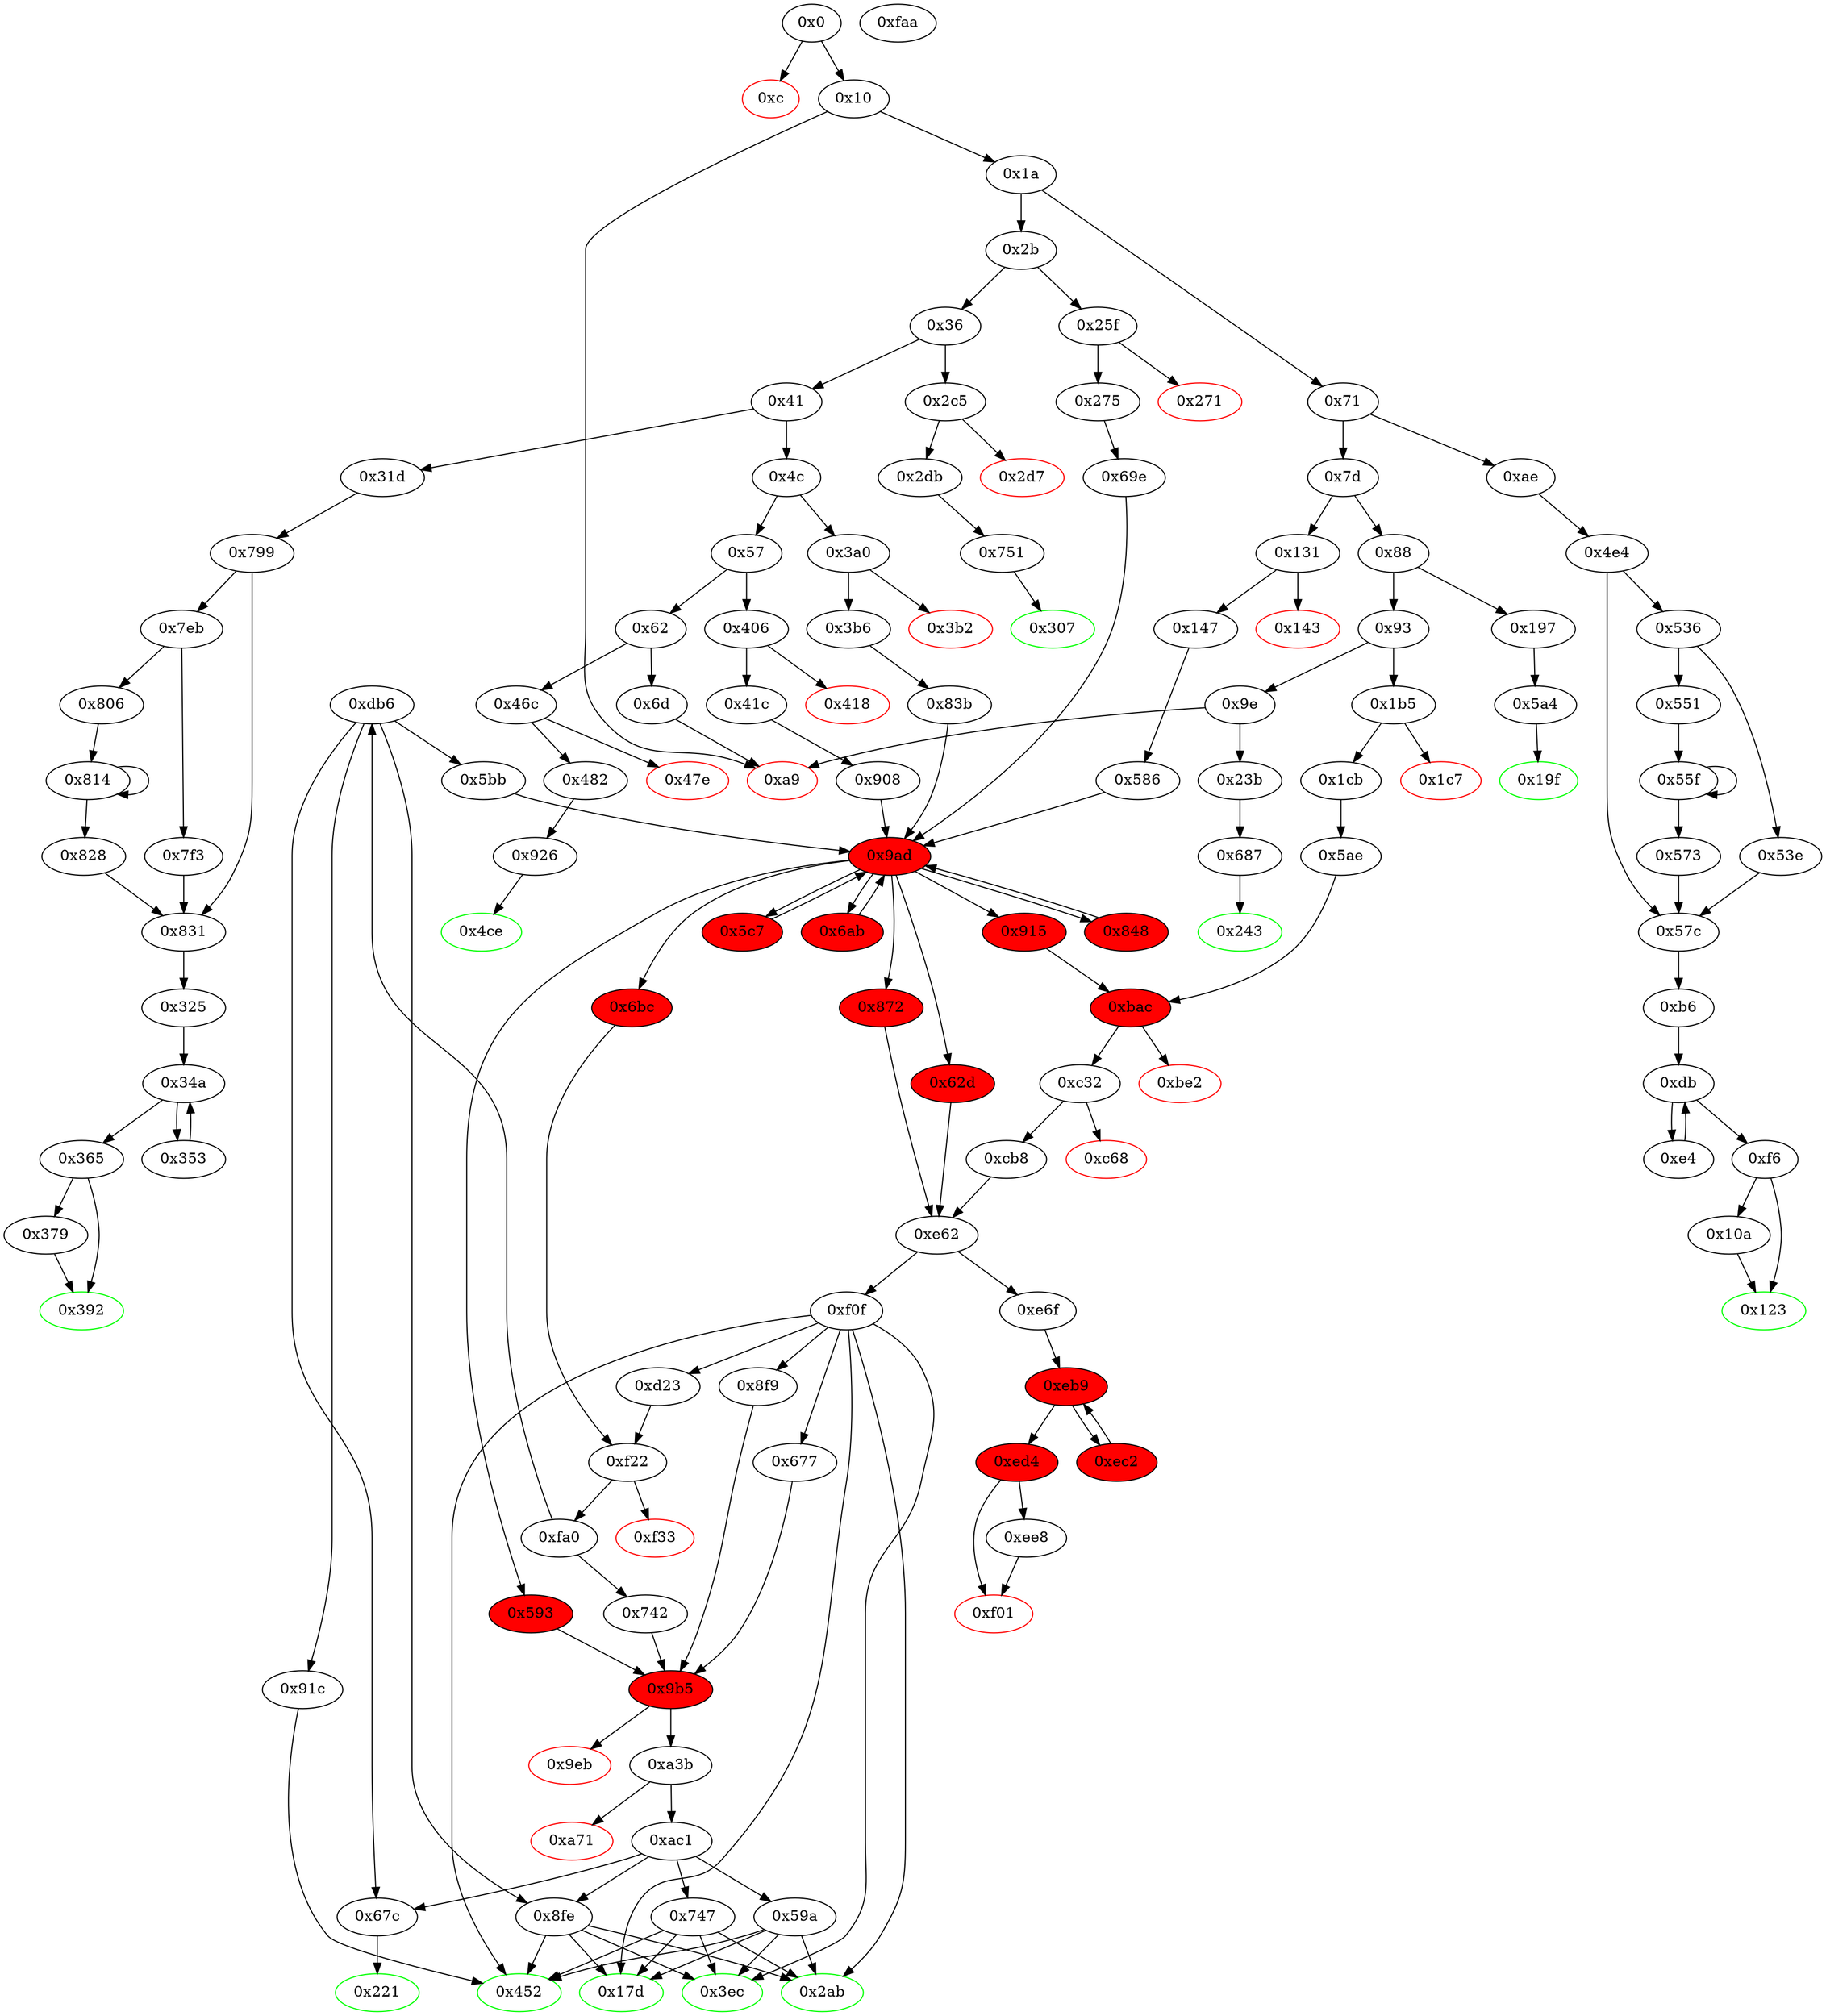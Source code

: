 digraph "" {
"0xdb6" [fillcolor=white, id="0xdb6", style=filled, tooltip="Block 0xdb6\n[0xdb6:0xe61]\n---\nPredecessors: [0xfa0]\nSuccessors: [0x5bb, 0x67c, 0x8fe, 0x91c]\n---\n0xdb6 JUMPDEST\n0xdb7 PUSH1 0x0\n0xdb9 DUP1\n0xdba DUP5\n0xdbb PUSH20 0xffffffffffffffffffffffffffffffffffffffff\n0xdd0 AND\n0xdd1 PUSH20 0xffffffffffffffffffffffffffffffffffffffff\n0xde6 AND\n0xde7 DUP2\n0xde8 MSTORE\n0xde9 PUSH1 0x20\n0xdeb ADD\n0xdec SWAP1\n0xded DUP2\n0xdee MSTORE\n0xdef PUSH1 0x20\n0xdf1 ADD\n0xdf2 PUSH1 0x0\n0xdf4 SHA3\n0xdf5 DUP2\n0xdf6 SWAP1\n0xdf7 SSTORE\n0xdf8 POP\n0xdf9 DUP2\n0xdfa PUSH20 0xffffffffffffffffffffffffffffffffffffffff\n0xe0f AND\n0xe10 DUP4\n0xe11 PUSH20 0xffffffffffffffffffffffffffffffffffffffff\n0xe26 AND\n0xe27 PUSH32 0xddf252ad1be2c89b69c2b068fc378daa952ba7f163c4a11628f55a4df523b3ef\n0xe48 DUP4\n0xe49 PUSH1 0x40\n0xe4b MLOAD\n0xe4c DUP1\n0xe4d DUP3\n0xe4e DUP2\n0xe4f MSTORE\n0xe50 PUSH1 0x20\n0xe52 ADD\n0xe53 SWAP2\n0xe54 POP\n0xe55 POP\n0xe56 PUSH1 0x40\n0xe58 MLOAD\n0xe59 DUP1\n0xe5a SWAP2\n0xe5b SUB\n0xe5c SWAP1\n0xe5d LOG3\n0xe5e POP\n0xe5f POP\n0xe60 POP\n0xe61 JUMP\n---\n0xdb6: JUMPDEST \n0xdb7: V882 = 0x0\n0xdbb: V883 = 0xffffffffffffffffffffffffffffffffffffffff\n0xdd0: V884 = AND 0xffffffffffffffffffffffffffffffffffffffff S2\n0xdd1: V885 = 0xffffffffffffffffffffffffffffffffffffffff\n0xde6: V886 = AND 0xffffffffffffffffffffffffffffffffffffffff V884\n0xde8: M[0x0] = V886\n0xde9: V887 = 0x20\n0xdeb: V888 = ADD 0x20 0x0\n0xdee: M[0x20] = 0x0\n0xdef: V889 = 0x20\n0xdf1: V890 = ADD 0x20 0x20\n0xdf2: V891 = 0x0\n0xdf4: V892 = SHA3 0x0 0x40\n0xdf7: S[V892] = V956\n0xdfa: V893 = 0xffffffffffffffffffffffffffffffffffffffff\n0xe0f: V894 = AND 0xffffffffffffffffffffffffffffffffffffffff S2\n0xe11: V895 = 0xffffffffffffffffffffffffffffffffffffffff\n0xe26: V896 = AND 0xffffffffffffffffffffffffffffffffffffffff S3\n0xe27: V897 = 0xddf252ad1be2c89b69c2b068fc378daa952ba7f163c4a11628f55a4df523b3ef\n0xe49: V898 = 0x40\n0xe4b: V899 = M[0x40]\n0xe4f: M[V899] = S1\n0xe50: V900 = 0x20\n0xe52: V901 = ADD 0x20 V899\n0xe56: V902 = 0x40\n0xe58: V903 = M[0x40]\n0xe5b: V904 = SUB V901 V903\n0xe5d: LOG V903 V904 0xddf252ad1be2c89b69c2b068fc378daa952ba7f163c4a11628f55a4df523b3ef V896 V894\n0xe61: JUMP S4\n---\nEntry stack: [V13, S9, S8, S7, S6, S5, S4, S3, S2, S1, V956]\nStack pops: 5\nStack additions: []\nExit stack: [V13, S9, S8, S7, S6, S5]\n\nDef sites:\nV13: {0x1a.0x1f}\nS9: {0x1a.0x1f, 0x1b5.0x1b6}\nS8: {0x3a0.0x3a1, 0x1cb.0x1e7, 0x1a.0x1f, 0x406.0x407}\nS7: {0x1cb.0x207, 0x41c.0x438, 0x25f.0x260, 0x3b6.0x3d2}\nS6: {0x1cb.0x211, 0x275.0x291, 0x41c.0x442, 0x3b6.0x3dc}\nS5: {0x908.0x909, 0x83b.0x83c, 0x275.0x29b, 0x5ae.0x5af}\nS4: {0x908.0x90b, 0x83b.0x83e, 0x5bb_0x5ae.0x5bc, 0x5bb_0x915.0x5bc, 0x1a.0x1f, 0x69e.0x69f, 0x5ae.0x5b1}\nS3: {0x1cb.0x1e7, 0x1a.0x1f, 0x69e.0x6a1, 0x9ad_0x908.0x9b0, 0x1b5.0x1b6, 0x9ad_0x83b.0x9b0, 0x406.0x407}\nS2: {0x1a.0x1f, 0x41c.0x438, 0x9ad_0x5bb_0x915.0x9b0, 0x9ad_0x5bb_0x5ae.0x9b0, 0x9ad_0x69e.0x9b0, 0x3b6.0x3d2, 0x1cb.0x1e7, 0x1cb.0x207, 0x406.0x407}\nS1: {0x5c7_0x5ae.0x5c8, 0x25f.0x260, 0x5c7_0x915.0x5c8, 0x131.0x132, 0x41c.0x438, 0x41c.0x442, 0x275.0x291, 0x848.0x84a, 0x1cb.0x207, 0x1cb.0x211, 0x3a0.0x3a1, 0x406.0x407}\nV956: {0xf22.0xf28}\n"];
"0x57" [fillcolor=white, id="0x57", style=filled, tooltip="Block 0x57\n[0x57:0x61]\n---\nPredecessors: [0x4c]\nSuccessors: [0x62, 0x406]\n---\n0x57 DUP1\n0x58 PUSH4 0xa9059cbb\n0x5d EQ\n0x5e PUSH2 0x406\n0x61 JUMPI\n---\n0x58: V29 = 0xa9059cbb\n0x5d: V30 = EQ 0xa9059cbb V13\n0x5e: V31 = 0x406\n0x61: JUMPI 0x406 V30\n---\nEntry stack: [V13]\nStack pops: 1\nStack additions: [S0]\nExit stack: [V13]\n\nDef sites:\nV13: {0x1a.0x1f}\n"];
"0x915" [fillcolor=red, id="0x915", style=filled, tooltip="Block 0x915\n[0x915:0x91b]\n---\nPredecessors: [0x9ad]\nSuccessors: [0xbac]\n---\n0x915 JUMPDEST\n0x916 DUP5\n0x917 DUP5\n0x918 PUSH2 0xbac\n0x91b JUMP\n---\n0x915: JUMPDEST \n0x918: V661 = 0xbac\n0x91b: JUMP 0xbac\n---\nEntry stack: [V13, S20, S19, S18, S17, S16, S15, S14, S13, S12, S11, S10, S9, S8, S7, S6, S5, S4, S3, S2, S1, V689]\nStack pops: 5\nStack additions: [S4, S3, S2, S1, S0, S4, S3]\nExit stack: [V13, S20, S19, S18, S17, S16, S15, S14, S13, S12, S11, S10, S9, S8, S7, S6, S5, S4, S3, S2, S1, V689, S4, S3]\n\nDef sites:\nV13: {0x1a.0x1f}\nS20: {0x1a.0x1f, 0x1b5.0x1b6}\nS19: {0x3a0.0x3a1, 0x1cb.0x1e7, 0x1a.0x1f, 0x1b5.0x1b6, 0x406.0x407}\nS18: {0x1a.0x1f, 0x41c.0x438, 0x25f.0x260, 0x3b6.0x3d2, 0x1cb.0x1e7, 0x1cb.0x207, 0x3a0.0x3a1, 0x406.0x407}\nS17: {0x41c.0x438, 0x25f.0x260, 0x41c.0x442, 0x275.0x291, 0x3b6.0x3d2, 0x3b6.0x3dc, 0x1cb.0x207, 0x1cb.0x211}\nS16: {0x83b.0x83c, 0x41c.0x442, 0x275.0x291, 0x275.0x29b, 0x3b6.0x3dc, 0x908.0x909, 0x1cb.0x211, 0x5ae.0x5af}\nS15: {0x83b.0x83c, 0x83b.0x83e, 0x1a.0x1f, 0x69e.0x69f, 0x275.0x29b, 0x908.0x909, 0x5bb_0x5ae.0x5bc, 0x5bb_0x915.0x5bc, 0x5ae.0x5af}\nS14: {0x83b.0x83e, 0x1a.0x1f, 0x69e.0x69f, 0x69e.0x6a1, 0x1b5.0x1b6, 0x9ad_0x83b.0x9b0, 0x1cb.0x1e7, 0x5bb_0x5ae.0x5bc, 0x5bb_0x915.0x5bc, 0x406.0x407}\nS13: {0x1a.0x1f, 0x69e.0x6a1, 0x1b5.0x1b6, 0x9ad_0x5bb_0x915.0x9b0, 0x9ad_0x83b.0x9b0, 0x9ad_0x5bb_0x5ae.0x9b0, 0x9ad_0x69e.0x9b0, 0x3b6.0x3d2, 0x1cb.0x1e7, 0x406.0x407}\nS12: {0x1a.0x1f, 0x5c7_0x5ae.0x5c8, 0x25f.0x260, 0x5c7_0x915.0x5c8, 0x41c.0x438, 0x9ad_0x5bb_0x915.0x9b0, 0x9ad_0x5bb_0x5ae.0x9b0, 0x9ad_0x69e.0x9b0, 0x848.0x84a, 0x1cb.0x1e7, 0x1cb.0x207, 0x406.0x407, 0x131.0x132, 0x275.0x291, 0x3b6.0x3d2, 0x3a0.0x3a1}\nS11: {0x5c7_0x5ae.0x5c8, 0x25f.0x260, 0x5c7_0x915.0x5c8, 0x41c.0x438, 0x41c.0x442, 0x848.0x84a, 0x1cb.0x207, 0x1cb.0x211, 0x147.0x163, 0x406.0x407, 0x131.0x132, 0x275.0x291, 0x3b6.0x3d2, 0x3b6.0x3dc, 0x6ab.0x6ad, 0x3a0.0x3a1}\nS10: {0x5c7_0x5ae.0x5ce, 0x5c7_0x915.0x5ce, 0x41c.0x438, 0x41c.0x442, 0x275.0x291, 0x275.0x29b, 0x3b6.0x3d2, 0x3b6.0x3dc, 0x848.0x850, 0x6ab.0x6ad, 0x1cb.0x211, 0x908.0x909, 0x5ae.0x5af, 0x147.0x16d, 0x147.0x163}\nS9: {0x5c7_0x5ae.0x5ce, 0x5c7_0x915.0x5ce, 0x41c.0x442, 0x69e.0x69f, 0x848.0x850, 0x908.0x909, 0x848.0x867, 0x147.0x16d, 0x586.0x587, 0x83b.0x83c, 0x275.0x29b, 0x5c7_0x5ae.0x623, 0x3b6.0x3dc, 0x5c7_0x915.0x623, 0x6ab.0x6b1, 0x5bb_0x5ae.0x5bc, 0x5bb_0x915.0x5bc, 0x5ae.0x5af}\nS8: {0x1a.0x1f, 0x69e.0x69f, 0x69e.0x6a1, 0x848.0x867, 0x908.0x909, 0x848.0x869, 0x908.0x90b, 0x1cb.0x1e7, 0x406.0x407, 0x586.0x589, 0x586.0x587, 0x83b.0x83c, 0x83b.0x83e, 0x5c7_0x5ae.0x624, 0x5c7_0x915.0x624, 0x5c7_0x5ae.0x623, 0x5c7_0x915.0x623, 0x6ab.0x6b1, 0x5bb_0x5ae.0x5bc, 0x5bb_0x915.0x5bc, 0x6ab.0x6b3}\nS7: {0x1a.0x1f, 0x9ad_0x5c7_0x915.0x9b0, 0x69e.0x6a1, 0x9ad_0x5bb_0x5ae.0x9b0, 0x9ad_0x5bb_0x915.0x9b0, 0x9ad_0x586.0x9b0, 0x9ad_0x69e.0x9b0, 0x9ad_0x908.0x9b0, 0x848.0x869, 0x908.0x90b, 0x1cb.0x1e7, 0x9ad_0x83b.0x9b0, 0x9ad_0x848.0x9b0, 0x9ad_0x6ab.0x9b0, 0x406.0x407, 0x586.0x589, 0x83b.0x83e, 0x5c7_0x5ae.0x624, 0x5c7_0x915.0x624, 0x1b5.0x1b6, 0x6ab.0x6b3, 0x9ad_0x5c7_0x5ae.0x9b0}\nS6: {0x1a.0x1f, 0x41c.0x438, 0x41c.0x442, 0x9ad_0x5c7_0x915.0x9b0, 0x9ad_0x5bb_0x5ae.0x9b0, 0x9ad_0x5bb_0x915.0x9b0, 0x9ad_0x586.0x9b0, 0x9ad_0x69e.0x9b0, 0x9ad_0x908.0x9b0, 0x9ad_0x83b.0x9b0, 0x9ad_0x848.0x9b0, 0x9ad_0x6ab.0x9b0, 0x1cb.0x211, 0x1cb.0x1e7, 0x147.0x163, 0x406.0x407, 0x275.0x291, 0x3b6.0x3d2, 0x3b6.0x3dc, 0x6ab.0x6ad, 0x9ad_0x5c7_0x5ae.0x9b0}\nS5: {0x41c.0x438, 0x25f.0x260, 0x41c.0x442, 0x5c7_0x915.0x5c8, 0x5c7_0x5ae.0x5c8, 0x848.0x84a, 0x1cb.0x211, 0x1cb.0x207, 0x147.0x163, 0x406.0x407, 0x131.0x132, 0x275.0x291, 0x3b6.0x3d2, 0x3b6.0x3dc, 0x6ab.0x6ad, 0x3a0.0x3a1}\nS4: {0x5c7_0x5ae.0x5ce, 0x5c7_0x915.0x5ce, 0x41c.0x442, 0x41c.0x438, 0x275.0x291, 0x275.0x29b, 0x3b6.0x3d2, 0x3b6.0x3dc, 0x848.0x850, 0x6ab.0x6ad, 0x908.0x909, 0x1cb.0x211, 0x5ae.0x5af, 0x147.0x16d, 0x147.0x163}\nS3: {0x5c7_0x5ae.0x5ce, 0x5c7_0x915.0x5ce, 0x41c.0x442, 0x275.0x29b, 0x3b6.0x3dc, 0x848.0x850, 0x908.0x909, 0x5ae.0x5af, 0x147.0x16d}\nS2: {0x83b.0x83c, 0x69e.0x69f, 0x5c7_0x5ae.0x623, 0x5c7_0x915.0x623, 0x848.0x867, 0x6ab.0x6b1, 0x908.0x909, 0x5bb_0x5ae.0x5bc, 0x5bb_0x915.0x5bc, 0x586.0x587}\nS1: {0x83b.0x83e, 0x69e.0x6a1, 0x5c7_0x915.0x624, 0x5c7_0x5ae.0x624, 0x406.0x407, 0x848.0x869, 0x6ab.0x6b3, 0x908.0x90b, 0x1cb.0x1e7, 0x586.0x589}\nV689: {0x9ad.0x9b0}\n"];
"0x9b5" [fillcolor=red, id="0x9b5", style=filled, tooltip="Block 0x9b5\n[0x9b5:0x9ea]\n---\nPredecessors: [0x593, 0x677, 0x742, 0x8f9]\nSuccessors: [0x9eb, 0xa3b]\n---\n0x9b5 JUMPDEST\n0x9b6 PUSH1 0x0\n0x9b8 PUSH20 0xffffffffffffffffffffffffffffffffffffffff\n0x9cd AND\n0x9ce DUP4\n0x9cf PUSH20 0xffffffffffffffffffffffffffffffffffffffff\n0x9e4 AND\n0x9e5 EQ\n0x9e6 ISZERO\n0x9e7 PUSH2 0xa3b\n0x9ea JUMPI\n---\n0x9b5: JUMPDEST \n0x9b6: V690 = 0x0\n0x9b8: V691 = 0xffffffffffffffffffffffffffffffffffffffff\n0x9cd: V692 = AND 0xffffffffffffffffffffffffffffffffffffffff 0x0\n0x9cf: V693 = 0xffffffffffffffffffffffffffffffffffffffff\n0x9e4: V694 = AND 0xffffffffffffffffffffffffffffffffffffffff S2\n0x9e5: V695 = EQ V694 0x0\n0x9e6: V696 = ISZERO V695\n0x9e7: V697 = 0xa3b\n0x9ea: JUMPI 0xa3b V696\n---\nEntry stack: [V13, S22, S21, S20, S19, S18, S17, S16, S15, S14, S13, S12, S11, S10, S9, S8, S7, S6, S5, S4, S3, S2, S1, S0]\nStack pops: 3\nStack additions: [S2, S1, S0]\nExit stack: [V13, S22, S21, S20, S19, S18, S17, S16, S15, S14, S13, S12, S11, S10, S9, S8, S7, S6, S5, S4, S3, S2, S1, S0]\n\nDef sites:\nV13: {0x1a.0x1f}\nS22: {0x1a.0x1f, 0x1b5.0x1b6}\nS21: {0x3a0.0x3a1, 0x1cb.0x1e7, 0x1a.0x1f, 0x1b5.0x1b6, 0x406.0x407}\nS20: {0x1a.0x1f, 0x41c.0x438, 0x25f.0x260, 0x3b6.0x3d2, 0x1cb.0x1e7, 0x1cb.0x207, 0x3a0.0x3a1, 0x406.0x407}\nS19: {0x41c.0x438, 0x25f.0x260, 0x41c.0x442, 0x275.0x291, 0x3b6.0x3d2, 0x3b6.0x3dc, 0x1cb.0x207, 0x1cb.0x211}\nS18: {0x83b.0x83c, 0x41c.0x442, 0x275.0x291, 0x275.0x29b, 0x3b6.0x3dc, 0x908.0x909, 0x1cb.0x211, 0x5ae.0x5af}\nS17: {0x83b.0x83c, 0x83b.0x83e, 0x1a.0x1f, 0x69e.0x69f, 0x275.0x29b, 0x908.0x909, 0x5bb_0x5ae.0x5bc, 0x5bb_0x915.0x5bc, 0x5ae.0x5af}\nS16: {0x83b.0x83e, 0x1a.0x1f, 0x69e.0x69f, 0x69e.0x6a1, 0x1b5.0x1b6, 0x9ad_0x83b.0x9b0, 0x1cb.0x1e7, 0x5bb_0x5ae.0x5bc, 0x5bb_0x915.0x5bc, 0x406.0x407}\nS15: {0x1a.0x1f, 0x69e.0x6a1, 0x1b5.0x1b6, 0x9ad_0x5bb_0x915.0x9b0, 0x9ad_0x83b.0x9b0, 0x9ad_0x5bb_0x5ae.0x9b0, 0x9ad_0x69e.0x9b0, 0x3b6.0x3d2, 0x1cb.0x1e7, 0x406.0x407}\nS14: {0x1a.0x1f, 0x5c7_0x5ae.0x5c8, 0x25f.0x260, 0x5c7_0x915.0x5c8, 0x41c.0x438, 0x9ad_0x5bb_0x915.0x9b0, 0x9ad_0x5bb_0x5ae.0x9b0, 0x9ad_0x69e.0x9b0, 0x848.0x84a, 0x1cb.0x1e7, 0x1cb.0x207, 0x406.0x407, 0x131.0x132, 0x275.0x291, 0x3b6.0x3d2, 0x3a0.0x3a1}\nS13: {0x5c7_0x5ae.0x5c8, 0x25f.0x260, 0x5c7_0x915.0x5c8, 0x41c.0x438, 0x41c.0x442, 0x848.0x84a, 0x1cb.0x207, 0x1cb.0x211, 0x147.0x163, 0x406.0x407, 0x131.0x132, 0x275.0x291, 0x3b6.0x3d2, 0x3b6.0x3dc, 0x6ab.0x6ad, 0x3a0.0x3a1}\nS12: {0x5c7_0x5ae.0x5ce, 0x5c7_0x915.0x5ce, 0x41c.0x438, 0x41c.0x442, 0x275.0x291, 0x275.0x29b, 0x3b6.0x3d2, 0x3b6.0x3dc, 0x848.0x850, 0x6ab.0x6ad, 0x1cb.0x211, 0x908.0x909, 0x5ae.0x5af, 0x147.0x16d, 0x147.0x163}\nS11: {0x5c7_0x5ae.0x5ce, 0x5c7_0x915.0x5ce, 0x41c.0x442, 0x69e.0x69f, 0x848.0x850, 0x908.0x909, 0x848.0x867, 0x147.0x16d, 0x586.0x587, 0x83b.0x83c, 0x275.0x29b, 0x5c7_0x5ae.0x623, 0x3b6.0x3dc, 0x5c7_0x915.0x623, 0x6ab.0x6b1, 0x5bb_0x5ae.0x5bc, 0x5bb_0x915.0x5bc, 0x5ae.0x5af}\nS10: {0x1a.0x1f, 0x69e.0x69f, 0x69e.0x6a1, 0x848.0x867, 0x908.0x909, 0x848.0x869, 0x908.0x90b, 0x1cb.0x1e7, 0x406.0x407, 0x586.0x589, 0x586.0x587, 0x83b.0x83c, 0x83b.0x83e, 0x5c7_0x5ae.0x624, 0x5c7_0x915.0x624, 0x5c7_0x5ae.0x623, 0x5c7_0x915.0x623, 0x6ab.0x6b1, 0x5bb_0x5ae.0x5bc, 0x5bb_0x915.0x5bc, 0x6ab.0x6b3}\nS9: {0x1a.0x1f, 0x9ad_0x5c7_0x915.0x9b0, 0x69e.0x6a1, 0x9ad_0x5bb_0x5ae.0x9b0, 0x9ad_0x5bb_0x915.0x9b0, 0x9ad_0x586.0x9b0, 0x9ad_0x69e.0x9b0, 0x9ad_0x908.0x9b0, 0x848.0x869, 0x908.0x90b, 0x1cb.0x1e7, 0x9ad_0x83b.0x9b0, 0x9ad_0x848.0x9b0, 0x9ad_0x6ab.0x9b0, 0x406.0x407, 0x586.0x589, 0x83b.0x83e, 0x5c7_0x5ae.0x624, 0x5c7_0x915.0x624, 0x1b5.0x1b6, 0x6ab.0x6b3, 0x9ad_0x5c7_0x5ae.0x9b0}\nS8: {0x1a.0x1f, 0x41c.0x438, 0x41c.0x442, 0x9ad_0x5c7_0x915.0x9b0, 0x9ad_0x5bb_0x5ae.0x9b0, 0x9ad_0x5bb_0x915.0x9b0, 0x9ad_0x586.0x9b0, 0x9ad_0x69e.0x9b0, 0x9ad_0x908.0x9b0, 0x9ad_0x83b.0x9b0, 0x9ad_0x848.0x9b0, 0x9ad_0x6ab.0x9b0, 0x1cb.0x211, 0x1cb.0x1e7, 0x147.0x163, 0x406.0x407, 0x275.0x291, 0x1b5.0x1b6, 0x3b6.0x3d2, 0x3b6.0x3dc, 0x6ab.0x6ad, 0x9ad_0x5c7_0x5ae.0x9b0}\nS7: {0x41c.0x438, 0x25f.0x260, 0x41c.0x442, 0x5c7_0x915.0x5c8, 0x5c7_0x5ae.0x5c8, 0x848.0x84a, 0x1cb.0x211, 0x1cb.0x207, 0x1cb.0x1e7, 0x147.0x163, 0x406.0x407, 0x131.0x132, 0x275.0x291, 0x3b6.0x3d2, 0x3b6.0x3dc, 0x6ab.0x6ad, 0x3a0.0x3a1}\nS6: {0x5c7_0x5ae.0x5ce, 0x5c7_0x915.0x5ce, 0x41c.0x442, 0x41c.0x438, 0x848.0x850, 0x908.0x909, 0x1cb.0x211, 0x1cb.0x207, 0x147.0x16d, 0x147.0x163, 0x275.0x291, 0x275.0x29b, 0x3b6.0x3d2, 0x3b6.0x3dc, 0x6ab.0x6ad, 0x5ae.0x5af}\nS5: {0x5c7_0x5ae.0x5ce, 0x5c7_0x915.0x5ce, 0x41c.0x442, 0x275.0x29b, 0x3b6.0x3dc, 0x848.0x850, 0x908.0x909, 0x1cb.0x211, 0x5ae.0x5af, 0x147.0x16d}\nS4: {0x83b.0x83c, 0x69e.0x69f, 0x5ae.0x5af, 0x5c7_0x5ae.0x623, 0x5c7_0x915.0x623, 0x848.0x867, 0x6ab.0x6b1, 0x908.0x909, 0x5bb_0x5ae.0x5bc, 0x5bb_0x915.0x5bc, 0x908.0x90b, 0x5ae.0x5b1, 0x586.0x587}\nS3: {0x83b.0x83e, 0x69e.0x6a1, 0x5c7_0x915.0x624, 0x5c7_0x5ae.0x624, 0x406.0x407, 0x9ad_0x908.0x9b0, 0x848.0x869, 0x6ab.0x6b3, 0x908.0x90b, 0x1cb.0x1e7, 0x5bb_0x5ae.0x5bc, 0x5bb_0x915.0x5bc, 0x586.0x589}\nS2: {0x1cb.0x207, 0x1cb.0x1e7, 0x41c.0x438, 0x406.0x407, 0x9ad.0x9b0, 0x9ad_0x69e.0x9b0, 0x9ad_0x83b.0x9b0}\nS1: {0x5c7_0x5ae.0x5ce, 0x5c7_0x915.0x5ce, 0x41c.0x442, 0x41c.0x438, 0x9ad_0x5bb_0x915.0x9b0, 0x9ad_0x5bb_0x5ae.0x9b0, 0x848.0x850, 0x908.0x909, 0x1cb.0x211, 0x147.0x16d, 0x147.0x163, 0x275.0x291, 0x275.0x29b, 0x3b6.0x3d2, 0x3b6.0x3dc, 0x6ab.0x6ad, 0x5ae.0x5af}\nS0: {0x5c7_0x5ae.0x5ce, 0x5c7_0x915.0x5ce, 0x41c.0x442, 0xf22_0x6bc.0xf28, 0x275.0x29b, 0xf22_0xd23_0x915.0xf28, 0xf22_0xd23_0x5ae.0xf28, 0x3b6.0x3dc, 0x848.0x850, 0x908.0x909, 0xf0f.0xf15, 0x5ae.0x5af, 0x147.0x16d}\n"];
"0x46c" [fillcolor=white, id="0x46c", style=filled, tooltip="Block 0x46c\n[0x46c:0x47d]\n---\nPredecessors: [0x62]\nSuccessors: [0x47e, 0x482]\n---\n0x46c JUMPDEST\n0x46d PUSH2 0x4ce\n0x470 PUSH1 0x4\n0x472 DUP1\n0x473 CALLDATASIZE\n0x474 SUB\n0x475 PUSH1 0x40\n0x477 DUP2\n0x478 LT\n0x479 ISZERO\n0x47a PUSH2 0x482\n0x47d JUMPI\n---\n0x46c: JUMPDEST \n0x46d: V338 = 0x4ce\n0x470: V339 = 0x4\n0x473: V340 = CALLDATASIZE\n0x474: V341 = SUB V340 0x4\n0x475: V342 = 0x40\n0x478: V343 = LT V341 0x40\n0x479: V344 = ISZERO V343\n0x47a: V345 = 0x482\n0x47d: JUMPI 0x482 V344\n---\nEntry stack: [V13]\nStack pops: 0\nStack additions: [0x4ce, 0x4, V341]\nExit stack: [V13, 0x4ce, 0x4, V341]\n\nDef sites:\nV13: {0x1a.0x1f}\n"];
"0x677" [fillcolor=white, id="0x677", style=filled, tooltip="Block 0x677\n[0x677:0x67b]\n---\nPredecessors: [0xf0f]\nSuccessors: [0x9b5]\n---\n0x677 JUMPDEST\n0x678 PUSH2 0x9b5\n0x67b JUMP\n---\n0x677: JUMPDEST \n0x678: V486 = 0x9b5\n0x67b: JUMP 0x9b5\n---\nEntry stack: [V13, S9, S8, S7, S6, S5, S4, S3, S2, S1, V954]\nStack pops: 0\nStack additions: []\nExit stack: [V13, S9, S8, S7, S6, S5, S4, S3, S2, S1, V954]\n\nDef sites:\nV13: {0x1a.0x1f}\nS9: {0x1a.0x1f, 0x1b5.0x1b6}\nS8: {0x1cb.0x1e7, 0x1a.0x1f, 0x1b5.0x1b6, 0x406.0x407}\nS7: {0x1cb.0x1e7, 0x1a.0x1f, 0x1cb.0x207, 0x41c.0x438, 0x3a0.0x3a1, 0x406.0x407}\nS6: {0x1cb.0x207, 0x1cb.0x211, 0x41c.0x438, 0x25f.0x260, 0x41c.0x442, 0x3b6.0x3d2}\nS5: {0x908.0x909, 0x1cb.0x211, 0x41c.0x442, 0x5ae.0x5af, 0x275.0x291, 0x3b6.0x3dc}\nS4: {0x908.0x909, 0x83b.0x83c, 0x908.0x90b, 0x5ae.0x5af, 0x5ae.0x5b1, 0x275.0x29b}\nS3: {0x83b.0x83e, 0x5bb_0x5ae.0x5bc, 0x5bb_0x915.0x5bc, 0x1a.0x1f, 0x1cb.0x1e7, 0x69e.0x69f, 0x9ad_0x908.0x9b0}\nS2: {0x1a.0x1f, 0x41c.0x438, 0x69e.0x6a1, 0x1b5.0x1b6, 0x9ad_0x83b.0x9b0, 0x1cb.0x1e7, 0x1cb.0x207, 0x406.0x407}\nS1: {0x1a.0x1f, 0x41c.0x442, 0x9ad_0x5bb_0x915.0x9b0, 0x9ad_0x5bb_0x5ae.0x9b0, 0x9ad_0x69e.0x9b0, 0x3b6.0x3d2, 0x1cb.0x1e7, 0x1cb.0x211, 0x406.0x407}\nV954: {0xf0f.0xf15}\n"];
"0xc" [color=red, fillcolor=white, id="0xc", style=filled, tooltip="Block 0xc\n[0xc:0xf]\n---\nPredecessors: [0x0]\nSuccessors: []\n---\n0xc PUSH1 0x0\n0xe DUP1\n0xf REVERT\n---\n0xc: V5 = 0x0\n0xf: REVERT 0x0 0x0\n---\nEntry stack: [V2]\nStack pops: 0\nStack additions: []\nExit stack: [V2]\n\nDef sites:\nV2: {0x0.0x5}\n"];
"0xeb9" [fillcolor=red, id="0xeb9", style=filled, tooltip="Block 0xeb9\n[0xeb9:0xec1]\n---\nPredecessors: [0xe6f, 0xec2]\nSuccessors: [0xec2, 0xed4]\n---\n0xeb9 JUMPDEST\n0xeba DUP4\n0xebb DUP2\n0xebc LT\n0xebd ISZERO\n0xebe PUSH2 0xed4\n0xec1 JUMPI\n---\n0xeb9: JUMPDEST \n0xebc: V924 = LT S0 V920\n0xebd: V925 = ISZERO V924\n0xebe: V926 = 0xed4\n0xec1: JUMPI 0xed4 V925\n---\nEntry stack: [V13, S23, S22, S21, S20, S19, S18, S17, S16, S15, S14, S13, S12, S11, 0x0, S9, V913, V913, V919, V922, V920, V920, V919, V922, S0]\nStack pops: 4\nStack additions: [S3, S2, S1, S0]\nExit stack: [V13, S23, S22, S21, S20, S19, S18, S17, S16, S15, S14, S13, S12, S11, 0x0, S9, V913, V913, V919, V922, V920, V920, V919, V922, S0]\n\nDef sites:\nV13: {0x1a.0x1f}\nS23: {0x1a.0x1f, 0x1b5.0x1b6}\nS22: {0x1cb.0x1e7, 0x1a.0x1f, 0x1b5.0x1b6, 0x406.0x407}\nS21: {0x1cb.0x1e7, 0x1a.0x1f, 0x1cb.0x207, 0x41c.0x438, 0x3a0.0x3a1, 0x406.0x407}\nS20: {0x1cb.0x207, 0x1cb.0x211, 0x41c.0x438, 0x25f.0x260, 0x41c.0x442, 0x3b6.0x3d2}\nS19: {0x908.0x909, 0x1cb.0x211, 0x41c.0x442, 0x5ae.0x5af, 0x275.0x291, 0x3b6.0x3dc}\nS18: {0x908.0x909, 0x83b.0x83c, 0x908.0x90b, 0x5ae.0x5b1, 0x5ae.0x5af, 0x275.0x29b}\nS17: {0x83b.0x83e, 0x1a.0x1f, 0x1cb.0x1e7, 0x5bb_0x5ae.0x5bc, 0x5bb_0x915.0x5bc, 0x69e.0x69f, 0x9ad_0x908.0x9b0}\nS16: {0x1a.0x1f, 0x41c.0x438, 0x69e.0x6a1, 0x1b5.0x1b6, 0x9ad_0x83b.0x9b0, 0x1cb.0x1e7, 0x1cb.0x207, 0x406.0x407}\nS15: {0x1a.0x1f, 0x41c.0x442, 0x9ad_0x5bb_0x915.0x9b0, 0x9ad_0x5bb_0x5ae.0x9b0, 0x9ad_0x69e.0x9b0, 0x3b6.0x3d2, 0x1cb.0x1e7, 0x1cb.0x211, 0x406.0x407}\nS14: {0xcb8_0x915.0xcb9, 0xcb8_0x5ae.0xcb9, 0x5c7_0x5ae.0x5c8, 0x25f.0x260, 0x5c7_0x915.0x5c8, 0x131.0x132, 0x41c.0x438, 0x275.0x291, 0x848.0x84a, 0x1cb.0x207, 0x3a0.0x3a1, 0x406.0x407}\nS13: {0x62d_0x5ae.0x668, 0x872.0x8ea, 0x62d_0x915.0x668, 0xcb8_0x915.0xd14, 0xcb8_0x5ae.0xd14}\nS12: {0x41c.0x438, 0x41c.0x442, 0x275.0x291, 0x3b6.0x3d2, 0x3b6.0x3dc, 0x6ab.0x6ad, 0x1cb.0x211, 0x147.0x163}\nS11: {0x5c7_0x5ae.0x5ce, 0x5c7_0x915.0x5ce, 0x41c.0x442, 0xcb8_0x915.0xcbf, 0xcb8_0x5ae.0xcbf, 0x275.0x29b, 0x3b6.0x3dc, 0x848.0x850, 0x908.0x909, 0x5ae.0x5af, 0x147.0x16d}\n0x0: {0xe62_0x62d_0x5ae.0xe63, 0xe62_0x62d_0x915.0xe63, 0xe62_0xcb8_0x5ae.0xe63, 0xe62_0xcb8_0x915.0xe63, 0xe62.0xe63, 0xe62_0x872.0xe63}\nS9: {0x5c7_0x5ae.0x5ce, 0x5c7_0x915.0x5ce, 0x41c.0x442, 0xcb8_0x915.0xcbf, 0xcb8_0x5ae.0xcbf, 0x275.0x29b, 0x3b6.0x3dc, 0x848.0x850, 0x908.0x909, 0x5ae.0x5af, 0x147.0x16d}\nV913: {0xe6f.0xe97}\nV913: {0xe6f.0xe97}\nV919: {0xe6f.0xeaa}\nV922: {0xe6f.0xeb2}\nV920: {0xe6f.0xeae}\nV920: {0xe6f.0xeae}\nV919: {0xe6f.0xeaa}\nV922: {0xe6f.0xeb2}\nS0: {0xec2.0xecd, 0xe6f.0xeb7}\n"];
"0x6bc" [fillcolor=red, id="0x6bc", style=filled, tooltip="Block 0x6bc\n[0x6bc:0x741]\n---\nPredecessors: [0x9ad]\nSuccessors: [0xf22]\n---\n0x6bc JUMPDEST\n0x6bd PUSH20 0xffffffffffffffffffffffffffffffffffffffff\n0x6d2 AND\n0x6d3 PUSH20 0xffffffffffffffffffffffffffffffffffffffff\n0x6e8 AND\n0x6e9 DUP2\n0x6ea MSTORE\n0x6eb PUSH1 0x20\n0x6ed ADD\n0x6ee SWAP1\n0x6ef DUP2\n0x6f0 MSTORE\n0x6f1 PUSH1 0x20\n0x6f3 ADD\n0x6f4 PUSH1 0x0\n0x6f6 SHA3\n0x6f7 PUSH1 0x0\n0x6f9 DUP10\n0x6fa PUSH20 0xffffffffffffffffffffffffffffffffffffffff\n0x70f AND\n0x710 PUSH20 0xffffffffffffffffffffffffffffffffffffffff\n0x725 AND\n0x726 DUP2\n0x727 MSTORE\n0x728 PUSH1 0x20\n0x72a ADD\n0x72b SWAP1\n0x72c DUP2\n0x72d MSTORE\n0x72e PUSH1 0x20\n0x730 ADD\n0x731 PUSH1 0x0\n0x733 SHA3\n0x734 SLOAD\n0x735 PUSH2 0xf22\n0x738 SWAP1\n0x739 SWAP2\n0x73a SWAP1\n0x73b PUSH4 0xffffffff\n0x740 AND\n0x741 JUMP\n---\n0x6bc: JUMPDEST \n0x6bd: V506 = 0xffffffffffffffffffffffffffffffffffffffff\n0x6d2: V507 = AND 0xffffffffffffffffffffffffffffffffffffffff V689\n0x6d3: V508 = 0xffffffffffffffffffffffffffffffffffffffff\n0x6e8: V509 = AND 0xffffffffffffffffffffffffffffffffffffffff V507\n0x6ea: M[S1] = V509\n0x6eb: V510 = 0x20\n0x6ed: V511 = ADD 0x20 S1\n0x6f0: M[V511] = S2\n0x6f1: V512 = 0x20\n0x6f3: V513 = ADD 0x20 V511\n0x6f4: V514 = 0x0\n0x6f6: V515 = SHA3 0x0 V513\n0x6f7: V516 = 0x0\n0x6fa: V517 = 0xffffffffffffffffffffffffffffffffffffffff\n0x70f: V518 = AND 0xffffffffffffffffffffffffffffffffffffffff S10\n0x710: V519 = 0xffffffffffffffffffffffffffffffffffffffff\n0x725: V520 = AND 0xffffffffffffffffffffffffffffffffffffffff V518\n0x727: M[0x0] = V520\n0x728: V521 = 0x20\n0x72a: V522 = ADD 0x20 0x0\n0x72d: M[0x20] = V515\n0x72e: V523 = 0x20\n0x730: V524 = ADD 0x20 0x20\n0x731: V525 = 0x0\n0x733: V526 = SHA3 0x0 0x40\n0x734: V527 = S[V526]\n0x735: V528 = 0xf22\n0x73b: V529 = 0xffffffff\n0x740: V530 = AND 0xffffffff 0xf22\n0x741: JUMP 0xf22\n---\nEntry stack: [V13, S20, S19, S18, S17, S16, S15, S14, S13, S12, S11, S10, S9, S8, S7, S6, S5, S4, S3, S2, S1, V689]\nStack pops: 11\nStack additions: [S10, S9, S8, S7, S6, S5, S4, V527, S3]\nExit stack: [V13, S20, S19, S18, S17, S16, S15, S14, S13, S12, S11, S10, S9, S8, S7, S6, S5, S4, V527, S3]\n\nDef sites:\nV13: {0x1a.0x1f}\nS20: {0x1a.0x1f, 0x1b5.0x1b6}\nS19: {0x3a0.0x3a1, 0x1cb.0x1e7, 0x1a.0x1f, 0x1b5.0x1b6, 0x406.0x407}\nS18: {0x1a.0x1f, 0x41c.0x438, 0x25f.0x260, 0x3b6.0x3d2, 0x1cb.0x1e7, 0x1cb.0x207, 0x3a0.0x3a1, 0x406.0x407}\nS17: {0x41c.0x438, 0x25f.0x260, 0x41c.0x442, 0x275.0x291, 0x3b6.0x3d2, 0x3b6.0x3dc, 0x1cb.0x207, 0x1cb.0x211}\nS16: {0x83b.0x83c, 0x41c.0x442, 0x275.0x291, 0x275.0x29b, 0x3b6.0x3dc, 0x908.0x909, 0x1cb.0x211, 0x5ae.0x5af}\nS15: {0x83b.0x83c, 0x83b.0x83e, 0x1a.0x1f, 0x69e.0x69f, 0x275.0x29b, 0x908.0x909, 0x5bb_0x5ae.0x5bc, 0x5bb_0x915.0x5bc, 0x5ae.0x5af}\nS14: {0x83b.0x83e, 0x1a.0x1f, 0x69e.0x69f, 0x69e.0x6a1, 0x1b5.0x1b6, 0x9ad_0x83b.0x9b0, 0x1cb.0x1e7, 0x5bb_0x5ae.0x5bc, 0x5bb_0x915.0x5bc, 0x406.0x407}\nS13: {0x1a.0x1f, 0x69e.0x6a1, 0x1b5.0x1b6, 0x9ad_0x5bb_0x915.0x9b0, 0x9ad_0x83b.0x9b0, 0x9ad_0x5bb_0x5ae.0x9b0, 0x9ad_0x69e.0x9b0, 0x3b6.0x3d2, 0x1cb.0x1e7, 0x406.0x407}\nS12: {0x1a.0x1f, 0x5c7_0x5ae.0x5c8, 0x25f.0x260, 0x5c7_0x915.0x5c8, 0x41c.0x438, 0x9ad_0x5bb_0x915.0x9b0, 0x9ad_0x5bb_0x5ae.0x9b0, 0x9ad_0x69e.0x9b0, 0x848.0x84a, 0x1cb.0x1e7, 0x1cb.0x207, 0x406.0x407, 0x131.0x132, 0x275.0x291, 0x3b6.0x3d2, 0x3a0.0x3a1}\nS11: {0x5c7_0x5ae.0x5c8, 0x25f.0x260, 0x5c7_0x915.0x5c8, 0x41c.0x438, 0x41c.0x442, 0x848.0x84a, 0x1cb.0x207, 0x1cb.0x211, 0x147.0x163, 0x406.0x407, 0x131.0x132, 0x275.0x291, 0x3b6.0x3d2, 0x3b6.0x3dc, 0x6ab.0x6ad, 0x3a0.0x3a1}\nS10: {0x5c7_0x5ae.0x5ce, 0x5c7_0x915.0x5ce, 0x41c.0x438, 0x41c.0x442, 0x275.0x291, 0x275.0x29b, 0x3b6.0x3d2, 0x3b6.0x3dc, 0x848.0x850, 0x6ab.0x6ad, 0x1cb.0x211, 0x908.0x909, 0x5ae.0x5af, 0x147.0x16d, 0x147.0x163}\nS9: {0x5c7_0x5ae.0x5ce, 0x5c7_0x915.0x5ce, 0x41c.0x442, 0x69e.0x69f, 0x848.0x850, 0x908.0x909, 0x848.0x867, 0x147.0x16d, 0x586.0x587, 0x83b.0x83c, 0x275.0x29b, 0x5c7_0x5ae.0x623, 0x3b6.0x3dc, 0x5c7_0x915.0x623, 0x6ab.0x6b1, 0x5bb_0x5ae.0x5bc, 0x5bb_0x915.0x5bc, 0x5ae.0x5af}\nS8: {0x1a.0x1f, 0x69e.0x69f, 0x69e.0x6a1, 0x848.0x867, 0x908.0x909, 0x848.0x869, 0x908.0x90b, 0x1cb.0x1e7, 0x406.0x407, 0x586.0x589, 0x586.0x587, 0x83b.0x83c, 0x83b.0x83e, 0x5c7_0x5ae.0x624, 0x5c7_0x915.0x624, 0x5c7_0x5ae.0x623, 0x5c7_0x915.0x623, 0x6ab.0x6b1, 0x5bb_0x5ae.0x5bc, 0x5bb_0x915.0x5bc, 0x6ab.0x6b3}\nS7: {0x1a.0x1f, 0x9ad_0x5c7_0x915.0x9b0, 0x69e.0x6a1, 0x9ad_0x5bb_0x5ae.0x9b0, 0x9ad_0x5bb_0x915.0x9b0, 0x9ad_0x586.0x9b0, 0x9ad_0x69e.0x9b0, 0x9ad_0x908.0x9b0, 0x848.0x869, 0x908.0x90b, 0x1cb.0x1e7, 0x9ad_0x83b.0x9b0, 0x9ad_0x848.0x9b0, 0x9ad_0x6ab.0x9b0, 0x406.0x407, 0x586.0x589, 0x83b.0x83e, 0x5c7_0x5ae.0x624, 0x5c7_0x915.0x624, 0x1b5.0x1b6, 0x6ab.0x6b3, 0x9ad_0x5c7_0x5ae.0x9b0}\nS6: {0x1a.0x1f, 0x41c.0x438, 0x41c.0x442, 0x9ad_0x5c7_0x915.0x9b0, 0x9ad_0x5bb_0x5ae.0x9b0, 0x9ad_0x5bb_0x915.0x9b0, 0x9ad_0x586.0x9b0, 0x9ad_0x69e.0x9b0, 0x9ad_0x908.0x9b0, 0x9ad_0x83b.0x9b0, 0x9ad_0x848.0x9b0, 0x9ad_0x6ab.0x9b0, 0x1cb.0x211, 0x1cb.0x1e7, 0x147.0x163, 0x406.0x407, 0x275.0x291, 0x3b6.0x3d2, 0x3b6.0x3dc, 0x6ab.0x6ad, 0x9ad_0x5c7_0x5ae.0x9b0}\nS5: {0x41c.0x438, 0x25f.0x260, 0x41c.0x442, 0x5c7_0x915.0x5c8, 0x5c7_0x5ae.0x5c8, 0x848.0x84a, 0x1cb.0x211, 0x1cb.0x207, 0x147.0x163, 0x406.0x407, 0x131.0x132, 0x275.0x291, 0x3b6.0x3d2, 0x3b6.0x3dc, 0x6ab.0x6ad, 0x3a0.0x3a1}\nS4: {0x5c7_0x5ae.0x5ce, 0x5c7_0x915.0x5ce, 0x41c.0x442, 0x41c.0x438, 0x275.0x291, 0x275.0x29b, 0x3b6.0x3d2, 0x3b6.0x3dc, 0x848.0x850, 0x6ab.0x6ad, 0x908.0x909, 0x1cb.0x211, 0x5ae.0x5af, 0x147.0x16d, 0x147.0x163}\nS3: {0x5c7_0x5ae.0x5ce, 0x5c7_0x915.0x5ce, 0x41c.0x442, 0x275.0x29b, 0x3b6.0x3dc, 0x848.0x850, 0x908.0x909, 0x5ae.0x5af, 0x147.0x16d}\nS2: {0x83b.0x83c, 0x69e.0x69f, 0x5c7_0x5ae.0x623, 0x5c7_0x915.0x623, 0x848.0x867, 0x6ab.0x6b1, 0x908.0x909, 0x5bb_0x5ae.0x5bc, 0x5bb_0x915.0x5bc, 0x586.0x587}\nS1: {0x83b.0x83e, 0x69e.0x6a1, 0x5c7_0x915.0x624, 0x5c7_0x5ae.0x624, 0x406.0x407, 0x848.0x869, 0x6ab.0x6b3, 0x908.0x90b, 0x1cb.0x1e7, 0x586.0x589}\nV689: {0x9ad.0x9b0}\n"];
"0x872" [fillcolor=red, id="0x872", style=filled, tooltip="Block 0x872\n[0x872:0x8f8]\n---\nPredecessors: [0x9ad]\nSuccessors: [0xe62]\n---\n0x872 JUMPDEST\n0x873 PUSH20 0xffffffffffffffffffffffffffffffffffffffff\n0x888 AND\n0x889 PUSH20 0xffffffffffffffffffffffffffffffffffffffff\n0x89e AND\n0x89f DUP2\n0x8a0 MSTORE\n0x8a1 PUSH1 0x20\n0x8a3 ADD\n0x8a4 SWAP1\n0x8a5 DUP2\n0x8a6 MSTORE\n0x8a7 PUSH1 0x20\n0x8a9 ADD\n0x8aa PUSH1 0x0\n0x8ac SHA3\n0x8ad PUSH1 0x0\n0x8af DUP11\n0x8b0 PUSH20 0xffffffffffffffffffffffffffffffffffffffff\n0x8c5 AND\n0x8c6 PUSH20 0xffffffffffffffffffffffffffffffffffffffff\n0x8db AND\n0x8dc DUP2\n0x8dd MSTORE\n0x8de PUSH1 0x20\n0x8e0 ADD\n0x8e1 SWAP1\n0x8e2 DUP2\n0x8e3 MSTORE\n0x8e4 PUSH1 0x20\n0x8e6 ADD\n0x8e7 PUSH1 0x0\n0x8e9 SHA3\n0x8ea SLOAD\n0x8eb PUSH2 0xe62\n0x8ee SWAP1\n0x8ef SWAP3\n0x8f0 SWAP2\n0x8f1 SWAP1\n0x8f2 PUSH4 0xffffffff\n0x8f7 AND\n0x8f8 JUMP\n---\n0x872: JUMPDEST \n0x873: V630 = 0xffffffffffffffffffffffffffffffffffffffff\n0x888: V631 = AND 0xffffffffffffffffffffffffffffffffffffffff V689\n0x889: V632 = 0xffffffffffffffffffffffffffffffffffffffff\n0x89e: V633 = AND 0xffffffffffffffffffffffffffffffffffffffff V631\n0x8a0: M[S1] = V633\n0x8a1: V634 = 0x20\n0x8a3: V635 = ADD 0x20 S1\n0x8a6: M[V635] = S2\n0x8a7: V636 = 0x20\n0x8a9: V637 = ADD 0x20 V635\n0x8aa: V638 = 0x0\n0x8ac: V639 = SHA3 0x0 V637\n0x8ad: V640 = 0x0\n0x8b0: V641 = 0xffffffffffffffffffffffffffffffffffffffff\n0x8c5: V642 = AND 0xffffffffffffffffffffffffffffffffffffffff S11\n0x8c6: V643 = 0xffffffffffffffffffffffffffffffffffffffff\n0x8db: V644 = AND 0xffffffffffffffffffffffffffffffffffffffff V642\n0x8dd: M[0x0] = V644\n0x8de: V645 = 0x20\n0x8e0: V646 = ADD 0x20 0x0\n0x8e3: M[0x20] = V639\n0x8e4: V647 = 0x20\n0x8e6: V648 = ADD 0x20 0x20\n0x8e7: V649 = 0x0\n0x8e9: V650 = SHA3 0x0 0x40\n0x8ea: V651 = S[V650]\n0x8eb: V652 = 0xe62\n0x8f2: V653 = 0xffffffff\n0x8f7: V654 = AND 0xffffffff 0xe62\n0x8f8: JUMP 0xe62\n---\nEntry stack: [V13, S20, S19, S18, S17, S16, S15, S14, S13, S12, S11, S10, S9, S8, S7, S6, S5, S4, S3, S2, S1, V689]\nStack pops: 12\nStack additions: [S11, S10, S9, S8, S7, S6, S5, V651, S4, S3]\nExit stack: [V13, S20, S19, S18, S17, S16, S15, S14, S13, S12, S11, S10, S9, S8, S7, S6, S5, V651, S4, S3]\n\nDef sites:\nV13: {0x1a.0x1f}\nS20: {0x1a.0x1f, 0x1b5.0x1b6}\nS19: {0x3a0.0x3a1, 0x1cb.0x1e7, 0x1a.0x1f, 0x1b5.0x1b6, 0x406.0x407}\nS18: {0x1a.0x1f, 0x41c.0x438, 0x25f.0x260, 0x3b6.0x3d2, 0x1cb.0x1e7, 0x1cb.0x207, 0x3a0.0x3a1, 0x406.0x407}\nS17: {0x41c.0x438, 0x25f.0x260, 0x41c.0x442, 0x275.0x291, 0x3b6.0x3d2, 0x3b6.0x3dc, 0x1cb.0x207, 0x1cb.0x211}\nS16: {0x83b.0x83c, 0x41c.0x442, 0x275.0x291, 0x275.0x29b, 0x3b6.0x3dc, 0x908.0x909, 0x1cb.0x211, 0x5ae.0x5af}\nS15: {0x83b.0x83c, 0x83b.0x83e, 0x1a.0x1f, 0x69e.0x69f, 0x275.0x29b, 0x908.0x909, 0x5bb_0x5ae.0x5bc, 0x5bb_0x915.0x5bc, 0x5ae.0x5af}\nS14: {0x83b.0x83e, 0x1a.0x1f, 0x69e.0x69f, 0x69e.0x6a1, 0x1b5.0x1b6, 0x9ad_0x83b.0x9b0, 0x1cb.0x1e7, 0x5bb_0x5ae.0x5bc, 0x5bb_0x915.0x5bc, 0x406.0x407}\nS13: {0x1a.0x1f, 0x69e.0x6a1, 0x1b5.0x1b6, 0x9ad_0x5bb_0x915.0x9b0, 0x9ad_0x83b.0x9b0, 0x9ad_0x5bb_0x5ae.0x9b0, 0x9ad_0x69e.0x9b0, 0x3b6.0x3d2, 0x1cb.0x1e7, 0x406.0x407}\nS12: {0x1a.0x1f, 0x5c7_0x5ae.0x5c8, 0x25f.0x260, 0x5c7_0x915.0x5c8, 0x41c.0x438, 0x9ad_0x5bb_0x915.0x9b0, 0x9ad_0x5bb_0x5ae.0x9b0, 0x9ad_0x69e.0x9b0, 0x848.0x84a, 0x1cb.0x1e7, 0x1cb.0x207, 0x406.0x407, 0x131.0x132, 0x275.0x291, 0x3b6.0x3d2, 0x3a0.0x3a1}\nS11: {0x5c7_0x5ae.0x5c8, 0x25f.0x260, 0x5c7_0x915.0x5c8, 0x41c.0x438, 0x41c.0x442, 0x848.0x84a, 0x1cb.0x207, 0x1cb.0x211, 0x147.0x163, 0x406.0x407, 0x131.0x132, 0x275.0x291, 0x3b6.0x3d2, 0x3b6.0x3dc, 0x6ab.0x6ad, 0x3a0.0x3a1}\nS10: {0x5c7_0x5ae.0x5ce, 0x5c7_0x915.0x5ce, 0x41c.0x438, 0x41c.0x442, 0x275.0x291, 0x275.0x29b, 0x3b6.0x3d2, 0x3b6.0x3dc, 0x848.0x850, 0x6ab.0x6ad, 0x1cb.0x211, 0x908.0x909, 0x5ae.0x5af, 0x147.0x16d, 0x147.0x163}\nS9: {0x5c7_0x5ae.0x5ce, 0x5c7_0x915.0x5ce, 0x41c.0x442, 0x69e.0x69f, 0x848.0x850, 0x908.0x909, 0x848.0x867, 0x147.0x16d, 0x586.0x587, 0x83b.0x83c, 0x275.0x29b, 0x5c7_0x5ae.0x623, 0x3b6.0x3dc, 0x5c7_0x915.0x623, 0x6ab.0x6b1, 0x5bb_0x5ae.0x5bc, 0x5bb_0x915.0x5bc, 0x5ae.0x5af}\nS8: {0x1a.0x1f, 0x69e.0x69f, 0x69e.0x6a1, 0x848.0x867, 0x908.0x909, 0x848.0x869, 0x908.0x90b, 0x1cb.0x1e7, 0x406.0x407, 0x586.0x589, 0x586.0x587, 0x83b.0x83c, 0x83b.0x83e, 0x5c7_0x5ae.0x624, 0x5c7_0x915.0x624, 0x5c7_0x5ae.0x623, 0x5c7_0x915.0x623, 0x6ab.0x6b1, 0x5bb_0x5ae.0x5bc, 0x5bb_0x915.0x5bc, 0x6ab.0x6b3}\nS7: {0x1a.0x1f, 0x9ad_0x5c7_0x915.0x9b0, 0x69e.0x6a1, 0x9ad_0x5bb_0x5ae.0x9b0, 0x9ad_0x5bb_0x915.0x9b0, 0x9ad_0x586.0x9b0, 0x9ad_0x69e.0x9b0, 0x9ad_0x908.0x9b0, 0x848.0x869, 0x908.0x90b, 0x1cb.0x1e7, 0x9ad_0x83b.0x9b0, 0x9ad_0x848.0x9b0, 0x9ad_0x6ab.0x9b0, 0x406.0x407, 0x586.0x589, 0x83b.0x83e, 0x5c7_0x5ae.0x624, 0x5c7_0x915.0x624, 0x1b5.0x1b6, 0x6ab.0x6b3, 0x9ad_0x5c7_0x5ae.0x9b0}\nS6: {0x1a.0x1f, 0x41c.0x438, 0x41c.0x442, 0x9ad_0x5c7_0x915.0x9b0, 0x9ad_0x5bb_0x5ae.0x9b0, 0x9ad_0x5bb_0x915.0x9b0, 0x9ad_0x586.0x9b0, 0x9ad_0x69e.0x9b0, 0x9ad_0x908.0x9b0, 0x9ad_0x83b.0x9b0, 0x9ad_0x848.0x9b0, 0x9ad_0x6ab.0x9b0, 0x1cb.0x211, 0x1cb.0x1e7, 0x147.0x163, 0x406.0x407, 0x275.0x291, 0x3b6.0x3d2, 0x3b6.0x3dc, 0x6ab.0x6ad, 0x9ad_0x5c7_0x5ae.0x9b0}\nS5: {0x41c.0x438, 0x25f.0x260, 0x41c.0x442, 0x5c7_0x915.0x5c8, 0x5c7_0x5ae.0x5c8, 0x848.0x84a, 0x1cb.0x211, 0x1cb.0x207, 0x147.0x163, 0x406.0x407, 0x131.0x132, 0x275.0x291, 0x3b6.0x3d2, 0x3b6.0x3dc, 0x6ab.0x6ad, 0x3a0.0x3a1}\nS4: {0x5c7_0x5ae.0x5ce, 0x5c7_0x915.0x5ce, 0x41c.0x442, 0x41c.0x438, 0x275.0x291, 0x275.0x29b, 0x3b6.0x3d2, 0x3b6.0x3dc, 0x848.0x850, 0x6ab.0x6ad, 0x908.0x909, 0x1cb.0x211, 0x5ae.0x5af, 0x147.0x16d, 0x147.0x163}\nS3: {0x5c7_0x5ae.0x5ce, 0x5c7_0x915.0x5ce, 0x41c.0x442, 0x275.0x29b, 0x3b6.0x3dc, 0x848.0x850, 0x908.0x909, 0x5ae.0x5af, 0x147.0x16d}\nS2: {0x83b.0x83c, 0x69e.0x69f, 0x5c7_0x5ae.0x623, 0x5c7_0x915.0x623, 0x848.0x867, 0x6ab.0x6b1, 0x908.0x909, 0x5bb_0x5ae.0x5bc, 0x5bb_0x915.0x5bc, 0x586.0x587}\nS1: {0x83b.0x83e, 0x69e.0x6a1, 0x5c7_0x915.0x624, 0x5c7_0x5ae.0x624, 0x406.0x407, 0x848.0x869, 0x6ab.0x6b3, 0x908.0x90b, 0x1cb.0x1e7, 0x586.0x589}\nV689: {0x9ad.0x9b0}\n"];
"0x67c" [fillcolor=white, id="0x67c", style=filled, tooltip="Block 0x67c\n[0x67c:0x686]\n---\nPredecessors: [0xac1, 0xdb6]\nSuccessors: [0x221]\n---\n0x67c JUMPDEST\n0x67d PUSH1 0x1\n0x67f SWAP1\n0x680 POP\n0x681 SWAP4\n0x682 SWAP3\n0x683 POP\n0x684 POP\n0x685 POP\n0x686 JUMP\n---\n0x67c: JUMPDEST \n0x67d: V487 = 0x1\n0x686: JUMP S4\n---\nEntry stack: [V13, S4, S3, S2, S1, 0x0]\nStack pops: 5\nStack additions: [0x1]\nExit stack: [V13, 0x1]\n\nDef sites:\nV13: {0x1a.0x1f}\nS4: {0x1a.0x1f, 0x1b5.0x1b6}\nS3: {0x131.0x132, 0x3a0.0x3a1, 0x1cb.0x1e7, 0x25f.0x260, 0x406.0x407}\nS2: {0x1cb.0x207, 0x275.0x291, 0x41c.0x438, 0x147.0x163, 0x3b6.0x3d2}\nS1: {0x1cb.0x211, 0x275.0x29b, 0x41c.0x442, 0x147.0x16d, 0x3b6.0x3dc}\n0x0: {0x5ae.0x5af, 0x83b.0x83c, 0x908.0x909, 0x69e.0x69f, 0x586.0x587}\n"];
"0xc32" [fillcolor=white, id="0xc32", style=filled, tooltip="Block 0xc32\n[0xc32:0xc67]\n---\nPredecessors: [0xbac]\nSuccessors: [0xc68, 0xcb8]\n---\n0xc32 JUMPDEST\n0xc33 PUSH1 0x0\n0xc35 PUSH20 0xffffffffffffffffffffffffffffffffffffffff\n0xc4a AND\n0xc4b DUP3\n0xc4c PUSH20 0xffffffffffffffffffffffffffffffffffffffff\n0xc61 AND\n0xc62 EQ\n0xc63 ISZERO\n0xc64 PUSH2 0xcb8\n0xc67 JUMPI\n---\n0xc32: JUMPDEST \n0xc33: V803 = 0x0\n0xc35: V804 = 0xffffffffffffffffffffffffffffffffffffffff\n0xc4a: V805 = AND 0xffffffffffffffffffffffffffffffffffffffff 0x0\n0xc4c: V806 = 0xffffffffffffffffffffffffffffffffffffffff\n0xc61: V807 = AND 0xffffffffffffffffffffffffffffffffffffffff S1\n0xc62: V808 = EQ V807 0x0\n0xc63: V809 = ISZERO V808\n0xc64: V810 = 0xcb8\n0xc67: JUMPI 0xcb8 V809\n---\nEntry stack: [V13, S15, S14, S13, S12, S11, S10, S9, S8, S7, S6, S5, S4, S3, S2, S1, S0]\nStack pops: 2\nStack additions: [S1, S0]\nExit stack: [V13, S15, S14, S13, S12, S11, S10, S9, S8, S7, S6, S5, S4, S3, S2, S1, S0]\n\nDef sites:\nV13: {0x1a.0x1f}\nS15: {0x1a.0x1f, 0x1b5.0x1b6}\nS14: {0x3a0.0x3a1, 0x1cb.0x1e7, 0x1a.0x1f, 0x406.0x407}\nS13: {0x1cb.0x207, 0x41c.0x438, 0x25f.0x260, 0x3b6.0x3d2}\nS12: {0x1cb.0x211, 0x275.0x291, 0x41c.0x442, 0x3b6.0x3dc}\nS11: {0x908.0x909, 0x83b.0x83c, 0x275.0x29b, 0x5ae.0x5af}\nS10: {0x83b.0x83e, 0x5bb_0x5ae.0x5bc, 0x5bb_0x915.0x5bc, 0x1a.0x1f, 0x69e.0x69f}\nS9: {0x1cb.0x1e7, 0x1a.0x1f, 0x69e.0x6a1, 0x1b5.0x1b6, 0x9ad_0x83b.0x9b0, 0x406.0x407}\nS8: {0x1a.0x1f, 0x1b5.0x1b6, 0x9ad_0x5bb_0x915.0x9b0, 0x9ad_0x5bb_0x5ae.0x9b0, 0x9ad_0x69e.0x9b0, 0x3b6.0x3d2, 0x1cb.0x1e7, 0x406.0x407}\nS7: {0x5c7_0x5ae.0x5c8, 0x25f.0x260, 0x5c7_0x915.0x5c8, 0x131.0x132, 0x41c.0x438, 0x275.0x291, 0x848.0x84a, 0x1cb.0x1e7, 0x1cb.0x207, 0x3a0.0x3a1, 0x406.0x407}\nS6: {0x41c.0x438, 0x41c.0x442, 0x275.0x291, 0x3b6.0x3d2, 0x3b6.0x3dc, 0x1cb.0x207, 0x6ab.0x6ad, 0x1cb.0x211, 0x147.0x163}\nS5: {0x5c7_0x5ae.0x5ce, 0x5c7_0x915.0x5ce, 0x41c.0x442, 0x275.0x29b, 0x3b6.0x3dc, 0x848.0x850, 0x1cb.0x211, 0x908.0x909, 0x5ae.0x5af, 0x147.0x16d}\nS4: {0x83b.0x83c, 0x69e.0x69f, 0x5c7_0x5ae.0x623, 0x5c7_0x915.0x623, 0x848.0x867, 0x6ab.0x6b1, 0x908.0x909, 0x5bb_0x5ae.0x5bc, 0x5bb_0x915.0x5bc, 0x5ae.0x5af, 0x586.0x587}\nS3: {0x83b.0x83e, 0x69e.0x6a1, 0x5c7_0x5ae.0x624, 0x5c7_0x915.0x624, 0x848.0x869, 0x6ab.0x6b3, 0x908.0x90b, 0x1cb.0x1e7, 0x5ae.0x5b1, 0x586.0x589, 0x406.0x407}\nS2: {0x9ad_0x5c7_0x5ae.0x9b0, 0x9ad_0x5bb_0x5ae.0x9b0, 0x9ad_0x5bb_0x915.0x9b0, 0x9ad_0x586.0x9b0, 0x9ad_0x69e.0x9b0, 0x9ad_0x908.0x9b0, 0x9ad_0x83b.0x9b0, 0x1cb.0x1e7, 0x9ad_0x848.0x9b0, 0x9ad_0x6ab.0x9b0, 0x9ad_0x5c7_0x915.0x9b0}\nS1: {0x41c.0x438, 0x41c.0x442, 0x275.0x291, 0x3b6.0x3d2, 0x3b6.0x3dc, 0x1cb.0x207, 0x6ab.0x6ad, 0x1cb.0x211, 0x147.0x163}\nS0: {0x5c7_0x5ae.0x5ce, 0x5c7_0x915.0x5ce, 0x41c.0x442, 0x275.0x29b, 0x3b6.0x3dc, 0x848.0x850, 0x1cb.0x211, 0x908.0x909, 0x5ae.0x5af, 0x147.0x16d}\n"];
"0x4ce" [color=green, fillcolor=white, id="0x4ce", style=filled, tooltip="Block 0x4ce\n[0x4ce:0x4e3]\n---\nPredecessors: [0x926]\nSuccessors: []\n---\n0x4ce JUMPDEST\n0x4cf PUSH1 0x40\n0x4d1 MLOAD\n0x4d2 DUP1\n0x4d3 DUP3\n0x4d4 DUP2\n0x4d5 MSTORE\n0x4d6 PUSH1 0x20\n0x4d8 ADD\n0x4d9 SWAP2\n0x4da POP\n0x4db POP\n0x4dc PUSH1 0x40\n0x4de MLOAD\n0x4df DUP1\n0x4e0 SWAP2\n0x4e1 SUB\n0x4e2 SWAP1\n0x4e3 RETURN\n---\n0x4ce: JUMPDEST \n0x4cf: V359 = 0x40\n0x4d1: V360 = M[0x40]\n0x4d5: M[V360] = V687\n0x4d6: V361 = 0x20\n0x4d8: V362 = ADD 0x20 V360\n0x4dc: V363 = 0x40\n0x4de: V364 = M[0x40]\n0x4e1: V365 = SUB V362 V364\n0x4e3: RETURN V364 V365\n---\nEntry stack: [V13, V687]\nStack pops: 1\nStack additions: []\nExit stack: [V13]\n\nDef sites:\nV13: {0x1a.0x1f}\nV687: {0x926.0x9a5}\n"];
"0xa9" [color=red, fillcolor=white, id="0xa9", style=filled, tooltip="Block 0xa9\n[0xa9:0xad]\n---\nPredecessors: [0x10, 0x6d, 0x9e]\nSuccessors: []\n---\n0xa9 JUMPDEST\n0xaa PUSH1 0x0\n0xac DUP1\n0xad REVERT\n---\n0xa9: JUMPDEST \n0xaa: V51 = 0x0\n0xad: REVERT 0x0 0x0\n---\nEntry stack: [V13]\nStack pops: 0\nStack additions: []\nExit stack: [V13]\n\nDef sites:\nV13: {0x1a.0x1f}\n"];
"0x1cb" [fillcolor=white, id="0x1cb", style=filled, tooltip="Block 0x1cb\n[0x1cb:0x220]\n---\nPredecessors: [0x1b5]\nSuccessors: [0x5ae]\n---\n0x1cb JUMPDEST\n0x1cc DUP2\n0x1cd ADD\n0x1ce SWAP1\n0x1cf DUP1\n0x1d0 DUP1\n0x1d1 CALLDATALOAD\n0x1d2 PUSH20 0xffffffffffffffffffffffffffffffffffffffff\n0x1e7 AND\n0x1e8 SWAP1\n0x1e9 PUSH1 0x20\n0x1eb ADD\n0x1ec SWAP1\n0x1ed SWAP3\n0x1ee SWAP2\n0x1ef SWAP1\n0x1f0 DUP1\n0x1f1 CALLDATALOAD\n0x1f2 PUSH20 0xffffffffffffffffffffffffffffffffffffffff\n0x207 AND\n0x208 SWAP1\n0x209 PUSH1 0x20\n0x20b ADD\n0x20c SWAP1\n0x20d SWAP3\n0x20e SWAP2\n0x20f SWAP1\n0x210 DUP1\n0x211 CALLDATALOAD\n0x212 SWAP1\n0x213 PUSH1 0x20\n0x215 ADD\n0x216 SWAP1\n0x217 SWAP3\n0x218 SWAP2\n0x219 SWAP1\n0x21a POP\n0x21b POP\n0x21c POP\n0x21d PUSH2 0x5ae\n0x220 JUMP\n---\n0x1cb: JUMPDEST \n0x1cd: V143 = ADD 0x4 V137\n0x1d1: V144 = CALLDATALOAD 0x4\n0x1d2: V145 = 0xffffffffffffffffffffffffffffffffffffffff\n0x1e7: V146 = AND 0xffffffffffffffffffffffffffffffffffffffff V144\n0x1e9: V147 = 0x20\n0x1eb: V148 = ADD 0x20 0x4\n0x1f1: V149 = CALLDATALOAD 0x24\n0x1f2: V150 = 0xffffffffffffffffffffffffffffffffffffffff\n0x207: V151 = AND 0xffffffffffffffffffffffffffffffffffffffff V149\n0x209: V152 = 0x20\n0x20b: V153 = ADD 0x20 0x24\n0x211: V154 = CALLDATALOAD 0x44\n0x213: V155 = 0x20\n0x215: V156 = ADD 0x20 0x44\n0x21d: V157 = 0x5ae\n0x220: JUMP 0x5ae\n---\nEntry stack: [V13, 0x221, 0x4, V137]\nStack pops: 2\nStack additions: [V146, V151, V154]\nExit stack: [V13, 0x221, V146, V151, V154]\n\nDef sites:\nV13: {0x1a.0x1f}\n0x221: {0x1b5.0x1b6}\n0x4: {0x1b5.0x1b9}\nV137: {0x1b5.0x1bd}\n"];
"0x36" [fillcolor=white, id="0x36", style=filled, tooltip="Block 0x36\n[0x36:0x40]\n---\nPredecessors: [0x2b]\nSuccessors: [0x41, 0x2c5]\n---\n0x36 DUP1\n0x37 PUSH4 0x70a08231\n0x3c EQ\n0x3d PUSH2 0x2c5\n0x40 JUMPI\n---\n0x37: V20 = 0x70a08231\n0x3c: V21 = EQ 0x70a08231 V13\n0x3d: V22 = 0x2c5\n0x40: JUMPI 0x2c5 V21\n---\nEntry stack: [V13]\nStack pops: 1\nStack additions: [S0]\nExit stack: [V13]\n\nDef sites:\nV13: {0x1a.0x1f}\n"];
"0x806" [fillcolor=white, id="0x806", style=filled, tooltip="Block 0x806\n[0x806:0x813]\n---\nPredecessors: [0x7eb]\nSuccessors: [0x814]\n---\n0x806 JUMPDEST\n0x807 DUP3\n0x808 ADD\n0x809 SWAP2\n0x80a SWAP1\n0x80b PUSH1 0x0\n0x80d MSTORE\n0x80e PUSH1 0x20\n0x810 PUSH1 0x0\n0x812 SHA3\n0x813 SWAP1\n---\n0x806: JUMPDEST \n0x808: V595 = ADD V571 V582\n0x80b: V596 = 0x0\n0x80d: M[0x0] = 0x4\n0x80e: V597 = 0x20\n0x810: V598 = 0x0\n0x812: V599 = SHA3 0x0 0x20\n---\nEntry stack: [V13, 0x325, 0x60, V567, 0x4, V558, V571, 0x4, V582]\nStack pops: 3\nStack additions: [V595, V599, S2]\nExit stack: [V13, 0x325, 0x60, V567, 0x4, V558, V595, V599, V571]\n\nDef sites:\nV13: {0x1a.0x1f}\n0x325: {0x31d.0x31e}\n0x60: {0x799.0x79a}\nV567: {0x799.0x7c0}\n0x4: {0x799.0x79c}\nV558: {0x799.0x7b0}\nV571: {0x799.0x7d0}\n0x4: {0x799.0x79c}\nV582: {0x799.0x7e4}\n"];
"0x2ab" [color=green, fillcolor=white, id="0x2ab", style=filled, tooltip="Block 0x2ab\n[0x2ab:0x2c4]\n---\nPredecessors: [0x59a, 0x747, 0x8fe, 0xf0f]\nSuccessors: []\n---\n0x2ab JUMPDEST\n0x2ac PUSH1 0x40\n0x2ae MLOAD\n0x2af DUP1\n0x2b0 DUP3\n0x2b1 ISZERO\n0x2b2 ISZERO\n0x2b3 ISZERO\n0x2b4 ISZERO\n0x2b5 DUP2\n0x2b6 MSTORE\n0x2b7 PUSH1 0x20\n0x2b9 ADD\n0x2ba SWAP2\n0x2bb POP\n0x2bc POP\n0x2bd PUSH1 0x40\n0x2bf MLOAD\n0x2c0 DUP1\n0x2c1 SWAP2\n0x2c2 SUB\n0x2c3 SWAP1\n0x2c4 RETURN\n---\n0x2ab: JUMPDEST \n0x2ac: V201 = 0x40\n0x2ae: V202 = M[0x40]\n0x2b1: V203 = ISZERO 0x1\n0x2b2: V204 = ISZERO 0x0\n0x2b3: V205 = ISZERO 0x1\n0x2b4: V206 = ISZERO 0x0\n0x2b6: M[V202] = 0x1\n0x2b7: V207 = 0x20\n0x2b9: V208 = ADD 0x20 V202\n0x2bd: V209 = 0x40\n0x2bf: V210 = M[0x40]\n0x2c2: V211 = SUB V208 V210\n0x2c4: RETURN V210 V211\n---\nEntry stack: [V13, S1, 0x1]\nStack pops: 1\nStack additions: []\nExit stack: [V13, S1]\n\nDef sites:\nV13: {0x1a.0x1f}\nS1: {0x1a.0x1f, 0x1b5.0x1b6}\n0x1: {0x747.0x748}\n"];
"0x573" [fillcolor=white, id="0x573", style=filled, tooltip="Block 0x573\n[0x573:0x57b]\n---\nPredecessors: [0x55f]\nSuccessors: [0x57c]\n---\n0x573 DUP3\n0x574 SWAP1\n0x575 SUB\n0x576 PUSH1 0x1f\n0x578 AND\n0x579 DUP3\n0x57a ADD\n0x57b SWAP2\n---\n0x575: V427 = SUB V424 V415\n0x576: V428 = 0x1f\n0x578: V429 = AND 0x1f V427\n0x57a: V430 = ADD V415 V429\n---\nEntry stack: [V13, 0xb6, 0x60, V387, 0x3, V378, V415, V422, V424]\nStack pops: 3\nStack additions: [V430, S1, S2]\nExit stack: [V13, 0xb6, 0x60, V387, 0x3, V378, V430, V422, V415]\n\nDef sites:\nV13: {0x1a.0x1f}\n0xb6: {0xae.0xaf}\n0x60: {0x4e4.0x4e5}\nV387: {0x4e4.0x50b}\n0x3: {0x4e4.0x4e7}\nV378: {0x4e4.0x4fb}\nV415: {0x551.0x553}\nV422: {0x55f.0x567}\nV424: {0x55f.0x56b}\n"];
"0x392" [color=green, fillcolor=white, id="0x392", style=filled, tooltip="Block 0x392\n[0x392:0x39f]\n---\nPredecessors: [0x365, 0x379]\nSuccessors: []\n---\n0x392 JUMPDEST\n0x393 POP\n0x394 SWAP3\n0x395 POP\n0x396 POP\n0x397 POP\n0x398 PUSH1 0x40\n0x39a MLOAD\n0x39b DUP1\n0x39c SWAP2\n0x39d SUB\n0x39e SWAP1\n0x39f RETURN\n---\n0x392: JUMPDEST \n0x398: V275 = 0x40\n0x39a: V276 = M[0x40]\n0x39d: V277 = SUB S1 V276\n0x39f: RETURN V276 V277\n---\nEntry stack: [V13, V567, V238, V238, S1, V260]\nStack pops: 5\nStack additions: []\nExit stack: [V13]\n\nDef sites:\nV13: {0x1a.0x1f}\nV567: {0x799.0x7c0}\nV238: {0x325.0x328}\nV238: {0x325.0x328}\nS1: {0x379.0x38f, 0x365.0x36e}\nV260: {0x365.0x372}\n"];
"0x34a" [fillcolor=white, id="0x34a", style=filled, tooltip="Block 0x34a\n[0x34a:0x352]\n---\nPredecessors: [0x325, 0x353]\nSuccessors: [0x353, 0x365]\n---\n0x34a JUMPDEST\n0x34b DUP4\n0x34c DUP2\n0x34d LT\n0x34e ISZERO\n0x34f PUSH2 0x365\n0x352 JUMPI\n---\n0x34a: JUMPDEST \n0x34d: V249 = LT S0 V245\n0x34e: V250 = ISZERO V249\n0x34f: V251 = 0x365\n0x352: JUMPI 0x365 V250\n---\nEntry stack: [V13, V567, V238, V238, V244, V247, V245, V245, V244, V247, S0]\nStack pops: 4\nStack additions: [S3, S2, S1, S0]\nExit stack: [V13, V567, V238, V238, V244, V247, V245, V245, V244, V247, S0]\n\nDef sites:\nV13: {0x1a.0x1f}\nV567: {0x799.0x7c0}\nV238: {0x325.0x328}\nV238: {0x325.0x328}\nV244: {0x325.0x33b}\nV247: {0x325.0x343}\nV245: {0x325.0x33f}\nV245: {0x325.0x33f}\nV244: {0x325.0x33b}\nV247: {0x325.0x343}\nS0: {0x353.0x35e, 0x325.0x348}\n"];
"0x418" [color=red, fillcolor=white, id="0x418", style=filled, tooltip="Block 0x418\n[0x418:0x41b]\n---\nPredecessors: [0x406]\nSuccessors: []\n---\n0x418 PUSH1 0x0\n0x41a DUP1\n0x41b REVERT\n---\n0x418: V316 = 0x0\n0x41b: REVERT 0x0 0x0\n---\nEntry stack: [V13, 0x452, 0x4, V311]\nStack pops: 0\nStack additions: []\nExit stack: [V13, 0x452, 0x4, V311]\n\nDef sites:\nV13: {0x1a.0x1f}\n0x452: {0x406.0x407}\n0x4: {0x406.0x40a}\nV311: {0x406.0x40e}\n"];
"0xf6" [fillcolor=white, id="0xf6", style=filled, tooltip="Block 0xf6\n[0xf6:0x109]\n---\nPredecessors: [0xdb]\nSuccessors: [0x10a, 0x123]\n---\n0xf6 JUMPDEST\n0xf7 POP\n0xf8 POP\n0xf9 POP\n0xfa POP\n0xfb SWAP1\n0xfc POP\n0xfd SWAP1\n0xfe DUP2\n0xff ADD\n0x100 SWAP1\n0x101 PUSH1 0x1f\n0x103 AND\n0x104 DUP1\n0x105 ISZERO\n0x106 PUSH2 0x123\n0x109 JUMPI\n---\n0xf6: JUMPDEST \n0xff: V75 = ADD V62 V61\n0x101: V76 = 0x1f\n0x103: V77 = AND 0x1f V62\n0x105: V78 = ISZERO V77\n0x106: V79 = 0x123\n0x109: JUMPI 0x123 V78\n---\nEntry stack: [V13, V387, V55, V55, V61, V64, V62, V62, V61, V64, S0]\nStack pops: 7\nStack additions: [V75, V77]\nExit stack: [V13, V387, V55, V55, V75, V77]\n\nDef sites:\nV13: {0x1a.0x1f}\nV387: {0x4e4.0x50b}\nV55: {0xb6.0xb9}\nV55: {0xb6.0xb9}\nV61: {0xb6.0xcc}\nV64: {0xb6.0xd4}\nV62: {0xb6.0xd0}\nV62: {0xb6.0xd0}\nV61: {0xb6.0xcc}\nV64: {0xb6.0xd4}\nS0: {0xe4.0xef, 0xb6.0xd9}\n"];
"0x23b" [fillcolor=white, id="0x23b", style=filled, tooltip="Block 0x23b\n[0x23b:0x242]\n---\nPredecessors: [0x9e]\nSuccessors: [0x687]\n---\n0x23b JUMPDEST\n0x23c PUSH2 0x243\n0x23f PUSH2 0x687\n0x242 JUMP\n---\n0x23b: JUMPDEST \n0x23c: V169 = 0x243\n0x23f: V170 = 0x687\n0x242: JUMP 0x687\n---\nEntry stack: [V13]\nStack pops: 0\nStack additions: [0x243]\nExit stack: [V13, 0x243]\n\nDef sites:\nV13: {0x1a.0x1f}\n"];
"0x799" [fillcolor=white, id="0x799", style=filled, tooltip="Block 0x799\n[0x799:0x7ea]\n---\nPredecessors: [0x31d]\nSuccessors: [0x7eb, 0x831]\n---\n0x799 JUMPDEST\n0x79a PUSH1 0x60\n0x79c PUSH1 0x4\n0x79e DUP1\n0x79f SLOAD\n0x7a0 PUSH1 0x1\n0x7a2 DUP2\n0x7a3 PUSH1 0x1\n0x7a5 AND\n0x7a6 ISZERO\n0x7a7 PUSH2 0x100\n0x7aa MUL\n0x7ab SUB\n0x7ac AND\n0x7ad PUSH1 0x2\n0x7af SWAP1\n0x7b0 DIV\n0x7b1 DUP1\n0x7b2 PUSH1 0x1f\n0x7b4 ADD\n0x7b5 PUSH1 0x20\n0x7b7 DUP1\n0x7b8 SWAP2\n0x7b9 DIV\n0x7ba MUL\n0x7bb PUSH1 0x20\n0x7bd ADD\n0x7be PUSH1 0x40\n0x7c0 MLOAD\n0x7c1 SWAP1\n0x7c2 DUP2\n0x7c3 ADD\n0x7c4 PUSH1 0x40\n0x7c6 MSTORE\n0x7c7 DUP1\n0x7c8 SWAP3\n0x7c9 SWAP2\n0x7ca SWAP1\n0x7cb DUP2\n0x7cc DUP2\n0x7cd MSTORE\n0x7ce PUSH1 0x20\n0x7d0 ADD\n0x7d1 DUP3\n0x7d2 DUP1\n0x7d3 SLOAD\n0x7d4 PUSH1 0x1\n0x7d6 DUP2\n0x7d7 PUSH1 0x1\n0x7d9 AND\n0x7da ISZERO\n0x7db PUSH2 0x100\n0x7de MUL\n0x7df SUB\n0x7e0 AND\n0x7e1 PUSH1 0x2\n0x7e3 SWAP1\n0x7e4 DIV\n0x7e5 DUP1\n0x7e6 ISZERO\n0x7e7 PUSH2 0x831\n0x7ea JUMPI\n---\n0x799: JUMPDEST \n0x79a: V546 = 0x60\n0x79c: V547 = 0x4\n0x79f: V548 = S[0x4]\n0x7a0: V549 = 0x1\n0x7a3: V550 = 0x1\n0x7a5: V551 = AND 0x1 V548\n0x7a6: V552 = ISZERO V551\n0x7a7: V553 = 0x100\n0x7aa: V554 = MUL 0x100 V552\n0x7ab: V555 = SUB V554 0x1\n0x7ac: V556 = AND V555 V548\n0x7ad: V557 = 0x2\n0x7b0: V558 = DIV V556 0x2\n0x7b2: V559 = 0x1f\n0x7b4: V560 = ADD 0x1f V558\n0x7b5: V561 = 0x20\n0x7b9: V562 = DIV V560 0x20\n0x7ba: V563 = MUL V562 0x20\n0x7bb: V564 = 0x20\n0x7bd: V565 = ADD 0x20 V563\n0x7be: V566 = 0x40\n0x7c0: V567 = M[0x40]\n0x7c3: V568 = ADD V567 V565\n0x7c4: V569 = 0x40\n0x7c6: M[0x40] = V568\n0x7cd: M[V567] = V558\n0x7ce: V570 = 0x20\n0x7d0: V571 = ADD 0x20 V567\n0x7d3: V572 = S[0x4]\n0x7d4: V573 = 0x1\n0x7d7: V574 = 0x1\n0x7d9: V575 = AND 0x1 V572\n0x7da: V576 = ISZERO V575\n0x7db: V577 = 0x100\n0x7de: V578 = MUL 0x100 V576\n0x7df: V579 = SUB V578 0x1\n0x7e0: V580 = AND V579 V572\n0x7e1: V581 = 0x2\n0x7e4: V582 = DIV V580 0x2\n0x7e6: V583 = ISZERO V582\n0x7e7: V584 = 0x831\n0x7ea: JUMPI 0x831 V583\n---\nEntry stack: [V13, 0x325]\nStack pops: 0\nStack additions: [0x60, V567, 0x4, V558, V571, 0x4, V582]\nExit stack: [V13, 0x325, 0x60, V567, 0x4, V558, V571, 0x4, V582]\n\nDef sites:\nV13: {0x1a.0x1f}\n0x325: {0x31d.0x31e}\n"];
"0x848" [fillcolor=red, id="0x848", style=filled, tooltip="Block 0x848\n[0x848:0x871]\n---\nPredecessors: [0x9ad]\nSuccessors: [0x9ad]\n---\n0x848 JUMPDEST\n0x849 DUP5\n0x84a PUSH2 0x8f9\n0x84d DUP6\n0x84e PUSH1 0x40\n0x850 MLOAD\n0x851 DUP1\n0x852 PUSH1 0x60\n0x854 ADD\n0x855 PUSH1 0x40\n0x857 MSTORE\n0x858 DUP1\n0x859 PUSH1 0x25\n0x85b DUP2\n0x85c MSTORE\n0x85d PUSH1 0x20\n0x85f ADD\n0x860 PUSH2 0x1087\n0x863 PUSH1 0x25\n0x865 SWAP2\n0x866 CODECOPY\n0x867 PUSH1 0x1\n0x869 PUSH1 0x0\n0x86b PUSH2 0x872\n0x86e PUSH2 0x9ad\n0x871 JUMP\n---\n0x848: JUMPDEST \n0x84a: V615 = 0x8f9\n0x84e: V616 = 0x40\n0x850: V617 = M[0x40]\n0x852: V618 = 0x60\n0x854: V619 = ADD 0x60 V617\n0x855: V620 = 0x40\n0x857: M[0x40] = V619\n0x859: V621 = 0x25\n0x85c: M[V617] = 0x25\n0x85d: V622 = 0x20\n0x85f: V623 = ADD 0x20 V617\n0x860: V624 = 0x1087\n0x863: V625 = 0x25\n0x866: CODECOPY V623 0x1087 0x25\n0x867: V626 = 0x1\n0x869: V627 = 0x0\n0x86b: V628 = 0x872\n0x86e: V629 = 0x9ad\n0x871: JUMP 0x9ad\n---\nEntry stack: [V13, S20, S19, S18, S17, S16, S15, S14, S13, S12, S11, S10, S9, S8, S7, S6, S5, S4, S3, S2, S1, V689]\nStack pops: 5\nStack additions: [S4, S3, S2, S1, S0, S4, 0x8f9, S3, V617, 0x1, 0x0, 0x872]\nExit stack: [V13, S20, S19, S18, S17, S16, S15, S14, S13, S12, S11, S10, S9, S8, S7, S6, S5, S4, S3, S2, S1, V689, S4, 0x8f9, S3, V617, 0x1, 0x0, 0x872]\n\nDef sites:\nV13: {0x1a.0x1f}\nS20: {0x1a.0x1f, 0x1b5.0x1b6}\nS19: {0x3a0.0x3a1, 0x1cb.0x1e7, 0x1a.0x1f, 0x1b5.0x1b6, 0x406.0x407}\nS18: {0x1a.0x1f, 0x41c.0x438, 0x25f.0x260, 0x3b6.0x3d2, 0x1cb.0x1e7, 0x1cb.0x207, 0x3a0.0x3a1, 0x406.0x407}\nS17: {0x41c.0x438, 0x25f.0x260, 0x41c.0x442, 0x275.0x291, 0x3b6.0x3d2, 0x3b6.0x3dc, 0x1cb.0x207, 0x1cb.0x211}\nS16: {0x83b.0x83c, 0x41c.0x442, 0x275.0x291, 0x275.0x29b, 0x3b6.0x3dc, 0x908.0x909, 0x1cb.0x211, 0x5ae.0x5af}\nS15: {0x83b.0x83c, 0x83b.0x83e, 0x1a.0x1f, 0x69e.0x69f, 0x275.0x29b, 0x908.0x909, 0x5bb_0x5ae.0x5bc, 0x5bb_0x915.0x5bc, 0x5ae.0x5af}\nS14: {0x83b.0x83e, 0x1a.0x1f, 0x69e.0x69f, 0x69e.0x6a1, 0x1b5.0x1b6, 0x9ad_0x83b.0x9b0, 0x1cb.0x1e7, 0x5bb_0x5ae.0x5bc, 0x5bb_0x915.0x5bc, 0x406.0x407}\nS13: {0x1a.0x1f, 0x69e.0x6a1, 0x1b5.0x1b6, 0x9ad_0x5bb_0x915.0x9b0, 0x9ad_0x83b.0x9b0, 0x9ad_0x5bb_0x5ae.0x9b0, 0x9ad_0x69e.0x9b0, 0x3b6.0x3d2, 0x1cb.0x1e7, 0x406.0x407}\nS12: {0x1a.0x1f, 0x5c7_0x5ae.0x5c8, 0x25f.0x260, 0x5c7_0x915.0x5c8, 0x41c.0x438, 0x9ad_0x5bb_0x915.0x9b0, 0x9ad_0x5bb_0x5ae.0x9b0, 0x9ad_0x69e.0x9b0, 0x848.0x84a, 0x1cb.0x1e7, 0x1cb.0x207, 0x406.0x407, 0x131.0x132, 0x275.0x291, 0x3b6.0x3d2, 0x3a0.0x3a1}\nS11: {0x5c7_0x5ae.0x5c8, 0x25f.0x260, 0x5c7_0x915.0x5c8, 0x41c.0x438, 0x41c.0x442, 0x848.0x84a, 0x1cb.0x207, 0x1cb.0x211, 0x147.0x163, 0x406.0x407, 0x131.0x132, 0x275.0x291, 0x3b6.0x3d2, 0x3b6.0x3dc, 0x6ab.0x6ad, 0x3a0.0x3a1}\nS10: {0x5c7_0x5ae.0x5ce, 0x5c7_0x915.0x5ce, 0x41c.0x438, 0x41c.0x442, 0x275.0x291, 0x275.0x29b, 0x3b6.0x3d2, 0x3b6.0x3dc, 0x848.0x850, 0x6ab.0x6ad, 0x1cb.0x211, 0x908.0x909, 0x5ae.0x5af, 0x147.0x16d, 0x147.0x163}\nS9: {0x5c7_0x5ae.0x5ce, 0x5c7_0x915.0x5ce, 0x41c.0x442, 0x69e.0x69f, 0x848.0x850, 0x908.0x909, 0x848.0x867, 0x147.0x16d, 0x586.0x587, 0x83b.0x83c, 0x275.0x29b, 0x5c7_0x5ae.0x623, 0x3b6.0x3dc, 0x5c7_0x915.0x623, 0x6ab.0x6b1, 0x5bb_0x5ae.0x5bc, 0x5bb_0x915.0x5bc, 0x5ae.0x5af}\nS8: {0x1a.0x1f, 0x69e.0x69f, 0x69e.0x6a1, 0x848.0x867, 0x908.0x909, 0x848.0x869, 0x908.0x90b, 0x1cb.0x1e7, 0x406.0x407, 0x586.0x589, 0x586.0x587, 0x83b.0x83c, 0x83b.0x83e, 0x5c7_0x5ae.0x624, 0x5c7_0x915.0x624, 0x5c7_0x5ae.0x623, 0x5c7_0x915.0x623, 0x6ab.0x6b1, 0x5bb_0x5ae.0x5bc, 0x5bb_0x915.0x5bc, 0x6ab.0x6b3}\nS7: {0x1a.0x1f, 0x9ad_0x5c7_0x915.0x9b0, 0x69e.0x6a1, 0x9ad_0x5bb_0x5ae.0x9b0, 0x9ad_0x5bb_0x915.0x9b0, 0x9ad_0x586.0x9b0, 0x9ad_0x69e.0x9b0, 0x9ad_0x908.0x9b0, 0x848.0x869, 0x908.0x90b, 0x1cb.0x1e7, 0x9ad_0x83b.0x9b0, 0x9ad_0x848.0x9b0, 0x9ad_0x6ab.0x9b0, 0x406.0x407, 0x586.0x589, 0x83b.0x83e, 0x5c7_0x5ae.0x624, 0x5c7_0x915.0x624, 0x1b5.0x1b6, 0x6ab.0x6b3, 0x9ad_0x5c7_0x5ae.0x9b0}\nS6: {0x1a.0x1f, 0x41c.0x438, 0x41c.0x442, 0x9ad_0x5c7_0x915.0x9b0, 0x9ad_0x5bb_0x5ae.0x9b0, 0x9ad_0x5bb_0x915.0x9b0, 0x9ad_0x586.0x9b0, 0x9ad_0x69e.0x9b0, 0x9ad_0x908.0x9b0, 0x9ad_0x83b.0x9b0, 0x9ad_0x848.0x9b0, 0x9ad_0x6ab.0x9b0, 0x1cb.0x211, 0x1cb.0x1e7, 0x147.0x163, 0x406.0x407, 0x275.0x291, 0x3b6.0x3d2, 0x3b6.0x3dc, 0x6ab.0x6ad, 0x9ad_0x5c7_0x5ae.0x9b0}\nS5: {0x41c.0x438, 0x25f.0x260, 0x41c.0x442, 0x5c7_0x915.0x5c8, 0x5c7_0x5ae.0x5c8, 0x848.0x84a, 0x1cb.0x211, 0x1cb.0x207, 0x147.0x163, 0x406.0x407, 0x131.0x132, 0x275.0x291, 0x3b6.0x3d2, 0x3b6.0x3dc, 0x6ab.0x6ad, 0x3a0.0x3a1}\nS4: {0x5c7_0x5ae.0x5ce, 0x5c7_0x915.0x5ce, 0x41c.0x442, 0x41c.0x438, 0x275.0x291, 0x275.0x29b, 0x3b6.0x3d2, 0x3b6.0x3dc, 0x848.0x850, 0x6ab.0x6ad, 0x908.0x909, 0x1cb.0x211, 0x5ae.0x5af, 0x147.0x16d, 0x147.0x163}\nS3: {0x5c7_0x5ae.0x5ce, 0x5c7_0x915.0x5ce, 0x41c.0x442, 0x275.0x29b, 0x3b6.0x3dc, 0x848.0x850, 0x908.0x909, 0x5ae.0x5af, 0x147.0x16d}\nS2: {0x83b.0x83c, 0x69e.0x69f, 0x5c7_0x5ae.0x623, 0x5c7_0x915.0x623, 0x848.0x867, 0x6ab.0x6b1, 0x908.0x909, 0x5bb_0x5ae.0x5bc, 0x5bb_0x915.0x5bc, 0x586.0x587}\nS1: {0x83b.0x83e, 0x69e.0x6a1, 0x5c7_0x915.0x624, 0x5c7_0x5ae.0x624, 0x406.0x407, 0x848.0x869, 0x6ab.0x6b3, 0x908.0x90b, 0x1cb.0x1e7, 0x586.0x589}\nV689: {0x9ad.0x9b0}\n"];
"0xfaa" [fillcolor=white, id="0xfaa", style=filled, tooltip="Block 0xfaa\n[0xfaa:0x10df]\n---\nPredecessors: []\nSuccessors: []\n---\n0xfaa INVALID\n0xfab GASLIMIT\n0xfac MSTORE\n0xfad NUMBER\n0xfae ORIGIN\n0xfaf ADDRESS\n0xfb0 GASPRICE\n0xfb1 SHA3\n0xfb2 PUSH21 0x72616e7366657220746f20746865207a65726f2061\n0xfc8 PUSH5 0x6472657373\n0xfce GASLIMIT\n0xfcf MSTORE\n0xfd0 NUMBER\n0xfd1 ORIGIN\n0xfd2 ADDRESS\n0xfd3 GASPRICE\n0xfd4 SHA3\n0xfd5 PUSH2 0x7070\n0xfd8 PUSH19 0x6f766520746f20746865207a65726f20616464\n0xfec PUSH19 0x65737345524332303a207472616e7366657220\n0x1000 PUSH2 0x6d6f\n0x1003 PUSH22 0x6e7420657863656564732062616c616e636545524332\n0x101a ADDRESS\n0x101b GASPRICE\n0x101c SHA3\n0x101d PUSH21 0x72616e7366657220616d6f756e7420657863656564\n0x1033 PUSH20 0x20616c6c6f77616e636545524332303a20747261\n0x1048 PUSH15 0x736665722066726f6d20746865207a\n0x1058 PUSH6 0x726f20616464\n0x105f PUSH19 0x65737345524332303a20617070726f76652066\n0x1073 PUSH19 0x6f6d20746865207a65726f2061646472657373\n0x1087 GASLIMIT\n0x1088 MSTORE\n0x1089 NUMBER\n0x108a ORIGIN\n0x108b ADDRESS\n0x108c GASPRICE\n0x108d SHA3\n0x108e PUSH5 0x6563726561\n0x1094 PUSH20 0x656420616c6c6f77616e63652062656c6f77207a\n0x10a9 PUSH6 0x726fa265627a\n0x10b0 PUSH27 0x723158209a9d16e364c34f84363ebe1afa0afeec06fcf6ccbf5586\n0x10cc MISSING 0xed\n0x10cd MISSING 0xe8\n0x10ce CALLDATASIZE\n0x10cf MISSING 0xca\n0x10d0 MISSING 0xea\n0x10d1 LOG3\n0x10d2 MISSING 0x46\n0x10d3 MISSING 0xe5\n0x10d4 MISSING 0xb2\n0x10d5 PUSH5 0x736f6c6343\n0x10db STOP\n0x10dc SDIV\n0x10dd SIGNEXTEND\n0x10de STOP\n0x10df ORIGIN\n---\n0xfaa: INVALID \n0xfab: V977 = GASLIMIT\n0xfac: M[V977] = S0\n0xfad: V978 = NUMBER\n0xfae: V979 = ORIGIN\n0xfaf: V980 = ADDRESS\n0xfb0: V981 = GASPRICE\n0xfb1: V982 = SHA3 V981 V980\n0xfb2: V983 = 0x72616e7366657220746f20746865207a65726f2061\n0xfc8: V984 = 0x6472657373\n0xfce: V985 = GASLIMIT\n0xfcf: M[V985] = 0x6472657373\n0xfd0: V986 = NUMBER\n0xfd1: V987 = ORIGIN\n0xfd2: V988 = ADDRESS\n0xfd3: V989 = GASPRICE\n0xfd4: V990 = SHA3 V989 V988\n0xfd5: V991 = 0x7070\n0xfd8: V992 = 0x6f766520746f20746865207a65726f20616464\n0xfec: V993 = 0x65737345524332303a207472616e7366657220\n0x1000: V994 = 0x6d6f\n0x1003: V995 = 0x6e7420657863656564732062616c616e636545524332\n0x101a: V996 = ADDRESS\n0x101b: V997 = GASPRICE\n0x101c: V998 = SHA3 V997 V996\n0x101d: V999 = 0x72616e7366657220616d6f756e7420657863656564\n0x1033: V1000 = 0x20616c6c6f77616e636545524332303a20747261\n0x1048: V1001 = 0x736665722066726f6d20746865207a\n0x1058: V1002 = 0x726f20616464\n0x105f: V1003 = 0x65737345524332303a20617070726f76652066\n0x1073: V1004 = 0x6f6d20746865207a65726f2061646472657373\n0x1087: V1005 = GASLIMIT\n0x1088: M[V1005] = 0x6f6d20746865207a65726f2061646472657373\n0x1089: V1006 = NUMBER\n0x108a: V1007 = ORIGIN\n0x108b: V1008 = ADDRESS\n0x108c: V1009 = GASPRICE\n0x108d: V1010 = SHA3 V1009 V1008\n0x108e: V1011 = 0x6563726561\n0x1094: V1012 = 0x656420616c6c6f77616e63652062656c6f77207a\n0x10a9: V1013 = 0x726fa265627a\n0x10b0: V1014 = 0x723158209a9d16e364c34f84363ebe1afa0afeec06fcf6ccbf5586\n0x10cc: MISSING 0xed\n0x10cd: MISSING 0xe8\n0x10ce: V1015 = CALLDATASIZE\n0x10cf: MISSING 0xca\n0x10d0: MISSING 0xea\n0x10d1: LOG S0 S1 S2 S3 S4\n0x10d2: MISSING 0x46\n0x10d3: MISSING 0xe5\n0x10d4: MISSING 0xb2\n0x10d5: V1016 = 0x736f6c6343\n0x10db: STOP \n0x10dc: V1017 = SDIV S0 S1\n0x10dd: V1018 = SIGNEXTEND V1017 S2\n0x10de: STOP \n0x10df: V1019 = ORIGIN\n---\nEntry stack: []\nStack pops: 0\nStack additions: [0x723158209a9d16e364c34f84363ebe1afa0afeec06fcf6ccbf5586, 0x726fa265627a, 0x656420616c6c6f77616e63652062656c6f77207a, 0x6563726561, V1010, V1007, V1006, 0x65737345524332303a20617070726f76652066, 0x726f20616464, 0x736665722066726f6d20746865207a, 0x20616c6c6f77616e636545524332303a20747261, 0x72616e7366657220616d6f756e7420657863656564, V998, 0x6e7420657863656564732062616c616e636545524332, 0x6d6f, 0x65737345524332303a207472616e7366657220, 0x6f766520746f20746865207a65726f20616464, 0x7070, V990, V987, V986, 0x72616e7366657220746f20746865207a65726f2061, V982, V979, V978, V1015, 0x736f6c6343, V1018, V1019]\nExit stack: []\n\nDef sites:\n"];
"0xbac" [fillcolor=red, id="0xbac", style=filled, tooltip="Block 0xbac\n[0xbac:0xbe1]\n---\nPredecessors: [0x5ae, 0x915]\nSuccessors: [0xbe2, 0xc32]\n---\n0xbac JUMPDEST\n0xbad PUSH1 0x0\n0xbaf PUSH20 0xffffffffffffffffffffffffffffffffffffffff\n0xbc4 AND\n0xbc5 DUP4\n0xbc6 PUSH20 0xffffffffffffffffffffffffffffffffffffffff\n0xbdb AND\n0xbdc EQ\n0xbdd ISZERO\n0xbde PUSH2 0xc32\n0xbe1 JUMPI\n---\n0xbac: JUMPDEST \n0xbad: V777 = 0x0\n0xbaf: V778 = 0xffffffffffffffffffffffffffffffffffffffff\n0xbc4: V779 = AND 0xffffffffffffffffffffffffffffffffffffffff 0x0\n0xbc6: V780 = 0xffffffffffffffffffffffffffffffffffffffff\n0xbdb: V781 = AND 0xffffffffffffffffffffffffffffffffffffffff S2\n0xbdc: V782 = EQ V781 0x0\n0xbdd: V783 = ISZERO V782\n0xbde: V784 = 0xc32\n0xbe1: JUMPI 0xc32 V783\n---\nEntry stack: [V13, S22, S21, S20, S19, S18, S17, S16, S15, S14, S13, S12, S11, S10, S9, S8, S7, S6, S5, S4, S3, S2, S1, S0]\nStack pops: 3\nStack additions: [S2, S1, S0]\nExit stack: [V13, S22, S21, S20, S19, S18, S17, S16, S15, S14, S13, S12, S11, S10, S9, S8, S7, S6, S5, S4, S3, S2, S1, S0]\n\nDef sites:\nV13: {0x1a.0x1f}\nS22: {0x1a.0x1f, 0x1b5.0x1b6}\nS21: {0x3a0.0x3a1, 0x1cb.0x1e7, 0x1a.0x1f, 0x1b5.0x1b6, 0x406.0x407}\nS20: {0x1a.0x1f, 0x41c.0x438, 0x25f.0x260, 0x3b6.0x3d2, 0x1cb.0x1e7, 0x1cb.0x207, 0x3a0.0x3a1, 0x406.0x407}\nS19: {0x41c.0x438, 0x25f.0x260, 0x41c.0x442, 0x275.0x291, 0x3b6.0x3d2, 0x3b6.0x3dc, 0x1cb.0x207, 0x1cb.0x211}\nS18: {0x83b.0x83c, 0x41c.0x442, 0x275.0x291, 0x275.0x29b, 0x3b6.0x3dc, 0x908.0x909, 0x1cb.0x211, 0x5ae.0x5af}\nS17: {0x83b.0x83c, 0x83b.0x83e, 0x1a.0x1f, 0x69e.0x69f, 0x275.0x29b, 0x908.0x909, 0x5bb_0x5ae.0x5bc, 0x5bb_0x915.0x5bc, 0x5ae.0x5af}\nS16: {0x83b.0x83e, 0x1a.0x1f, 0x69e.0x69f, 0x69e.0x6a1, 0x1b5.0x1b6, 0x9ad_0x83b.0x9b0, 0x1cb.0x1e7, 0x5bb_0x5ae.0x5bc, 0x5bb_0x915.0x5bc, 0x406.0x407}\nS15: {0x1a.0x1f, 0x69e.0x6a1, 0x1b5.0x1b6, 0x9ad_0x5bb_0x915.0x9b0, 0x9ad_0x83b.0x9b0, 0x9ad_0x5bb_0x5ae.0x9b0, 0x9ad_0x69e.0x9b0, 0x3b6.0x3d2, 0x1cb.0x1e7, 0x406.0x407}\nS14: {0x1a.0x1f, 0x5c7_0x5ae.0x5c8, 0x25f.0x260, 0x5c7_0x915.0x5c8, 0x41c.0x438, 0x9ad_0x5bb_0x915.0x9b0, 0x9ad_0x5bb_0x5ae.0x9b0, 0x9ad_0x69e.0x9b0, 0x848.0x84a, 0x1cb.0x1e7, 0x1cb.0x207, 0x406.0x407, 0x131.0x132, 0x275.0x291, 0x3b6.0x3d2, 0x3a0.0x3a1}\nS13: {0x5c7_0x5ae.0x5c8, 0x25f.0x260, 0x5c7_0x915.0x5c8, 0x41c.0x438, 0x41c.0x442, 0x848.0x84a, 0x1cb.0x207, 0x1cb.0x211, 0x147.0x163, 0x406.0x407, 0x131.0x132, 0x275.0x291, 0x3b6.0x3d2, 0x3b6.0x3dc, 0x6ab.0x6ad, 0x3a0.0x3a1}\nS12: {0x5c7_0x5ae.0x5ce, 0x5c7_0x915.0x5ce, 0x41c.0x438, 0x41c.0x442, 0x275.0x291, 0x275.0x29b, 0x3b6.0x3d2, 0x3b6.0x3dc, 0x848.0x850, 0x6ab.0x6ad, 0x1cb.0x211, 0x908.0x909, 0x5ae.0x5af, 0x147.0x16d, 0x147.0x163}\nS11: {0x5c7_0x5ae.0x5ce, 0x5c7_0x915.0x5ce, 0x41c.0x442, 0x69e.0x69f, 0x848.0x850, 0x908.0x909, 0x848.0x867, 0x147.0x16d, 0x586.0x587, 0x83b.0x83c, 0x275.0x29b, 0x5c7_0x5ae.0x623, 0x3b6.0x3dc, 0x5c7_0x915.0x623, 0x6ab.0x6b1, 0x5bb_0x5ae.0x5bc, 0x5bb_0x915.0x5bc, 0x5ae.0x5af}\nS10: {0x1a.0x1f, 0x69e.0x69f, 0x69e.0x6a1, 0x848.0x867, 0x908.0x909, 0x848.0x869, 0x908.0x90b, 0x1cb.0x1e7, 0x406.0x407, 0x586.0x589, 0x586.0x587, 0x83b.0x83c, 0x83b.0x83e, 0x5c7_0x5ae.0x624, 0x5c7_0x915.0x624, 0x5c7_0x5ae.0x623, 0x5c7_0x915.0x623, 0x6ab.0x6b1, 0x5bb_0x5ae.0x5bc, 0x5bb_0x915.0x5bc, 0x6ab.0x6b3}\nS9: {0x1a.0x1f, 0x9ad_0x5c7_0x5ae.0x9b0, 0x69e.0x6a1, 0x9ad_0x5bb_0x5ae.0x9b0, 0x9ad_0x5bb_0x915.0x9b0, 0x9ad_0x586.0x9b0, 0x9ad_0x69e.0x9b0, 0x9ad_0x908.0x9b0, 0x848.0x869, 0x908.0x90b, 0x1cb.0x1e7, 0x9ad_0x83b.0x9b0, 0x9ad_0x848.0x9b0, 0x9ad_0x6ab.0x9b0, 0x406.0x407, 0x586.0x589, 0x83b.0x83e, 0x5c7_0x5ae.0x624, 0x5c7_0x915.0x624, 0x1b5.0x1b6, 0x6ab.0x6b3, 0x9ad_0x5c7_0x915.0x9b0}\nS8: {0x1a.0x1f, 0x41c.0x438, 0x41c.0x442, 0x9ad_0x5c7_0x5ae.0x9b0, 0x9ad_0x5bb_0x5ae.0x9b0, 0x9ad_0x5bb_0x915.0x9b0, 0x9ad_0x586.0x9b0, 0x9ad_0x69e.0x9b0, 0x9ad_0x908.0x9b0, 0x9ad_0x83b.0x9b0, 0x9ad_0x848.0x9b0, 0x9ad_0x6ab.0x9b0, 0x1cb.0x211, 0x1cb.0x1e7, 0x147.0x163, 0x406.0x407, 0x1b5.0x1b6, 0x275.0x291, 0x3b6.0x3d2, 0x3b6.0x3dc, 0x6ab.0x6ad, 0x9ad_0x5c7_0x915.0x9b0}\nS7: {0x41c.0x438, 0x25f.0x260, 0x41c.0x442, 0x5c7_0x915.0x5c8, 0x5c7_0x5ae.0x5c8, 0x848.0x84a, 0x1cb.0x1e7, 0x1cb.0x211, 0x1cb.0x207, 0x147.0x163, 0x406.0x407, 0x131.0x132, 0x275.0x291, 0x3b6.0x3d2, 0x3b6.0x3dc, 0x6ab.0x6ad, 0x3a0.0x3a1}\nS6: {0x5c7_0x5ae.0x5ce, 0x5c7_0x915.0x5ce, 0x41c.0x442, 0x41c.0x438, 0x848.0x850, 0x1cb.0x207, 0x908.0x909, 0x1cb.0x211, 0x147.0x16d, 0x147.0x163, 0x275.0x291, 0x275.0x29b, 0x3b6.0x3d2, 0x3b6.0x3dc, 0x6ab.0x6ad, 0x5ae.0x5af}\nS5: {0x5c7_0x5ae.0x5ce, 0x5c7_0x915.0x5ce, 0x41c.0x442, 0x275.0x29b, 0x3b6.0x3dc, 0x848.0x850, 0x1cb.0x211, 0x908.0x909, 0x5ae.0x5af, 0x147.0x16d}\nS4: {0x83b.0x83c, 0x69e.0x69f, 0x5c7_0x5ae.0x623, 0x5c7_0x915.0x623, 0x848.0x867, 0x6ab.0x6b1, 0x908.0x909, 0x5bb_0x5ae.0x5bc, 0x5bb_0x915.0x5bc, 0x5ae.0x5af, 0x586.0x587}\nS3: {0x83b.0x83e, 0x69e.0x6a1, 0x5c7_0x915.0x624, 0x5c7_0x5ae.0x624, 0x848.0x869, 0x6ab.0x6b3, 0x908.0x90b, 0x1cb.0x1e7, 0x5ae.0x5b1, 0x586.0x589, 0x406.0x407}\nS2: {0x1cb.0x1e7, 0x9ad.0x9b0}\nS1: {0x5c7_0x5ae.0x5ce, 0x5c7_0x915.0x5ce, 0x41c.0x442, 0x41c.0x438, 0x848.0x850, 0x1cb.0x207, 0x908.0x909, 0x1cb.0x211, 0x147.0x16d, 0x147.0x163, 0x275.0x291, 0x275.0x29b, 0x3b6.0x3d2, 0x3b6.0x3dc, 0x6ab.0x6ad, 0x5ae.0x5af}\nS0: {0x5c7_0x5ae.0x5ce, 0x5c7_0x915.0x5ce, 0x41c.0x442, 0x275.0x29b, 0x3b6.0x3dc, 0x848.0x850, 0x1cb.0x211, 0x908.0x909, 0x5ae.0x5af, 0x147.0x16d}\n"];
"0x379" [fillcolor=white, id="0x379", style=filled, tooltip="Block 0x379\n[0x379:0x391]\n---\nPredecessors: [0x365]\nSuccessors: [0x392]\n---\n0x379 DUP1\n0x37a DUP3\n0x37b SUB\n0x37c DUP1\n0x37d MLOAD\n0x37e PUSH1 0x1\n0x380 DUP4\n0x381 PUSH1 0x20\n0x383 SUB\n0x384 PUSH2 0x100\n0x387 EXP\n0x388 SUB\n0x389 NOT\n0x38a AND\n0x38b DUP2\n0x38c MSTORE\n0x38d PUSH1 0x20\n0x38f ADD\n0x390 SWAP2\n0x391 POP\n---\n0x37b: V263 = SUB V258 V260\n0x37d: V264 = M[V263]\n0x37e: V265 = 0x1\n0x381: V266 = 0x20\n0x383: V267 = SUB 0x20 V260\n0x384: V268 = 0x100\n0x387: V269 = EXP 0x100 V267\n0x388: V270 = SUB V269 0x1\n0x389: V271 = NOT V270\n0x38a: V272 = AND V271 V264\n0x38c: M[V263] = V272\n0x38d: V273 = 0x20\n0x38f: V274 = ADD 0x20 V263\n---\nEntry stack: [V13, V567, V238, V238, V258, V260]\nStack pops: 2\nStack additions: [V274, S0]\nExit stack: [V13, V567, V238, V238, V274, V260]\n\nDef sites:\nV13: {0x1a.0x1f}\nV567: {0x799.0x7c0}\nV238: {0x325.0x328}\nV238: {0x325.0x328}\nV258: {0x365.0x36e}\nV260: {0x365.0x372}\n"];
"0x1a" [fillcolor=white, id="0x1a", style=filled, tooltip="Block 0x1a\n[0x1a:0x2a]\n---\nPredecessors: [0x10]\nSuccessors: [0x2b, 0x71]\n---\n0x1a PUSH1 0x0\n0x1c CALLDATALOAD\n0x1d PUSH1 0xe0\n0x1f SHR\n0x20 DUP1\n0x21 PUSH4 0x39509351\n0x26 GT\n0x27 PUSH2 0x71\n0x2a JUMPI\n---\n0x1a: V10 = 0x0\n0x1c: V11 = CALLDATALOAD 0x0\n0x1d: V12 = 0xe0\n0x1f: V13 = SHR 0xe0 V11\n0x21: V14 = 0x39509351\n0x26: V15 = GT 0x39509351 V13\n0x27: V16 = 0x71\n0x2a: JUMPI 0x71 V15\n---\nEntry stack: []\nStack pops: 0\nStack additions: [V13]\nExit stack: [V13]\n\nDef sites:\n"];
"0x10" [fillcolor=white, id="0x10", style=filled, tooltip="Block 0x10\n[0x10:0x19]\n---\nPredecessors: [0x0]\nSuccessors: [0x1a, 0xa9]\n---\n0x10 JUMPDEST\n0x11 POP\n0x12 PUSH1 0x4\n0x14 CALLDATASIZE\n0x15 LT\n0x16 PUSH2 0xa9\n0x19 JUMPI\n---\n0x10: JUMPDEST \n0x12: V6 = 0x4\n0x14: V7 = CALLDATASIZE\n0x15: V8 = LT V7 0x4\n0x16: V9 = 0xa9\n0x19: JUMPI 0xa9 V8\n---\nEntry stack: [V2]\nStack pops: 1\nStack additions: []\nExit stack: []\n\nDef sites:\nV2: {0x0.0x5}\n"];
"0x687" [fillcolor=white, id="0x687", style=filled, tooltip="Block 0x687\n[0x687:0x69d]\n---\nPredecessors: [0x23b]\nSuccessors: [0x243]\n---\n0x687 JUMPDEST\n0x688 PUSH1 0x0\n0x68a PUSH1 0x5\n0x68c PUSH1 0x0\n0x68e SWAP1\n0x68f SLOAD\n0x690 SWAP1\n0x691 PUSH2 0x100\n0x694 EXP\n0x695 SWAP1\n0x696 DIV\n0x697 PUSH1 0xff\n0x699 AND\n0x69a SWAP1\n0x69b POP\n0x69c SWAP1\n0x69d JUMP\n---\n0x687: JUMPDEST \n0x688: V488 = 0x0\n0x68a: V489 = 0x5\n0x68c: V490 = 0x0\n0x68f: V491 = S[0x5]\n0x691: V492 = 0x100\n0x694: V493 = EXP 0x100 0x0\n0x696: V494 = DIV V491 0x1\n0x697: V495 = 0xff\n0x699: V496 = AND 0xff V494\n0x69d: JUMP 0x243\n---\nEntry stack: [V13, 0x243]\nStack pops: 1\nStack additions: [V496]\nExit stack: [V13, V496]\n\nDef sites:\nV13: {0x1a.0x1f}\n0x243: {0x23b.0x23c}\n"];
"0x47e" [color=red, fillcolor=white, id="0x47e", style=filled, tooltip="Block 0x47e\n[0x47e:0x481]\n---\nPredecessors: [0x46c]\nSuccessors: []\n---\n0x47e PUSH1 0x0\n0x480 DUP1\n0x481 REVERT\n---\n0x47e: V346 = 0x0\n0x481: REVERT 0x0 0x0\n---\nEntry stack: [V13, 0x4ce, 0x4, V341]\nStack pops: 0\nStack additions: []\nExit stack: [V13, 0x4ce, 0x4, V341]\n\nDef sites:\nV13: {0x1a.0x1f}\n0x4ce: {0x46c.0x46d}\n0x4: {0x46c.0x470}\nV341: {0x46c.0x474}\n"];
"0xa3b" [fillcolor=white, id="0xa3b", style=filled, tooltip="Block 0xa3b\n[0xa3b:0xa70]\n---\nPredecessors: [0x9b5]\nSuccessors: [0xa71, 0xac1]\n---\n0xa3b JUMPDEST\n0xa3c PUSH1 0x0\n0xa3e PUSH20 0xffffffffffffffffffffffffffffffffffffffff\n0xa53 AND\n0xa54 DUP3\n0xa55 PUSH20 0xffffffffffffffffffffffffffffffffffffffff\n0xa6a AND\n0xa6b EQ\n0xa6c ISZERO\n0xa6d PUSH2 0xac1\n0xa70 JUMPI\n---\n0xa3b: JUMPDEST \n0xa3c: V716 = 0x0\n0xa3e: V717 = 0xffffffffffffffffffffffffffffffffffffffff\n0xa53: V718 = AND 0xffffffffffffffffffffffffffffffffffffffff 0x0\n0xa55: V719 = 0xffffffffffffffffffffffffffffffffffffffff\n0xa6a: V720 = AND 0xffffffffffffffffffffffffffffffffffffffff S1\n0xa6b: V721 = EQ V720 0x0\n0xa6c: V722 = ISZERO V721\n0xa6d: V723 = 0xac1\n0xa70: JUMPI 0xac1 V722\n---\nEntry stack: [V13, S15, S14, S13, S12, S11, S10, S9, S8, S7, S6, S5, S4, S3, S2, S1, S0]\nStack pops: 2\nStack additions: [S1, S0]\nExit stack: [V13, S15, S14, S13, S12, S11, S10, S9, S8, S7, S6, S5, S4, S3, S2, S1, S0]\n\nDef sites:\nV13: {0x1a.0x1f}\nS15: {0x1a.0x1f, 0x1b5.0x1b6}\nS14: {0x3a0.0x3a1, 0x1cb.0x1e7, 0x1a.0x1f, 0x406.0x407}\nS13: {0x1cb.0x207, 0x41c.0x438, 0x25f.0x260, 0x3b6.0x3d2}\nS12: {0x1cb.0x211, 0x275.0x291, 0x41c.0x442, 0x3b6.0x3dc}\nS11: {0x908.0x909, 0x83b.0x83c, 0x275.0x29b, 0x5ae.0x5af}\nS10: {0x83b.0x83e, 0x5bb_0x5ae.0x5bc, 0x5bb_0x915.0x5bc, 0x1a.0x1f, 0x69e.0x69f}\nS9: {0x1cb.0x1e7, 0x1a.0x1f, 0x69e.0x6a1, 0x1b5.0x1b6, 0x9ad_0x83b.0x9b0, 0x406.0x407}\nS8: {0x1a.0x1f, 0x9ad_0x5bb_0x915.0x9b0, 0x9ad_0x5bb_0x5ae.0x9b0, 0x9ad_0x69e.0x9b0, 0x3b6.0x3d2, 0x1b5.0x1b6, 0x1cb.0x1e7, 0x406.0x407}\nS7: {0x5c7_0x5ae.0x5c8, 0x25f.0x260, 0x5c7_0x915.0x5c8, 0x131.0x132, 0x41c.0x438, 0x275.0x291, 0x848.0x84a, 0x1cb.0x207, 0x1cb.0x1e7, 0x3a0.0x3a1, 0x406.0x407}\nS6: {0x41c.0x438, 0x41c.0x442, 0x275.0x291, 0x3b6.0x3d2, 0x3b6.0x3dc, 0x6ab.0x6ad, 0x1cb.0x211, 0x1cb.0x207, 0x147.0x163}\nS5: {0x5c7_0x5ae.0x5ce, 0x5c7_0x915.0x5ce, 0x41c.0x442, 0x275.0x29b, 0x3b6.0x3dc, 0x848.0x850, 0x908.0x909, 0x1cb.0x211, 0x5ae.0x5af, 0x147.0x16d}\nS4: {0x83b.0x83c, 0x69e.0x69f, 0x5ae.0x5af, 0x5c7_0x5ae.0x623, 0x5c7_0x915.0x623, 0x848.0x867, 0x6ab.0x6b1, 0x908.0x909, 0x5bb_0x5ae.0x5bc, 0x5bb_0x915.0x5bc, 0x908.0x90b, 0x5ae.0x5b1, 0x586.0x587}\nS3: {0x83b.0x83e, 0x69e.0x6a1, 0x5c7_0x5ae.0x624, 0x5c7_0x915.0x624, 0x406.0x407, 0x9ad_0x908.0x9b0, 0x848.0x869, 0x6ab.0x6b3, 0x908.0x90b, 0x1cb.0x1e7, 0x5bb_0x5ae.0x5bc, 0x5bb_0x915.0x5bc, 0x586.0x589}\nS2: {0x9ad_0x5c7_0x915.0x9b0, 0x41c.0x438, 0x9ad_0x5bb_0x5ae.0x9b0, 0x9ad_0x5bb_0x915.0x9b0, 0x9ad_0x586.0x9b0, 0x9ad_0x69e.0x9b0, 0x9ad_0x908.0x9b0, 0x9ad_0x83b.0x9b0, 0x9ad_0x848.0x9b0, 0x9ad_0x6ab.0x9b0, 0x1cb.0x207, 0x1cb.0x1e7, 0x9ad_0x5c7_0x5ae.0x9b0, 0x406.0x407}\nS1: {0x41c.0x438, 0x41c.0x442, 0x275.0x291, 0x9ad_0x5bb_0x915.0x9b0, 0x9ad_0x5bb_0x5ae.0x9b0, 0x3b6.0x3d2, 0x3b6.0x3dc, 0x6ab.0x6ad, 0x1cb.0x211, 0x147.0x163}\nS0: {0x5c7_0x5ae.0x5ce, 0x5c7_0x915.0x5ce, 0x41c.0x442, 0xf22_0xd23_0x915.0xf28, 0xf22_0xd23_0x5ae.0xf28, 0x848.0x850, 0x908.0x909, 0x147.0x16d, 0xf22_0x6bc.0xf28, 0x275.0x29b, 0x3b6.0x3dc, 0xf0f_0x62d_0x5ae.0xf15, 0xf0f_0x62d_0x915.0xf15, 0xf0f_0xcb8_0x5ae.0xf15, 0xf0f_0xcb8_0x915.0xf15, 0x5ae.0x5af, 0xf0f_0x872.0xf15}\n"];
"0x406" [fillcolor=white, id="0x406", style=filled, tooltip="Block 0x406\n[0x406:0x417]\n---\nPredecessors: [0x57]\nSuccessors: [0x418, 0x41c]\n---\n0x406 JUMPDEST\n0x407 PUSH2 0x452\n0x40a PUSH1 0x4\n0x40c DUP1\n0x40d CALLDATASIZE\n0x40e SUB\n0x40f PUSH1 0x40\n0x411 DUP2\n0x412 LT\n0x413 ISZERO\n0x414 PUSH2 0x41c\n0x417 JUMPI\n---\n0x406: JUMPDEST \n0x407: V308 = 0x452\n0x40a: V309 = 0x4\n0x40d: V310 = CALLDATASIZE\n0x40e: V311 = SUB V310 0x4\n0x40f: V312 = 0x40\n0x412: V313 = LT V311 0x40\n0x413: V314 = ISZERO V313\n0x414: V315 = 0x41c\n0x417: JUMPI 0x41c V314\n---\nEntry stack: [V13]\nStack pops: 0\nStack additions: [0x452, 0x4, V311]\nExit stack: [V13, 0x452, 0x4, V311]\n\nDef sites:\nV13: {0x1a.0x1f}\n"];
"0x7d" [fillcolor=white, id="0x7d", style=filled, tooltip="Block 0x7d\n[0x7d:0x87]\n---\nPredecessors: [0x71]\nSuccessors: [0x88, 0x131]\n---\n0x7d DUP1\n0x7e PUSH4 0x95ea7b3\n0x83 EQ\n0x84 PUSH2 0x131\n0x87 JUMPI\n---\n0x7e: V39 = 0x95ea7b3\n0x83: V40 = EQ 0x95ea7b3 V13\n0x84: V41 = 0x131\n0x87: JUMPI 0x131 V40\n---\nEntry stack: [V13]\nStack pops: 1\nStack additions: [S0]\nExit stack: [V13]\n\nDef sites:\nV13: {0x1a.0x1f}\n"];
"0xee8" [fillcolor=white, id="0xee8", style=filled, tooltip="Block 0xee8\n[0xee8:0xf00]\n---\nPredecessors: [0xed4]\nSuccessors: [0xf01]\n---\n0xee8 DUP1\n0xee9 DUP3\n0xeea SUB\n0xeeb DUP1\n0xeec MLOAD\n0xeed PUSH1 0x1\n0xeef DUP4\n0xef0 PUSH1 0x20\n0xef2 SUB\n0xef3 PUSH2 0x100\n0xef6 EXP\n0xef7 SUB\n0xef8 NOT\n0xef9 AND\n0xefa DUP2\n0xefb MSTORE\n0xefc PUSH1 0x20\n0xefe ADD\n0xeff SWAP2\n0xf00 POP\n---\n0xeea: V938 = SUB V933 V935\n0xeec: V939 = M[V938]\n0xeed: V940 = 0x1\n0xef0: V941 = 0x20\n0xef2: V942 = SUB 0x20 V935\n0xef3: V943 = 0x100\n0xef6: V944 = EXP 0x100 V942\n0xef7: V945 = SUB V944 0x1\n0xef8: V946 = NOT V945\n0xef9: V947 = AND V946 V939\n0xefb: M[V938] = V947\n0xefc: V948 = 0x20\n0xefe: V949 = ADD 0x20 V938\n---\nEntry stack: [V13, S18, S17, S16, S15, S14, S13, S12, S11, S10, S9, S8, S7, S6, 0x0, S4, V913, V913, V933, V935]\nStack pops: 2\nStack additions: [V949, S0]\nExit stack: [V13, S18, S17, S16, S15, S14, S13, S12, S11, S10, S9, S8, S7, S6, 0x0, S4, V913, V913, V949, V935]\n\nDef sites:\nV13: {0x1a.0x1f}\nS18: {0x1a.0x1f, 0x1b5.0x1b6}\nS17: {0x1cb.0x1e7, 0x1a.0x1f, 0x1b5.0x1b6, 0x406.0x407}\nS16: {0x1cb.0x1e7, 0x1a.0x1f, 0x1cb.0x207, 0x41c.0x438, 0x3a0.0x3a1, 0x406.0x407}\nS15: {0x1cb.0x207, 0x1cb.0x211, 0x41c.0x438, 0x25f.0x260, 0x41c.0x442, 0x3b6.0x3d2}\nS14: {0x908.0x909, 0x1cb.0x211, 0x41c.0x442, 0x5ae.0x5af, 0x275.0x291, 0x3b6.0x3dc}\nS13: {0x908.0x909, 0x83b.0x83c, 0x908.0x90b, 0x5ae.0x5b1, 0x5ae.0x5af, 0x275.0x29b}\nS12: {0x83b.0x83e, 0x1a.0x1f, 0x1cb.0x1e7, 0x5bb_0x5ae.0x5bc, 0x5bb_0x915.0x5bc, 0x69e.0x69f, 0x9ad_0x908.0x9b0}\nS11: {0x1a.0x1f, 0x41c.0x438, 0x69e.0x6a1, 0x1b5.0x1b6, 0x9ad_0x83b.0x9b0, 0x1cb.0x1e7, 0x1cb.0x207, 0x406.0x407}\nS10: {0x1a.0x1f, 0x41c.0x442, 0x9ad_0x5bb_0x915.0x9b0, 0x9ad_0x5bb_0x5ae.0x9b0, 0x9ad_0x69e.0x9b0, 0x3b6.0x3d2, 0x1cb.0x1e7, 0x1cb.0x211, 0x406.0x407}\nS9: {0xcb8_0x915.0xcb9, 0xcb8_0x5ae.0xcb9, 0x5c7_0x5ae.0x5c8, 0x25f.0x260, 0x5c7_0x915.0x5c8, 0x131.0x132, 0x41c.0x438, 0x275.0x291, 0x848.0x84a, 0x1cb.0x207, 0x3a0.0x3a1, 0x406.0x407}\nS8: {0x62d_0x5ae.0x668, 0x872.0x8ea, 0x62d_0x915.0x668, 0xcb8_0x915.0xd14, 0xcb8_0x5ae.0xd14}\nS7: {0x41c.0x438, 0x41c.0x442, 0x275.0x291, 0x3b6.0x3d2, 0x3b6.0x3dc, 0x6ab.0x6ad, 0x1cb.0x211, 0x147.0x163}\nS6: {0x5c7_0x5ae.0x5ce, 0x5c7_0x915.0x5ce, 0x41c.0x442, 0xcb8_0x915.0xcbf, 0xcb8_0x5ae.0xcbf, 0x275.0x29b, 0x3b6.0x3dc, 0x848.0x850, 0x908.0x909, 0x5ae.0x5af, 0x147.0x16d}\n0x0: {0xe62_0x62d_0x5ae.0xe63, 0xe62_0x62d_0x915.0xe63, 0xe62_0xcb8_0x5ae.0xe63, 0xe62_0xcb8_0x915.0xe63, 0xe62.0xe63, 0xe62_0x872.0xe63}\nS4: {0x5c7_0x5ae.0x5ce, 0x5c7_0x915.0x5ce, 0x41c.0x442, 0xcb8_0x915.0xcbf, 0xcb8_0x5ae.0xcbf, 0x275.0x29b, 0x3b6.0x3dc, 0x848.0x850, 0x908.0x909, 0x5ae.0x5af, 0x147.0x16d}\nV913: {0xe6f.0xe97}\nV913: {0xe6f.0xe97}\nV933: {0xed4.0xedd}\nV935: {0xed4.0xee1}\n"];
"0x3b6" [fillcolor=white, id="0x3b6", style=filled, tooltip="Block 0x3b6\n[0x3b6:0x3eb]\n---\nPredecessors: [0x3a0]\nSuccessors: [0x83b]\n---\n0x3b6 JUMPDEST\n0x3b7 DUP2\n0x3b8 ADD\n0x3b9 SWAP1\n0x3ba DUP1\n0x3bb DUP1\n0x3bc CALLDATALOAD\n0x3bd PUSH20 0xffffffffffffffffffffffffffffffffffffffff\n0x3d2 AND\n0x3d3 SWAP1\n0x3d4 PUSH1 0x20\n0x3d6 ADD\n0x3d7 SWAP1\n0x3d8 SWAP3\n0x3d9 SWAP2\n0x3da SWAP1\n0x3db DUP1\n0x3dc CALLDATALOAD\n0x3dd SWAP1\n0x3de PUSH1 0x20\n0x3e0 ADD\n0x3e1 SWAP1\n0x3e2 SWAP3\n0x3e3 SWAP2\n0x3e4 SWAP1\n0x3e5 POP\n0x3e6 POP\n0x3e7 POP\n0x3e8 PUSH2 0x83b\n0x3eb JUMP\n---\n0x3b6: JUMPDEST \n0x3b8: V287 = ADD 0x4 V281\n0x3bc: V288 = CALLDATALOAD 0x4\n0x3bd: V289 = 0xffffffffffffffffffffffffffffffffffffffff\n0x3d2: V290 = AND 0xffffffffffffffffffffffffffffffffffffffff V288\n0x3d4: V291 = 0x20\n0x3d6: V292 = ADD 0x20 0x4\n0x3dc: V293 = CALLDATALOAD 0x24\n0x3de: V294 = 0x20\n0x3e0: V295 = ADD 0x20 0x24\n0x3e8: V296 = 0x83b\n0x3eb: JUMP 0x83b\n---\nEntry stack: [V13, 0x3ec, 0x4, V281]\nStack pops: 2\nStack additions: [V290, V293]\nExit stack: [V13, 0x3ec, V290, V293]\n\nDef sites:\nV13: {0x1a.0x1f}\n0x3ec: {0x3a0.0x3a1}\n0x4: {0x3a0.0x3a4}\nV281: {0x3a0.0x3a8}\n"];
"0xb6" [fillcolor=white, id="0xb6", style=filled, tooltip="Block 0xb6\n[0xb6:0xda]\n---\nPredecessors: [0x57c]\nSuccessors: [0xdb]\n---\n0xb6 JUMPDEST\n0xb7 PUSH1 0x40\n0xb9 MLOAD\n0xba DUP1\n0xbb DUP1\n0xbc PUSH1 0x20\n0xbe ADD\n0xbf DUP3\n0xc0 DUP2\n0xc1 SUB\n0xc2 DUP3\n0xc3 MSTORE\n0xc4 DUP4\n0xc5 DUP2\n0xc6 DUP2\n0xc7 MLOAD\n0xc8 DUP2\n0xc9 MSTORE\n0xca PUSH1 0x20\n0xcc ADD\n0xcd SWAP2\n0xce POP\n0xcf DUP1\n0xd0 MLOAD\n0xd1 SWAP1\n0xd2 PUSH1 0x20\n0xd4 ADD\n0xd5 SWAP1\n0xd6 DUP1\n0xd7 DUP4\n0xd8 DUP4\n0xd9 PUSH1 0x0\n---\n0xb6: JUMPDEST \n0xb7: V54 = 0x40\n0xb9: V55 = M[0x40]\n0xbc: V56 = 0x20\n0xbe: V57 = ADD 0x20 V55\n0xc1: V58 = SUB V57 V55\n0xc3: M[V55] = V58\n0xc7: V59 = M[V387]\n0xc9: M[V57] = V59\n0xca: V60 = 0x20\n0xcc: V61 = ADD 0x20 V57\n0xd0: V62 = M[V387]\n0xd2: V63 = 0x20\n0xd4: V64 = ADD 0x20 V387\n0xd9: V65 = 0x0\n---\nEntry stack: [V13, V387]\nStack pops: 1\nStack additions: [S0, V55, V55, V61, V64, V62, V62, V61, V64, 0x0]\nExit stack: [V13, V387, V55, V55, V61, V64, V62, V62, V61, V64, 0x0]\n\nDef sites:\nV13: {0x1a.0x1f}\nV387: {0x4e4.0x50b}\n"];
"0x9e" [fillcolor=white, id="0x9e", style=filled, tooltip="Block 0x9e\n[0x9e:0xa8]\n---\nPredecessors: [0x93]\nSuccessors: [0xa9, 0x23b]\n---\n0x9e DUP1\n0x9f PUSH4 0x313ce567\n0xa4 EQ\n0xa5 PUSH2 0x23b\n0xa8 JUMPI\n---\n0x9f: V48 = 0x313ce567\n0xa4: V49 = EQ 0x313ce567 V13\n0xa5: V50 = 0x23b\n0xa8: JUMPI 0x23b V49\n---\nEntry stack: [V13]\nStack pops: 1\nStack additions: [S0]\nExit stack: [V13]\n\nDef sites:\nV13: {0x1a.0x1f}\n"];
"0xf0f" [fillcolor=white, id="0xf0f", style=filled, tooltip="Block 0xf0f\n[0xf0f:0xf21]\n---\nPredecessors: [0xe62]\nSuccessors: [0x17d, 0x2ab, 0x3ec, 0x452, 0x677, 0x8f9, 0xd23]\n---\n0xf0f JUMPDEST\n0xf10 POP\n0xf11 PUSH1 0x0\n0xf13 DUP4\n0xf14 DUP6\n0xf15 SUB\n0xf16 SWAP1\n0xf17 POP\n0xf18 DUP1\n0xf19 SWAP2\n0xf1a POP\n0xf1b POP\n0xf1c SWAP4\n0xf1d SWAP3\n0xf1e POP\n0xf1f POP\n0xf20 POP\n0xf21 JUMP\n---\n0xf0f: JUMPDEST \n0xf11: V953 = 0x0\n0xf15: V954 = SUB S4 S3\n0xf21: JUMP S5\n---\nEntry stack: [V13, S14, S13, S12, S11, S10, S9, S8, S7, S6, S5, S4, S3, S2, 0x0, S0]\nStack pops: 6\nStack additions: [V954]\nExit stack: [V13, S14, S13, S12, S11, S10, S9, S8, S7, S6, V954]\n\nDef sites:\nV13: {0x1a.0x1f}\nS14: {0x1a.0x1f, 0x1b5.0x1b6}\nS13: {0x1cb.0x1e7, 0x1a.0x1f, 0x1b5.0x1b6, 0x406.0x407}\nS12: {0x1cb.0x1e7, 0x1a.0x1f, 0x1cb.0x207, 0x41c.0x438, 0x3a0.0x3a1, 0x406.0x407}\nS11: {0x1cb.0x207, 0x1cb.0x211, 0x41c.0x438, 0x25f.0x260, 0x41c.0x442, 0x3b6.0x3d2}\nS10: {0x908.0x909, 0x1cb.0x211, 0x41c.0x442, 0x5ae.0x5af, 0x275.0x291, 0x3b6.0x3dc}\nS9: {0x908.0x909, 0x83b.0x83c, 0x908.0x90b, 0x5ae.0x5af, 0x5ae.0x5b1, 0x275.0x29b}\nS8: {0x83b.0x83e, 0x5bb_0x5ae.0x5bc, 0x5bb_0x915.0x5bc, 0x1a.0x1f, 0x1cb.0x1e7, 0x69e.0x69f, 0x9ad_0x908.0x9b0}\nS7: {0x1a.0x1f, 0x41c.0x438, 0x69e.0x6a1, 0x1b5.0x1b6, 0x9ad_0x83b.0x9b0, 0x1cb.0x1e7, 0x1cb.0x207, 0x406.0x407}\nS6: {0x1a.0x1f, 0x41c.0x442, 0x9ad_0x5bb_0x915.0x9b0, 0x9ad_0x5bb_0x5ae.0x9b0, 0x9ad_0x69e.0x9b0, 0x3b6.0x3d2, 0x1cb.0x1e7, 0x1cb.0x211, 0x406.0x407}\nS5: {0xcb8_0x915.0xcb9, 0xcb8_0x5ae.0xcb9, 0x5c7_0x5ae.0x5c8, 0x25f.0x260, 0x5c7_0x915.0x5c8, 0x131.0x132, 0x41c.0x438, 0x275.0x291, 0x848.0x84a, 0x1cb.0x207, 0x3a0.0x3a1, 0x406.0x407}\nS4: {0x62d_0x5ae.0x668, 0x872.0x8ea, 0x62d_0x915.0x668, 0xcb8_0x5ae.0xd14, 0xcb8_0x915.0xd14}\nS3: {0x41c.0x438, 0x41c.0x442, 0x275.0x291, 0x3b6.0x3d2, 0x3b6.0x3dc, 0x6ab.0x6ad, 0x1cb.0x211, 0x147.0x163}\nS2: {0x5c7_0x5ae.0x5ce, 0x5c7_0x915.0x5ce, 0x41c.0x442, 0xcb8_0x915.0xcbf, 0xcb8_0x5ae.0xcbf, 0x275.0x29b, 0x3b6.0x3dc, 0x848.0x850, 0x908.0x909, 0x5ae.0x5af, 0x147.0x16d}\n0x0: {0xe62.0xe63}\nS0: {0x5c7_0x5ae.0x5ce, 0x5c7_0x915.0x5ce, 0x41c.0x442, 0xcb8_0x915.0xcbf, 0xcb8_0x5ae.0xcbf, 0x275.0x29b, 0x3b6.0x3dc, 0x848.0x850, 0x908.0x909, 0x5ae.0x5af, 0x147.0x16d}\n"];
"0x83b" [fillcolor=white, id="0x83b", style=filled, tooltip="Block 0x83b\n[0x83b:0x847]\n---\nPredecessors: [0x3b6]\nSuccessors: [0x9ad]\n---\n0x83b JUMPDEST\n0x83c PUSH1 0x0\n0x83e PUSH2 0x8fe\n0x841 PUSH2 0x848\n0x844 PUSH2 0x9ad\n0x847 JUMP\n---\n0x83b: JUMPDEST \n0x83c: V611 = 0x0\n0x83e: V612 = 0x8fe\n0x841: V613 = 0x848\n0x844: V614 = 0x9ad\n0x847: JUMP 0x9ad\n---\nEntry stack: [V13, 0x3ec, V290, V293]\nStack pops: 0\nStack additions: [0x0, 0x8fe, 0x848]\nExit stack: [V13, 0x3ec, V290, V293, 0x0, 0x8fe, 0x848]\n\nDef sites:\nV13: {0x1a.0x1f}\n0x3ec: {0x3a0.0x3a1}\nV290: {0x3b6.0x3d2}\nV293: {0x3b6.0x3dc}\n"];
"0x31d" [fillcolor=white, id="0x31d", style=filled, tooltip="Block 0x31d\n[0x31d:0x324]\n---\nPredecessors: [0x41]\nSuccessors: [0x799]\n---\n0x31d JUMPDEST\n0x31e PUSH2 0x325\n0x321 PUSH2 0x799\n0x324 JUMP\n---\n0x31d: JUMPDEST \n0x31e: V235 = 0x325\n0x321: V236 = 0x799\n0x324: JUMP 0x799\n---\nEntry stack: [V13]\nStack pops: 0\nStack additions: [0x325]\nExit stack: [V13, 0x325]\n\nDef sites:\nV13: {0x1a.0x1f}\n"];
"0xf33" [color=red, fillcolor=white, id="0xf33", style=filled, tooltip="Block 0xf33\n[0xf33:0xf9f]\n---\nPredecessors: [0xf22]\nSuccessors: []\n---\n0xf33 PUSH1 0x40\n0xf35 MLOAD\n0xf36 PUSH32 0x8c379a000000000000000000000000000000000000000000000000000000000\n0xf57 DUP2\n0xf58 MSTORE\n0xf59 PUSH1 0x4\n0xf5b ADD\n0xf5c DUP1\n0xf5d DUP1\n0xf5e PUSH1 0x20\n0xf60 ADD\n0xf61 DUP3\n0xf62 DUP2\n0xf63 SUB\n0xf64 DUP3\n0xf65 MSTORE\n0xf66 PUSH1 0x1b\n0xf68 DUP2\n0xf69 MSTORE\n0xf6a PUSH1 0x20\n0xf6c ADD\n0xf6d DUP1\n0xf6e PUSH32 0x536166654d6174683a206164646974696f6e206f766572666c6f770000000000\n0xf8f DUP2\n0xf90 MSTORE\n0xf91 POP\n0xf92 PUSH1 0x20\n0xf94 ADD\n0xf95 SWAP2\n0xf96 POP\n0xf97 POP\n0xf98 PUSH1 0x40\n0xf9a MLOAD\n0xf9b DUP1\n0xf9c SWAP2\n0xf9d SUB\n0xf9e SWAP1\n0xf9f REVERT\n---\n0xf33: V960 = 0x40\n0xf35: V961 = M[0x40]\n0xf36: V962 = 0x8c379a000000000000000000000000000000000000000000000000000000000\n0xf58: M[V961] = 0x8c379a000000000000000000000000000000000000000000000000000000000\n0xf59: V963 = 0x4\n0xf5b: V964 = ADD 0x4 V961\n0xf5e: V965 = 0x20\n0xf60: V966 = ADD 0x20 V964\n0xf63: V967 = SUB V966 V964\n0xf65: M[V964] = V967\n0xf66: V968 = 0x1b\n0xf69: M[V966] = 0x1b\n0xf6a: V969 = 0x20\n0xf6c: V970 = ADD 0x20 V966\n0xf6e: V971 = 0x536166654d6174683a206164646974696f6e206f766572666c6f770000000000\n0xf90: M[V970] = 0x536166654d6174683a206164646974696f6e206f766572666c6f770000000000\n0xf92: V972 = 0x20\n0xf94: V973 = ADD 0x20 V970\n0xf98: V974 = 0x40\n0xf9a: V975 = M[0x40]\n0xf9d: V976 = SUB V973 V975\n0xf9f: REVERT V975 V976\n---\nEntry stack: [V13, S13, S12, S11, S10, S9, S8, S7, S6, S5, S4, S3, S2, 0x0, V956]\nStack pops: 0\nStack additions: []\nExit stack: [V13, S13, S12, S11, S10, S9, S8, S7, S6, S5, S4, S3, S2, 0x0, V956]\n\nDef sites:\nV13: {0x1a.0x1f}\nS13: {0x1a.0x1f, 0x1b5.0x1b6}\nS12: {0x3a0.0x3a1, 0x1cb.0x1e7, 0x1a.0x1f, 0x406.0x407}\nS11: {0x1cb.0x207, 0x41c.0x438, 0x25f.0x260, 0x3b6.0x3d2}\nS10: {0x1cb.0x211, 0x275.0x291, 0x41c.0x442, 0x3b6.0x3dc}\nS9: {0x908.0x909, 0x83b.0x83c, 0x275.0x29b, 0x5ae.0x5af}\nS8: {0x908.0x90b, 0x83b.0x83e, 0x5bb_0x5ae.0x5bc, 0x5bb_0x915.0x5bc, 0x1a.0x1f, 0x69e.0x69f, 0x5ae.0x5b1}\nS7: {0x1cb.0x1e7, 0x1a.0x1f, 0x69e.0x6a1, 0x9ad_0x908.0x9b0, 0x1b5.0x1b6, 0x9ad_0x83b.0x9b0, 0x406.0x407}\nS6: {0x1a.0x1f, 0x41c.0x438, 0x9ad_0x5bb_0x915.0x9b0, 0x9ad_0x5bb_0x5ae.0x9b0, 0x9ad_0x69e.0x9b0, 0x3b6.0x3d2, 0x1cb.0x1e7, 0x1cb.0x207, 0x406.0x407}\nS5: {0x5c7_0x5ae.0x5c8, 0x25f.0x260, 0x5c7_0x915.0x5c8, 0x131.0x132, 0x41c.0x438, 0x41c.0x442, 0x275.0x291, 0x848.0x84a, 0x1cb.0x207, 0x1cb.0x211, 0x3a0.0x3a1, 0x406.0x407}\nS4: {0xd23_0x915.0xd66, 0x41c.0x438, 0x41c.0x442, 0xd23_0x5ae.0xd66, 0x275.0x291, 0x3b6.0x3d2, 0x3b6.0x3dc, 0x6ab.0x6ad, 0x1cb.0x211, 0x147.0x163}\nS3: {0xd23_0x5ae.0xda8, 0xd23_0x915.0xda8, 0x6bc.0x734}\nS2: {0x5c7_0x5ae.0x5ce, 0x5c7_0x915.0x5ce, 0x41c.0x442, 0x275.0x29b, 0x3b6.0x3dc, 0x848.0x850, 0x908.0x909, 0x1cb.0x211, 0x5ae.0x5af, 0x147.0x16d}\n0x0: {0xf22.0xf23}\nV956: {0xf22.0xf28}\n"];
"0x307" [color=green, fillcolor=white, id="0x307", style=filled, tooltip="Block 0x307\n[0x307:0x31c]\n---\nPredecessors: [0x751]\nSuccessors: []\n---\n0x307 JUMPDEST\n0x308 PUSH1 0x40\n0x30a MLOAD\n0x30b DUP1\n0x30c DUP3\n0x30d DUP2\n0x30e MSTORE\n0x30f PUSH1 0x20\n0x311 ADD\n0x312 SWAP2\n0x313 POP\n0x314 POP\n0x315 PUSH1 0x40\n0x317 MLOAD\n0x318 DUP1\n0x319 SWAP2\n0x31a SUB\n0x31b SWAP1\n0x31c RETURN\n---\n0x307: JUMPDEST \n0x308: V228 = 0x40\n0x30a: V229 = M[0x40]\n0x30e: M[V229] = V545\n0x30f: V230 = 0x20\n0x311: V231 = ADD 0x20 V229\n0x315: V232 = 0x40\n0x317: V233 = M[0x40]\n0x31a: V234 = SUB V231 V233\n0x31c: RETURN V233 V234\n---\nEntry stack: [V13, V545]\nStack pops: 1\nStack additions: []\nExit stack: [V13]\n\nDef sites:\nV13: {0x1a.0x1f}\nV545: {0x751.0x792}\n"];
"0x62d" [fillcolor=red, id="0x62d", style=filled, tooltip="Block 0x62d\n[0x62d:0x676]\n---\nPredecessors: [0x9ad]\nSuccessors: [0xe62]\n---\n0x62d JUMPDEST\n0x62e PUSH20 0xffffffffffffffffffffffffffffffffffffffff\n0x643 AND\n0x644 PUSH20 0xffffffffffffffffffffffffffffffffffffffff\n0x659 AND\n0x65a DUP2\n0x65b MSTORE\n0x65c PUSH1 0x20\n0x65e ADD\n0x65f SWAP1\n0x660 DUP2\n0x661 MSTORE\n0x662 PUSH1 0x20\n0x664 ADD\n0x665 PUSH1 0x0\n0x667 SHA3\n0x668 SLOAD\n0x669 PUSH2 0xe62\n0x66c SWAP1\n0x66d SWAP3\n0x66e SWAP2\n0x66f SWAP1\n0x670 PUSH4 0xffffffff\n0x675 AND\n0x676 JUMP\n---\n0x62d: JUMPDEST \n0x62e: V472 = 0xffffffffffffffffffffffffffffffffffffffff\n0x643: V473 = AND 0xffffffffffffffffffffffffffffffffffffffff V689\n0x644: V474 = 0xffffffffffffffffffffffffffffffffffffffff\n0x659: V475 = AND 0xffffffffffffffffffffffffffffffffffffffff V473\n0x65b: M[S1] = V475\n0x65c: V476 = 0x20\n0x65e: V477 = ADD 0x20 S1\n0x661: M[V477] = S2\n0x662: V478 = 0x20\n0x664: V479 = ADD 0x20 V477\n0x665: V480 = 0x0\n0x667: V481 = SHA3 0x0 V479\n0x668: V482 = S[V481]\n0x669: V483 = 0xe62\n0x670: V484 = 0xffffffff\n0x675: V485 = AND 0xffffffff 0xe62\n0x676: JUMP 0xe62\n---\nEntry stack: [V13, S27, S26, S25, S24, S23, S22, S21, S20, S19, S18, S17, S16, S15, S14, S13, S12, S11, S10, S9, S8, S7, S6, S5, S4, S3, S2, S1, V689]\nStack pops: 5\nStack additions: [V482, S4, S3]\nExit stack: [V13, S27, S26, S25, S24, S23, S22, S21, S20, S19, S18, S17, S16, S15, S14, S13, S12, S11, S10, S9, S8, S7, S6, S5, V482, S4, S3]\n\nDef sites:\nV13: {0x1a.0x1f}\nS27: {0x1a.0x1f, 0x1b5.0x1b6}\nS26: {0x3a0.0x3a1, 0x1cb.0x1e7, 0x1a.0x1f, 0x1b5.0x1b6, 0x406.0x407}\nS25: {0x1a.0x1f, 0x41c.0x438, 0x25f.0x260, 0x1b5.0x1b6, 0x3b6.0x3d2, 0x1cb.0x1e7, 0x1cb.0x207, 0x3a0.0x3a1, 0x406.0x407}\nS24: {0x1a.0x1f, 0x41c.0x438, 0x25f.0x260, 0x41c.0x442, 0x275.0x291, 0x3b6.0x3d2, 0x3b6.0x3dc, 0x1cb.0x1e7, 0x1cb.0x207, 0x1cb.0x211, 0x3a0.0x3a1, 0x406.0x407}\nS23: {0x83b.0x83c, 0x41c.0x438, 0x25f.0x260, 0x41c.0x442, 0x275.0x291, 0x275.0x29b, 0x3b6.0x3d2, 0x3b6.0x3dc, 0x908.0x909, 0x1cb.0x207, 0x1cb.0x211, 0x5ae.0x5af}\nS22: {0x83b.0x83c, 0x83b.0x83e, 0x1a.0x1f, 0x41c.0x442, 0x69e.0x69f, 0x275.0x291, 0x275.0x29b, 0x3b6.0x3dc, 0x908.0x909, 0x1cb.0x211, 0x5bb_0x5ae.0x5bc, 0x5bb_0x915.0x5bc, 0x5ae.0x5af}\nS21: {0x83b.0x83c, 0x1a.0x1f, 0x83b.0x83e, 0x69e.0x69f, 0x69e.0x6a1, 0x275.0x29b, 0x1b5.0x1b6, 0x9ad_0x83b.0x9b0, 0x908.0x909, 0x1cb.0x1e7, 0x5bb_0x5ae.0x5bc, 0x5bb_0x915.0x5bc, 0x5ae.0x5af, 0x406.0x407}\nS20: {0x83b.0x83e, 0x1a.0x1f, 0x69e.0x69f, 0x69e.0x6a1, 0x9ad_0x5bb_0x915.0x9b0, 0x9ad_0x5bb_0x5ae.0x9b0, 0x9ad_0x83b.0x9b0, 0x9ad_0x69e.0x9b0, 0x1b5.0x1b6, 0x3b6.0x3d2, 0x1cb.0x1e7, 0x5bb_0x5ae.0x5bc, 0x5bb_0x915.0x5bc, 0x406.0x407}\nS19: {0x1a.0x1f, 0x5c7_0x5ae.0x5c8, 0x25f.0x260, 0x69e.0x6a1, 0x5c7_0x915.0x5c8, 0x41c.0x438, 0x9ad_0x5bb_0x915.0x9b0, 0x9ad_0x5bb_0x5ae.0x9b0, 0x9ad_0x83b.0x9b0, 0x9ad_0x69e.0x9b0, 0x848.0x84a, 0x1cb.0x1e7, 0x1cb.0x207, 0x406.0x407, 0x131.0x132, 0x1b5.0x1b6, 0x275.0x291, 0x3b6.0x3d2, 0x3a0.0x3a1}\nS18: {0x1a.0x1f, 0x5c7_0x5ae.0x5c8, 0x25f.0x260, 0x5c7_0x915.0x5c8, 0x41c.0x438, 0x41c.0x442, 0x9ad_0x5bb_0x915.0x9b0, 0x9ad_0x5bb_0x5ae.0x9b0, 0x9ad_0x69e.0x9b0, 0x848.0x84a, 0x1cb.0x1e7, 0x1cb.0x207, 0x1cb.0x211, 0x147.0x163, 0x406.0x407, 0x131.0x132, 0x275.0x291, 0x3b6.0x3d2, 0x3b6.0x3dc, 0x6ab.0x6ad, 0x3a0.0x3a1}\nS17: {0x5c7_0x5ae.0x5ce, 0x5c7_0x915.0x5ce, 0x5c7_0x5ae.0x5c8, 0x25f.0x260, 0x5c7_0x915.0x5c8, 0x41c.0x438, 0x41c.0x442, 0x848.0x84a, 0x1cb.0x207, 0x1cb.0x211, 0x848.0x850, 0x908.0x909, 0x147.0x163, 0x406.0x407, 0x147.0x16d, 0x131.0x132, 0x275.0x291, 0x275.0x29b, 0x3b6.0x3d2, 0x3b6.0x3dc, 0x6ab.0x6ad, 0x5ae.0x5af, 0x3a0.0x3a1}\nS16: {0x5c7_0x5ae.0x5ce, 0x5c7_0x915.0x5ce, 0x41c.0x438, 0x41c.0x442, 0x69e.0x69f, 0x848.0x850, 0x1cb.0x211, 0x848.0x867, 0x908.0x909, 0x147.0x16d, 0x147.0x163, 0x586.0x587, 0x83b.0x83c, 0x275.0x291, 0x275.0x29b, 0x5c7_0x5ae.0x623, 0x5c7_0x915.0x623, 0x3b6.0x3d2, 0x3b6.0x3dc, 0x6ab.0x6ad, 0x5bb_0x5ae.0x5bc, 0x5bb_0x915.0x5bc, 0x6ab.0x6b1, 0x5ae.0x5af}\nS15: {0x5c7_0x5ae.0x5ce, 0x5c7_0x915.0x5ce, 0x41c.0x442, 0x1a.0x1f, 0x69e.0x69f, 0x69e.0x6a1, 0x848.0x850, 0x848.0x867, 0x848.0x869, 0x1cb.0x1e7, 0x908.0x909, 0x908.0x90b, 0x147.0x16d, 0x586.0x587, 0x406.0x407, 0x586.0x589, 0x83b.0x83c, 0x83b.0x83e, 0x5c7_0x5ae.0x624, 0x5c7_0x915.0x624, 0x275.0x29b, 0x5c7_0x5ae.0x623, 0x5c7_0x915.0x623, 0x3b6.0x3dc, 0x6ab.0x6b1, 0x5bb_0x5ae.0x5bc, 0x5bb_0x915.0x5bc, 0x6ab.0x6b3, 0x5ae.0x5af}\nS14: {0x9ad_0x5bb_0x5ae.0x9b0, 0x9ad_0x5bb_0x915.0x9b0, 0x9ad_0x586.0x9b0, 0x9ad_0x69e.0x9b0, 0x9ad_0x908.0x9b0, 0x848.0x867, 0x848.0x869, 0x1cb.0x1e7, 0x9ad_0x83b.0x9b0, 0x9ad_0x848.0x9b0, 0x9ad_0x6ab.0x9b0, 0x5c7_0x5ae.0x624, 0x5c7_0x915.0x624, 0x5c7_0x5ae.0x623, 0x5c7_0x915.0x623, 0x5bb_0x5ae.0x5bc, 0x5bb_0x915.0x5bc, 0x9ad_0x5c7_0x915.0x9b0, 0x9ad_0x5c7_0x5ae.0x9b0, 0x1a.0x1f, 0x69e.0x69f, 0x69e.0x6a1, 0x908.0x909, 0x908.0x90b, 0x406.0x407, 0x586.0x589, 0x586.0x587, 0x83b.0x83c, 0x83b.0x83e, 0x1b5.0x1b6, 0x6ab.0x6b1, 0x6ab.0x6b3}\nS13: {0x1a.0x1f, 0x9ad_0x5c7_0x915.0x9b0, 0x41c.0x438, 0x41c.0x442, 0x69e.0x6a1, 0x9ad_0x5bb_0x5ae.0x9b0, 0x9ad_0x5bb_0x915.0x9b0, 0x9ad_0x586.0x9b0, 0x9ad_0x69e.0x9b0, 0x9ad_0x908.0x9b0, 0x848.0x869, 0x1cb.0x1e7, 0x9ad_0x83b.0x9b0, 0x9ad_0x848.0x9b0, 0x9ad_0x6ab.0x9b0, 0x1cb.0x211, 0x908.0x90b, 0x147.0x163, 0x406.0x407, 0x586.0x589, 0x83b.0x83e, 0x5c7_0x5ae.0x624, 0x5c7_0x915.0x624, 0x275.0x291, 0x1b5.0x1b6, 0x3b6.0x3d2, 0x3b6.0x3dc, 0x6ab.0x6b3, 0x6ab.0x6ad, 0x9ad_0x5c7_0x5ae.0x9b0}\nS12: {0x1a.0x1f, 0x9ad_0x5c7_0x5ae.0x9b0, 0x25f.0x260, 0x41c.0x438, 0x41c.0x442, 0x5c7_0x915.0x5c8, 0x5c7_0x5ae.0x5c8, 0x9ad_0x5bb_0x5ae.0x9b0, 0x9ad_0x5bb_0x915.0x9b0, 0x9ad_0x586.0x9b0, 0x9ad_0x69e.0x9b0, 0x9ad_0x908.0x9b0, 0x9ad_0x83b.0x9b0, 0x9ad_0x848.0x9b0, 0x9ad_0x6ab.0x9b0, 0x1cb.0x211, 0x1cb.0x1e7, 0x848.0x84a, 0x1cb.0x207, 0x147.0x163, 0x406.0x407, 0x131.0x132, 0x275.0x291, 0x3b6.0x3d2, 0x3b6.0x3dc, 0x6ab.0x6ad, 0x3a0.0x3a1, 0x9ad_0x5c7_0x915.0x9b0}\nS11: {0x5c7_0x5ae.0x5ce, 0x5c7_0x915.0x5ce, 0x41c.0x438, 0x25f.0x260, 0x41c.0x442, 0x5c7_0x915.0x5c8, 0x5c7_0x5ae.0x5c8, 0x848.0x84a, 0x1cb.0x211, 0x1cb.0x207, 0x848.0x850, 0x908.0x909, 0x147.0x163, 0x406.0x407, 0x147.0x16d, 0x131.0x132, 0x275.0x291, 0x275.0x29b, 0x3b6.0x3d2, 0x3b6.0x3dc, 0x6ab.0x6ad, 0x5ae.0x5af, 0x3a0.0x3a1}\nS10: {0x5c7_0x5ae.0x5ce, 0x5c7_0x915.0x5ce, 0x41c.0x442, 0x41c.0x438, 0x275.0x291, 0x275.0x29b, 0x3b6.0x3d2, 0x3b6.0x3dc, 0x848.0x850, 0x908.0x909, 0x1cb.0x211, 0x6ab.0x6ad, 0x5ae.0x5af, 0x147.0x16d, 0x147.0x163}\nS9: {0x5c7_0x5ae.0x5ce, 0x5c7_0x915.0x5ce, 0x41c.0x442, 0x69e.0x69f, 0x848.0x850, 0x908.0x909, 0x848.0x867, 0x147.0x16d, 0x586.0x587, 0x83b.0x83c, 0x275.0x29b, 0x5c7_0x5ae.0x623, 0x3b6.0x3dc, 0x5c7_0x915.0x623, 0x6ab.0x6b1, 0x5bb_0x5ae.0x5bc, 0x5bb_0x915.0x5bc, 0x5ae.0x5af}\nS8: {0x1a.0x1f, 0x69e.0x69f, 0x69e.0x6a1, 0x848.0x867, 0x908.0x909, 0x848.0x869, 0x908.0x90b, 0x1cb.0x1e7, 0x406.0x407, 0x586.0x589, 0x586.0x587, 0x83b.0x83c, 0x83b.0x83e, 0x5c7_0x915.0x624, 0x5c7_0x5ae.0x624, 0x5c7_0x5ae.0x623, 0x5c7_0x915.0x623, 0x6ab.0x6b1, 0x5bb_0x5ae.0x5bc, 0x5bb_0x915.0x5bc, 0x6ab.0x6b3}\nS7: {0x83b.0x83e, 0x1a.0x1f, 0x69e.0x6a1, 0x5c7_0x915.0x624, 0x5c7_0x5ae.0x624, 0x406.0x407, 0x1b5.0x1b6, 0x848.0x869, 0x6ab.0x6b3, 0x908.0x90b, 0x1cb.0x1e7, 0x9ad.0x9b0, 0x586.0x589}\nS6: {0x1a.0x1f, 0x5c7_0x5ae.0x5ce, 0x5c7_0x915.0x5ce, 0x41c.0x442, 0x41c.0x438, 0x848.0x850, 0x908.0x909, 0x1cb.0x211, 0x1cb.0x1e7, 0x9ad.0x9b0, 0x147.0x16d, 0x147.0x163, 0x406.0x407, 0x275.0x291, 0x275.0x29b, 0x3b6.0x3d2, 0x3b6.0x3dc, 0x6ab.0x6ad, 0x5ae.0x5af}\nS5: {0x5c7_0x5ae.0x5ce, 0x5c7_0x915.0x5ce, 0x41c.0x442, 0x25f.0x260, 0x41c.0x438, 0x5c7.0x5c8, 0x848.0x850, 0x908.0x909, 0x1cb.0x211, 0x848.0x84a, 0x1cb.0x207, 0x147.0x16d, 0x147.0x163, 0x406.0x407, 0x131.0x132, 0x275.0x291, 0x275.0x29b, 0x3b6.0x3d2, 0x3b6.0x3dc, 0x6ab.0x6ad, 0x5ae.0x5af, 0x3a0.0x3a1}\nS4: {0x5c7_0x5ae.0x5ce, 0x5c7_0x915.0x5ce, 0x41c.0x442, 0x41c.0x438, 0x275.0x291, 0x275.0x29b, 0x3b6.0x3d2, 0x3b6.0x3dc, 0x848.0x850, 0x908.0x909, 0x1cb.0x211, 0x6ab.0x6ad, 0x5ae.0x5af, 0x147.0x163, 0x147.0x16d}\nS3: {0x5c7_0x5ae.0x5ce, 0x5c7_0x915.0x5ce, 0x41c.0x442, 0x5c7.0x5ce, 0x275.0x29b, 0x3b6.0x3dc, 0x848.0x850, 0x908.0x909, 0x5ae.0x5af, 0x147.0x16d}\nS2: {0x83b.0x83c, 0x69e.0x69f, 0x5c7.0x623, 0x848.0x867, 0x6ab.0x6b1, 0x908.0x909, 0x586.0x587, 0x5bb.0x5bc}\nS1: {0x83b.0x83e, 0x69e.0x6a1, 0x5c7.0x624, 0x848.0x869, 0x6ab.0x6b3, 0x908.0x90b, 0x1cb.0x1e7, 0x586.0x589, 0x406.0x407}\nV689: {0x9ad.0x9b0}\n"];
"0x831" [fillcolor=white, id="0x831", style=filled, tooltip="Block 0x831\n[0x831:0x83a]\n---\nPredecessors: [0x799, 0x7f3, 0x828]\nSuccessors: [0x325]\n---\n0x831 JUMPDEST\n0x832 POP\n0x833 POP\n0x834 POP\n0x835 POP\n0x836 POP\n0x837 SWAP1\n0x838 POP\n0x839 SWAP1\n0x83a JUMP\n---\n0x831: JUMPDEST \n0x83a: JUMP 0x325\n---\nEntry stack: [V13, 0x325, 0x60, V567, 0x4, V558, S2, S1, S0]\nStack pops: 8\nStack additions: [S5]\nExit stack: [V13, V567]\n\nDef sites:\nV13: {0x1a.0x1f}\n0x325: {0x31d.0x31e}\n0x60: {0x799.0x79a}\nV567: {0x799.0x7c0}\n0x4: {0x799.0x79c}\nV558: {0x799.0x7b0}\nS2: {0x799.0x7d0, 0x828.0x82f, 0x7f3.0x800}\nS1: {0x799.0x79c, 0x814.0x81c}\nS0: {0x799.0x7e4, 0x806.0x808}\n"];
"0x1b5" [fillcolor=white, id="0x1b5", style=filled, tooltip="Block 0x1b5\n[0x1b5:0x1c6]\n---\nPredecessors: [0x93]\nSuccessors: [0x1c7, 0x1cb]\n---\n0x1b5 JUMPDEST\n0x1b6 PUSH2 0x221\n0x1b9 PUSH1 0x4\n0x1bb DUP1\n0x1bc CALLDATASIZE\n0x1bd SUB\n0x1be PUSH1 0x60\n0x1c0 DUP2\n0x1c1 LT\n0x1c2 ISZERO\n0x1c3 PUSH2 0x1cb\n0x1c6 JUMPI\n---\n0x1b5: JUMPDEST \n0x1b6: V134 = 0x221\n0x1b9: V135 = 0x4\n0x1bc: V136 = CALLDATASIZE\n0x1bd: V137 = SUB V136 0x4\n0x1be: V138 = 0x60\n0x1c1: V139 = LT V137 0x60\n0x1c2: V140 = ISZERO V139\n0x1c3: V141 = 0x1cb\n0x1c6: JUMPI 0x1cb V140\n---\nEntry stack: [V13]\nStack pops: 0\nStack additions: [0x221, 0x4, V137]\nExit stack: [V13, 0x221, 0x4, V137]\n\nDef sites:\nV13: {0x1a.0x1f}\n"];
"0x5c7" [fillcolor=red, id="0x5c7", style=filled, tooltip="Block 0x5c7\n[0x5c7:0x62c]\n---\nPredecessors: [0x9ad]\nSuccessors: [0x9ad]\n---\n0x5c7 JUMPDEST\n0x5c8 PUSH2 0x677\n0x5cb DUP6\n0x5cc PUSH1 0x40\n0x5ce MLOAD\n0x5cf DUP1\n0x5d0 PUSH1 0x60\n0x5d2 ADD\n0x5d3 PUSH1 0x40\n0x5d5 MSTORE\n0x5d6 DUP1\n0x5d7 PUSH1 0x28\n0x5d9 DUP2\n0x5da MSTORE\n0x5db PUSH1 0x20\n0x5dd ADD\n0x5de PUSH2 0x1016\n0x5e1 PUSH1 0x28\n0x5e3 SWAP2\n0x5e4 CODECOPY\n0x5e5 PUSH1 0x1\n0x5e7 PUSH1 0x0\n0x5e9 DUP12\n0x5ea PUSH20 0xffffffffffffffffffffffffffffffffffffffff\n0x5ff AND\n0x600 PUSH20 0xffffffffffffffffffffffffffffffffffffffff\n0x615 AND\n0x616 DUP2\n0x617 MSTORE\n0x618 PUSH1 0x20\n0x61a ADD\n0x61b SWAP1\n0x61c DUP2\n0x61d MSTORE\n0x61e PUSH1 0x20\n0x620 ADD\n0x621 PUSH1 0x0\n0x623 SHA3\n0x624 PUSH1 0x0\n0x626 PUSH2 0x62d\n0x629 PUSH2 0x9ad\n0x62c JUMP\n---\n0x5c7: JUMPDEST \n0x5c8: V446 = 0x677\n0x5cc: V447 = 0x40\n0x5ce: V448 = M[0x40]\n0x5d0: V449 = 0x60\n0x5d2: V450 = ADD 0x60 V448\n0x5d3: V451 = 0x40\n0x5d5: M[0x40] = V450\n0x5d7: V452 = 0x28\n0x5da: M[V448] = 0x28\n0x5db: V453 = 0x20\n0x5dd: V454 = ADD 0x20 V448\n0x5de: V455 = 0x1016\n0x5e1: V456 = 0x28\n0x5e4: CODECOPY V454 0x1016 0x28\n0x5e5: V457 = 0x1\n0x5e7: V458 = 0x0\n0x5ea: V459 = 0xffffffffffffffffffffffffffffffffffffffff\n0x5ff: V460 = AND 0xffffffffffffffffffffffffffffffffffffffff S6\n0x600: V461 = 0xffffffffffffffffffffffffffffffffffffffff\n0x615: V462 = AND 0xffffffffffffffffffffffffffffffffffffffff V460\n0x617: M[0x0] = V462\n0x618: V463 = 0x20\n0x61a: V464 = ADD 0x20 0x0\n0x61d: M[0x20] = 0x1\n0x61e: V465 = 0x20\n0x620: V466 = ADD 0x20 0x20\n0x621: V467 = 0x0\n0x623: V468 = SHA3 0x0 0x40\n0x624: V469 = 0x0\n0x626: V470 = 0x62d\n0x629: V471 = 0x9ad\n0x62c: JUMP 0x9ad\n---\nEntry stack: [V13, S27, S26, S25, S24, S23, S22, S21, S20, S19, S18, S17, S16, S15, S14, S13, S12, S11, S10, S9, S8, S7, S6, S5, S4, S3, S2, S1, V689]\nStack pops: 7\nStack additions: [S6, S5, S4, S3, S2, S1, S0, 0x677, S4, V448, V468, 0x0, 0x62d]\nExit stack: [V13, S27, S26, S25, S24, S23, S22, S21, S20, S19, S18, S17, S16, S15, S14, S13, S12, S11, S10, S9, S8, S7, S6, S5, S4, S3, S2, S1, V689, 0x677, S4, V448, V468, 0x0, 0x62d]\n\nDef sites:\nV13: {0x1a.0x1f}\nS27: {0x1a.0x1f, 0x1b5.0x1b6}\nS26: {0x3a0.0x3a1, 0x1cb.0x1e7, 0x1a.0x1f, 0x1b5.0x1b6, 0x406.0x407}\nS25: {0x1a.0x1f, 0x41c.0x438, 0x25f.0x260, 0x1b5.0x1b6, 0x3b6.0x3d2, 0x1cb.0x1e7, 0x1cb.0x207, 0x3a0.0x3a1, 0x406.0x407}\nS24: {0x1a.0x1f, 0x41c.0x438, 0x25f.0x260, 0x41c.0x442, 0x275.0x291, 0x3b6.0x3d2, 0x3b6.0x3dc, 0x1cb.0x1e7, 0x1cb.0x207, 0x1cb.0x211, 0x3a0.0x3a1, 0x406.0x407}\nS23: {0x83b.0x83c, 0x41c.0x438, 0x25f.0x260, 0x41c.0x442, 0x275.0x291, 0x275.0x29b, 0x3b6.0x3d2, 0x3b6.0x3dc, 0x908.0x909, 0x1cb.0x207, 0x1cb.0x211, 0x5ae.0x5af}\nS22: {0x83b.0x83c, 0x83b.0x83e, 0x1a.0x1f, 0x41c.0x442, 0x69e.0x69f, 0x275.0x291, 0x275.0x29b, 0x3b6.0x3dc, 0x908.0x909, 0x1cb.0x211, 0x5bb_0x5ae.0x5bc, 0x5bb_0x915.0x5bc, 0x5ae.0x5af}\nS21: {0x83b.0x83c, 0x1a.0x1f, 0x83b.0x83e, 0x69e.0x69f, 0x69e.0x6a1, 0x275.0x29b, 0x1b5.0x1b6, 0x9ad_0x83b.0x9b0, 0x908.0x909, 0x1cb.0x1e7, 0x5bb_0x5ae.0x5bc, 0x5bb_0x915.0x5bc, 0x5ae.0x5af, 0x406.0x407}\nS20: {0x83b.0x83e, 0x1a.0x1f, 0x69e.0x69f, 0x69e.0x6a1, 0x9ad_0x5bb_0x915.0x9b0, 0x9ad_0x5bb_0x5ae.0x9b0, 0x9ad_0x83b.0x9b0, 0x9ad_0x69e.0x9b0, 0x1b5.0x1b6, 0x3b6.0x3d2, 0x1cb.0x1e7, 0x5bb_0x5ae.0x5bc, 0x5bb_0x915.0x5bc, 0x406.0x407}\nS19: {0x1a.0x1f, 0x5c7_0x5ae.0x5c8, 0x25f.0x260, 0x69e.0x6a1, 0x5c7_0x915.0x5c8, 0x41c.0x438, 0x9ad_0x5bb_0x915.0x9b0, 0x9ad_0x5bb_0x5ae.0x9b0, 0x9ad_0x83b.0x9b0, 0x9ad_0x69e.0x9b0, 0x848.0x84a, 0x1cb.0x1e7, 0x1cb.0x207, 0x406.0x407, 0x131.0x132, 0x1b5.0x1b6, 0x275.0x291, 0x3b6.0x3d2, 0x3a0.0x3a1}\nS18: {0x1a.0x1f, 0x5c7_0x5ae.0x5c8, 0x25f.0x260, 0x5c7_0x915.0x5c8, 0x41c.0x438, 0x41c.0x442, 0x9ad_0x5bb_0x915.0x9b0, 0x9ad_0x5bb_0x5ae.0x9b0, 0x9ad_0x69e.0x9b0, 0x848.0x84a, 0x1cb.0x1e7, 0x1cb.0x207, 0x1cb.0x211, 0x147.0x163, 0x406.0x407, 0x131.0x132, 0x275.0x291, 0x3b6.0x3d2, 0x3b6.0x3dc, 0x6ab.0x6ad, 0x3a0.0x3a1}\nS17: {0x5c7_0x5ae.0x5ce, 0x5c7_0x915.0x5ce, 0x5c7_0x5ae.0x5c8, 0x25f.0x260, 0x5c7_0x915.0x5c8, 0x41c.0x438, 0x41c.0x442, 0x848.0x84a, 0x1cb.0x207, 0x1cb.0x211, 0x848.0x850, 0x908.0x909, 0x147.0x163, 0x406.0x407, 0x147.0x16d, 0x131.0x132, 0x275.0x291, 0x275.0x29b, 0x3b6.0x3d2, 0x3b6.0x3dc, 0x6ab.0x6ad, 0x5ae.0x5af, 0x3a0.0x3a1}\nS16: {0x5c7_0x5ae.0x5ce, 0x5c7_0x915.0x5ce, 0x41c.0x438, 0x41c.0x442, 0x69e.0x69f, 0x848.0x850, 0x1cb.0x211, 0x848.0x867, 0x908.0x909, 0x147.0x16d, 0x147.0x163, 0x586.0x587, 0x83b.0x83c, 0x275.0x291, 0x275.0x29b, 0x5c7_0x5ae.0x623, 0x5c7_0x915.0x623, 0x3b6.0x3d2, 0x3b6.0x3dc, 0x6ab.0x6ad, 0x5bb_0x5ae.0x5bc, 0x5bb_0x915.0x5bc, 0x6ab.0x6b1, 0x5ae.0x5af}\nS15: {0x5c7_0x5ae.0x5ce, 0x5c7_0x915.0x5ce, 0x41c.0x442, 0x1a.0x1f, 0x69e.0x69f, 0x69e.0x6a1, 0x848.0x850, 0x848.0x867, 0x848.0x869, 0x1cb.0x1e7, 0x908.0x909, 0x908.0x90b, 0x147.0x16d, 0x586.0x587, 0x406.0x407, 0x586.0x589, 0x83b.0x83c, 0x83b.0x83e, 0x5c7_0x5ae.0x624, 0x5c7_0x915.0x624, 0x275.0x29b, 0x5c7_0x5ae.0x623, 0x5c7_0x915.0x623, 0x3b6.0x3dc, 0x6ab.0x6b1, 0x5bb_0x5ae.0x5bc, 0x5bb_0x915.0x5bc, 0x6ab.0x6b3, 0x5ae.0x5af}\nS14: {0x9ad_0x5bb_0x5ae.0x9b0, 0x9ad_0x5bb_0x915.0x9b0, 0x9ad_0x586.0x9b0, 0x9ad_0x69e.0x9b0, 0x9ad_0x908.0x9b0, 0x848.0x867, 0x848.0x869, 0x1cb.0x1e7, 0x9ad_0x83b.0x9b0, 0x9ad_0x848.0x9b0, 0x9ad_0x6ab.0x9b0, 0x5c7_0x5ae.0x624, 0x5c7_0x915.0x624, 0x5c7_0x5ae.0x623, 0x5c7_0x915.0x623, 0x5bb_0x5ae.0x5bc, 0x5bb_0x915.0x5bc, 0x9ad_0x5c7_0x915.0x9b0, 0x9ad_0x5c7_0x5ae.0x9b0, 0x1a.0x1f, 0x69e.0x69f, 0x69e.0x6a1, 0x908.0x909, 0x908.0x90b, 0x406.0x407, 0x586.0x589, 0x586.0x587, 0x83b.0x83c, 0x83b.0x83e, 0x1b5.0x1b6, 0x6ab.0x6b1, 0x6ab.0x6b3}\nS13: {0x1a.0x1f, 0x9ad_0x5c7_0x915.0x9b0, 0x41c.0x438, 0x41c.0x442, 0x69e.0x6a1, 0x9ad_0x5bb_0x5ae.0x9b0, 0x9ad_0x5bb_0x915.0x9b0, 0x9ad_0x586.0x9b0, 0x9ad_0x69e.0x9b0, 0x9ad_0x908.0x9b0, 0x848.0x869, 0x1cb.0x1e7, 0x9ad_0x83b.0x9b0, 0x9ad_0x848.0x9b0, 0x9ad_0x6ab.0x9b0, 0x1cb.0x211, 0x908.0x90b, 0x147.0x163, 0x406.0x407, 0x586.0x589, 0x83b.0x83e, 0x5c7_0x5ae.0x624, 0x5c7_0x915.0x624, 0x275.0x291, 0x1b5.0x1b6, 0x3b6.0x3d2, 0x3b6.0x3dc, 0x6ab.0x6b3, 0x6ab.0x6ad, 0x9ad_0x5c7_0x5ae.0x9b0}\nS12: {0x1a.0x1f, 0x9ad_0x5c7_0x5ae.0x9b0, 0x25f.0x260, 0x41c.0x438, 0x41c.0x442, 0x5c7_0x915.0x5c8, 0x5c7_0x5ae.0x5c8, 0x9ad_0x5bb_0x5ae.0x9b0, 0x9ad_0x5bb_0x915.0x9b0, 0x9ad_0x586.0x9b0, 0x9ad_0x69e.0x9b0, 0x9ad_0x908.0x9b0, 0x9ad_0x83b.0x9b0, 0x9ad_0x848.0x9b0, 0x9ad_0x6ab.0x9b0, 0x1cb.0x211, 0x1cb.0x1e7, 0x848.0x84a, 0x1cb.0x207, 0x147.0x163, 0x406.0x407, 0x131.0x132, 0x275.0x291, 0x3b6.0x3d2, 0x3b6.0x3dc, 0x6ab.0x6ad, 0x3a0.0x3a1, 0x9ad_0x5c7_0x915.0x9b0}\nS11: {0x5c7_0x5ae.0x5ce, 0x5c7_0x915.0x5ce, 0x41c.0x438, 0x25f.0x260, 0x41c.0x442, 0x5c7_0x915.0x5c8, 0x5c7_0x5ae.0x5c8, 0x848.0x84a, 0x1cb.0x211, 0x1cb.0x207, 0x848.0x850, 0x908.0x909, 0x147.0x163, 0x406.0x407, 0x147.0x16d, 0x131.0x132, 0x275.0x291, 0x275.0x29b, 0x3b6.0x3d2, 0x3b6.0x3dc, 0x6ab.0x6ad, 0x5ae.0x5af, 0x3a0.0x3a1}\nS10: {0x5c7_0x5ae.0x5ce, 0x5c7_0x915.0x5ce, 0x41c.0x442, 0x41c.0x438, 0x275.0x291, 0x275.0x29b, 0x3b6.0x3d2, 0x3b6.0x3dc, 0x848.0x850, 0x908.0x909, 0x1cb.0x211, 0x6ab.0x6ad, 0x5ae.0x5af, 0x147.0x16d, 0x147.0x163}\nS9: {0x5c7_0x5ae.0x5ce, 0x5c7_0x915.0x5ce, 0x41c.0x442, 0x69e.0x69f, 0x848.0x850, 0x908.0x909, 0x848.0x867, 0x147.0x16d, 0x586.0x587, 0x83b.0x83c, 0x275.0x29b, 0x5c7_0x5ae.0x623, 0x3b6.0x3dc, 0x5c7_0x915.0x623, 0x6ab.0x6b1, 0x5bb_0x5ae.0x5bc, 0x5bb_0x915.0x5bc, 0x5ae.0x5af}\nS8: {0x1a.0x1f, 0x69e.0x69f, 0x69e.0x6a1, 0x848.0x867, 0x908.0x909, 0x848.0x869, 0x908.0x90b, 0x1cb.0x1e7, 0x406.0x407, 0x586.0x589, 0x586.0x587, 0x83b.0x83c, 0x83b.0x83e, 0x5c7_0x915.0x624, 0x5c7_0x5ae.0x624, 0x5c7_0x5ae.0x623, 0x5c7_0x915.0x623, 0x6ab.0x6b1, 0x5bb_0x5ae.0x5bc, 0x5bb_0x915.0x5bc, 0x6ab.0x6b3}\nS7: {0x83b.0x83e, 0x1a.0x1f, 0x69e.0x6a1, 0x5c7_0x915.0x624, 0x5c7_0x5ae.0x624, 0x406.0x407, 0x1b5.0x1b6, 0x848.0x869, 0x6ab.0x6b3, 0x908.0x90b, 0x1cb.0x1e7, 0x9ad.0x9b0, 0x586.0x589}\nS6: {0x1a.0x1f, 0x5c7_0x5ae.0x5ce, 0x5c7_0x915.0x5ce, 0x41c.0x442, 0x41c.0x438, 0x848.0x850, 0x908.0x909, 0x1cb.0x211, 0x1cb.0x1e7, 0x9ad.0x9b0, 0x147.0x16d, 0x147.0x163, 0x406.0x407, 0x275.0x291, 0x275.0x29b, 0x3b6.0x3d2, 0x3b6.0x3dc, 0x6ab.0x6ad, 0x5ae.0x5af}\nS5: {0x5c7_0x5ae.0x5ce, 0x5c7_0x915.0x5ce, 0x41c.0x442, 0x25f.0x260, 0x41c.0x438, 0x5c7.0x5c8, 0x848.0x850, 0x908.0x909, 0x1cb.0x211, 0x848.0x84a, 0x1cb.0x207, 0x147.0x16d, 0x147.0x163, 0x406.0x407, 0x131.0x132, 0x275.0x291, 0x275.0x29b, 0x3b6.0x3d2, 0x3b6.0x3dc, 0x6ab.0x6ad, 0x5ae.0x5af, 0x3a0.0x3a1}\nS4: {0x5c7_0x5ae.0x5ce, 0x5c7_0x915.0x5ce, 0x41c.0x442, 0x41c.0x438, 0x275.0x291, 0x275.0x29b, 0x3b6.0x3d2, 0x3b6.0x3dc, 0x848.0x850, 0x908.0x909, 0x1cb.0x211, 0x6ab.0x6ad, 0x5ae.0x5af, 0x147.0x163, 0x147.0x16d}\nS3: {0x5c7_0x5ae.0x5ce, 0x5c7_0x915.0x5ce, 0x41c.0x442, 0x5c7.0x5ce, 0x275.0x29b, 0x3b6.0x3dc, 0x848.0x850, 0x908.0x909, 0x5ae.0x5af, 0x147.0x16d}\nS2: {0x83b.0x83c, 0x69e.0x69f, 0x5c7.0x623, 0x848.0x867, 0x6ab.0x6b1, 0x908.0x909, 0x586.0x587, 0x5bb.0x5bc}\nS1: {0x83b.0x83e, 0x69e.0x6a1, 0x5c7.0x624, 0x848.0x869, 0x6ab.0x6b3, 0x908.0x90b, 0x1cb.0x1e7, 0x586.0x589, 0x406.0x407}\nV689: {0x9ad.0x9b0}\n"];
"0x91c" [fillcolor=white, id="0x91c", style=filled, tooltip="Block 0x91c\n[0x91c:0x925]\n---\nPredecessors: [0xdb6]\nSuccessors: [0x452]\n---\n0x91c JUMPDEST\n0x91d PUSH1 0x1\n0x91f SWAP1\n0x920 POP\n0x921 SWAP3\n0x922 SWAP2\n0x923 POP\n0x924 POP\n0x925 JUMP\n---\n0x91c: JUMPDEST \n0x91d: V662 = 0x1\n0x925: JUMP S3\n---\nEntry stack: [V13, S4, S3, S2, S1, S0]\nStack pops: 4\nStack additions: [0x1]\nExit stack: [V13, S4, 0x1]\n\nDef sites:\nV13: {0x1a.0x1f}\nS4: {0x1a.0x1f, 0x1b5.0x1b6}\nS3: {0x1cb.0x1e7, 0x1a.0x1f, 0x406.0x407}\nS2: {0x1cb.0x207, 0x41c.0x438, 0x25f.0x260}\nS1: {0x1cb.0x211, 0x275.0x291, 0x41c.0x442}\nS0: {0x908.0x909, 0x275.0x29b, 0x5ae.0x5af}\n"];
"0x53e" [fillcolor=white, id="0x53e", style=filled, tooltip="Block 0x53e\n[0x53e:0x550]\n---\nPredecessors: [0x536]\nSuccessors: [0x57c]\n---\n0x53e PUSH2 0x100\n0x541 DUP1\n0x542 DUP4\n0x543 SLOAD\n0x544 DIV\n0x545 MUL\n0x546 DUP4\n0x547 MSTORE\n0x548 SWAP2\n0x549 PUSH1 0x20\n0x54b ADD\n0x54c SWAP2\n0x54d PUSH2 0x57c\n0x550 JUMP\n---\n0x53e: V408 = 0x100\n0x543: V409 = S[0x3]\n0x544: V410 = DIV V409 0x100\n0x545: V411 = MUL V410 0x100\n0x547: M[V391] = V411\n0x549: V412 = 0x20\n0x54b: V413 = ADD 0x20 V391\n0x54d: V414 = 0x57c\n0x550: JUMP 0x57c\n---\nEntry stack: [V13, 0xb6, 0x60, V387, 0x3, V378, V391, 0x3, V402]\nStack pops: 3\nStack additions: [V413, S1, S0]\nExit stack: [V13, 0xb6, 0x60, V387, 0x3, V378, V413, 0x3, V402]\n\nDef sites:\nV13: {0x1a.0x1f}\n0xb6: {0xae.0xaf}\n0x60: {0x4e4.0x4e5}\nV387: {0x4e4.0x50b}\n0x3: {0x4e4.0x4e7}\nV378: {0x4e4.0x4fb}\nV391: {0x4e4.0x51b}\n0x3: {0x4e4.0x4e7}\nV402: {0x4e4.0x52f}\n"];
"0x6ab" [fillcolor=red, id="0x6ab", style=filled, tooltip="Block 0x6ab\n[0x6ab:0x6bb]\n---\nPredecessors: [0x9ad]\nSuccessors: [0x9ad]\n---\n0x6ab JUMPDEST\n0x6ac DUP5\n0x6ad PUSH2 0x742\n0x6b0 DUP6\n0x6b1 PUSH1 0x1\n0x6b3 PUSH1 0x0\n0x6b5 PUSH2 0x6bc\n0x6b8 PUSH2 0x9ad\n0x6bb JUMP\n---\n0x6ab: JUMPDEST \n0x6ad: V501 = 0x742\n0x6b1: V502 = 0x1\n0x6b3: V503 = 0x0\n0x6b5: V504 = 0x6bc\n0x6b8: V505 = 0x9ad\n0x6bb: JUMP 0x9ad\n---\nEntry stack: [V13, S20, S19, S18, S17, S16, S15, S14, S13, S12, S11, S10, S9, S8, S7, S6, S5, S4, S3, S2, S1, V689]\nStack pops: 5\nStack additions: [S4, S3, S2, S1, S0, S4, 0x742, S3, 0x1, 0x0, 0x6bc]\nExit stack: [V13, S20, S19, S18, S17, S16, S15, S14, S13, S12, S11, S10, S9, S8, S7, S6, S5, S4, S3, S2, S1, V689, S4, 0x742, S3, 0x1, 0x0, 0x6bc]\n\nDef sites:\nV13: {0x1a.0x1f}\nS20: {0x1a.0x1f, 0x1b5.0x1b6}\nS19: {0x3a0.0x3a1, 0x1cb.0x1e7, 0x1a.0x1f, 0x1b5.0x1b6, 0x406.0x407}\nS18: {0x1a.0x1f, 0x41c.0x438, 0x25f.0x260, 0x3b6.0x3d2, 0x1cb.0x1e7, 0x1cb.0x207, 0x3a0.0x3a1, 0x406.0x407}\nS17: {0x41c.0x438, 0x25f.0x260, 0x41c.0x442, 0x275.0x291, 0x3b6.0x3d2, 0x3b6.0x3dc, 0x1cb.0x207, 0x1cb.0x211}\nS16: {0x83b.0x83c, 0x41c.0x442, 0x275.0x291, 0x275.0x29b, 0x3b6.0x3dc, 0x908.0x909, 0x1cb.0x211, 0x5ae.0x5af}\nS15: {0x83b.0x83c, 0x83b.0x83e, 0x1a.0x1f, 0x69e.0x69f, 0x275.0x29b, 0x908.0x909, 0x5bb_0x5ae.0x5bc, 0x5bb_0x915.0x5bc, 0x5ae.0x5af}\nS14: {0x83b.0x83e, 0x1a.0x1f, 0x69e.0x69f, 0x69e.0x6a1, 0x1b5.0x1b6, 0x9ad_0x83b.0x9b0, 0x1cb.0x1e7, 0x5bb_0x5ae.0x5bc, 0x5bb_0x915.0x5bc, 0x406.0x407}\nS13: {0x1a.0x1f, 0x69e.0x6a1, 0x1b5.0x1b6, 0x9ad_0x5bb_0x915.0x9b0, 0x9ad_0x83b.0x9b0, 0x9ad_0x5bb_0x5ae.0x9b0, 0x9ad_0x69e.0x9b0, 0x3b6.0x3d2, 0x1cb.0x1e7, 0x406.0x407}\nS12: {0x1a.0x1f, 0x5c7_0x5ae.0x5c8, 0x25f.0x260, 0x5c7_0x915.0x5c8, 0x41c.0x438, 0x9ad_0x5bb_0x915.0x9b0, 0x9ad_0x5bb_0x5ae.0x9b0, 0x9ad_0x69e.0x9b0, 0x848.0x84a, 0x1cb.0x1e7, 0x1cb.0x207, 0x406.0x407, 0x131.0x132, 0x275.0x291, 0x3b6.0x3d2, 0x3a0.0x3a1}\nS11: {0x5c7_0x5ae.0x5c8, 0x25f.0x260, 0x5c7_0x915.0x5c8, 0x41c.0x438, 0x41c.0x442, 0x848.0x84a, 0x1cb.0x207, 0x1cb.0x211, 0x147.0x163, 0x406.0x407, 0x131.0x132, 0x275.0x291, 0x3b6.0x3d2, 0x3b6.0x3dc, 0x6ab.0x6ad, 0x3a0.0x3a1}\nS10: {0x5c7_0x5ae.0x5ce, 0x5c7_0x915.0x5ce, 0x41c.0x438, 0x41c.0x442, 0x275.0x291, 0x275.0x29b, 0x3b6.0x3d2, 0x3b6.0x3dc, 0x848.0x850, 0x6ab.0x6ad, 0x1cb.0x211, 0x908.0x909, 0x5ae.0x5af, 0x147.0x16d, 0x147.0x163}\nS9: {0x5c7_0x5ae.0x5ce, 0x5c7_0x915.0x5ce, 0x41c.0x442, 0x69e.0x69f, 0x848.0x850, 0x908.0x909, 0x848.0x867, 0x147.0x16d, 0x586.0x587, 0x83b.0x83c, 0x275.0x29b, 0x5c7_0x5ae.0x623, 0x3b6.0x3dc, 0x5c7_0x915.0x623, 0x6ab.0x6b1, 0x5bb_0x5ae.0x5bc, 0x5bb_0x915.0x5bc, 0x5ae.0x5af}\nS8: {0x1a.0x1f, 0x69e.0x69f, 0x69e.0x6a1, 0x848.0x867, 0x908.0x909, 0x848.0x869, 0x908.0x90b, 0x1cb.0x1e7, 0x406.0x407, 0x586.0x589, 0x586.0x587, 0x83b.0x83c, 0x83b.0x83e, 0x5c7_0x5ae.0x624, 0x5c7_0x915.0x624, 0x5c7_0x5ae.0x623, 0x5c7_0x915.0x623, 0x6ab.0x6b1, 0x5bb_0x5ae.0x5bc, 0x5bb_0x915.0x5bc, 0x6ab.0x6b3}\nS7: {0x1a.0x1f, 0x9ad_0x5c7_0x915.0x9b0, 0x69e.0x6a1, 0x9ad_0x5bb_0x5ae.0x9b0, 0x9ad_0x5bb_0x915.0x9b0, 0x9ad_0x586.0x9b0, 0x9ad_0x69e.0x9b0, 0x9ad_0x908.0x9b0, 0x848.0x869, 0x908.0x90b, 0x1cb.0x1e7, 0x9ad_0x83b.0x9b0, 0x9ad_0x848.0x9b0, 0x9ad_0x6ab.0x9b0, 0x406.0x407, 0x586.0x589, 0x83b.0x83e, 0x5c7_0x5ae.0x624, 0x5c7_0x915.0x624, 0x1b5.0x1b6, 0x6ab.0x6b3, 0x9ad_0x5c7_0x5ae.0x9b0}\nS6: {0x1a.0x1f, 0x41c.0x438, 0x41c.0x442, 0x9ad_0x5c7_0x915.0x9b0, 0x9ad_0x5bb_0x5ae.0x9b0, 0x9ad_0x5bb_0x915.0x9b0, 0x9ad_0x586.0x9b0, 0x9ad_0x69e.0x9b0, 0x9ad_0x908.0x9b0, 0x9ad_0x83b.0x9b0, 0x9ad_0x848.0x9b0, 0x9ad_0x6ab.0x9b0, 0x1cb.0x211, 0x1cb.0x1e7, 0x147.0x163, 0x406.0x407, 0x275.0x291, 0x3b6.0x3d2, 0x3b6.0x3dc, 0x6ab.0x6ad, 0x9ad_0x5c7_0x5ae.0x9b0}\nS5: {0x41c.0x438, 0x25f.0x260, 0x41c.0x442, 0x5c7_0x915.0x5c8, 0x5c7_0x5ae.0x5c8, 0x848.0x84a, 0x1cb.0x211, 0x1cb.0x207, 0x147.0x163, 0x406.0x407, 0x131.0x132, 0x275.0x291, 0x3b6.0x3d2, 0x3b6.0x3dc, 0x6ab.0x6ad, 0x3a0.0x3a1}\nS4: {0x5c7_0x5ae.0x5ce, 0x5c7_0x915.0x5ce, 0x41c.0x442, 0x41c.0x438, 0x275.0x291, 0x275.0x29b, 0x3b6.0x3d2, 0x3b6.0x3dc, 0x848.0x850, 0x6ab.0x6ad, 0x908.0x909, 0x1cb.0x211, 0x5ae.0x5af, 0x147.0x16d, 0x147.0x163}\nS3: {0x5c7_0x5ae.0x5ce, 0x5c7_0x915.0x5ce, 0x41c.0x442, 0x275.0x29b, 0x3b6.0x3dc, 0x848.0x850, 0x908.0x909, 0x5ae.0x5af, 0x147.0x16d}\nS2: {0x83b.0x83c, 0x69e.0x69f, 0x5c7_0x5ae.0x623, 0x5c7_0x915.0x623, 0x848.0x867, 0x6ab.0x6b1, 0x908.0x909, 0x5bb_0x5ae.0x5bc, 0x5bb_0x915.0x5bc, 0x586.0x587}\nS1: {0x83b.0x83e, 0x69e.0x6a1, 0x5c7_0x915.0x624, 0x5c7_0x5ae.0x624, 0x406.0x407, 0x848.0x869, 0x6ab.0x6b3, 0x908.0x90b, 0x1cb.0x1e7, 0x586.0x589}\nV689: {0x9ad.0x9b0}\n"];
"0x551" [fillcolor=white, id="0x551", style=filled, tooltip="Block 0x551\n[0x551:0x55e]\n---\nPredecessors: [0x536]\nSuccessors: [0x55f]\n---\n0x551 JUMPDEST\n0x552 DUP3\n0x553 ADD\n0x554 SWAP2\n0x555 SWAP1\n0x556 PUSH1 0x0\n0x558 MSTORE\n0x559 PUSH1 0x20\n0x55b PUSH1 0x0\n0x55d SHA3\n0x55e SWAP1\n---\n0x551: JUMPDEST \n0x553: V415 = ADD V391 V402\n0x556: V416 = 0x0\n0x558: M[0x0] = 0x3\n0x559: V417 = 0x20\n0x55b: V418 = 0x0\n0x55d: V419 = SHA3 0x0 0x20\n---\nEntry stack: [V13, 0xb6, 0x60, V387, 0x3, V378, V391, 0x3, V402]\nStack pops: 3\nStack additions: [V415, V419, S2]\nExit stack: [V13, 0xb6, 0x60, V387, 0x3, V378, V415, V419, V391]\n\nDef sites:\nV13: {0x1a.0x1f}\n0xb6: {0xae.0xaf}\n0x60: {0x4e4.0x4e5}\nV387: {0x4e4.0x50b}\n0x3: {0x4e4.0x4e7}\nV378: {0x4e4.0x4fb}\nV391: {0x4e4.0x51b}\n0x3: {0x4e4.0x4e7}\nV402: {0x4e4.0x52f}\n"];
"0xf01" [color=red, fillcolor=white, id="0xf01", style=filled, tooltip="Block 0xf01\n[0xf01:0xf0e]\n---\nPredecessors: [0xed4, 0xee8]\nSuccessors: []\n---\n0xf01 JUMPDEST\n0xf02 POP\n0xf03 SWAP3\n0xf04 POP\n0xf05 POP\n0xf06 POP\n0xf07 PUSH1 0x40\n0xf09 MLOAD\n0xf0a DUP1\n0xf0b SWAP2\n0xf0c SUB\n0xf0d SWAP1\n0xf0e REVERT\n---\n0xf01: JUMPDEST \n0xf07: V950 = 0x40\n0xf09: V951 = M[0x40]\n0xf0c: V952 = SUB S1 V951\n0xf0e: REVERT V951 V952\n---\nEntry stack: [V13, S18, S17, S16, S15, S14, S13, S12, S11, S10, S9, S8, S7, S6, 0x0, S4, V913, V913, S1, V935]\nStack pops: 5\nStack additions: []\nExit stack: [V13, S18, S17, S16, S15, S14, S13, S12, S11, S10, S9, S8, S7, S6, 0x0]\n\nDef sites:\nV13: {0x1a.0x1f}\nS18: {0x1a.0x1f, 0x1b5.0x1b6}\nS17: {0x1cb.0x1e7, 0x1a.0x1f, 0x1b5.0x1b6, 0x406.0x407}\nS16: {0x1cb.0x1e7, 0x1a.0x1f, 0x1cb.0x207, 0x41c.0x438, 0x3a0.0x3a1, 0x406.0x407}\nS15: {0x1cb.0x207, 0x1cb.0x211, 0x41c.0x438, 0x25f.0x260, 0x41c.0x442, 0x3b6.0x3d2}\nS14: {0x908.0x909, 0x1cb.0x211, 0x41c.0x442, 0x5ae.0x5af, 0x275.0x291, 0x3b6.0x3dc}\nS13: {0x908.0x909, 0x83b.0x83c, 0x908.0x90b, 0x5ae.0x5af, 0x5ae.0x5b1, 0x275.0x29b}\nS12: {0x83b.0x83e, 0x1a.0x1f, 0x1cb.0x1e7, 0x5bb_0x5ae.0x5bc, 0x5bb_0x915.0x5bc, 0x69e.0x69f, 0x9ad_0x908.0x9b0}\nS11: {0x1a.0x1f, 0x41c.0x438, 0x69e.0x6a1, 0x1b5.0x1b6, 0x9ad_0x83b.0x9b0, 0x1cb.0x1e7, 0x1cb.0x207, 0x406.0x407}\nS10: {0x1a.0x1f, 0x41c.0x442, 0x9ad_0x5bb_0x915.0x9b0, 0x9ad_0x5bb_0x5ae.0x9b0, 0x9ad_0x69e.0x9b0, 0x3b6.0x3d2, 0x1cb.0x1e7, 0x1cb.0x211, 0x406.0x407}\nS9: {0xcb8_0x915.0xcb9, 0xcb8_0x5ae.0xcb9, 0x5c7_0x5ae.0x5c8, 0x25f.0x260, 0x5c7_0x915.0x5c8, 0x41c.0x438, 0x131.0x132, 0x275.0x291, 0x848.0x84a, 0x1cb.0x207, 0x3a0.0x3a1, 0x406.0x407}\nS8: {0x62d_0x5ae.0x668, 0x872.0x8ea, 0x62d_0x915.0x668, 0xcb8_0x5ae.0xd14, 0xcb8_0x915.0xd14}\nS7: {0x41c.0x438, 0x41c.0x442, 0x275.0x291, 0x3b6.0x3d2, 0x3b6.0x3dc, 0x6ab.0x6ad, 0x1cb.0x211, 0x147.0x163}\nS6: {0x5c7_0x5ae.0x5ce, 0x5c7_0x915.0x5ce, 0x41c.0x442, 0xcb8_0x915.0xcbf, 0xcb8_0x5ae.0xcbf, 0x275.0x29b, 0x3b6.0x3dc, 0x848.0x850, 0x908.0x909, 0x5ae.0x5af, 0x147.0x16d}\n0x0: {0xe62_0x62d_0x5ae.0xe63, 0xe62_0x62d_0x915.0xe63, 0xe62_0xcb8_0x5ae.0xe63, 0xe62_0xcb8_0x915.0xe63, 0xe62.0xe63, 0xe62_0x872.0xe63}\nS4: {0x5c7_0x5ae.0x5ce, 0x5c7_0x915.0x5ce, 0x41c.0x442, 0xcb8_0x915.0xcbf, 0xcb8_0x5ae.0xcbf, 0x275.0x29b, 0x3b6.0x3dc, 0x848.0x850, 0x908.0x909, 0x5ae.0x5af, 0x147.0x16d}\nV913: {0xe6f.0xe97}\nV913: {0xe6f.0xe97}\nS1: {0xee8.0xefe, 0xed4.0xedd}\nV935: {0xed4.0xee1}\n"];
"0x143" [color=red, fillcolor=white, id="0x143", style=filled, tooltip="Block 0x143\n[0x143:0x146]\n---\nPredecessors: [0x131]\nSuccessors: []\n---\n0x143 PUSH1 0x0\n0x145 DUP1\n0x146 REVERT\n---\n0x143: V103 = 0x0\n0x146: REVERT 0x0 0x0\n---\nEntry stack: [V13, 0x17d, 0x4, V98]\nStack pops: 0\nStack additions: []\nExit stack: [V13, 0x17d, 0x4, V98]\n\nDef sites:\nV13: {0x1a.0x1f}\n0x17d: {0x131.0x132}\n0x4: {0x131.0x135}\nV98: {0x131.0x139}\n"];
"0x71" [fillcolor=white, id="0x71", style=filled, tooltip="Block 0x71\n[0x71:0x7c]\n---\nPredecessors: [0x1a]\nSuccessors: [0x7d, 0xae]\n---\n0x71 JUMPDEST\n0x72 DUP1\n0x73 PUSH4 0x6fdde03\n0x78 EQ\n0x79 PUSH2 0xae\n0x7c JUMPI\n---\n0x71: JUMPDEST \n0x73: V36 = 0x6fdde03\n0x78: V37 = EQ 0x6fdde03 V13\n0x79: V38 = 0xae\n0x7c: JUMPI 0xae V37\n---\nEntry stack: [V13]\nStack pops: 1\nStack additions: [S0]\nExit stack: [V13]\n\nDef sites:\nV13: {0x1a.0x1f}\n"];
"0x926" [fillcolor=white, id="0x926", style=filled, tooltip="Block 0x926\n[0x926:0x9ac]\n---\nPredecessors: [0x482]\nSuccessors: [0x4ce]\n---\n0x926 JUMPDEST\n0x927 PUSH1 0x0\n0x929 PUSH1 0x1\n0x92b PUSH1 0x0\n0x92d DUP5\n0x92e PUSH20 0xffffffffffffffffffffffffffffffffffffffff\n0x943 AND\n0x944 PUSH20 0xffffffffffffffffffffffffffffffffffffffff\n0x959 AND\n0x95a DUP2\n0x95b MSTORE\n0x95c PUSH1 0x20\n0x95e ADD\n0x95f SWAP1\n0x960 DUP2\n0x961 MSTORE\n0x962 PUSH1 0x20\n0x964 ADD\n0x965 PUSH1 0x0\n0x967 SHA3\n0x968 PUSH1 0x0\n0x96a DUP4\n0x96b PUSH20 0xffffffffffffffffffffffffffffffffffffffff\n0x980 AND\n0x981 PUSH20 0xffffffffffffffffffffffffffffffffffffffff\n0x996 AND\n0x997 DUP2\n0x998 MSTORE\n0x999 PUSH1 0x20\n0x99b ADD\n0x99c SWAP1\n0x99d DUP2\n0x99e MSTORE\n0x99f PUSH1 0x20\n0x9a1 ADD\n0x9a2 PUSH1 0x0\n0x9a4 SHA3\n0x9a5 SLOAD\n0x9a6 SWAP1\n0x9a7 POP\n0x9a8 SWAP3\n0x9a9 SWAP2\n0x9aa POP\n0x9ab POP\n0x9ac JUMP\n---\n0x926: JUMPDEST \n0x927: V663 = 0x0\n0x929: V664 = 0x1\n0x92b: V665 = 0x0\n0x92e: V666 = 0xffffffffffffffffffffffffffffffffffffffff\n0x943: V667 = AND 0xffffffffffffffffffffffffffffffffffffffff V350\n0x944: V668 = 0xffffffffffffffffffffffffffffffffffffffff\n0x959: V669 = AND 0xffffffffffffffffffffffffffffffffffffffff V667\n0x95b: M[0x0] = V669\n0x95c: V670 = 0x20\n0x95e: V671 = ADD 0x20 0x0\n0x961: M[0x20] = 0x1\n0x962: V672 = 0x20\n0x964: V673 = ADD 0x20 0x20\n0x965: V674 = 0x0\n0x967: V675 = SHA3 0x0 0x40\n0x968: V676 = 0x0\n0x96b: V677 = 0xffffffffffffffffffffffffffffffffffffffff\n0x980: V678 = AND 0xffffffffffffffffffffffffffffffffffffffff V355\n0x981: V679 = 0xffffffffffffffffffffffffffffffffffffffff\n0x996: V680 = AND 0xffffffffffffffffffffffffffffffffffffffff V678\n0x998: M[0x0] = V680\n0x999: V681 = 0x20\n0x99b: V682 = ADD 0x20 0x0\n0x99e: M[0x20] = V675\n0x99f: V683 = 0x20\n0x9a1: V684 = ADD 0x20 0x20\n0x9a2: V685 = 0x0\n0x9a4: V686 = SHA3 0x0 0x40\n0x9a5: V687 = S[V686]\n0x9ac: JUMP 0x4ce\n---\nEntry stack: [V13, 0x4ce, V350, V355]\nStack pops: 3\nStack additions: [V687]\nExit stack: [V13, V687]\n\nDef sites:\nV13: {0x1a.0x1f}\n0x4ce: {0x46c.0x46d}\nV350: {0x482.0x49e}\nV355: {0x482.0x4be}\n"];
"0x742" [fillcolor=white, id="0x742", style=filled, tooltip="Block 0x742\n[0x742:0x746]\n---\nPredecessors: [0xfa0]\nSuccessors: [0x9b5]\n---\n0x742 JUMPDEST\n0x743 PUSH2 0x9b5\n0x746 JUMP\n---\n0x742: JUMPDEST \n0x743: V531 = 0x9b5\n0x746: JUMP 0x9b5\n---\nEntry stack: [V13, S9, S8, S7, S6, S5, {0x0, 0x5bb, 0x91c}, S3, S2, S1, S0]\nStack pops: 0\nStack additions: []\nExit stack: [V13, S9, S8, S7, S6, S5, {0x0, 0x5bb, 0x91c}, S3, S2, S1, S0]\n\nDef sites:\nV13: {0x1a.0x1f}\nS9: {0x1a.0x1f, 0x1b5.0x1b6}\nS8: {0x1cb.0x1e7, 0x1a.0x1f, 0x406.0x407}\nS7: {0x1cb.0x207, 0x41c.0x438, 0x25f.0x260}\nS6: {0x1cb.0x211, 0x275.0x291, 0x41c.0x442}\nS5: {0x908.0x909, 0x275.0x29b, 0x5ae.0x5af}\n{0x0, 0x5bb, 0x91c}: {0x5ae.0x5b1, 0x908.0x90b, 0x69e.0x69f}\nS3: {0x1cb.0x1e7, 0x9ad_0x908.0x9b0, 0x69e.0x6a1}\nS2: {0x1cb.0x207, 0x41c.0x438, 0x9ad_0x69e.0x9b0}\nS1: {0x1cb.0x211, 0x275.0x291, 0x41c.0x442}\nS0: {0xf22_0xd23_0x915.0xf28, 0xf22_0x6bc.0xf28, 0xf22_0xd23_0x5ae.0xf28}\n"];
"0xfa0" [fillcolor=white, id="0xfa0", style=filled, tooltip="Block 0xfa0\n[0xfa0:0xfa9]\n---\nPredecessors: [0xf22]\nSuccessors: [0x742, 0xdb6]\n---\n0xfa0 JUMPDEST\n0xfa1 DUP1\n0xfa2 SWAP2\n0xfa3 POP\n0xfa4 POP\n0xfa5 SWAP3\n0xfa6 SWAP2\n0xfa7 POP\n0xfa8 POP\n0xfa9 JUMP\n---\n0xfa0: JUMPDEST \n0xfa9: JUMP S4\n---\nEntry stack: [V13, S13, S12, S11, S10, S9, S8, S7, S6, S5, S4, S3, S2, 0x0, V956]\nStack pops: 5\nStack additions: [S0]\nExit stack: [V13, S13, S12, S11, S10, S9, S8, S7, S6, S5, V956]\n\nDef sites:\nV13: {0x1a.0x1f}\nS13: {0x1a.0x1f, 0x1b5.0x1b6}\nS12: {0x3a0.0x3a1, 0x1cb.0x1e7, 0x1a.0x1f, 0x406.0x407}\nS11: {0x1cb.0x207, 0x41c.0x438, 0x25f.0x260, 0x3b6.0x3d2}\nS10: {0x1cb.0x211, 0x275.0x291, 0x41c.0x442, 0x3b6.0x3dc}\nS9: {0x908.0x909, 0x83b.0x83c, 0x275.0x29b, 0x5ae.0x5af}\nS8: {0x908.0x90b, 0x83b.0x83e, 0x5bb_0x5ae.0x5bc, 0x5bb_0x915.0x5bc, 0x1a.0x1f, 0x69e.0x69f, 0x5ae.0x5b1}\nS7: {0x1cb.0x1e7, 0x1a.0x1f, 0x69e.0x6a1, 0x9ad_0x908.0x9b0, 0x1b5.0x1b6, 0x9ad_0x83b.0x9b0, 0x406.0x407}\nS6: {0x1a.0x1f, 0x41c.0x438, 0x9ad_0x5bb_0x915.0x9b0, 0x9ad_0x5bb_0x5ae.0x9b0, 0x9ad_0x69e.0x9b0, 0x3b6.0x3d2, 0x1cb.0x1e7, 0x1cb.0x207, 0x406.0x407}\nS5: {0x5c7_0x5ae.0x5c8, 0x25f.0x260, 0x5c7_0x915.0x5c8, 0x131.0x132, 0x41c.0x438, 0x41c.0x442, 0x275.0x291, 0x848.0x84a, 0x1cb.0x207, 0x1cb.0x211, 0x3a0.0x3a1, 0x406.0x407}\nS4: {0xd23_0x915.0xd66, 0x41c.0x438, 0x41c.0x442, 0xd23_0x5ae.0xd66, 0x275.0x291, 0x3b6.0x3d2, 0x3b6.0x3dc, 0x6ab.0x6ad, 0x1cb.0x211, 0x147.0x163}\nS3: {0xd23_0x5ae.0xda8, 0xd23_0x915.0xda8, 0x6bc.0x734}\nS2: {0x5c7_0x5ae.0x5ce, 0x5c7_0x915.0x5ce, 0x41c.0x442, 0x275.0x29b, 0x3b6.0x3dc, 0x848.0x850, 0x908.0x909, 0x1cb.0x211, 0x5ae.0x5af, 0x147.0x16d}\n0x0: {0xf22.0xf23}\nV956: {0xf22.0xf28}\n"];
"0x9eb" [color=red, fillcolor=white, id="0x9eb", style=filled, tooltip="Block 0x9eb\n[0x9eb:0xa3a]\n---\nPredecessors: [0x9b5]\nSuccessors: []\n---\n0x9eb PUSH1 0x40\n0x9ed MLOAD\n0x9ee PUSH32 0x8c379a000000000000000000000000000000000000000000000000000000000\n0xa0f DUP2\n0xa10 MSTORE\n0xa11 PUSH1 0x4\n0xa13 ADD\n0xa14 DUP1\n0xa15 DUP1\n0xa16 PUSH1 0x20\n0xa18 ADD\n0xa19 DUP3\n0xa1a DUP2\n0xa1b SUB\n0xa1c DUP3\n0xa1d MSTORE\n0xa1e PUSH1 0x24\n0xa20 DUP2\n0xa21 MSTORE\n0xa22 PUSH1 0x20\n0xa24 ADD\n0xa25 DUP1\n0xa26 PUSH2 0x1063\n0xa29 PUSH1 0x24\n0xa2b SWAP2\n0xa2c CODECOPY\n0xa2d PUSH1 0x40\n0xa2f ADD\n0xa30 SWAP2\n0xa31 POP\n0xa32 POP\n0xa33 PUSH1 0x40\n0xa35 MLOAD\n0xa36 DUP1\n0xa37 SWAP2\n0xa38 SUB\n0xa39 SWAP1\n0xa3a REVERT\n---\n0x9eb: V698 = 0x40\n0x9ed: V699 = M[0x40]\n0x9ee: V700 = 0x8c379a000000000000000000000000000000000000000000000000000000000\n0xa10: M[V699] = 0x8c379a000000000000000000000000000000000000000000000000000000000\n0xa11: V701 = 0x4\n0xa13: V702 = ADD 0x4 V699\n0xa16: V703 = 0x20\n0xa18: V704 = ADD 0x20 V702\n0xa1b: V705 = SUB V704 V702\n0xa1d: M[V702] = V705\n0xa1e: V706 = 0x24\n0xa21: M[V704] = 0x24\n0xa22: V707 = 0x20\n0xa24: V708 = ADD 0x20 V704\n0xa26: V709 = 0x1063\n0xa29: V710 = 0x24\n0xa2c: CODECOPY V708 0x1063 0x24\n0xa2d: V711 = 0x40\n0xa2f: V712 = ADD 0x40 V708\n0xa33: V713 = 0x40\n0xa35: V714 = M[0x40]\n0xa38: V715 = SUB V712 V714\n0xa3a: REVERT V714 V715\n---\nEntry stack: [V13, S15, S14, S13, S12, S11, S10, S9, S8, S7, S6, S5, S4, S3, S2, S1, S0]\nStack pops: 0\nStack additions: []\nExit stack: [V13, S15, S14, S13, S12, S11, S10, S9, S8, S7, S6, S5, S4, S3, S2, S1, S0]\n\nDef sites:\nV13: {0x1a.0x1f}\nS15: {0x1a.0x1f, 0x1b5.0x1b6}\nS14: {0x3a0.0x3a1, 0x1cb.0x1e7, 0x1a.0x1f, 0x406.0x407}\nS13: {0x1cb.0x207, 0x41c.0x438, 0x25f.0x260, 0x3b6.0x3d2}\nS12: {0x1cb.0x211, 0x275.0x291, 0x41c.0x442, 0x3b6.0x3dc}\nS11: {0x908.0x909, 0x83b.0x83c, 0x275.0x29b, 0x5ae.0x5af}\nS10: {0x83b.0x83e, 0x5bb_0x5ae.0x5bc, 0x5bb_0x915.0x5bc, 0x1a.0x1f, 0x69e.0x69f}\nS9: {0x1cb.0x1e7, 0x1a.0x1f, 0x69e.0x6a1, 0x1b5.0x1b6, 0x9ad_0x83b.0x9b0, 0x406.0x407}\nS8: {0x1a.0x1f, 0x9ad_0x5bb_0x915.0x9b0, 0x9ad_0x5bb_0x5ae.0x9b0, 0x9ad_0x69e.0x9b0, 0x3b6.0x3d2, 0x1b5.0x1b6, 0x1cb.0x1e7, 0x406.0x407}\nS7: {0x5c7_0x5ae.0x5c8, 0x25f.0x260, 0x5c7_0x915.0x5c8, 0x131.0x132, 0x41c.0x438, 0x275.0x291, 0x848.0x84a, 0x1cb.0x207, 0x1cb.0x1e7, 0x3a0.0x3a1, 0x406.0x407}\nS6: {0x41c.0x438, 0x41c.0x442, 0x275.0x291, 0x3b6.0x3d2, 0x3b6.0x3dc, 0x6ab.0x6ad, 0x1cb.0x211, 0x1cb.0x207, 0x147.0x163}\nS5: {0x5c7_0x5ae.0x5ce, 0x5c7_0x915.0x5ce, 0x41c.0x442, 0x275.0x29b, 0x3b6.0x3dc, 0x848.0x850, 0x908.0x909, 0x1cb.0x211, 0x5ae.0x5af, 0x147.0x16d}\nS4: {0x83b.0x83c, 0x69e.0x69f, 0x5ae.0x5af, 0x5c7_0x5ae.0x623, 0x5c7_0x915.0x623, 0x848.0x867, 0x6ab.0x6b1, 0x908.0x909, 0x5bb_0x5ae.0x5bc, 0x5bb_0x915.0x5bc, 0x908.0x90b, 0x5ae.0x5b1, 0x586.0x587}\nS3: {0x83b.0x83e, 0x69e.0x6a1, 0x5c7_0x5ae.0x624, 0x5c7_0x915.0x624, 0x406.0x407, 0x9ad_0x908.0x9b0, 0x848.0x869, 0x6ab.0x6b3, 0x908.0x90b, 0x1cb.0x1e7, 0x5bb_0x5ae.0x5bc, 0x5bb_0x915.0x5bc, 0x586.0x589}\nS2: {0x9ad_0x5c7_0x915.0x9b0, 0x41c.0x438, 0x9ad_0x5bb_0x5ae.0x9b0, 0x9ad_0x5bb_0x915.0x9b0, 0x9ad_0x586.0x9b0, 0x9ad_0x69e.0x9b0, 0x9ad_0x908.0x9b0, 0x9ad_0x83b.0x9b0, 0x9ad_0x848.0x9b0, 0x9ad_0x6ab.0x9b0, 0x1cb.0x207, 0x1cb.0x1e7, 0x9ad_0x5c7_0x5ae.0x9b0, 0x406.0x407}\nS1: {0x41c.0x438, 0x41c.0x442, 0x275.0x291, 0x9ad_0x5bb_0x915.0x9b0, 0x9ad_0x5bb_0x5ae.0x9b0, 0x3b6.0x3d2, 0x3b6.0x3dc, 0x6ab.0x6ad, 0x1cb.0x211, 0x147.0x163}\nS0: {0x5c7_0x5ae.0x5ce, 0x5c7_0x915.0x5ce, 0x41c.0x442, 0xf22_0xd23_0x915.0xf28, 0xf22_0xd23_0x5ae.0xf28, 0x848.0x850, 0x908.0x909, 0x147.0x16d, 0xf22_0x6bc.0xf28, 0x275.0x29b, 0x3b6.0x3dc, 0xf0f_0x62d_0x5ae.0xf15, 0xf0f_0x62d_0x915.0xf15, 0xf0f_0xcb8_0x5ae.0xf15, 0xf0f_0xcb8_0x915.0xf15, 0x5ae.0x5af, 0xf0f_0x872.0xf15}\n"];
"0x586" [fillcolor=white, id="0x586", style=filled, tooltip="Block 0x586\n[0x586:0x592]\n---\nPredecessors: [0x147]\nSuccessors: [0x9ad]\n---\n0x586 JUMPDEST\n0x587 PUSH1 0x0\n0x589 PUSH2 0x59a\n0x58c PUSH2 0x593\n0x58f PUSH2 0x9ad\n0x592 JUMP\n---\n0x586: JUMPDEST \n0x587: V431 = 0x0\n0x589: V432 = 0x59a\n0x58c: V433 = 0x593\n0x58f: V434 = 0x9ad\n0x592: JUMP 0x9ad\n---\nEntry stack: [V13, 0x17d, V107, V110]\nStack pops: 0\nStack additions: [0x0, 0x59a, 0x593]\nExit stack: [V13, 0x17d, V107, V110, 0x0, 0x59a, 0x593]\n\nDef sites:\nV13: {0x1a.0x1f}\n0x17d: {0x131.0x132}\nV107: {0x147.0x163}\nV110: {0x147.0x16d}\n"];
"0x9ad" [fillcolor=red, id="0x9ad", style=filled, tooltip="Block 0x9ad\n[0x9ad:0x9b4]\n---\nPredecessors: [0x586, 0x5bb, 0x5c7, 0x69e, 0x6ab, 0x83b, 0x848, 0x908]\nSuccessors: [0x593, 0x5c7, 0x62d, 0x6ab, 0x6bc, 0x848, 0x872, 0x915]\n---\n0x9ad JUMPDEST\n0x9ae PUSH1 0x0\n0x9b0 CALLER\n0x9b1 SWAP1\n0x9b2 POP\n0x9b3 SWAP1\n0x9b4 JUMP\n---\n0x9ad: JUMPDEST \n0x9ae: V688 = 0x0\n0x9b0: V689 = CALLER\n0x9b4: JUMP {0x593, 0x5c7, 0x62d, 0x6ab, 0x6bc, 0x848, 0x872, 0x915}\n---\nEntry stack: [V13, S27, S26, S25, S24, S23, S22, S21, S20, S19, S18, S17, S16, S15, S14, S13, S12, S11, S10, S9, S8, S7, S6, S5, S4, S3, S2, S1, {0x593, 0x5c7, 0x62d, 0x6ab, 0x6bc, 0x848, 0x872, 0x915}]\nStack pops: 1\nStack additions: [V689]\nExit stack: [V13, S27, S26, S25, S24, S23, S22, S21, S20, S19, S18, S17, S16, S15, S14, S13, S12, S11, S10, S9, S8, S7, S6, S5, S4, S3, S2, S1, V689]\n\nDef sites:\nV13: {0x1a.0x1f}\nS27: {0x1a.0x1f, 0x1b5.0x1b6}\nS26: {0x3a0.0x3a1, 0x1cb.0x1e7, 0x1a.0x1f, 0x1b5.0x1b6, 0x406.0x407}\nS25: {0x1a.0x1f, 0x41c.0x438, 0x25f.0x260, 0x1b5.0x1b6, 0x3b6.0x3d2, 0x1cb.0x1e7, 0x1cb.0x207, 0x3a0.0x3a1, 0x406.0x407}\nS24: {0x1a.0x1f, 0x41c.0x438, 0x25f.0x260, 0x41c.0x442, 0x275.0x291, 0x3b6.0x3d2, 0x3b6.0x3dc, 0x1cb.0x1e7, 0x1cb.0x207, 0x1cb.0x211, 0x3a0.0x3a1, 0x406.0x407}\nS23: {0x83b.0x83c, 0x41c.0x438, 0x25f.0x260, 0x41c.0x442, 0x275.0x291, 0x275.0x29b, 0x3b6.0x3d2, 0x3b6.0x3dc, 0x908.0x909, 0x1cb.0x207, 0x1cb.0x211, 0x5ae.0x5af}\nS22: {0x83b.0x83c, 0x83b.0x83e, 0x1a.0x1f, 0x41c.0x442, 0x69e.0x69f, 0x275.0x291, 0x275.0x29b, 0x3b6.0x3dc, 0x908.0x909, 0x1cb.0x211, 0x5bb_0x5ae.0x5bc, 0x5bb_0x915.0x5bc, 0x5ae.0x5af}\nS21: {0x83b.0x83c, 0x1a.0x1f, 0x83b.0x83e, 0x69e.0x69f, 0x69e.0x6a1, 0x275.0x29b, 0x1b5.0x1b6, 0x9ad_0x83b.0x9b0, 0x908.0x909, 0x1cb.0x1e7, 0x5bb_0x5ae.0x5bc, 0x5bb_0x915.0x5bc, 0x5ae.0x5af, 0x406.0x407}\nS20: {0x83b.0x83e, 0x1a.0x1f, 0x69e.0x69f, 0x69e.0x6a1, 0x9ad_0x5bb_0x915.0x9b0, 0x9ad_0x5bb_0x5ae.0x9b0, 0x9ad_0x83b.0x9b0, 0x9ad_0x69e.0x9b0, 0x1b5.0x1b6, 0x3b6.0x3d2, 0x1cb.0x1e7, 0x5bb_0x5ae.0x5bc, 0x5bb_0x915.0x5bc, 0x406.0x407}\nS19: {0x1a.0x1f, 0x5c7_0x5ae.0x5c8, 0x25f.0x260, 0x69e.0x6a1, 0x5c7_0x915.0x5c8, 0x41c.0x438, 0x9ad_0x5bb_0x915.0x9b0, 0x9ad_0x5bb_0x5ae.0x9b0, 0x9ad_0x83b.0x9b0, 0x9ad_0x69e.0x9b0, 0x848.0x84a, 0x1cb.0x1e7, 0x1cb.0x207, 0x406.0x407, 0x131.0x132, 0x1b5.0x1b6, 0x275.0x291, 0x3b6.0x3d2, 0x3a0.0x3a1}\nS18: {0x1a.0x1f, 0x5c7_0x5ae.0x5c8, 0x25f.0x260, 0x5c7_0x915.0x5c8, 0x41c.0x438, 0x41c.0x442, 0x9ad_0x5bb_0x915.0x9b0, 0x9ad_0x5bb_0x5ae.0x9b0, 0x9ad_0x69e.0x9b0, 0x848.0x84a, 0x1cb.0x1e7, 0x1cb.0x207, 0x1cb.0x211, 0x147.0x163, 0x406.0x407, 0x131.0x132, 0x275.0x291, 0x3b6.0x3d2, 0x3b6.0x3dc, 0x6ab.0x6ad, 0x3a0.0x3a1}\nS17: {0x5c7_0x5ae.0x5ce, 0x5c7_0x915.0x5ce, 0x5c7_0x5ae.0x5c8, 0x25f.0x260, 0x5c7_0x915.0x5c8, 0x41c.0x438, 0x41c.0x442, 0x848.0x84a, 0x1cb.0x207, 0x1cb.0x211, 0x848.0x850, 0x908.0x909, 0x147.0x163, 0x406.0x407, 0x147.0x16d, 0x131.0x132, 0x275.0x291, 0x275.0x29b, 0x3b6.0x3d2, 0x3b6.0x3dc, 0x6ab.0x6ad, 0x5ae.0x5af, 0x3a0.0x3a1}\nS16: {0x5c7_0x5ae.0x5ce, 0x5c7_0x915.0x5ce, 0x41c.0x438, 0x41c.0x442, 0x69e.0x69f, 0x848.0x850, 0x1cb.0x211, 0x848.0x867, 0x908.0x909, 0x147.0x16d, 0x147.0x163, 0x586.0x587, 0x83b.0x83c, 0x275.0x291, 0x275.0x29b, 0x5c7_0x5ae.0x623, 0x5c7_0x915.0x623, 0x3b6.0x3d2, 0x3b6.0x3dc, 0x6ab.0x6ad, 0x5bb_0x5ae.0x5bc, 0x5bb_0x915.0x5bc, 0x6ab.0x6b1, 0x5ae.0x5af}\nS15: {0x5c7_0x5ae.0x5ce, 0x5c7_0x915.0x5ce, 0x41c.0x442, 0x1a.0x1f, 0x69e.0x69f, 0x69e.0x6a1, 0x848.0x850, 0x848.0x867, 0x848.0x869, 0x1cb.0x1e7, 0x908.0x909, 0x908.0x90b, 0x147.0x16d, 0x586.0x587, 0x406.0x407, 0x586.0x589, 0x83b.0x83c, 0x83b.0x83e, 0x5c7_0x5ae.0x624, 0x5c7_0x915.0x624, 0x275.0x29b, 0x5c7_0x5ae.0x623, 0x5c7_0x915.0x623, 0x3b6.0x3dc, 0x6ab.0x6b1, 0x5bb_0x5ae.0x5bc, 0x5bb_0x915.0x5bc, 0x6ab.0x6b3, 0x5ae.0x5af}\nS14: {0x9ad_0x5bb_0x5ae.0x9b0, 0x9ad_0x5bb_0x915.0x9b0, 0x9ad_0x586.0x9b0, 0x9ad_0x69e.0x9b0, 0x9ad_0x908.0x9b0, 0x848.0x867, 0x848.0x869, 0x1cb.0x1e7, 0x9ad_0x83b.0x9b0, 0x9ad_0x848.0x9b0, 0x9ad_0x6ab.0x9b0, 0x5c7_0x5ae.0x624, 0x5c7_0x915.0x624, 0x5c7_0x5ae.0x623, 0x5c7_0x915.0x623, 0x5bb_0x5ae.0x5bc, 0x5bb_0x915.0x5bc, 0x9ad_0x5c7_0x915.0x9b0, 0x9ad_0x5c7_0x5ae.0x9b0, 0x1a.0x1f, 0x69e.0x69f, 0x69e.0x6a1, 0x908.0x909, 0x908.0x90b, 0x406.0x407, 0x586.0x589, 0x586.0x587, 0x83b.0x83c, 0x83b.0x83e, 0x1b5.0x1b6, 0x6ab.0x6b1, 0x6ab.0x6b3}\nS13: {0x1a.0x1f, 0x9ad_0x5c7_0x915.0x9b0, 0x41c.0x438, 0x41c.0x442, 0x69e.0x6a1, 0x9ad_0x5bb_0x5ae.0x9b0, 0x9ad_0x5bb_0x915.0x9b0, 0x9ad_0x586.0x9b0, 0x9ad_0x69e.0x9b0, 0x9ad_0x908.0x9b0, 0x848.0x869, 0x1cb.0x1e7, 0x9ad_0x83b.0x9b0, 0x9ad_0x848.0x9b0, 0x9ad_0x6ab.0x9b0, 0x1cb.0x211, 0x908.0x90b, 0x147.0x163, 0x406.0x407, 0x586.0x589, 0x83b.0x83e, 0x5c7_0x5ae.0x624, 0x5c7_0x915.0x624, 0x275.0x291, 0x1b5.0x1b6, 0x3b6.0x3d2, 0x3b6.0x3dc, 0x6ab.0x6b3, 0x6ab.0x6ad, 0x9ad_0x5c7_0x5ae.0x9b0}\nS12: {0x1a.0x1f, 0x9ad_0x5c7_0x5ae.0x9b0, 0x25f.0x260, 0x41c.0x438, 0x41c.0x442, 0x5c7_0x915.0x5c8, 0x5c7_0x5ae.0x5c8, 0x9ad_0x5bb_0x5ae.0x9b0, 0x9ad_0x5bb_0x915.0x9b0, 0x9ad_0x586.0x9b0, 0x9ad_0x69e.0x9b0, 0x9ad_0x908.0x9b0, 0x9ad_0x83b.0x9b0, 0x9ad_0x848.0x9b0, 0x9ad_0x6ab.0x9b0, 0x1cb.0x211, 0x1cb.0x1e7, 0x848.0x84a, 0x1cb.0x207, 0x147.0x163, 0x406.0x407, 0x131.0x132, 0x275.0x291, 0x3b6.0x3d2, 0x3b6.0x3dc, 0x6ab.0x6ad, 0x3a0.0x3a1, 0x9ad_0x5c7_0x915.0x9b0}\nS11: {0x5c7_0x5ae.0x5ce, 0x5c7_0x915.0x5ce, 0x41c.0x438, 0x25f.0x260, 0x41c.0x442, 0x5c7_0x915.0x5c8, 0x5c7_0x5ae.0x5c8, 0x848.0x84a, 0x1cb.0x211, 0x1cb.0x207, 0x848.0x850, 0x908.0x909, 0x147.0x163, 0x406.0x407, 0x147.0x16d, 0x131.0x132, 0x275.0x291, 0x275.0x29b, 0x3b6.0x3d2, 0x3b6.0x3dc, 0x6ab.0x6ad, 0x5ae.0x5af, 0x3a0.0x3a1}\nS10: {0x5c7_0x5ae.0x5ce, 0x5c7_0x915.0x5ce, 0x41c.0x442, 0x41c.0x438, 0x275.0x291, 0x275.0x29b, 0x3b6.0x3d2, 0x3b6.0x3dc, 0x848.0x850, 0x908.0x909, 0x1cb.0x211, 0x6ab.0x6ad, 0x5ae.0x5af, 0x147.0x16d, 0x147.0x163}\nS9: {0x5c7_0x5ae.0x5ce, 0x5c7_0x915.0x5ce, 0x41c.0x442, 0x69e.0x69f, 0x848.0x850, 0x908.0x909, 0x848.0x867, 0x147.0x16d, 0x586.0x587, 0x83b.0x83c, 0x275.0x29b, 0x5c7_0x5ae.0x623, 0x3b6.0x3dc, 0x5c7_0x915.0x623, 0x6ab.0x6b1, 0x5bb_0x5ae.0x5bc, 0x5bb_0x915.0x5bc, 0x5ae.0x5af}\nS8: {0x1a.0x1f, 0x69e.0x69f, 0x69e.0x6a1, 0x848.0x867, 0x908.0x909, 0x848.0x869, 0x908.0x90b, 0x1cb.0x1e7, 0x406.0x407, 0x586.0x589, 0x586.0x587, 0x83b.0x83c, 0x83b.0x83e, 0x5c7_0x915.0x624, 0x5c7_0x5ae.0x624, 0x5c7_0x5ae.0x623, 0x5c7_0x915.0x623, 0x6ab.0x6b1, 0x5bb_0x5ae.0x5bc, 0x5bb_0x915.0x5bc, 0x6ab.0x6b3}\nS7: {0x83b.0x83e, 0x1a.0x1f, 0x69e.0x6a1, 0x5c7_0x915.0x624, 0x5c7_0x5ae.0x624, 0x406.0x407, 0x1b5.0x1b6, 0x848.0x869, 0x6ab.0x6b3, 0x908.0x90b, 0x1cb.0x1e7, 0x9ad.0x9b0, 0x586.0x589}\nS6: {0x1a.0x1f, 0x5c7_0x5ae.0x5ce, 0x5c7_0x915.0x5ce, 0x41c.0x442, 0x41c.0x438, 0x848.0x850, 0x908.0x909, 0x1cb.0x211, 0x1cb.0x1e7, 0x9ad.0x9b0, 0x147.0x16d, 0x147.0x163, 0x406.0x407, 0x275.0x291, 0x275.0x29b, 0x3b6.0x3d2, 0x3b6.0x3dc, 0x6ab.0x6ad, 0x5ae.0x5af}\nS5: {0x5c7_0x5ae.0x5ce, 0x5c7_0x915.0x5ce, 0x41c.0x442, 0x25f.0x260, 0x41c.0x438, 0x5c7.0x5c8, 0x848.0x850, 0x908.0x909, 0x1cb.0x211, 0x848.0x84a, 0x1cb.0x207, 0x147.0x16d, 0x147.0x163, 0x406.0x407, 0x131.0x132, 0x275.0x291, 0x275.0x29b, 0x3b6.0x3d2, 0x3b6.0x3dc, 0x6ab.0x6ad, 0x5ae.0x5af, 0x3a0.0x3a1}\nS4: {0x5c7_0x5ae.0x5ce, 0x5c7_0x915.0x5ce, 0x41c.0x442, 0x41c.0x438, 0x275.0x291, 0x275.0x29b, 0x3b6.0x3d2, 0x3b6.0x3dc, 0x848.0x850, 0x908.0x909, 0x1cb.0x211, 0x6ab.0x6ad, 0x5ae.0x5af, 0x147.0x163, 0x147.0x16d}\nS3: {0x5c7_0x5ae.0x5ce, 0x5c7_0x915.0x5ce, 0x41c.0x442, 0x5c7.0x5ce, 0x275.0x29b, 0x3b6.0x3dc, 0x848.0x850, 0x908.0x909, 0x5ae.0x5af, 0x147.0x16d}\nS2: {0x83b.0x83c, 0x69e.0x69f, 0x5c7.0x623, 0x848.0x867, 0x6ab.0x6b1, 0x908.0x909, 0x586.0x587, 0x5bb.0x5bc}\nS1: {0x83b.0x83e, 0x69e.0x6a1, 0x5c7.0x624, 0x848.0x869, 0x6ab.0x6b3, 0x908.0x90b, 0x1cb.0x1e7, 0x586.0x589, 0x406.0x407}\n{0x593, 0x5c7, 0x62d, 0x6ab, 0x6bc, 0x848, 0x872, 0x915}: {0x83b.0x841, 0x5bb.0x5c0, 0x69e.0x6a4, 0x5c7.0x626, 0x848.0x86b, 0x6ab.0x6b5, 0x908.0x90e, 0x586.0x58c}\n"];
"0x41" [fillcolor=white, id="0x41", style=filled, tooltip="Block 0x41\n[0x41:0x4b]\n---\nPredecessors: [0x36]\nSuccessors: [0x4c, 0x31d]\n---\n0x41 DUP1\n0x42 PUSH4 0x95d89b41\n0x47 EQ\n0x48 PUSH2 0x31d\n0x4b JUMPI\n---\n0x42: V23 = 0x95d89b41\n0x47: V24 = EQ 0x95d89b41 V13\n0x48: V25 = 0x31d\n0x4b: JUMPI 0x31d V24\n---\nEntry stack: [V13]\nStack pops: 1\nStack additions: [S0]\nExit stack: [V13]\n\nDef sites:\nV13: {0x1a.0x1f}\n"];
"0x7f3" [fillcolor=white, id="0x7f3", style=filled, tooltip="Block 0x7f3\n[0x7f3:0x805]\n---\nPredecessors: [0x7eb]\nSuccessors: [0x831]\n---\n0x7f3 PUSH2 0x100\n0x7f6 DUP1\n0x7f7 DUP4\n0x7f8 SLOAD\n0x7f9 DIV\n0x7fa MUL\n0x7fb DUP4\n0x7fc MSTORE\n0x7fd SWAP2\n0x7fe PUSH1 0x20\n0x800 ADD\n0x801 SWAP2\n0x802 PUSH2 0x831\n0x805 JUMP\n---\n0x7f3: V588 = 0x100\n0x7f8: V589 = S[0x4]\n0x7f9: V590 = DIV V589 0x100\n0x7fa: V591 = MUL V590 0x100\n0x7fc: M[V571] = V591\n0x7fe: V592 = 0x20\n0x800: V593 = ADD 0x20 V571\n0x802: V594 = 0x831\n0x805: JUMP 0x831\n---\nEntry stack: [V13, 0x325, 0x60, V567, 0x4, V558, V571, 0x4, V582]\nStack pops: 3\nStack additions: [V593, S1, S0]\nExit stack: [V13, 0x325, 0x60, V567, 0x4, V558, V593, 0x4, V582]\n\nDef sites:\nV13: {0x1a.0x1f}\n0x325: {0x31d.0x31e}\n0x60: {0x799.0x79a}\nV567: {0x799.0x7c0}\n0x4: {0x799.0x79c}\nV558: {0x799.0x7b0}\nV571: {0x799.0x7d0}\n0x4: {0x799.0x79c}\nV582: {0x799.0x7e4}\n"];
"0x747" [fillcolor=white, id="0x747", style=filled, tooltip="Block 0x747\n[0x747:0x750]\n---\nPredecessors: [0xac1]\nSuccessors: [0x17d, 0x2ab, 0x3ec, 0x452]\n---\n0x747 JUMPDEST\n0x748 PUSH1 0x1\n0x74a SWAP1\n0x74b POP\n0x74c SWAP3\n0x74d SWAP2\n0x74e POP\n0x74f POP\n0x750 JUMP\n---\n0x747: JUMPDEST \n0x748: V532 = 0x1\n0x750: JUMP S3\n---\nEntry stack: [V13, S4, S3, S2, S1, 0x0]\nStack pops: 4\nStack additions: [0x1]\nExit stack: [V13, S4, 0x1]\n\nDef sites:\nV13: {0x1a.0x1f}\nS4: {0x1a.0x1f, 0x1b5.0x1b6}\nS3: {0x131.0x132, 0x3a0.0x3a1, 0x1cb.0x1e7, 0x25f.0x260, 0x406.0x407}\nS2: {0x1cb.0x207, 0x275.0x291, 0x41c.0x438, 0x147.0x163, 0x3b6.0x3d2}\nS1: {0x1cb.0x211, 0x275.0x29b, 0x41c.0x442, 0x147.0x16d, 0x3b6.0x3dc}\n0x0: {0x5ae.0x5af, 0x83b.0x83c, 0x908.0x909, 0x69e.0x69f, 0x586.0x587}\n"];
"0x482" [fillcolor=white, id="0x482", style=filled, tooltip="Block 0x482\n[0x482:0x4cd]\n---\nPredecessors: [0x46c]\nSuccessors: [0x926]\n---\n0x482 JUMPDEST\n0x483 DUP2\n0x484 ADD\n0x485 SWAP1\n0x486 DUP1\n0x487 DUP1\n0x488 CALLDATALOAD\n0x489 PUSH20 0xffffffffffffffffffffffffffffffffffffffff\n0x49e AND\n0x49f SWAP1\n0x4a0 PUSH1 0x20\n0x4a2 ADD\n0x4a3 SWAP1\n0x4a4 SWAP3\n0x4a5 SWAP2\n0x4a6 SWAP1\n0x4a7 DUP1\n0x4a8 CALLDATALOAD\n0x4a9 PUSH20 0xffffffffffffffffffffffffffffffffffffffff\n0x4be AND\n0x4bf SWAP1\n0x4c0 PUSH1 0x20\n0x4c2 ADD\n0x4c3 SWAP1\n0x4c4 SWAP3\n0x4c5 SWAP2\n0x4c6 SWAP1\n0x4c7 POP\n0x4c8 POP\n0x4c9 POP\n0x4ca PUSH2 0x926\n0x4cd JUMP\n---\n0x482: JUMPDEST \n0x484: V347 = ADD 0x4 V341\n0x488: V348 = CALLDATALOAD 0x4\n0x489: V349 = 0xffffffffffffffffffffffffffffffffffffffff\n0x49e: V350 = AND 0xffffffffffffffffffffffffffffffffffffffff V348\n0x4a0: V351 = 0x20\n0x4a2: V352 = ADD 0x20 0x4\n0x4a8: V353 = CALLDATALOAD 0x24\n0x4a9: V354 = 0xffffffffffffffffffffffffffffffffffffffff\n0x4be: V355 = AND 0xffffffffffffffffffffffffffffffffffffffff V353\n0x4c0: V356 = 0x20\n0x4c2: V357 = ADD 0x20 0x24\n0x4ca: V358 = 0x926\n0x4cd: JUMP 0x926\n---\nEntry stack: [V13, 0x4ce, 0x4, V341]\nStack pops: 2\nStack additions: [V350, V355]\nExit stack: [V13, 0x4ce, V350, V355]\n\nDef sites:\nV13: {0x1a.0x1f}\n0x4ce: {0x46c.0x46d}\n0x4: {0x46c.0x470}\nV341: {0x46c.0x474}\n"];
"0x17d" [color=green, fillcolor=white, id="0x17d", style=filled, tooltip="Block 0x17d\n[0x17d:0x196]\n---\nPredecessors: [0x59a, 0x747, 0x8fe, 0xf0f]\nSuccessors: []\n---\n0x17d JUMPDEST\n0x17e PUSH1 0x40\n0x180 MLOAD\n0x181 DUP1\n0x182 DUP3\n0x183 ISZERO\n0x184 ISZERO\n0x185 ISZERO\n0x186 ISZERO\n0x187 DUP2\n0x188 MSTORE\n0x189 PUSH1 0x20\n0x18b ADD\n0x18c SWAP2\n0x18d POP\n0x18e POP\n0x18f PUSH1 0x40\n0x191 MLOAD\n0x192 DUP1\n0x193 SWAP2\n0x194 SUB\n0x195 SWAP1\n0x196 RETURN\n---\n0x17d: JUMPDEST \n0x17e: V114 = 0x40\n0x180: V115 = M[0x40]\n0x183: V116 = ISZERO 0x1\n0x184: V117 = ISZERO 0x0\n0x185: V118 = ISZERO 0x1\n0x186: V119 = ISZERO 0x0\n0x188: M[V115] = 0x1\n0x189: V120 = 0x20\n0x18b: V121 = ADD 0x20 V115\n0x18f: V122 = 0x40\n0x191: V123 = M[0x40]\n0x194: V124 = SUB V121 V123\n0x196: RETURN V123 V124\n---\nEntry stack: [V13, S1, 0x1]\nStack pops: 1\nStack additions: []\nExit stack: [V13, S1]\n\nDef sites:\nV13: {0x1a.0x1f}\nS1: {0x1a.0x1f, 0x1b5.0x1b6}\n0x1: {0x59a.0x59b}\n"];
"0x10a" [fillcolor=white, id="0x10a", style=filled, tooltip="Block 0x10a\n[0x10a:0x122]\n---\nPredecessors: [0xf6]\nSuccessors: [0x123]\n---\n0x10a DUP1\n0x10b DUP3\n0x10c SUB\n0x10d DUP1\n0x10e MLOAD\n0x10f PUSH1 0x1\n0x111 DUP4\n0x112 PUSH1 0x20\n0x114 SUB\n0x115 PUSH2 0x100\n0x118 EXP\n0x119 SUB\n0x11a NOT\n0x11b AND\n0x11c DUP2\n0x11d MSTORE\n0x11e PUSH1 0x20\n0x120 ADD\n0x121 SWAP2\n0x122 POP\n---\n0x10c: V80 = SUB V75 V77\n0x10e: V81 = M[V80]\n0x10f: V82 = 0x1\n0x112: V83 = 0x20\n0x114: V84 = SUB 0x20 V77\n0x115: V85 = 0x100\n0x118: V86 = EXP 0x100 V84\n0x119: V87 = SUB V86 0x1\n0x11a: V88 = NOT V87\n0x11b: V89 = AND V88 V81\n0x11d: M[V80] = V89\n0x11e: V90 = 0x20\n0x120: V91 = ADD 0x20 V80\n---\nEntry stack: [V13, V387, V55, V55, V75, V77]\nStack pops: 2\nStack additions: [V91, S0]\nExit stack: [V13, V387, V55, V55, V91, V77]\n\nDef sites:\nV13: {0x1a.0x1f}\nV387: {0x4e4.0x50b}\nV55: {0xb6.0xb9}\nV55: {0xb6.0xb9}\nV75: {0xf6.0xff}\nV77: {0xf6.0x103}\n"];
"0x2c5" [fillcolor=white, id="0x2c5", style=filled, tooltip="Block 0x2c5\n[0x2c5:0x2d6]\n---\nPredecessors: [0x36]\nSuccessors: [0x2d7, 0x2db]\n---\n0x2c5 JUMPDEST\n0x2c6 PUSH2 0x307\n0x2c9 PUSH1 0x4\n0x2cb DUP1\n0x2cc CALLDATASIZE\n0x2cd SUB\n0x2ce PUSH1 0x20\n0x2d0 DUP2\n0x2d1 LT\n0x2d2 ISZERO\n0x2d3 PUSH2 0x2db\n0x2d6 JUMPI\n---\n0x2c5: JUMPDEST \n0x2c6: V212 = 0x307\n0x2c9: V213 = 0x4\n0x2cc: V214 = CALLDATASIZE\n0x2cd: V215 = SUB V214 0x4\n0x2ce: V216 = 0x20\n0x2d1: V217 = LT V215 0x20\n0x2d2: V218 = ISZERO V217\n0x2d3: V219 = 0x2db\n0x2d6: JUMPI 0x2db V218\n---\nEntry stack: [V13]\nStack pops: 0\nStack additions: [0x307, 0x4, V215]\nExit stack: [V13, 0x307, 0x4, V215]\n\nDef sites:\nV13: {0x1a.0x1f}\n"];
"0xed4" [fillcolor=red, id="0xed4", style=filled, tooltip="Block 0xed4\n[0xed4:0xee7]\n---\nPredecessors: [0xeb9]\nSuccessors: [0xee8, 0xf01]\n---\n0xed4 JUMPDEST\n0xed5 POP\n0xed6 POP\n0xed7 POP\n0xed8 POP\n0xed9 SWAP1\n0xeda POP\n0xedb SWAP1\n0xedc DUP2\n0xedd ADD\n0xede SWAP1\n0xedf PUSH1 0x1f\n0xee1 AND\n0xee2 DUP1\n0xee3 ISZERO\n0xee4 PUSH2 0xf01\n0xee7 JUMPI\n---\n0xed4: JUMPDEST \n0xedd: V933 = ADD V920 V919\n0xedf: V934 = 0x1f\n0xee1: V935 = AND 0x1f V920\n0xee3: V936 = ISZERO V935\n0xee4: V937 = 0xf01\n0xee7: JUMPI 0xf01 V936\n---\nEntry stack: [V13, S23, S22, S21, S20, S19, S18, S17, S16, S15, S14, S13, S12, S11, 0x0, S9, V913, V913, V919, V922, V920, V920, V919, V922, S0]\nStack pops: 7\nStack additions: [V933, V935]\nExit stack: [V13, S23, S22, S21, S20, S19, S18, S17, S16, S15, S14, S13, S12, S11, 0x0, S9, V913, V913, V933, V935]\n\nDef sites:\nV13: {0x1a.0x1f}\nS23: {0x1a.0x1f, 0x1b5.0x1b6}\nS22: {0x1cb.0x1e7, 0x1a.0x1f, 0x1b5.0x1b6, 0x406.0x407}\nS21: {0x1cb.0x1e7, 0x1a.0x1f, 0x1cb.0x207, 0x41c.0x438, 0x3a0.0x3a1, 0x406.0x407}\nS20: {0x1cb.0x207, 0x1cb.0x211, 0x41c.0x438, 0x25f.0x260, 0x41c.0x442, 0x3b6.0x3d2}\nS19: {0x908.0x909, 0x1cb.0x211, 0x41c.0x442, 0x5ae.0x5af, 0x275.0x291, 0x3b6.0x3dc}\nS18: {0x908.0x909, 0x83b.0x83c, 0x908.0x90b, 0x5ae.0x5b1, 0x5ae.0x5af, 0x275.0x29b}\nS17: {0x83b.0x83e, 0x1a.0x1f, 0x1cb.0x1e7, 0x5bb_0x5ae.0x5bc, 0x5bb_0x915.0x5bc, 0x69e.0x69f, 0x9ad_0x908.0x9b0}\nS16: {0x1a.0x1f, 0x41c.0x438, 0x69e.0x6a1, 0x1b5.0x1b6, 0x9ad_0x83b.0x9b0, 0x1cb.0x1e7, 0x1cb.0x207, 0x406.0x407}\nS15: {0x1a.0x1f, 0x41c.0x442, 0x9ad_0x5bb_0x915.0x9b0, 0x9ad_0x5bb_0x5ae.0x9b0, 0x9ad_0x69e.0x9b0, 0x3b6.0x3d2, 0x1cb.0x1e7, 0x1cb.0x211, 0x406.0x407}\nS14: {0xcb8_0x915.0xcb9, 0xcb8_0x5ae.0xcb9, 0x5c7_0x5ae.0x5c8, 0x25f.0x260, 0x5c7_0x915.0x5c8, 0x131.0x132, 0x41c.0x438, 0x275.0x291, 0x848.0x84a, 0x1cb.0x207, 0x3a0.0x3a1, 0x406.0x407}\nS13: {0x62d_0x5ae.0x668, 0x872.0x8ea, 0x62d_0x915.0x668, 0xcb8_0x915.0xd14, 0xcb8_0x5ae.0xd14}\nS12: {0x41c.0x438, 0x41c.0x442, 0x275.0x291, 0x3b6.0x3d2, 0x3b6.0x3dc, 0x6ab.0x6ad, 0x1cb.0x211, 0x147.0x163}\nS11: {0x5c7_0x5ae.0x5ce, 0x5c7_0x915.0x5ce, 0x41c.0x442, 0xcb8_0x915.0xcbf, 0xcb8_0x5ae.0xcbf, 0x275.0x29b, 0x3b6.0x3dc, 0x848.0x850, 0x908.0x909, 0x5ae.0x5af, 0x147.0x16d}\n0x0: {0xe62_0x62d_0x5ae.0xe63, 0xe62_0x62d_0x915.0xe63, 0xe62_0xcb8_0x5ae.0xe63, 0xe62_0xcb8_0x915.0xe63, 0xe62.0xe63, 0xe62_0x872.0xe63}\nS9: {0x5c7_0x5ae.0x5ce, 0x5c7_0x915.0x5ce, 0x41c.0x442, 0xcb8_0x915.0xcbf, 0xcb8_0x5ae.0xcbf, 0x275.0x29b, 0x3b6.0x3dc, 0x848.0x850, 0x908.0x909, 0x5ae.0x5af, 0x147.0x16d}\nV913: {0xe6f.0xe97}\nV913: {0xe6f.0xe97}\nV919: {0xe6f.0xeaa}\nV922: {0xe6f.0xeb2}\nV920: {0xe6f.0xeae}\nV920: {0xe6f.0xeae}\nV919: {0xe6f.0xeaa}\nV922: {0xe6f.0xeb2}\nS0: {0xec2.0xecd, 0xe6f.0xeb7}\n"];
"0xac1" [fillcolor=white, id="0xac1", style=filled, tooltip="Block 0xac1\n[0xac1:0xbab]\n---\nPredecessors: [0xa3b]\nSuccessors: [0x59a, 0x67c, 0x747, 0x8fe]\n---\n0xac1 JUMPDEST\n0xac2 DUP1\n0xac3 PUSH1 0x1\n0xac5 PUSH1 0x0\n0xac7 DUP6\n0xac8 PUSH20 0xffffffffffffffffffffffffffffffffffffffff\n0xadd AND\n0xade PUSH20 0xffffffffffffffffffffffffffffffffffffffff\n0xaf3 AND\n0xaf4 DUP2\n0xaf5 MSTORE\n0xaf6 PUSH1 0x20\n0xaf8 ADD\n0xaf9 SWAP1\n0xafa DUP2\n0xafb MSTORE\n0xafc PUSH1 0x20\n0xafe ADD\n0xaff PUSH1 0x0\n0xb01 SHA3\n0xb02 PUSH1 0x0\n0xb04 DUP5\n0xb05 PUSH20 0xffffffffffffffffffffffffffffffffffffffff\n0xb1a AND\n0xb1b PUSH20 0xffffffffffffffffffffffffffffffffffffffff\n0xb30 AND\n0xb31 DUP2\n0xb32 MSTORE\n0xb33 PUSH1 0x20\n0xb35 ADD\n0xb36 SWAP1\n0xb37 DUP2\n0xb38 MSTORE\n0xb39 PUSH1 0x20\n0xb3b ADD\n0xb3c PUSH1 0x0\n0xb3e SHA3\n0xb3f DUP2\n0xb40 SWAP1\n0xb41 SSTORE\n0xb42 POP\n0xb43 DUP2\n0xb44 PUSH20 0xffffffffffffffffffffffffffffffffffffffff\n0xb59 AND\n0xb5a DUP4\n0xb5b PUSH20 0xffffffffffffffffffffffffffffffffffffffff\n0xb70 AND\n0xb71 PUSH32 0x8c5be1e5ebec7d5bd14f71427d1e84f3dd0314c0f7b2291e5b200ac8c7c3b925\n0xb92 DUP4\n0xb93 PUSH1 0x40\n0xb95 MLOAD\n0xb96 DUP1\n0xb97 DUP3\n0xb98 DUP2\n0xb99 MSTORE\n0xb9a PUSH1 0x20\n0xb9c ADD\n0xb9d SWAP2\n0xb9e POP\n0xb9f POP\n0xba0 PUSH1 0x40\n0xba2 MLOAD\n0xba3 DUP1\n0xba4 SWAP2\n0xba5 SUB\n0xba6 SWAP1\n0xba7 LOG3\n0xba8 POP\n0xba9 POP\n0xbaa POP\n0xbab JUMP\n---\n0xac1: JUMPDEST \n0xac3: V742 = 0x1\n0xac5: V743 = 0x0\n0xac8: V744 = 0xffffffffffffffffffffffffffffffffffffffff\n0xadd: V745 = AND 0xffffffffffffffffffffffffffffffffffffffff S2\n0xade: V746 = 0xffffffffffffffffffffffffffffffffffffffff\n0xaf3: V747 = AND 0xffffffffffffffffffffffffffffffffffffffff V745\n0xaf5: M[0x0] = V747\n0xaf6: V748 = 0x20\n0xaf8: V749 = ADD 0x20 0x0\n0xafb: M[0x20] = 0x1\n0xafc: V750 = 0x20\n0xafe: V751 = ADD 0x20 0x20\n0xaff: V752 = 0x0\n0xb01: V753 = SHA3 0x0 0x40\n0xb02: V754 = 0x0\n0xb05: V755 = 0xffffffffffffffffffffffffffffffffffffffff\n0xb1a: V756 = AND 0xffffffffffffffffffffffffffffffffffffffff S1\n0xb1b: V757 = 0xffffffffffffffffffffffffffffffffffffffff\n0xb30: V758 = AND 0xffffffffffffffffffffffffffffffffffffffff V756\n0xb32: M[0x0] = V758\n0xb33: V759 = 0x20\n0xb35: V760 = ADD 0x20 0x0\n0xb38: M[0x20] = V753\n0xb39: V761 = 0x20\n0xb3b: V762 = ADD 0x20 0x20\n0xb3c: V763 = 0x0\n0xb3e: V764 = SHA3 0x0 0x40\n0xb41: S[V764] = S0\n0xb44: V765 = 0xffffffffffffffffffffffffffffffffffffffff\n0xb59: V766 = AND 0xffffffffffffffffffffffffffffffffffffffff S1\n0xb5b: V767 = 0xffffffffffffffffffffffffffffffffffffffff\n0xb70: V768 = AND 0xffffffffffffffffffffffffffffffffffffffff S2\n0xb71: V769 = 0x8c5be1e5ebec7d5bd14f71427d1e84f3dd0314c0f7b2291e5b200ac8c7c3b925\n0xb93: V770 = 0x40\n0xb95: V771 = M[0x40]\n0xb99: M[V771] = S0\n0xb9a: V772 = 0x20\n0xb9c: V773 = ADD 0x20 V771\n0xba0: V774 = 0x40\n0xba2: V775 = M[0x40]\n0xba5: V776 = SUB V773 V775\n0xba7: LOG V775 V776 0x8c5be1e5ebec7d5bd14f71427d1e84f3dd0314c0f7b2291e5b200ac8c7c3b925 V768 V766\n0xbab: JUMP {0x59a, 0x67c, 0x747, 0x8fe}\n---\nEntry stack: [V13, S8, S7, S6, S5, 0x0, {0x59a, 0x67c, 0x747, 0x8fe}, S2, S1, S0]\nStack pops: 4\nStack additions: []\nExit stack: [V13, S8, S7, S6, S5, 0x0]\n\nDef sites:\nV13: {0x1a.0x1f}\nS8: {0x1a.0x1f, 0x1b5.0x1b6}\nS7: {0x131.0x132, 0x3a0.0x3a1, 0x1cb.0x1e7, 0x25f.0x260, 0x406.0x407}\nS6: {0x1cb.0x207, 0x275.0x291, 0x41c.0x438, 0x147.0x163, 0x3b6.0x3d2}\nS5: {0x1cb.0x211, 0x275.0x29b, 0x41c.0x442, 0x147.0x16d, 0x3b6.0x3dc}\n0x0: {0x5ae.0x5af, 0x83b.0x83c, 0x908.0x909, 0x69e.0x69f, 0x586.0x587}\n{0x59a, 0x67c, 0x747, 0x8fe}: {0x83b.0x83e, 0x5bb_0x5ae.0x5bc, 0x5bb_0x915.0x5bc, 0x69e.0x6a1, 0x586.0x589}\nS2: {0x406.0x407, 0x9ad_0x83b.0x9b0, 0x1cb.0x1e7, 0x9ad_0x586.0x9b0, 0x9ad_0x69e.0x9b0}\nS1: {0x9ad_0x5bb_0x5ae.0x9b0, 0x9ad_0x5bb_0x915.0x9b0, 0x275.0x291, 0x147.0x163, 0x3b6.0x3d2}\nS0: {0xf0f_0x62d_0x5ae.0xf15, 0xf0f_0x872.0xf15, 0xf0f_0x62d_0x915.0xf15, 0xf22_0x6bc.0xf28, 0x147.0x16d}\n"];
"0x2db" [fillcolor=white, id="0x2db", style=filled, tooltip="Block 0x2db\n[0x2db:0x306]\n---\nPredecessors: [0x2c5]\nSuccessors: [0x751]\n---\n0x2db JUMPDEST\n0x2dc DUP2\n0x2dd ADD\n0x2de SWAP1\n0x2df DUP1\n0x2e0 DUP1\n0x2e1 CALLDATALOAD\n0x2e2 PUSH20 0xffffffffffffffffffffffffffffffffffffffff\n0x2f7 AND\n0x2f8 SWAP1\n0x2f9 PUSH1 0x20\n0x2fb ADD\n0x2fc SWAP1\n0x2fd SWAP3\n0x2fe SWAP2\n0x2ff SWAP1\n0x300 POP\n0x301 POP\n0x302 POP\n0x303 PUSH2 0x751\n0x306 JUMP\n---\n0x2db: JUMPDEST \n0x2dd: V221 = ADD 0x4 V215\n0x2e1: V222 = CALLDATALOAD 0x4\n0x2e2: V223 = 0xffffffffffffffffffffffffffffffffffffffff\n0x2f7: V224 = AND 0xffffffffffffffffffffffffffffffffffffffff V222\n0x2f9: V225 = 0x20\n0x2fb: V226 = ADD 0x20 0x4\n0x303: V227 = 0x751\n0x306: JUMP 0x751\n---\nEntry stack: [V13, 0x307, 0x4, V215]\nStack pops: 2\nStack additions: [V224]\nExit stack: [V13, 0x307, V224]\n\nDef sites:\nV13: {0x1a.0x1f}\n0x307: {0x2c5.0x2c6}\n0x4: {0x2c5.0x2c9}\nV215: {0x2c5.0x2cd}\n"];
"0x88" [fillcolor=white, id="0x88", style=filled, tooltip="Block 0x88\n[0x88:0x92]\n---\nPredecessors: [0x7d]\nSuccessors: [0x93, 0x197]\n---\n0x88 DUP1\n0x89 PUSH4 0x18160ddd\n0x8e EQ\n0x8f PUSH2 0x197\n0x92 JUMPI\n---\n0x89: V42 = 0x18160ddd\n0x8e: V43 = EQ 0x18160ddd V13\n0x8f: V44 = 0x197\n0x92: JUMPI 0x197 V43\n---\nEntry stack: [V13]\nStack pops: 1\nStack additions: [S0]\nExit stack: [V13]\n\nDef sites:\nV13: {0x1a.0x1f}\n"];
"0xd23" [fillcolor=white, id="0xd23", style=filled, tooltip="Block 0xd23\n[0xd23:0xdb5]\n---\nPredecessors: [0xf0f]\nSuccessors: [0xf22]\n---\n0xd23 JUMPDEST\n0xd24 PUSH1 0x0\n0xd26 DUP1\n0xd27 DUP6\n0xd28 PUSH20 0xffffffffffffffffffffffffffffffffffffffff\n0xd3d AND\n0xd3e PUSH20 0xffffffffffffffffffffffffffffffffffffffff\n0xd53 AND\n0xd54 DUP2\n0xd55 MSTORE\n0xd56 PUSH1 0x20\n0xd58 ADD\n0xd59 SWAP1\n0xd5a DUP2\n0xd5b MSTORE\n0xd5c PUSH1 0x20\n0xd5e ADD\n0xd5f PUSH1 0x0\n0xd61 SHA3\n0xd62 DUP2\n0xd63 SWAP1\n0xd64 SSTORE\n0xd65 POP\n0xd66 PUSH2 0xdb6\n0xd69 DUP2\n0xd6a PUSH1 0x0\n0xd6c DUP1\n0xd6d DUP6\n0xd6e PUSH20 0xffffffffffffffffffffffffffffffffffffffff\n0xd83 AND\n0xd84 PUSH20 0xffffffffffffffffffffffffffffffffffffffff\n0xd99 AND\n0xd9a DUP2\n0xd9b MSTORE\n0xd9c PUSH1 0x20\n0xd9e ADD\n0xd9f SWAP1\n0xda0 DUP2\n0xda1 MSTORE\n0xda2 PUSH1 0x20\n0xda4 ADD\n0xda5 PUSH1 0x0\n0xda7 SHA3\n0xda8 SLOAD\n0xda9 PUSH2 0xf22\n0xdac SWAP1\n0xdad SWAP2\n0xdae SWAP1\n0xdaf PUSH4 0xffffffff\n0xdb4 AND\n0xdb5 JUMP\n---\n0xd23: JUMPDEST \n0xd24: V855 = 0x0\n0xd28: V856 = 0xffffffffffffffffffffffffffffffffffffffff\n0xd3d: V857 = AND 0xffffffffffffffffffffffffffffffffffffffff S3\n0xd3e: V858 = 0xffffffffffffffffffffffffffffffffffffffff\n0xd53: V859 = AND 0xffffffffffffffffffffffffffffffffffffffff V857\n0xd55: M[0x0] = V859\n0xd56: V860 = 0x20\n0xd58: V861 = ADD 0x20 0x0\n0xd5b: M[0x20] = 0x0\n0xd5c: V862 = 0x20\n0xd5e: V863 = ADD 0x20 0x20\n0xd5f: V864 = 0x0\n0xd61: V865 = SHA3 0x0 0x40\n0xd64: S[V865] = V954\n0xd66: V866 = 0xdb6\n0xd6a: V867 = 0x0\n0xd6e: V868 = 0xffffffffffffffffffffffffffffffffffffffff\n0xd83: V869 = AND 0xffffffffffffffffffffffffffffffffffffffff S2\n0xd84: V870 = 0xffffffffffffffffffffffffffffffffffffffff\n0xd99: V871 = AND 0xffffffffffffffffffffffffffffffffffffffff V869\n0xd9b: M[0x0] = V871\n0xd9c: V872 = 0x20\n0xd9e: V873 = ADD 0x20 0x0\n0xda1: M[0x20] = 0x0\n0xda2: V874 = 0x20\n0xda4: V875 = ADD 0x20 0x20\n0xda5: V876 = 0x0\n0xda7: V877 = SHA3 0x0 0x40\n0xda8: V878 = S[V877]\n0xda9: V879 = 0xf22\n0xdaf: V880 = 0xffffffff\n0xdb4: V881 = AND 0xffffffff 0xf22\n0xdb5: JUMP 0xf22\n---\nEntry stack: [V13, S9, S8, S7, S6, S5, S4, S3, S2, S1, V954]\nStack pops: 4\nStack additions: [S3, S2, S1, 0xdb6, V878, S1]\nExit stack: [V13, S9, S8, S7, S6, S5, S4, S3, S2, S1, 0xdb6, V878, S1]\n\nDef sites:\nV13: {0x1a.0x1f}\nS9: {0x1a.0x1f, 0x1b5.0x1b6}\nS8: {0x1cb.0x1e7, 0x1a.0x1f, 0x1b5.0x1b6, 0x406.0x407}\nS7: {0x1cb.0x1e7, 0x1a.0x1f, 0x1cb.0x207, 0x41c.0x438, 0x3a0.0x3a1, 0x406.0x407}\nS6: {0x1cb.0x207, 0x1cb.0x211, 0x41c.0x438, 0x25f.0x260, 0x41c.0x442, 0x3b6.0x3d2}\nS5: {0x908.0x909, 0x1cb.0x211, 0x41c.0x442, 0x5ae.0x5af, 0x275.0x291, 0x3b6.0x3dc}\nS4: {0x908.0x909, 0x83b.0x83c, 0x908.0x90b, 0x5ae.0x5af, 0x5ae.0x5b1, 0x275.0x29b}\nS3: {0x83b.0x83e, 0x5bb_0x5ae.0x5bc, 0x5bb_0x915.0x5bc, 0x1a.0x1f, 0x1cb.0x1e7, 0x69e.0x69f, 0x9ad_0x908.0x9b0}\nS2: {0x1a.0x1f, 0x41c.0x438, 0x69e.0x6a1, 0x1b5.0x1b6, 0x9ad_0x83b.0x9b0, 0x1cb.0x1e7, 0x1cb.0x207, 0x406.0x407}\nS1: {0x1a.0x1f, 0x41c.0x442, 0x9ad_0x5bb_0x915.0x9b0, 0x9ad_0x5bb_0x5ae.0x9b0, 0x9ad_0x69e.0x9b0, 0x3b6.0x3d2, 0x1cb.0x1e7, 0x1cb.0x211, 0x406.0x407}\nV954: {0xf0f.0xf15}\n"];
"0x6d" [fillcolor=white, id="0x6d", style=filled, tooltip="Block 0x6d\n[0x6d:0x70]\n---\nPredecessors: [0x62]\nSuccessors: [0xa9]\n---\n0x6d PUSH2 0xa9\n0x70 JUMP\n---\n0x6d: V35 = 0xa9\n0x70: JUMP 0xa9\n---\nEntry stack: [V13]\nStack pops: 0\nStack additions: []\nExit stack: [V13]\n\nDef sites:\nV13: {0x1a.0x1f}\n"];
"0x365" [fillcolor=white, id="0x365", style=filled, tooltip="Block 0x365\n[0x365:0x378]\n---\nPredecessors: [0x34a]\nSuccessors: [0x379, 0x392]\n---\n0x365 JUMPDEST\n0x366 POP\n0x367 POP\n0x368 POP\n0x369 POP\n0x36a SWAP1\n0x36b POP\n0x36c SWAP1\n0x36d DUP2\n0x36e ADD\n0x36f SWAP1\n0x370 PUSH1 0x1f\n0x372 AND\n0x373 DUP1\n0x374 ISZERO\n0x375 PUSH2 0x392\n0x378 JUMPI\n---\n0x365: JUMPDEST \n0x36e: V258 = ADD V245 V244\n0x370: V259 = 0x1f\n0x372: V260 = AND 0x1f V245\n0x374: V261 = ISZERO V260\n0x375: V262 = 0x392\n0x378: JUMPI 0x392 V261\n---\nEntry stack: [V13, V567, V238, V238, V244, V247, V245, V245, V244, V247, S0]\nStack pops: 7\nStack additions: [V258, V260]\nExit stack: [V13, V567, V238, V238, V258, V260]\n\nDef sites:\nV13: {0x1a.0x1f}\nV567: {0x799.0x7c0}\nV238: {0x325.0x328}\nV238: {0x325.0x328}\nV244: {0x325.0x33b}\nV247: {0x325.0x343}\nV245: {0x325.0x33f}\nV245: {0x325.0x33f}\nV244: {0x325.0x33b}\nV247: {0x325.0x343}\nS0: {0x353.0x35e, 0x325.0x348}\n"];
"0xc68" [color=red, fillcolor=white, id="0xc68", style=filled, tooltip="Block 0xc68\n[0xc68:0xcb7]\n---\nPredecessors: [0xc32]\nSuccessors: []\n---\n0xc68 PUSH1 0x40\n0xc6a MLOAD\n0xc6b PUSH32 0x8c379a000000000000000000000000000000000000000000000000000000000\n0xc8c DUP2\n0xc8d MSTORE\n0xc8e PUSH1 0x4\n0xc90 ADD\n0xc91 DUP1\n0xc92 DUP1\n0xc93 PUSH1 0x20\n0xc95 ADD\n0xc96 DUP3\n0xc97 DUP2\n0xc98 SUB\n0xc99 DUP3\n0xc9a MSTORE\n0xc9b PUSH1 0x23\n0xc9d DUP2\n0xc9e MSTORE\n0xc9f PUSH1 0x20\n0xca1 ADD\n0xca2 DUP1\n0xca3 PUSH2 0xfab\n0xca6 PUSH1 0x23\n0xca8 SWAP2\n0xca9 CODECOPY\n0xcaa PUSH1 0x40\n0xcac ADD\n0xcad SWAP2\n0xcae POP\n0xcaf POP\n0xcb0 PUSH1 0x40\n0xcb2 MLOAD\n0xcb3 DUP1\n0xcb4 SWAP2\n0xcb5 SUB\n0xcb6 SWAP1\n0xcb7 REVERT\n---\n0xc68: V811 = 0x40\n0xc6a: V812 = M[0x40]\n0xc6b: V813 = 0x8c379a000000000000000000000000000000000000000000000000000000000\n0xc8d: M[V812] = 0x8c379a000000000000000000000000000000000000000000000000000000000\n0xc8e: V814 = 0x4\n0xc90: V815 = ADD 0x4 V812\n0xc93: V816 = 0x20\n0xc95: V817 = ADD 0x20 V815\n0xc98: V818 = SUB V817 V815\n0xc9a: M[V815] = V818\n0xc9b: V819 = 0x23\n0xc9e: M[V817] = 0x23\n0xc9f: V820 = 0x20\n0xca1: V821 = ADD 0x20 V817\n0xca3: V822 = 0xfab\n0xca6: V823 = 0x23\n0xca9: CODECOPY V821 0xfab 0x23\n0xcaa: V824 = 0x40\n0xcac: V825 = ADD 0x40 V821\n0xcb0: V826 = 0x40\n0xcb2: V827 = M[0x40]\n0xcb5: V828 = SUB V825 V827\n0xcb7: REVERT V827 V828\n---\nEntry stack: [V13, S8, S7, S6, S5, 0x0, {0x5bb, 0x91c}, S2, S1, S0]\nStack pops: 0\nStack additions: []\nExit stack: [V13, S8, S7, S6, S5, 0x0, {0x5bb, 0x91c}, S2, S1, S0]\n\nDef sites:\nV13: {0x1a.0x1f}\nS8: {0x1a.0x1f, 0x1b5.0x1b6}\nS7: {0x1cb.0x1e7, 0x406.0x407}\nS6: {0x1cb.0x207, 0x41c.0x438}\nS5: {0x1cb.0x211, 0x41c.0x442}\n0x0: {0x908.0x909, 0x5ae.0x5af}\n{0x5bb, 0x91c}: {0x908.0x90b, 0x5ae.0x5b1}\nS2: {0x1cb.0x1e7, 0x9ad_0x908.0x9b0}\nS1: {0x1cb.0x207, 0x41c.0x438}\nS0: {0x1cb.0x211, 0x41c.0x442}\n"];
"0xa71" [color=red, fillcolor=white, id="0xa71", style=filled, tooltip="Block 0xa71\n[0xa71:0xac0]\n---\nPredecessors: [0xa3b]\nSuccessors: []\n---\n0xa71 PUSH1 0x40\n0xa73 MLOAD\n0xa74 PUSH32 0x8c379a000000000000000000000000000000000000000000000000000000000\n0xa95 DUP2\n0xa96 MSTORE\n0xa97 PUSH1 0x4\n0xa99 ADD\n0xa9a DUP1\n0xa9b DUP1\n0xa9c PUSH1 0x20\n0xa9e ADD\n0xa9f DUP3\n0xaa0 DUP2\n0xaa1 SUB\n0xaa2 DUP3\n0xaa3 MSTORE\n0xaa4 PUSH1 0x22\n0xaa6 DUP2\n0xaa7 MSTORE\n0xaa8 PUSH1 0x20\n0xaaa ADD\n0xaab DUP1\n0xaac PUSH2 0xfce\n0xaaf PUSH1 0x22\n0xab1 SWAP2\n0xab2 CODECOPY\n0xab3 PUSH1 0x40\n0xab5 ADD\n0xab6 SWAP2\n0xab7 POP\n0xab8 POP\n0xab9 PUSH1 0x40\n0xabb MLOAD\n0xabc DUP1\n0xabd SWAP2\n0xabe SUB\n0xabf SWAP1\n0xac0 REVERT\n---\n0xa71: V724 = 0x40\n0xa73: V725 = M[0x40]\n0xa74: V726 = 0x8c379a000000000000000000000000000000000000000000000000000000000\n0xa96: M[V725] = 0x8c379a000000000000000000000000000000000000000000000000000000000\n0xa97: V727 = 0x4\n0xa99: V728 = ADD 0x4 V725\n0xa9c: V729 = 0x20\n0xa9e: V730 = ADD 0x20 V728\n0xaa1: V731 = SUB V730 V728\n0xaa3: M[V728] = V731\n0xaa4: V732 = 0x22\n0xaa7: M[V730] = 0x22\n0xaa8: V733 = 0x20\n0xaaa: V734 = ADD 0x20 V730\n0xaac: V735 = 0xfce\n0xaaf: V736 = 0x22\n0xab2: CODECOPY V734 0xfce 0x22\n0xab3: V737 = 0x40\n0xab5: V738 = ADD 0x40 V734\n0xab9: V739 = 0x40\n0xabb: V740 = M[0x40]\n0xabe: V741 = SUB V738 V740\n0xac0: REVERT V740 V741\n---\nEntry stack: [V13, S8, S7, S6, S5, 0x0, {0x59a, 0x67c, 0x747, 0x8fe}, S2, S1, S0]\nStack pops: 0\nStack additions: []\nExit stack: [V13, S8, S7, S6, S5, 0x0, {0x59a, 0x67c, 0x747, 0x8fe}, S2, S1, S0]\n\nDef sites:\nV13: {0x1a.0x1f}\nS8: {0x1a.0x1f, 0x1b5.0x1b6}\nS7: {0x131.0x132, 0x3a0.0x3a1, 0x1cb.0x1e7, 0x25f.0x260, 0x406.0x407}\nS6: {0x1cb.0x207, 0x275.0x291, 0x41c.0x438, 0x147.0x163, 0x3b6.0x3d2}\nS5: {0x1cb.0x211, 0x275.0x29b, 0x41c.0x442, 0x147.0x16d, 0x3b6.0x3dc}\n0x0: {0x5ae.0x5af, 0x83b.0x83c, 0x908.0x909, 0x69e.0x69f, 0x586.0x587}\n{0x59a, 0x67c, 0x747, 0x8fe}: {0x83b.0x83e, 0x5bb_0x5ae.0x5bc, 0x5bb_0x915.0x5bc, 0x69e.0x6a1, 0x586.0x589}\nS2: {0x406.0x407, 0x9ad_0x83b.0x9b0, 0x1cb.0x1e7, 0x9ad_0x586.0x9b0, 0x9ad_0x69e.0x9b0}\nS1: {0x9ad_0x5bb_0x5ae.0x9b0, 0x9ad_0x5bb_0x915.0x9b0, 0x275.0x291, 0x147.0x163, 0x3b6.0x3d2}\nS0: {0xf0f_0x62d_0x5ae.0xf15, 0xf0f_0x872.0xf15, 0xf0f_0x62d_0x915.0xf15, 0xf22_0x6bc.0xf28, 0x147.0x16d}\n"];
"0x0" [fillcolor=white, id="0x0", style=filled, tooltip="Block 0x0\n[0x0:0xb]\n---\nPredecessors: []\nSuccessors: [0xc, 0x10]\n---\n0x0 PUSH1 0x80\n0x2 PUSH1 0x40\n0x4 MSTORE\n0x5 CALLVALUE\n0x6 DUP1\n0x7 ISZERO\n0x8 PUSH2 0x10\n0xb JUMPI\n---\n0x0: V0 = 0x80\n0x2: V1 = 0x40\n0x4: M[0x40] = 0x80\n0x5: V2 = CALLVALUE\n0x7: V3 = ISZERO V2\n0x8: V4 = 0x10\n0xb: JUMPI 0x10 V3\n---\nEntry stack: []\nStack pops: 0\nStack additions: [V2]\nExit stack: [V2]\n\nDef sites:\n"];
"0xcb8" [fillcolor=white, id="0xcb8", style=filled, tooltip="Block 0xcb8\n[0xcb8:0xd22]\n---\nPredecessors: [0xc32]\nSuccessors: [0xe62]\n---\n0xcb8 JUMPDEST\n0xcb9 PUSH2 0xd23\n0xcbc DUP2\n0xcbd PUSH1 0x40\n0xcbf MLOAD\n0xcc0 DUP1\n0xcc1 PUSH1 0x60\n0xcc3 ADD\n0xcc4 PUSH1 0x40\n0xcc6 MSTORE\n0xcc7 DUP1\n0xcc8 PUSH1 0x26\n0xcca DUP2\n0xccb MSTORE\n0xccc PUSH1 0x20\n0xcce ADD\n0xccf PUSH2 0xff0\n0xcd2 PUSH1 0x26\n0xcd4 SWAP2\n0xcd5 CODECOPY\n0xcd6 PUSH1 0x0\n0xcd8 DUP1\n0xcd9 DUP8\n0xcda PUSH20 0xffffffffffffffffffffffffffffffffffffffff\n0xcef AND\n0xcf0 PUSH20 0xffffffffffffffffffffffffffffffffffffffff\n0xd05 AND\n0xd06 DUP2\n0xd07 MSTORE\n0xd08 PUSH1 0x20\n0xd0a ADD\n0xd0b SWAP1\n0xd0c DUP2\n0xd0d MSTORE\n0xd0e PUSH1 0x20\n0xd10 ADD\n0xd11 PUSH1 0x0\n0xd13 SHA3\n0xd14 SLOAD\n0xd15 PUSH2 0xe62\n0xd18 SWAP1\n0xd19 SWAP3\n0xd1a SWAP2\n0xd1b SWAP1\n0xd1c PUSH4 0xffffffff\n0xd21 AND\n0xd22 JUMP\n---\n0xcb8: JUMPDEST \n0xcb9: V829 = 0xd23\n0xcbd: V830 = 0x40\n0xcbf: V831 = M[0x40]\n0xcc1: V832 = 0x60\n0xcc3: V833 = ADD 0x60 V831\n0xcc4: V834 = 0x40\n0xcc6: M[0x40] = V833\n0xcc8: V835 = 0x26\n0xccb: M[V831] = 0x26\n0xccc: V836 = 0x20\n0xcce: V837 = ADD 0x20 V831\n0xccf: V838 = 0xff0\n0xcd2: V839 = 0x26\n0xcd5: CODECOPY V837 0xff0 0x26\n0xcd6: V840 = 0x0\n0xcda: V841 = 0xffffffffffffffffffffffffffffffffffffffff\n0xcef: V842 = AND 0xffffffffffffffffffffffffffffffffffffffff S2\n0xcf0: V843 = 0xffffffffffffffffffffffffffffffffffffffff\n0xd05: V844 = AND 0xffffffffffffffffffffffffffffffffffffffff V842\n0xd07: M[0x0] = V844\n0xd08: V845 = 0x20\n0xd0a: V846 = ADD 0x20 0x0\n0xd0d: M[0x20] = 0x0\n0xd0e: V847 = 0x20\n0xd10: V848 = ADD 0x20 0x20\n0xd11: V849 = 0x0\n0xd13: V850 = SHA3 0x0 0x40\n0xd14: V851 = S[V850]\n0xd15: V852 = 0xe62\n0xd1c: V853 = 0xffffffff\n0xd21: V854 = AND 0xffffffff 0xe62\n0xd22: JUMP 0xe62\n---\nEntry stack: [V13, S8, S7, S6, S5, 0x0, {0x5bb, 0x91c}, S2, S1, S0]\nStack pops: 3\nStack additions: [S2, S1, S0, 0xd23, V851, S0, V831]\nExit stack: [V13, S8, S7, S6, S5, 0x0, {0x5bb, 0x91c}, S2, S1, S0, 0xd23, V851, S0, V831]\n\nDef sites:\nV13: {0x1a.0x1f}\nS8: {0x1a.0x1f, 0x1b5.0x1b6}\nS7: {0x1cb.0x1e7, 0x406.0x407}\nS6: {0x1cb.0x207, 0x41c.0x438}\nS5: {0x1cb.0x211, 0x41c.0x442}\n0x0: {0x908.0x909, 0x5ae.0x5af}\n{0x5bb, 0x91c}: {0x908.0x90b, 0x5ae.0x5b1}\nS2: {0x1cb.0x1e7, 0x9ad_0x908.0x9b0}\nS1: {0x1cb.0x207, 0x41c.0x438}\nS0: {0x1cb.0x211, 0x41c.0x442}\n"];
"0x271" [color=red, fillcolor=white, id="0x271", style=filled, tooltip="Block 0x271\n[0x271:0x274]\n---\nPredecessors: [0x25f]\nSuccessors: []\n---\n0x271 PUSH1 0x0\n0x273 DUP1\n0x274 REVERT\n---\n0x271: V190 = 0x0\n0x274: REVERT 0x0 0x0\n---\nEntry stack: [V13, 0x2ab, 0x4, V185]\nStack pops: 0\nStack additions: []\nExit stack: [V13, 0x2ab, 0x4, V185]\n\nDef sites:\nV13: {0x1a.0x1f}\n0x2ab: {0x25f.0x260}\n0x4: {0x25f.0x263}\nV185: {0x25f.0x267}\n"];
"0x8f9" [fillcolor=white, id="0x8f9", style=filled, tooltip="Block 0x8f9\n[0x8f9:0x8fd]\n---\nPredecessors: [0xf0f]\nSuccessors: [0x9b5]\n---\n0x8f9 JUMPDEST\n0x8fa PUSH2 0x9b5\n0x8fd JUMP\n---\n0x8f9: JUMPDEST \n0x8fa: V655 = 0x9b5\n0x8fd: JUMP 0x9b5\n---\nEntry stack: [V13, S9, S8, S7, S6, S5, {0x0, 0x5bb, 0x91c}, S3, S2, S1, V954]\nStack pops: 0\nStack additions: []\nExit stack: [V13, S9, S8, S7, S6, S5, {0x0, 0x5bb, 0x91c}, S3, S2, S1, V954]\n\nDef sites:\nV13: {0x1a.0x1f}\nS9: {0x1a.0x1f, 0x1b5.0x1b6}\nS8: {0x1cb.0x1e7, 0x1a.0x1f, 0x1b5.0x1b6, 0x406.0x407}\nS7: {0x3a0.0x3a1, 0x1cb.0x1e7, 0x1cb.0x207, 0x41c.0x438, 0x406.0x407}\nS6: {0x41c.0x442, 0x1cb.0x207, 0x1cb.0x211, 0x41c.0x438, 0x3b6.0x3d2}\nS5: {0x5ae.0x5af, 0x1cb.0x211, 0x908.0x909, 0x41c.0x442, 0x3b6.0x3dc}\n{0x0, 0x5bb, 0x91c}: {0x5ae.0x5b1, 0x83b.0x83c, 0x908.0x90b, 0x908.0x909, 0x5ae.0x5af}\nS3: {0x83b.0x83e, 0x5bb_0x5ae.0x5bc, 0x1cb.0x1e7, 0x5bb_0x915.0x5bc, 0x9ad_0x908.0x9b0}\nS2: {0x1cb.0x1e7, 0x1cb.0x207, 0x41c.0x438, 0x9ad_0x83b.0x9b0, 0x406.0x407}\nS1: {0x9ad_0x5bb_0x915.0x9b0, 0x1cb.0x211, 0x9ad_0x5bb_0x5ae.0x9b0, 0x41c.0x442, 0x3b6.0x3d2}\nV954: {0xf0f.0xf15}\n"];
"0x2d7" [color=red, fillcolor=white, id="0x2d7", style=filled, tooltip="Block 0x2d7\n[0x2d7:0x2da]\n---\nPredecessors: [0x2c5]\nSuccessors: []\n---\n0x2d7 PUSH1 0x0\n0x2d9 DUP1\n0x2da REVERT\n---\n0x2d7: V220 = 0x0\n0x2da: REVERT 0x0 0x0\n---\nEntry stack: [V13, 0x307, 0x4, V215]\nStack pops: 0\nStack additions: []\nExit stack: [V13, 0x307, 0x4, V215]\n\nDef sites:\nV13: {0x1a.0x1f}\n0x307: {0x2c5.0x2c6}\n0x4: {0x2c5.0x2c9}\nV215: {0x2c5.0x2cd}\n"];
"0x325" [fillcolor=white, id="0x325", style=filled, tooltip="Block 0x325\n[0x325:0x349]\n---\nPredecessors: [0x831]\nSuccessors: [0x34a]\n---\n0x325 JUMPDEST\n0x326 PUSH1 0x40\n0x328 MLOAD\n0x329 DUP1\n0x32a DUP1\n0x32b PUSH1 0x20\n0x32d ADD\n0x32e DUP3\n0x32f DUP2\n0x330 SUB\n0x331 DUP3\n0x332 MSTORE\n0x333 DUP4\n0x334 DUP2\n0x335 DUP2\n0x336 MLOAD\n0x337 DUP2\n0x338 MSTORE\n0x339 PUSH1 0x20\n0x33b ADD\n0x33c SWAP2\n0x33d POP\n0x33e DUP1\n0x33f MLOAD\n0x340 SWAP1\n0x341 PUSH1 0x20\n0x343 ADD\n0x344 SWAP1\n0x345 DUP1\n0x346 DUP4\n0x347 DUP4\n0x348 PUSH1 0x0\n---\n0x325: JUMPDEST \n0x326: V237 = 0x40\n0x328: V238 = M[0x40]\n0x32b: V239 = 0x20\n0x32d: V240 = ADD 0x20 V238\n0x330: V241 = SUB V240 V238\n0x332: M[V238] = V241\n0x336: V242 = M[V567]\n0x338: M[V240] = V242\n0x339: V243 = 0x20\n0x33b: V244 = ADD 0x20 V240\n0x33f: V245 = M[V567]\n0x341: V246 = 0x20\n0x343: V247 = ADD 0x20 V567\n0x348: V248 = 0x0\n---\nEntry stack: [V13, V567]\nStack pops: 1\nStack additions: [S0, V238, V238, V244, V247, V245, V245, V244, V247, 0x0]\nExit stack: [V13, V567, V238, V238, V244, V247, V245, V245, V244, V247, 0x0]\n\nDef sites:\nV13: {0x1a.0x1f}\nV567: {0x799.0x7c0}\n"];
"0x25f" [fillcolor=white, id="0x25f", style=filled, tooltip="Block 0x25f\n[0x25f:0x270]\n---\nPredecessors: [0x2b]\nSuccessors: [0x271, 0x275]\n---\n0x25f JUMPDEST\n0x260 PUSH2 0x2ab\n0x263 PUSH1 0x4\n0x265 DUP1\n0x266 CALLDATASIZE\n0x267 SUB\n0x268 PUSH1 0x40\n0x26a DUP2\n0x26b LT\n0x26c ISZERO\n0x26d PUSH2 0x275\n0x270 JUMPI\n---\n0x25f: JUMPDEST \n0x260: V182 = 0x2ab\n0x263: V183 = 0x4\n0x266: V184 = CALLDATASIZE\n0x267: V185 = SUB V184 0x4\n0x268: V186 = 0x40\n0x26b: V187 = LT V185 0x40\n0x26c: V188 = ISZERO V187\n0x26d: V189 = 0x275\n0x270: JUMPI 0x275 V188\n---\nEntry stack: [V13]\nStack pops: 0\nStack additions: [0x2ab, 0x4, V185]\nExit stack: [V13, 0x2ab, 0x4, V185]\n\nDef sites:\nV13: {0x1a.0x1f}\n"];
"0x4c" [fillcolor=white, id="0x4c", style=filled, tooltip="Block 0x4c\n[0x4c:0x56]\n---\nPredecessors: [0x41]\nSuccessors: [0x57, 0x3a0]\n---\n0x4c DUP1\n0x4d PUSH4 0xa457c2d7\n0x52 EQ\n0x53 PUSH2 0x3a0\n0x56 JUMPI\n---\n0x4d: V26 = 0xa457c2d7\n0x52: V27 = EQ 0xa457c2d7 V13\n0x53: V28 = 0x3a0\n0x56: JUMPI 0x3a0 V27\n---\nEntry stack: [V13]\nStack pops: 1\nStack additions: [S0]\nExit stack: [V13]\n\nDef sites:\nV13: {0x1a.0x1f}\n"];
"0xec2" [fillcolor=red, id="0xec2", style=filled, tooltip="Block 0xec2\n[0xec2:0xed3]\n---\nPredecessors: [0xeb9]\nSuccessors: [0xeb9]\n---\n0xec2 DUP1\n0xec3 DUP3\n0xec4 ADD\n0xec5 MLOAD\n0xec6 DUP2\n0xec7 DUP5\n0xec8 ADD\n0xec9 MSTORE\n0xeca PUSH1 0x20\n0xecc DUP2\n0xecd ADD\n0xece SWAP1\n0xecf POP\n0xed0 PUSH2 0xeb9\n0xed3 JUMP\n---\n0xec4: V927 = ADD V922 S0\n0xec5: V928 = M[V927]\n0xec8: V929 = ADD V919 S0\n0xec9: M[V929] = V928\n0xeca: V930 = 0x20\n0xecd: V931 = ADD S0 0x20\n0xed0: V932 = 0xeb9\n0xed3: JUMP 0xeb9\n---\nEntry stack: [V13, S23, S22, S21, S20, S19, S18, S17, S16, S15, S14, S13, S12, S11, 0x0, S9, V913, V913, V919, V922, V920, V920, V919, V922, S0]\nStack pops: 3\nStack additions: [S2, S1, V931]\nExit stack: [V13, S23, S22, S21, S20, S19, S18, S17, S16, S15, S14, S13, S12, S11, 0x0, S9, V913, V913, V919, V922, V920, V920, V919, V922, V931]\n\nDef sites:\nV13: {0x1a.0x1f}\nS23: {0x1a.0x1f, 0x1b5.0x1b6}\nS22: {0x1cb.0x1e7, 0x1a.0x1f, 0x1b5.0x1b6, 0x406.0x407}\nS21: {0x1cb.0x1e7, 0x1a.0x1f, 0x1cb.0x207, 0x41c.0x438, 0x3a0.0x3a1, 0x406.0x407}\nS20: {0x1cb.0x207, 0x1cb.0x211, 0x41c.0x438, 0x25f.0x260, 0x41c.0x442, 0x3b6.0x3d2}\nS19: {0x908.0x909, 0x1cb.0x211, 0x41c.0x442, 0x5ae.0x5af, 0x275.0x291, 0x3b6.0x3dc}\nS18: {0x908.0x909, 0x83b.0x83c, 0x908.0x90b, 0x5ae.0x5b1, 0x5ae.0x5af, 0x275.0x29b}\nS17: {0x83b.0x83e, 0x1a.0x1f, 0x1cb.0x1e7, 0x5bb_0x5ae.0x5bc, 0x5bb_0x915.0x5bc, 0x69e.0x69f, 0x9ad_0x908.0x9b0}\nS16: {0x1a.0x1f, 0x41c.0x438, 0x69e.0x6a1, 0x1b5.0x1b6, 0x9ad_0x83b.0x9b0, 0x1cb.0x1e7, 0x1cb.0x207, 0x406.0x407}\nS15: {0x1a.0x1f, 0x41c.0x442, 0x9ad_0x5bb_0x915.0x9b0, 0x9ad_0x5bb_0x5ae.0x9b0, 0x9ad_0x69e.0x9b0, 0x3b6.0x3d2, 0x1cb.0x1e7, 0x1cb.0x211, 0x406.0x407}\nS14: {0xcb8_0x915.0xcb9, 0xcb8_0x5ae.0xcb9, 0x5c7_0x5ae.0x5c8, 0x25f.0x260, 0x5c7_0x915.0x5c8, 0x131.0x132, 0x41c.0x438, 0x275.0x291, 0x848.0x84a, 0x1cb.0x207, 0x3a0.0x3a1, 0x406.0x407}\nS13: {0x62d_0x5ae.0x668, 0x872.0x8ea, 0x62d_0x915.0x668, 0xcb8_0x915.0xd14, 0xcb8_0x5ae.0xd14}\nS12: {0x41c.0x438, 0x41c.0x442, 0x275.0x291, 0x3b6.0x3d2, 0x3b6.0x3dc, 0x6ab.0x6ad, 0x1cb.0x211, 0x147.0x163}\nS11: {0x5c7_0x5ae.0x5ce, 0x5c7_0x915.0x5ce, 0x41c.0x442, 0xcb8_0x915.0xcbf, 0xcb8_0x5ae.0xcbf, 0x275.0x29b, 0x3b6.0x3dc, 0x848.0x850, 0x908.0x909, 0x5ae.0x5af, 0x147.0x16d}\n0x0: {0xe62_0x62d_0x5ae.0xe63, 0xe62_0x62d_0x915.0xe63, 0xe62_0xcb8_0x5ae.0xe63, 0xe62_0xcb8_0x915.0xe63, 0xe62.0xe63, 0xe62_0x872.0xe63}\nS9: {0x5c7_0x5ae.0x5ce, 0x5c7_0x915.0x5ce, 0x41c.0x442, 0xcb8_0x915.0xcbf, 0xcb8_0x5ae.0xcbf, 0x275.0x29b, 0x3b6.0x3dc, 0x848.0x850, 0x908.0x909, 0x5ae.0x5af, 0x147.0x16d}\nV913: {0xe6f.0xe97}\nV913: {0xe6f.0xe97}\nV919: {0xe6f.0xeaa}\nV922: {0xe6f.0xeb2}\nV920: {0xe6f.0xeae}\nV920: {0xe6f.0xeae}\nV919: {0xe6f.0xeaa}\nV922: {0xe6f.0xeb2}\nS0: {0xec2.0xecd, 0xe6f.0xeb7}\n"];
"0x197" [fillcolor=white, id="0x197", style=filled, tooltip="Block 0x197\n[0x197:0x19e]\n---\nPredecessors: [0x88]\nSuccessors: [0x5a4]\n---\n0x197 JUMPDEST\n0x198 PUSH2 0x19f\n0x19b PUSH2 0x5a4\n0x19e JUMP\n---\n0x197: JUMPDEST \n0x198: V125 = 0x19f\n0x19b: V126 = 0x5a4\n0x19e: JUMP 0x5a4\n---\nEntry stack: [V13]\nStack pops: 0\nStack additions: [0x19f]\nExit stack: [V13, 0x19f]\n\nDef sites:\nV13: {0x1a.0x1f}\n"];
"0xe4" [fillcolor=white, id="0xe4", style=filled, tooltip="Block 0xe4\n[0xe4:0xf5]\n---\nPredecessors: [0xdb]\nSuccessors: [0xdb]\n---\n0xe4 DUP1\n0xe5 DUP3\n0xe6 ADD\n0xe7 MLOAD\n0xe8 DUP2\n0xe9 DUP5\n0xea ADD\n0xeb MSTORE\n0xec PUSH1 0x20\n0xee DUP2\n0xef ADD\n0xf0 SWAP1\n0xf1 POP\n0xf2 PUSH2 0xdb\n0xf5 JUMP\n---\n0xe6: V69 = ADD V64 S0\n0xe7: V70 = M[V69]\n0xea: V71 = ADD V61 S0\n0xeb: M[V71] = V70\n0xec: V72 = 0x20\n0xef: V73 = ADD S0 0x20\n0xf2: V74 = 0xdb\n0xf5: JUMP 0xdb\n---\nEntry stack: [V13, V387, V55, V55, V61, V64, V62, V62, V61, V64, S0]\nStack pops: 3\nStack additions: [S2, S1, V73]\nExit stack: [V13, V387, V55, V55, V61, V64, V62, V62, V61, V64, V73]\n\nDef sites:\nV13: {0x1a.0x1f}\nV387: {0x4e4.0x50b}\nV55: {0xb6.0xb9}\nV55: {0xb6.0xb9}\nV61: {0xb6.0xcc}\nV64: {0xb6.0xd4}\nV62: {0xb6.0xd0}\nV62: {0xb6.0xd0}\nV61: {0xb6.0xcc}\nV64: {0xb6.0xd4}\nS0: {0xe4.0xef, 0xb6.0xd9}\n"];
"0x353" [fillcolor=white, id="0x353", style=filled, tooltip="Block 0x353\n[0x353:0x364]\n---\nPredecessors: [0x34a]\nSuccessors: [0x34a]\n---\n0x353 DUP1\n0x354 DUP3\n0x355 ADD\n0x356 MLOAD\n0x357 DUP2\n0x358 DUP5\n0x359 ADD\n0x35a MSTORE\n0x35b PUSH1 0x20\n0x35d DUP2\n0x35e ADD\n0x35f SWAP1\n0x360 POP\n0x361 PUSH2 0x34a\n0x364 JUMP\n---\n0x355: V252 = ADD V247 S0\n0x356: V253 = M[V252]\n0x359: V254 = ADD V244 S0\n0x35a: M[V254] = V253\n0x35b: V255 = 0x20\n0x35e: V256 = ADD S0 0x20\n0x361: V257 = 0x34a\n0x364: JUMP 0x34a\n---\nEntry stack: [V13, V567, V238, V238, V244, V247, V245, V245, V244, V247, S0]\nStack pops: 3\nStack additions: [S2, S1, V256]\nExit stack: [V13, V567, V238, V238, V244, V247, V245, V245, V244, V247, V256]\n\nDef sites:\nV13: {0x1a.0x1f}\nV567: {0x799.0x7c0}\nV238: {0x325.0x328}\nV238: {0x325.0x328}\nV244: {0x325.0x33b}\nV247: {0x325.0x343}\nV245: {0x325.0x33f}\nV245: {0x325.0x33f}\nV244: {0x325.0x33b}\nV247: {0x325.0x343}\nS0: {0x353.0x35e, 0x325.0x348}\n"];
"0x93" [fillcolor=white, id="0x93", style=filled, tooltip="Block 0x93\n[0x93:0x9d]\n---\nPredecessors: [0x88]\nSuccessors: [0x9e, 0x1b5]\n---\n0x93 DUP1\n0x94 PUSH4 0x23b872dd\n0x99 EQ\n0x9a PUSH2 0x1b5\n0x9d JUMPI\n---\n0x94: V45 = 0x23b872dd\n0x99: V46 = EQ 0x23b872dd V13\n0x9a: V47 = 0x1b5\n0x9d: JUMPI 0x1b5 V46\n---\nEntry stack: [V13]\nStack pops: 1\nStack additions: [S0]\nExit stack: [V13]\n\nDef sites:\nV13: {0x1a.0x1f}\n"];
"0x123" [color=green, fillcolor=white, id="0x123", style=filled, tooltip="Block 0x123\n[0x123:0x130]\n---\nPredecessors: [0xf6, 0x10a]\nSuccessors: []\n---\n0x123 JUMPDEST\n0x124 POP\n0x125 SWAP3\n0x126 POP\n0x127 POP\n0x128 POP\n0x129 PUSH1 0x40\n0x12b MLOAD\n0x12c DUP1\n0x12d SWAP2\n0x12e SUB\n0x12f SWAP1\n0x130 RETURN\n---\n0x123: JUMPDEST \n0x129: V92 = 0x40\n0x12b: V93 = M[0x40]\n0x12e: V94 = SUB S1 V93\n0x130: RETURN V93 V94\n---\nEntry stack: [V13, V387, V55, V55, S1, V77]\nStack pops: 5\nStack additions: []\nExit stack: [V13]\n\nDef sites:\nV13: {0x1a.0x1f}\nV387: {0x4e4.0x50b}\nV55: {0xb6.0xb9}\nV55: {0xb6.0xb9}\nS1: {0x10a.0x120, 0xf6.0xff}\nV77: {0xf6.0x103}\n"];
"0x41c" [fillcolor=white, id="0x41c", style=filled, tooltip="Block 0x41c\n[0x41c:0x451]\n---\nPredecessors: [0x406]\nSuccessors: [0x908]\n---\n0x41c JUMPDEST\n0x41d DUP2\n0x41e ADD\n0x41f SWAP1\n0x420 DUP1\n0x421 DUP1\n0x422 CALLDATALOAD\n0x423 PUSH20 0xffffffffffffffffffffffffffffffffffffffff\n0x438 AND\n0x439 SWAP1\n0x43a PUSH1 0x20\n0x43c ADD\n0x43d SWAP1\n0x43e SWAP3\n0x43f SWAP2\n0x440 SWAP1\n0x441 DUP1\n0x442 CALLDATALOAD\n0x443 SWAP1\n0x444 PUSH1 0x20\n0x446 ADD\n0x447 SWAP1\n0x448 SWAP3\n0x449 SWAP2\n0x44a SWAP1\n0x44b POP\n0x44c POP\n0x44d POP\n0x44e PUSH2 0x908\n0x451 JUMP\n---\n0x41c: JUMPDEST \n0x41e: V317 = ADD 0x4 V311\n0x422: V318 = CALLDATALOAD 0x4\n0x423: V319 = 0xffffffffffffffffffffffffffffffffffffffff\n0x438: V320 = AND 0xffffffffffffffffffffffffffffffffffffffff V318\n0x43a: V321 = 0x20\n0x43c: V322 = ADD 0x20 0x4\n0x442: V323 = CALLDATALOAD 0x24\n0x444: V324 = 0x20\n0x446: V325 = ADD 0x20 0x24\n0x44e: V326 = 0x908\n0x451: JUMP 0x908\n---\nEntry stack: [V13, 0x452, 0x4, V311]\nStack pops: 2\nStack additions: [V320, V323]\nExit stack: [V13, 0x452, V320, V323]\n\nDef sites:\nV13: {0x1a.0x1f}\n0x452: {0x406.0x407}\n0x4: {0x406.0x40a}\nV311: {0x406.0x40e}\n"];
"0x147" [fillcolor=white, id="0x147", style=filled, tooltip="Block 0x147\n[0x147:0x17c]\n---\nPredecessors: [0x131]\nSuccessors: [0x586]\n---\n0x147 JUMPDEST\n0x148 DUP2\n0x149 ADD\n0x14a SWAP1\n0x14b DUP1\n0x14c DUP1\n0x14d CALLDATALOAD\n0x14e PUSH20 0xffffffffffffffffffffffffffffffffffffffff\n0x163 AND\n0x164 SWAP1\n0x165 PUSH1 0x20\n0x167 ADD\n0x168 SWAP1\n0x169 SWAP3\n0x16a SWAP2\n0x16b SWAP1\n0x16c DUP1\n0x16d CALLDATALOAD\n0x16e SWAP1\n0x16f PUSH1 0x20\n0x171 ADD\n0x172 SWAP1\n0x173 SWAP3\n0x174 SWAP2\n0x175 SWAP1\n0x176 POP\n0x177 POP\n0x178 POP\n0x179 PUSH2 0x586\n0x17c JUMP\n---\n0x147: JUMPDEST \n0x149: V104 = ADD 0x4 V98\n0x14d: V105 = CALLDATALOAD 0x4\n0x14e: V106 = 0xffffffffffffffffffffffffffffffffffffffff\n0x163: V107 = AND 0xffffffffffffffffffffffffffffffffffffffff V105\n0x165: V108 = 0x20\n0x167: V109 = ADD 0x20 0x4\n0x16d: V110 = CALLDATALOAD 0x24\n0x16f: V111 = 0x20\n0x171: V112 = ADD 0x20 0x24\n0x179: V113 = 0x586\n0x17c: JUMP 0x586\n---\nEntry stack: [V13, 0x17d, 0x4, V98]\nStack pops: 2\nStack additions: [V107, V110]\nExit stack: [V13, 0x17d, V107, V110]\n\nDef sites:\nV13: {0x1a.0x1f}\n0x17d: {0x131.0x132}\n0x4: {0x131.0x135}\nV98: {0x131.0x139}\n"];
"0x4e4" [fillcolor=white, id="0x4e4", style=filled, tooltip="Block 0x4e4\n[0x4e4:0x535]\n---\nPredecessors: [0xae]\nSuccessors: [0x536, 0x57c]\n---\n0x4e4 JUMPDEST\n0x4e5 PUSH1 0x60\n0x4e7 PUSH1 0x3\n0x4e9 DUP1\n0x4ea SLOAD\n0x4eb PUSH1 0x1\n0x4ed DUP2\n0x4ee PUSH1 0x1\n0x4f0 AND\n0x4f1 ISZERO\n0x4f2 PUSH2 0x100\n0x4f5 MUL\n0x4f6 SUB\n0x4f7 AND\n0x4f8 PUSH1 0x2\n0x4fa SWAP1\n0x4fb DIV\n0x4fc DUP1\n0x4fd PUSH1 0x1f\n0x4ff ADD\n0x500 PUSH1 0x20\n0x502 DUP1\n0x503 SWAP2\n0x504 DIV\n0x505 MUL\n0x506 PUSH1 0x20\n0x508 ADD\n0x509 PUSH1 0x40\n0x50b MLOAD\n0x50c SWAP1\n0x50d DUP2\n0x50e ADD\n0x50f PUSH1 0x40\n0x511 MSTORE\n0x512 DUP1\n0x513 SWAP3\n0x514 SWAP2\n0x515 SWAP1\n0x516 DUP2\n0x517 DUP2\n0x518 MSTORE\n0x519 PUSH1 0x20\n0x51b ADD\n0x51c DUP3\n0x51d DUP1\n0x51e SLOAD\n0x51f PUSH1 0x1\n0x521 DUP2\n0x522 PUSH1 0x1\n0x524 AND\n0x525 ISZERO\n0x526 PUSH2 0x100\n0x529 MUL\n0x52a SUB\n0x52b AND\n0x52c PUSH1 0x2\n0x52e SWAP1\n0x52f DIV\n0x530 DUP1\n0x531 ISZERO\n0x532 PUSH2 0x57c\n0x535 JUMPI\n---\n0x4e4: JUMPDEST \n0x4e5: V366 = 0x60\n0x4e7: V367 = 0x3\n0x4ea: V368 = S[0x3]\n0x4eb: V369 = 0x1\n0x4ee: V370 = 0x1\n0x4f0: V371 = AND 0x1 V368\n0x4f1: V372 = ISZERO V371\n0x4f2: V373 = 0x100\n0x4f5: V374 = MUL 0x100 V372\n0x4f6: V375 = SUB V374 0x1\n0x4f7: V376 = AND V375 V368\n0x4f8: V377 = 0x2\n0x4fb: V378 = DIV V376 0x2\n0x4fd: V379 = 0x1f\n0x4ff: V380 = ADD 0x1f V378\n0x500: V381 = 0x20\n0x504: V382 = DIV V380 0x20\n0x505: V383 = MUL V382 0x20\n0x506: V384 = 0x20\n0x508: V385 = ADD 0x20 V383\n0x509: V386 = 0x40\n0x50b: V387 = M[0x40]\n0x50e: V388 = ADD V387 V385\n0x50f: V389 = 0x40\n0x511: M[0x40] = V388\n0x518: M[V387] = V378\n0x519: V390 = 0x20\n0x51b: V391 = ADD 0x20 V387\n0x51e: V392 = S[0x3]\n0x51f: V393 = 0x1\n0x522: V394 = 0x1\n0x524: V395 = AND 0x1 V392\n0x525: V396 = ISZERO V395\n0x526: V397 = 0x100\n0x529: V398 = MUL 0x100 V396\n0x52a: V399 = SUB V398 0x1\n0x52b: V400 = AND V399 V392\n0x52c: V401 = 0x2\n0x52f: V402 = DIV V400 0x2\n0x531: V403 = ISZERO V402\n0x532: V404 = 0x57c\n0x535: JUMPI 0x57c V403\n---\nEntry stack: [V13, 0xb6]\nStack pops: 0\nStack additions: [0x60, V387, 0x3, V378, V391, 0x3, V402]\nExit stack: [V13, 0xb6, 0x60, V387, 0x3, V378, V391, 0x3, V402]\n\nDef sites:\nV13: {0x1a.0x1f}\n0xb6: {0xae.0xaf}\n"];
"0xe62" [fillcolor=white, id="0xe62", style=filled, tooltip="Block 0xe62\n[0xe62:0xe6e]\n---\nPredecessors: [0x62d, 0x872, 0xcb8]\nSuccessors: [0xe6f, 0xf0f]\n---\n0xe62 JUMPDEST\n0xe63 PUSH1 0x0\n0xe65 DUP4\n0xe66 DUP4\n0xe67 GT\n0xe68 ISZERO\n0xe69 DUP3\n0xe6a SWAP1\n0xe6b PUSH2 0xf0f\n0xe6e JUMPI\n---\n0xe62: JUMPDEST \n0xe63: V905 = 0x0\n0xe67: V906 = GT S1 S2\n0xe68: V907 = ISZERO V906\n0xe6b: V908 = 0xf0f\n0xe6e: JUMPI 0xf0f V907\n---\nEntry stack: [V13, S18, S17, S16, S15, S14, S13, S12, S11, S10, S9, S8, S7, S6, S5, S4, S3, S2, S1, S0]\nStack pops: 3\nStack additions: [S2, S1, S0, 0x0, S0]\nExit stack: [V13, S18, S17, S16, S15, S14, S13, S12, S11, S10, S9, S8, S7, S6, S5, S4, S3, S2, S1, S0, 0x0, S0]\n\nDef sites:\nV13: {0x1a.0x1f}\nS18: {0x1a.0x1f, 0x1b5.0x1b6}\nS17: {0x3a0.0x3a1, 0x1cb.0x1e7, 0x1a.0x1f, 0x1b5.0x1b6, 0x406.0x407}\nS16: {0x1a.0x1f, 0x41c.0x438, 0x25f.0x260, 0x3b6.0x3d2, 0x1cb.0x1e7, 0x1cb.0x207, 0x3a0.0x3a1, 0x406.0x407}\nS15: {0x41c.0x438, 0x25f.0x260, 0x41c.0x442, 0x275.0x291, 0x3b6.0x3d2, 0x3b6.0x3dc, 0x1cb.0x207, 0x1cb.0x211}\nS14: {0x83b.0x83c, 0x41c.0x442, 0x275.0x291, 0x275.0x29b, 0x3b6.0x3dc, 0x908.0x909, 0x1cb.0x211, 0x5ae.0x5af}\nS13: {0x83b.0x83c, 0x83b.0x83e, 0x1a.0x1f, 0x69e.0x69f, 0x275.0x29b, 0x908.0x909, 0x5bb_0x5ae.0x5bc, 0x5bb_0x915.0x5bc, 0x5ae.0x5af}\nS12: {0x83b.0x83e, 0x1a.0x1f, 0x69e.0x69f, 0x69e.0x6a1, 0x1b5.0x1b6, 0x9ad_0x83b.0x9b0, 0x1cb.0x1e7, 0x5bb_0x5ae.0x5bc, 0x5bb_0x915.0x5bc, 0x406.0x407}\nS11: {0x1a.0x1f, 0x69e.0x6a1, 0x1b5.0x1b6, 0x9ad_0x5bb_0x915.0x9b0, 0x9ad_0x83b.0x9b0, 0x9ad_0x5bb_0x5ae.0x9b0, 0x9ad_0x69e.0x9b0, 0x3b6.0x3d2, 0x1cb.0x1e7, 0x406.0x407}\nS10: {0x1a.0x1f, 0x5c7_0x5ae.0x5c8, 0x25f.0x260, 0x5c7_0x915.0x5c8, 0x41c.0x438, 0x9ad_0x5bb_0x915.0x9b0, 0x9ad_0x5bb_0x5ae.0x9b0, 0x9ad_0x69e.0x9b0, 0x848.0x84a, 0x1cb.0x1e7, 0x1cb.0x207, 0x406.0x407, 0x131.0x132, 0x275.0x291, 0x3b6.0x3d2, 0x3a0.0x3a1}\nS9: {0x5c7_0x5ae.0x5c8, 0x25f.0x260, 0x5c7_0x915.0x5c8, 0x41c.0x438, 0x41c.0x442, 0x848.0x84a, 0x1cb.0x207, 0x1cb.0x211, 0x147.0x163, 0x406.0x407, 0x131.0x132, 0x275.0x291, 0x3b6.0x3d2, 0x3b6.0x3dc, 0x6ab.0x6ad, 0x3a0.0x3a1}\nS8: {0x5c7_0x5ae.0x5ce, 0x5c7_0x915.0x5ce, 0x41c.0x438, 0x41c.0x442, 0x275.0x291, 0x275.0x29b, 0x3b6.0x3d2, 0x3b6.0x3dc, 0x848.0x850, 0x1cb.0x211, 0x908.0x909, 0x6ab.0x6ad, 0x5ae.0x5af, 0x147.0x163, 0x147.0x16d}\nS7: {0x5c7_0x5ae.0x5ce, 0x5c7_0x915.0x5ce, 0x41c.0x442, 0x69e.0x69f, 0x848.0x850, 0x908.0x909, 0x848.0x867, 0x908.0x90b, 0x147.0x16d, 0x586.0x587, 0x83b.0x83c, 0x5ae.0x5b1, 0x275.0x29b, 0x5c7_0x5ae.0x623, 0x3b6.0x3dc, 0x5c7_0x915.0x623, 0x6ab.0x6b1, 0x5bb_0x5ae.0x5bc, 0x5bb_0x915.0x5bc, 0x5ae.0x5af}\nS6: {0x1a.0x1f, 0x69e.0x69f, 0x69e.0x6a1, 0x9ad_0x908.0x9b0, 0x848.0x867, 0x908.0x909, 0x848.0x869, 0x908.0x90b, 0x1cb.0x1e7, 0x406.0x407, 0x586.0x589, 0x586.0x587, 0x83b.0x83c, 0x83b.0x83e, 0x5c7_0x5ae.0x624, 0x5c7_0x915.0x624, 0x5c7_0x5ae.0x623, 0x5c7_0x915.0x623, 0x6ab.0x6b1, 0x5bb_0x5ae.0x5bc, 0x5bb_0x915.0x5bc, 0x6ab.0x6b3}\nS5: {0x1a.0x1f, 0x9ad_0x5c7_0x5ae.0x9b0, 0x41c.0x438, 0x69e.0x6a1, 0x9ad_0x5bb_0x5ae.0x9b0, 0x9ad_0x5bb_0x915.0x9b0, 0x9ad_0x586.0x9b0, 0x9ad_0x69e.0x9b0, 0x9ad_0x908.0x9b0, 0x848.0x869, 0x1cb.0x1e7, 0x9ad_0x83b.0x9b0, 0x9ad_0x848.0x9b0, 0x9ad_0x6ab.0x9b0, 0x908.0x90b, 0x1cb.0x207, 0x406.0x407, 0x586.0x589, 0x83b.0x83e, 0x5c7_0x5ae.0x624, 0x5c7_0x915.0x624, 0x1b5.0x1b6, 0x6ab.0x6b3, 0x9ad_0x5c7_0x915.0x9b0}\nS4: {0x1a.0x1f, 0x41c.0x438, 0x41c.0x442, 0x9ad_0x5c7_0x915.0x9b0, 0x9ad_0x5bb_0x5ae.0x9b0, 0x9ad_0x5bb_0x915.0x9b0, 0x9ad_0x586.0x9b0, 0x9ad_0x69e.0x9b0, 0x9ad_0x908.0x9b0, 0x9ad_0x83b.0x9b0, 0x9ad_0x848.0x9b0, 0x9ad_0x6ab.0x9b0, 0x1cb.0x211, 0x1cb.0x1e7, 0x147.0x163, 0x406.0x407, 0x275.0x291, 0x3b6.0x3d2, 0x3b6.0x3dc, 0x6ab.0x6ad, 0x9ad_0x5c7_0x5ae.0x9b0}\nS3: {0x41c.0x438, 0x25f.0x260, 0x41c.0x442, 0x5c7_0x915.0x5c8, 0x5c7_0x5ae.0x5c8, 0x848.0x84a, 0x1cb.0x211, 0x1cb.0x207, 0xcb8.0xcb9, 0x147.0x163, 0x406.0x407, 0x131.0x132, 0x275.0x291, 0x3b6.0x3d2, 0x3b6.0x3dc, 0x6ab.0x6ad, 0x3a0.0x3a1}\nS2: {0x872.0x8ea, 0xcb8.0xd14, 0x62d.0x668}\nS1: {0x5c7_0x5ae.0x5ce, 0x5c7_0x915.0x5ce, 0x41c.0x442, 0x41c.0x438, 0x275.0x291, 0x275.0x29b, 0x3b6.0x3d2, 0x3b6.0x3dc, 0x848.0x850, 0x908.0x909, 0x1cb.0x211, 0x6ab.0x6ad, 0x5ae.0x5af, 0x147.0x163, 0x147.0x16d}\nS0: {0x5c7_0x5ae.0x5ce, 0x5c7_0x915.0x5ce, 0x41c.0x442, 0x275.0x29b, 0x3b6.0x3dc, 0x848.0x850, 0x908.0x909, 0x5ae.0x5af, 0xcb8.0xcbf, 0x147.0x16d}\n"];
"0x814" [fillcolor=white, id="0x814", style=filled, tooltip="Block 0x814\n[0x814:0x827]\n---\nPredecessors: [0x806, 0x814]\nSuccessors: [0x814, 0x828]\n---\n0x814 JUMPDEST\n0x815 DUP2\n0x816 SLOAD\n0x817 DUP2\n0x818 MSTORE\n0x819 SWAP1\n0x81a PUSH1 0x1\n0x81c ADD\n0x81d SWAP1\n0x81e PUSH1 0x20\n0x820 ADD\n0x821 DUP1\n0x822 DUP4\n0x823 GT\n0x824 PUSH2 0x814\n0x827 JUMPI\n---\n0x814: JUMPDEST \n0x816: V600 = S[S1]\n0x818: M[S0] = V600\n0x81a: V601 = 0x1\n0x81c: V602 = ADD 0x1 S1\n0x81e: V603 = 0x20\n0x820: V604 = ADD 0x20 S0\n0x823: V605 = GT V595 V604\n0x824: V606 = 0x814\n0x827: JUMPI 0x814 V605\n---\nEntry stack: [V13, 0x325, 0x60, V567, 0x4, V558, V595, S1, S0]\nStack pops: 3\nStack additions: [S2, V602, V604]\nExit stack: [V13, 0x325, 0x60, V567, 0x4, V558, V595, V602, V604]\n\nDef sites:\nV13: {0x1a.0x1f}\n0x325: {0x31d.0x31e}\n0x60: {0x799.0x79a}\nV567: {0x799.0x7c0}\n0x4: {0x799.0x79c}\nV558: {0x799.0x7b0}\nV595: {0x806.0x808}\nS1: {0x814.0x81c, 0x806.0x812}\nS0: {0x799.0x7d0, 0x814.0x820}\n"];
"0x751" [fillcolor=white, id="0x751", style=filled, tooltip="Block 0x751\n[0x751:0x798]\n---\nPredecessors: [0x2db]\nSuccessors: [0x307]\n---\n0x751 JUMPDEST\n0x752 PUSH1 0x0\n0x754 DUP1\n0x755 PUSH1 0x0\n0x757 DUP4\n0x758 PUSH20 0xffffffffffffffffffffffffffffffffffffffff\n0x76d AND\n0x76e PUSH20 0xffffffffffffffffffffffffffffffffffffffff\n0x783 AND\n0x784 DUP2\n0x785 MSTORE\n0x786 PUSH1 0x20\n0x788 ADD\n0x789 SWAP1\n0x78a DUP2\n0x78b MSTORE\n0x78c PUSH1 0x20\n0x78e ADD\n0x78f PUSH1 0x0\n0x791 SHA3\n0x792 SLOAD\n0x793 SWAP1\n0x794 POP\n0x795 SWAP2\n0x796 SWAP1\n0x797 POP\n0x798 JUMP\n---\n0x751: JUMPDEST \n0x752: V533 = 0x0\n0x755: V534 = 0x0\n0x758: V535 = 0xffffffffffffffffffffffffffffffffffffffff\n0x76d: V536 = AND 0xffffffffffffffffffffffffffffffffffffffff V224\n0x76e: V537 = 0xffffffffffffffffffffffffffffffffffffffff\n0x783: V538 = AND 0xffffffffffffffffffffffffffffffffffffffff V536\n0x785: M[0x0] = V538\n0x786: V539 = 0x20\n0x788: V540 = ADD 0x20 0x0\n0x78b: M[0x20] = 0x0\n0x78c: V541 = 0x20\n0x78e: V542 = ADD 0x20 0x20\n0x78f: V543 = 0x0\n0x791: V544 = SHA3 0x0 0x40\n0x792: V545 = S[V544]\n0x798: JUMP 0x307\n---\nEntry stack: [V13, 0x307, V224]\nStack pops: 2\nStack additions: [V545]\nExit stack: [V13, V545]\n\nDef sites:\nV13: {0x1a.0x1f}\n0x307: {0x2c5.0x2c6}\nV224: {0x2db.0x2f7}\n"];
"0x3a0" [fillcolor=white, id="0x3a0", style=filled, tooltip="Block 0x3a0\n[0x3a0:0x3b1]\n---\nPredecessors: [0x4c]\nSuccessors: [0x3b2, 0x3b6]\n---\n0x3a0 JUMPDEST\n0x3a1 PUSH2 0x3ec\n0x3a4 PUSH1 0x4\n0x3a6 DUP1\n0x3a7 CALLDATASIZE\n0x3a8 SUB\n0x3a9 PUSH1 0x40\n0x3ab DUP2\n0x3ac LT\n0x3ad ISZERO\n0x3ae PUSH2 0x3b6\n0x3b1 JUMPI\n---\n0x3a0: JUMPDEST \n0x3a1: V278 = 0x3ec\n0x3a4: V279 = 0x4\n0x3a7: V280 = CALLDATASIZE\n0x3a8: V281 = SUB V280 0x4\n0x3a9: V282 = 0x40\n0x3ac: V283 = LT V281 0x40\n0x3ad: V284 = ISZERO V283\n0x3ae: V285 = 0x3b6\n0x3b1: JUMPI 0x3b6 V284\n---\nEntry stack: [V13]\nStack pops: 0\nStack additions: [0x3ec, 0x4, V281]\nExit stack: [V13, 0x3ec, 0x4, V281]\n\nDef sites:\nV13: {0x1a.0x1f}\n"];
"0xdb" [fillcolor=white, id="0xdb", style=filled, tooltip="Block 0xdb\n[0xdb:0xe3]\n---\nPredecessors: [0xb6, 0xe4]\nSuccessors: [0xe4, 0xf6]\n---\n0xdb JUMPDEST\n0xdc DUP4\n0xdd DUP2\n0xde LT\n0xdf ISZERO\n0xe0 PUSH2 0xf6\n0xe3 JUMPI\n---\n0xdb: JUMPDEST \n0xde: V66 = LT S0 V62\n0xdf: V67 = ISZERO V66\n0xe0: V68 = 0xf6\n0xe3: JUMPI 0xf6 V67\n---\nEntry stack: [V13, V387, V55, V55, V61, V64, V62, V62, V61, V64, S0]\nStack pops: 4\nStack additions: [S3, S2, S1, S0]\nExit stack: [V13, V387, V55, V55, V61, V64, V62, V62, V61, V64, S0]\n\nDef sites:\nV13: {0x1a.0x1f}\nV387: {0x4e4.0x50b}\nV55: {0xb6.0xb9}\nV55: {0xb6.0xb9}\nV61: {0xb6.0xcc}\nV64: {0xb6.0xd4}\nV62: {0xb6.0xd0}\nV62: {0xb6.0xd0}\nV61: {0xb6.0xcc}\nV64: {0xb6.0xd4}\nS0: {0xe4.0xef, 0xb6.0xd9}\n"];
"0x5ae" [fillcolor=white, id="0x5ae", style=filled, tooltip="Block 0x5ae\n[0x5ae:0x5ba]\n---\nPredecessors: [0x1cb]\nSuccessors: [0xbac]\n---\n0x5ae JUMPDEST\n0x5af PUSH1 0x0\n0x5b1 PUSH2 0x5bb\n0x5b4 DUP5\n0x5b5 DUP5\n0x5b6 DUP5\n0x5b7 PUSH2 0xbac\n0x5ba JUMP\n---\n0x5ae: JUMPDEST \n0x5af: V440 = 0x0\n0x5b1: V441 = 0x5bb\n0x5b7: V442 = 0xbac\n0x5ba: JUMP 0xbac\n---\nEntry stack: [V13, 0x221, V146, V151, V154]\nStack pops: 3\nStack additions: [S2, S1, S0, 0x0, 0x5bb, S2, S1, S0]\nExit stack: [V13, 0x221, V146, V151, V154, 0x0, 0x5bb, V146, V151, V154]\n\nDef sites:\nV13: {0x1a.0x1f}\n0x221: {0x1b5.0x1b6}\nV146: {0x1cb.0x1e7}\nV151: {0x1cb.0x207}\nV154: {0x1cb.0x211}\n"];
"0x5a4" [fillcolor=white, id="0x5a4", style=filled, tooltip="Block 0x5a4\n[0x5a4:0x5ad]\n---\nPredecessors: [0x197]\nSuccessors: [0x19f]\n---\n0x5a4 JUMPDEST\n0x5a5 PUSH1 0x0\n0x5a7 PUSH1 0x2\n0x5a9 SLOAD\n0x5aa SWAP1\n0x5ab POP\n0x5ac SWAP1\n0x5ad JUMP\n---\n0x5a4: JUMPDEST \n0x5a5: V437 = 0x0\n0x5a7: V438 = 0x2\n0x5a9: V439 = S[0x2]\n0x5ad: JUMP 0x19f\n---\nEntry stack: [V13, 0x19f]\nStack pops: 1\nStack additions: [V439]\nExit stack: [V13, V439]\n\nDef sites:\nV13: {0x1a.0x1f}\n0x19f: {0x197.0x198}\n"];
"0x69e" [fillcolor=white, id="0x69e", style=filled, tooltip="Block 0x69e\n[0x69e:0x6aa]\n---\nPredecessors: [0x275]\nSuccessors: [0x9ad]\n---\n0x69e JUMPDEST\n0x69f PUSH1 0x0\n0x6a1 PUSH2 0x747\n0x6a4 PUSH2 0x6ab\n0x6a7 PUSH2 0x9ad\n0x6aa JUMP\n---\n0x69e: JUMPDEST \n0x69f: V497 = 0x0\n0x6a1: V498 = 0x747\n0x6a4: V499 = 0x6ab\n0x6a7: V500 = 0x9ad\n0x6aa: JUMP 0x9ad\n---\nEntry stack: [V13, 0x2ab, V194, V197]\nStack pops: 0\nStack additions: [0x0, 0x747, 0x6ab]\nExit stack: [V13, 0x2ab, V194, V197, 0x0, 0x747, 0x6ab]\n\nDef sites:\nV13: {0x1a.0x1f}\n0x2ab: {0x25f.0x260}\nV194: {0x275.0x291}\nV197: {0x275.0x29b}\n"];
"0x5bb" [fillcolor=white, id="0x5bb", style=filled, tooltip="Block 0x5bb\n[0x5bb:0x5c6]\n---\nPredecessors: [0xdb6]\nSuccessors: [0x9ad]\n---\n0x5bb JUMPDEST\n0x5bc PUSH2 0x67c\n0x5bf DUP5\n0x5c0 PUSH2 0x5c7\n0x5c3 PUSH2 0x9ad\n0x5c6 JUMP\n---\n0x5bb: JUMPDEST \n0x5bc: V443 = 0x67c\n0x5c0: V444 = 0x5c7\n0x5c3: V445 = 0x9ad\n0x5c6: JUMP 0x9ad\n---\nEntry stack: [V13, S4, S3, S2, S1, S0]\nStack pops: 4\nStack additions: [S3, S2, S1, S0, 0x67c, S3, 0x5c7]\nExit stack: [V13, S4, S3, S2, S1, S0, 0x67c, S3, 0x5c7]\n\nDef sites:\nV13: {0x1a.0x1f}\nS4: {0x1a.0x1f, 0x1b5.0x1b6}\nS3: {0x1cb.0x1e7, 0x1a.0x1f, 0x406.0x407}\nS2: {0x1cb.0x207, 0x41c.0x438, 0x25f.0x260}\nS1: {0x1cb.0x211, 0x275.0x291, 0x41c.0x442}\nS0: {0x908.0x909, 0x275.0x29b, 0x5ae.0x5af}\n"];
"0x593" [fillcolor=red, id="0x593", style=filled, tooltip="Block 0x593\n[0x593:0x599]\n---\nPredecessors: [0x9ad]\nSuccessors: [0x9b5]\n---\n0x593 JUMPDEST\n0x594 DUP5\n0x595 DUP5\n0x596 PUSH2 0x9b5\n0x599 JUMP\n---\n0x593: JUMPDEST \n0x596: V435 = 0x9b5\n0x599: JUMP 0x9b5\n---\nEntry stack: [V13, S20, S19, S18, S17, S16, S15, S14, S13, S12, S11, S10, S9, S8, S7, S6, S5, S4, S3, S2, S1, V689]\nStack pops: 5\nStack additions: [S4, S3, S2, S1, S0, S4, S3]\nExit stack: [V13, S20, S19, S18, S17, S16, S15, S14, S13, S12, S11, S10, S9, S8, S7, S6, S5, S4, S3, S2, S1, V689, S4, S3]\n\nDef sites:\nV13: {0x1a.0x1f}\nS20: {0x1a.0x1f, 0x1b5.0x1b6}\nS19: {0x3a0.0x3a1, 0x1cb.0x1e7, 0x1a.0x1f, 0x1b5.0x1b6, 0x406.0x407}\nS18: {0x1a.0x1f, 0x41c.0x438, 0x25f.0x260, 0x3b6.0x3d2, 0x1cb.0x1e7, 0x1cb.0x207, 0x3a0.0x3a1, 0x406.0x407}\nS17: {0x41c.0x438, 0x25f.0x260, 0x41c.0x442, 0x275.0x291, 0x3b6.0x3d2, 0x3b6.0x3dc, 0x1cb.0x207, 0x1cb.0x211}\nS16: {0x83b.0x83c, 0x41c.0x442, 0x275.0x291, 0x275.0x29b, 0x3b6.0x3dc, 0x908.0x909, 0x1cb.0x211, 0x5ae.0x5af}\nS15: {0x83b.0x83c, 0x83b.0x83e, 0x1a.0x1f, 0x69e.0x69f, 0x275.0x29b, 0x908.0x909, 0x5bb_0x5ae.0x5bc, 0x5bb_0x915.0x5bc, 0x5ae.0x5af}\nS14: {0x83b.0x83e, 0x1a.0x1f, 0x69e.0x69f, 0x69e.0x6a1, 0x1b5.0x1b6, 0x9ad_0x83b.0x9b0, 0x1cb.0x1e7, 0x5bb_0x5ae.0x5bc, 0x5bb_0x915.0x5bc, 0x406.0x407}\nS13: {0x1a.0x1f, 0x69e.0x6a1, 0x1b5.0x1b6, 0x9ad_0x5bb_0x915.0x9b0, 0x9ad_0x83b.0x9b0, 0x9ad_0x5bb_0x5ae.0x9b0, 0x9ad_0x69e.0x9b0, 0x3b6.0x3d2, 0x1cb.0x1e7, 0x406.0x407}\nS12: {0x1a.0x1f, 0x5c7_0x5ae.0x5c8, 0x25f.0x260, 0x5c7_0x915.0x5c8, 0x41c.0x438, 0x9ad_0x5bb_0x915.0x9b0, 0x9ad_0x5bb_0x5ae.0x9b0, 0x9ad_0x69e.0x9b0, 0x848.0x84a, 0x1cb.0x1e7, 0x1cb.0x207, 0x406.0x407, 0x131.0x132, 0x275.0x291, 0x3b6.0x3d2, 0x3a0.0x3a1}\nS11: {0x5c7_0x5ae.0x5c8, 0x25f.0x260, 0x5c7_0x915.0x5c8, 0x41c.0x438, 0x41c.0x442, 0x848.0x84a, 0x1cb.0x207, 0x1cb.0x211, 0x147.0x163, 0x406.0x407, 0x131.0x132, 0x275.0x291, 0x3b6.0x3d2, 0x3b6.0x3dc, 0x6ab.0x6ad, 0x3a0.0x3a1}\nS10: {0x5c7_0x5ae.0x5ce, 0x5c7_0x915.0x5ce, 0x41c.0x438, 0x41c.0x442, 0x275.0x291, 0x275.0x29b, 0x3b6.0x3d2, 0x3b6.0x3dc, 0x848.0x850, 0x6ab.0x6ad, 0x1cb.0x211, 0x908.0x909, 0x5ae.0x5af, 0x147.0x16d, 0x147.0x163}\nS9: {0x5c7_0x5ae.0x5ce, 0x5c7_0x915.0x5ce, 0x41c.0x442, 0x69e.0x69f, 0x848.0x850, 0x908.0x909, 0x848.0x867, 0x147.0x16d, 0x586.0x587, 0x83b.0x83c, 0x275.0x29b, 0x5c7_0x5ae.0x623, 0x3b6.0x3dc, 0x5c7_0x915.0x623, 0x6ab.0x6b1, 0x5bb_0x5ae.0x5bc, 0x5bb_0x915.0x5bc, 0x5ae.0x5af}\nS8: {0x1a.0x1f, 0x69e.0x69f, 0x69e.0x6a1, 0x848.0x867, 0x908.0x909, 0x848.0x869, 0x908.0x90b, 0x1cb.0x1e7, 0x406.0x407, 0x586.0x589, 0x586.0x587, 0x83b.0x83c, 0x83b.0x83e, 0x5c7_0x5ae.0x624, 0x5c7_0x915.0x624, 0x5c7_0x5ae.0x623, 0x5c7_0x915.0x623, 0x6ab.0x6b1, 0x5bb_0x5ae.0x5bc, 0x5bb_0x915.0x5bc, 0x6ab.0x6b3}\nS7: {0x1a.0x1f, 0x9ad_0x5c7_0x915.0x9b0, 0x69e.0x6a1, 0x9ad_0x5bb_0x5ae.0x9b0, 0x9ad_0x5bb_0x915.0x9b0, 0x9ad_0x586.0x9b0, 0x9ad_0x69e.0x9b0, 0x9ad_0x908.0x9b0, 0x848.0x869, 0x908.0x90b, 0x1cb.0x1e7, 0x9ad_0x83b.0x9b0, 0x9ad_0x848.0x9b0, 0x9ad_0x6ab.0x9b0, 0x406.0x407, 0x586.0x589, 0x83b.0x83e, 0x5c7_0x5ae.0x624, 0x5c7_0x915.0x624, 0x1b5.0x1b6, 0x6ab.0x6b3, 0x9ad_0x5c7_0x5ae.0x9b0}\nS6: {0x1a.0x1f, 0x41c.0x438, 0x41c.0x442, 0x9ad_0x5c7_0x915.0x9b0, 0x9ad_0x5bb_0x5ae.0x9b0, 0x9ad_0x5bb_0x915.0x9b0, 0x9ad_0x586.0x9b0, 0x9ad_0x69e.0x9b0, 0x9ad_0x908.0x9b0, 0x9ad_0x83b.0x9b0, 0x9ad_0x848.0x9b0, 0x9ad_0x6ab.0x9b0, 0x1cb.0x211, 0x1cb.0x1e7, 0x147.0x163, 0x406.0x407, 0x275.0x291, 0x3b6.0x3d2, 0x3b6.0x3dc, 0x6ab.0x6ad, 0x9ad_0x5c7_0x5ae.0x9b0}\nS5: {0x41c.0x438, 0x25f.0x260, 0x41c.0x442, 0x5c7_0x915.0x5c8, 0x5c7_0x5ae.0x5c8, 0x848.0x84a, 0x1cb.0x211, 0x1cb.0x207, 0x147.0x163, 0x406.0x407, 0x131.0x132, 0x275.0x291, 0x3b6.0x3d2, 0x3b6.0x3dc, 0x6ab.0x6ad, 0x3a0.0x3a1}\nS4: {0x5c7_0x5ae.0x5ce, 0x5c7_0x915.0x5ce, 0x41c.0x442, 0x41c.0x438, 0x275.0x291, 0x275.0x29b, 0x3b6.0x3d2, 0x3b6.0x3dc, 0x848.0x850, 0x6ab.0x6ad, 0x908.0x909, 0x1cb.0x211, 0x5ae.0x5af, 0x147.0x16d, 0x147.0x163}\nS3: {0x5c7_0x5ae.0x5ce, 0x5c7_0x915.0x5ce, 0x41c.0x442, 0x275.0x29b, 0x3b6.0x3dc, 0x848.0x850, 0x908.0x909, 0x5ae.0x5af, 0x147.0x16d}\nS2: {0x83b.0x83c, 0x69e.0x69f, 0x5c7_0x5ae.0x623, 0x5c7_0x915.0x623, 0x848.0x867, 0x6ab.0x6b1, 0x908.0x909, 0x5bb_0x5ae.0x5bc, 0x5bb_0x915.0x5bc, 0x586.0x587}\nS1: {0x83b.0x83e, 0x69e.0x6a1, 0x5c7_0x915.0x624, 0x5c7_0x5ae.0x624, 0x406.0x407, 0x848.0x869, 0x6ab.0x6b3, 0x908.0x90b, 0x1cb.0x1e7, 0x586.0x589}\nV689: {0x9ad.0x9b0}\n"];
"0xbe2" [color=red, fillcolor=white, id="0xbe2", style=filled, tooltip="Block 0xbe2\n[0xbe2:0xc31]\n---\nPredecessors: [0xbac]\nSuccessors: []\n---\n0xbe2 PUSH1 0x40\n0xbe4 MLOAD\n0xbe5 PUSH32 0x8c379a000000000000000000000000000000000000000000000000000000000\n0xc06 DUP2\n0xc07 MSTORE\n0xc08 PUSH1 0x4\n0xc0a ADD\n0xc0b DUP1\n0xc0c DUP1\n0xc0d PUSH1 0x20\n0xc0f ADD\n0xc10 DUP3\n0xc11 DUP2\n0xc12 SUB\n0xc13 DUP3\n0xc14 MSTORE\n0xc15 PUSH1 0x25\n0xc17 DUP2\n0xc18 MSTORE\n0xc19 PUSH1 0x20\n0xc1b ADD\n0xc1c DUP1\n0xc1d PUSH2 0x103e\n0xc20 PUSH1 0x25\n0xc22 SWAP2\n0xc23 CODECOPY\n0xc24 PUSH1 0x40\n0xc26 ADD\n0xc27 SWAP2\n0xc28 POP\n0xc29 POP\n0xc2a PUSH1 0x40\n0xc2c MLOAD\n0xc2d DUP1\n0xc2e SWAP2\n0xc2f SUB\n0xc30 SWAP1\n0xc31 REVERT\n---\n0xbe2: V785 = 0x40\n0xbe4: V786 = M[0x40]\n0xbe5: V787 = 0x8c379a000000000000000000000000000000000000000000000000000000000\n0xc07: M[V786] = 0x8c379a000000000000000000000000000000000000000000000000000000000\n0xc08: V788 = 0x4\n0xc0a: V789 = ADD 0x4 V786\n0xc0d: V790 = 0x20\n0xc0f: V791 = ADD 0x20 V789\n0xc12: V792 = SUB V791 V789\n0xc14: M[V789] = V792\n0xc15: V793 = 0x25\n0xc18: M[V791] = 0x25\n0xc19: V794 = 0x20\n0xc1b: V795 = ADD 0x20 V791\n0xc1d: V796 = 0x103e\n0xc20: V797 = 0x25\n0xc23: CODECOPY V795 0x103e 0x25\n0xc24: V798 = 0x40\n0xc26: V799 = ADD 0x40 V795\n0xc2a: V800 = 0x40\n0xc2c: V801 = M[0x40]\n0xc2f: V802 = SUB V799 V801\n0xc31: REVERT V801 V802\n---\nEntry stack: [V13, S15, S14, S13, S12, S11, S10, S9, S8, S7, S6, S5, S4, S3, S2, S1, S0]\nStack pops: 0\nStack additions: []\nExit stack: [V13, S15, S14, S13, S12, S11, S10, S9, S8, S7, S6, S5, S4, S3, S2, S1, S0]\n\nDef sites:\nV13: {0x1a.0x1f}\nS15: {0x1a.0x1f, 0x1b5.0x1b6}\nS14: {0x3a0.0x3a1, 0x1cb.0x1e7, 0x1a.0x1f, 0x406.0x407}\nS13: {0x1cb.0x207, 0x41c.0x438, 0x25f.0x260, 0x3b6.0x3d2}\nS12: {0x1cb.0x211, 0x275.0x291, 0x41c.0x442, 0x3b6.0x3dc}\nS11: {0x908.0x909, 0x83b.0x83c, 0x275.0x29b, 0x5ae.0x5af}\nS10: {0x83b.0x83e, 0x5bb_0x5ae.0x5bc, 0x5bb_0x915.0x5bc, 0x1a.0x1f, 0x69e.0x69f}\nS9: {0x1cb.0x1e7, 0x1a.0x1f, 0x69e.0x6a1, 0x1b5.0x1b6, 0x9ad_0x83b.0x9b0, 0x406.0x407}\nS8: {0x1a.0x1f, 0x1b5.0x1b6, 0x9ad_0x5bb_0x915.0x9b0, 0x9ad_0x5bb_0x5ae.0x9b0, 0x9ad_0x69e.0x9b0, 0x3b6.0x3d2, 0x1cb.0x1e7, 0x406.0x407}\nS7: {0x5c7_0x5ae.0x5c8, 0x25f.0x260, 0x5c7_0x915.0x5c8, 0x131.0x132, 0x41c.0x438, 0x275.0x291, 0x848.0x84a, 0x1cb.0x1e7, 0x1cb.0x207, 0x3a0.0x3a1, 0x406.0x407}\nS6: {0x41c.0x438, 0x41c.0x442, 0x275.0x291, 0x3b6.0x3d2, 0x3b6.0x3dc, 0x1cb.0x207, 0x6ab.0x6ad, 0x1cb.0x211, 0x147.0x163}\nS5: {0x5c7_0x5ae.0x5ce, 0x5c7_0x915.0x5ce, 0x41c.0x442, 0x275.0x29b, 0x3b6.0x3dc, 0x848.0x850, 0x1cb.0x211, 0x908.0x909, 0x5ae.0x5af, 0x147.0x16d}\nS4: {0x83b.0x83c, 0x69e.0x69f, 0x5c7_0x5ae.0x623, 0x5c7_0x915.0x623, 0x848.0x867, 0x6ab.0x6b1, 0x908.0x909, 0x5bb_0x5ae.0x5bc, 0x5bb_0x915.0x5bc, 0x5ae.0x5af, 0x586.0x587}\nS3: {0x83b.0x83e, 0x69e.0x6a1, 0x5c7_0x5ae.0x624, 0x5c7_0x915.0x624, 0x848.0x869, 0x6ab.0x6b3, 0x908.0x90b, 0x1cb.0x1e7, 0x5ae.0x5b1, 0x586.0x589, 0x406.0x407}\nS2: {0x9ad_0x5c7_0x5ae.0x9b0, 0x9ad_0x5bb_0x5ae.0x9b0, 0x9ad_0x5bb_0x915.0x9b0, 0x9ad_0x586.0x9b0, 0x9ad_0x69e.0x9b0, 0x9ad_0x908.0x9b0, 0x9ad_0x83b.0x9b0, 0x1cb.0x1e7, 0x9ad_0x848.0x9b0, 0x9ad_0x6ab.0x9b0, 0x9ad_0x5c7_0x915.0x9b0}\nS1: {0x41c.0x438, 0x41c.0x442, 0x275.0x291, 0x3b6.0x3d2, 0x3b6.0x3dc, 0x1cb.0x207, 0x6ab.0x6ad, 0x1cb.0x211, 0x147.0x163}\nS0: {0x5c7_0x5ae.0x5ce, 0x5c7_0x915.0x5ce, 0x41c.0x442, 0x275.0x29b, 0x3b6.0x3dc, 0x848.0x850, 0x1cb.0x211, 0x908.0x909, 0x5ae.0x5af, 0x147.0x16d}\n"];
"0xf22" [fillcolor=white, id="0xf22", style=filled, tooltip="Block 0xf22\n[0xf22:0xf32]\n---\nPredecessors: [0x6bc, 0xd23]\nSuccessors: [0xf33, 0xfa0]\n---\n0xf22 JUMPDEST\n0xf23 PUSH1 0x0\n0xf25 DUP1\n0xf26 DUP3\n0xf27 DUP5\n0xf28 ADD\n0xf29 SWAP1\n0xf2a POP\n0xf2b DUP4\n0xf2c DUP2\n0xf2d LT\n0xf2e ISZERO\n0xf2f PUSH2 0xfa0\n0xf32 JUMPI\n---\n0xf22: JUMPDEST \n0xf23: V955 = 0x0\n0xf28: V956 = ADD S1 S0\n0xf2d: V957 = LT V956 S1\n0xf2e: V958 = ISZERO V957\n0xf2f: V959 = 0xfa0\n0xf32: JUMPI 0xfa0 V958\n---\nEntry stack: [V13, S18, S17, S16, S15, S14, S13, S12, S11, S10, S9, S8, S7, S6, S5, S4, S3, S2, S1, S0]\nStack pops: 2\nStack additions: [S1, S0, 0x0, V956]\nExit stack: [V13, S18, S17, S16, S15, S14, S13, S12, S11, S10, S9, S8, S7, S6, S5, S4, S3, S2, S1, S0, 0x0, V956]\n\nDef sites:\nV13: {0x1a.0x1f}\nS18: {0x1a.0x1f, 0x1b5.0x1b6}\nS17: {0x3a0.0x3a1, 0x1cb.0x1e7, 0x1a.0x1f, 0x1b5.0x1b6, 0x406.0x407}\nS16: {0x1a.0x1f, 0x41c.0x438, 0x25f.0x260, 0x3b6.0x3d2, 0x1cb.0x1e7, 0x1cb.0x207, 0x3a0.0x3a1, 0x406.0x407}\nS15: {0x41c.0x438, 0x25f.0x260, 0x41c.0x442, 0x275.0x291, 0x3b6.0x3d2, 0x3b6.0x3dc, 0x1cb.0x207, 0x1cb.0x211}\nS14: {0x83b.0x83c, 0x41c.0x442, 0x275.0x291, 0x275.0x29b, 0x3b6.0x3dc, 0x908.0x909, 0x1cb.0x211, 0x5ae.0x5af}\nS13: {0x83b.0x83c, 0x83b.0x83e, 0x1a.0x1f, 0x69e.0x69f, 0x275.0x29b, 0x908.0x909, 0x5bb_0x5ae.0x5bc, 0x5bb_0x915.0x5bc, 0x5ae.0x5af}\nS12: {0x83b.0x83e, 0x1a.0x1f, 0x69e.0x69f, 0x69e.0x6a1, 0x1b5.0x1b6, 0x9ad_0x83b.0x9b0, 0x1cb.0x1e7, 0x5bb_0x5ae.0x5bc, 0x5bb_0x915.0x5bc, 0x406.0x407}\nS11: {0x1a.0x1f, 0x69e.0x6a1, 0x1b5.0x1b6, 0x9ad_0x5bb_0x915.0x9b0, 0x9ad_0x83b.0x9b0, 0x9ad_0x5bb_0x5ae.0x9b0, 0x9ad_0x69e.0x9b0, 0x3b6.0x3d2, 0x1cb.0x1e7, 0x406.0x407}\nS10: {0x1a.0x1f, 0x5c7_0x5ae.0x5c8, 0x25f.0x260, 0x5c7_0x915.0x5c8, 0x41c.0x438, 0x9ad_0x5bb_0x915.0x9b0, 0x9ad_0x5bb_0x5ae.0x9b0, 0x9ad_0x69e.0x9b0, 0x848.0x84a, 0x1cb.0x1e7, 0x1cb.0x207, 0x406.0x407, 0x131.0x132, 0x275.0x291, 0x1b5.0x1b6, 0x3b6.0x3d2, 0x3a0.0x3a1}\nS9: {0x5c7_0x5ae.0x5c8, 0x25f.0x260, 0x5c7_0x915.0x5c8, 0x41c.0x438, 0x41c.0x442, 0x848.0x84a, 0x1cb.0x207, 0x1cb.0x211, 0x1cb.0x1e7, 0x147.0x163, 0x406.0x407, 0x131.0x132, 0x275.0x291, 0x3b6.0x3d2, 0x3b6.0x3dc, 0x6ab.0x6ad, 0x3a0.0x3a1}\nS8: {0x5c7_0x5ae.0x5ce, 0x5c7_0x915.0x5ce, 0x41c.0x438, 0x41c.0x442, 0x848.0x850, 0x1cb.0x211, 0x908.0x909, 0x1cb.0x207, 0x147.0x16d, 0x147.0x163, 0x275.0x291, 0x275.0x29b, 0x3b6.0x3d2, 0x3b6.0x3dc, 0x6ab.0x6ad, 0x5ae.0x5af}\nS7: {0x5c7_0x5ae.0x5ce, 0x5c7_0x915.0x5ce, 0x41c.0x442, 0x69e.0x69f, 0x848.0x850, 0x908.0x909, 0x848.0x867, 0x1cb.0x211, 0x147.0x16d, 0x586.0x587, 0x83b.0x83c, 0x275.0x29b, 0x5c7_0x5ae.0x623, 0x3b6.0x3dc, 0x5c7_0x915.0x623, 0x6ab.0x6b1, 0x5bb_0x5ae.0x5bc, 0x5bb_0x915.0x5bc, 0x5ae.0x5af}\nS6: {0x1a.0x1f, 0x69e.0x69f, 0x69e.0x6a1, 0x848.0x867, 0x908.0x909, 0x848.0x869, 0x908.0x90b, 0x1cb.0x1e7, 0x406.0x407, 0x586.0x589, 0x586.0x587, 0x83b.0x83c, 0x83b.0x83e, 0x5c7_0x5ae.0x624, 0x5c7_0x915.0x624, 0x5ae.0x5af, 0x5c7_0x5ae.0x623, 0x5c7_0x915.0x623, 0x6ab.0x6b1, 0x5bb_0x5ae.0x5bc, 0x5bb_0x915.0x5bc, 0x6ab.0x6b3, 0x5ae.0x5b1}\nS5: {0x1a.0x1f, 0x9ad_0x5c7_0x915.0x9b0, 0x69e.0x6a1, 0x9ad_0x5bb_0x5ae.0x9b0, 0x9ad_0x5bb_0x915.0x9b0, 0x9ad_0x586.0x9b0, 0x9ad_0x69e.0x9b0, 0x9ad_0x908.0x9b0, 0x848.0x869, 0x908.0x90b, 0x1cb.0x1e7, 0x9ad_0x83b.0x9b0, 0x9ad_0x848.0x9b0, 0x9ad_0x6ab.0x9b0, 0x406.0x407, 0x586.0x589, 0x83b.0x83e, 0x5c7_0x5ae.0x624, 0x5c7_0x915.0x624, 0x1b5.0x1b6, 0x6ab.0x6b3, 0x5bb_0x5ae.0x5bc, 0x5bb_0x915.0x5bc, 0x9ad_0x5c7_0x5ae.0x9b0}\nS4: {0x1a.0x1f, 0x41c.0x438, 0x41c.0x442, 0x9ad_0x5c7_0x915.0x9b0, 0x9ad_0x5bb_0x5ae.0x9b0, 0x9ad_0x5bb_0x915.0x9b0, 0x9ad_0x586.0x9b0, 0x9ad_0x69e.0x9b0, 0x9ad_0x908.0x9b0, 0x9ad_0x83b.0x9b0, 0x9ad_0x848.0x9b0, 0x9ad_0x6ab.0x9b0, 0x1cb.0x211, 0x1cb.0x1e7, 0x1cb.0x207, 0x147.0x163, 0x406.0x407, 0x275.0x291, 0x3b6.0x3d2, 0x3b6.0x3dc, 0x6ab.0x6ad, 0x9ad_0x5c7_0x5ae.0x9b0}\nS3: {0x41c.0x438, 0x25f.0x260, 0x41c.0x442, 0x5c7_0x915.0x5c8, 0x5c7_0x5ae.0x5c8, 0x9ad_0x5bb_0x915.0x9b0, 0x9ad_0x5bb_0x5ae.0x9b0, 0x848.0x84a, 0x1cb.0x211, 0x1cb.0x207, 0x147.0x163, 0x406.0x407, 0x131.0x132, 0x275.0x291, 0x3b6.0x3d2, 0x3b6.0x3dc, 0x6ab.0x6ad, 0x3a0.0x3a1}\nS2: {0x5c7_0x5ae.0x5ce, 0x5c7_0x915.0x5ce, 0x41c.0x442, 0x41c.0x438, 0x848.0x850, 0x908.0x909, 0x1cb.0x211, 0x147.0x16d, 0x147.0x163, 0x275.0x291, 0x275.0x29b, 0x3b6.0x3d2, 0x3b6.0x3dc, 0x6ab.0x6ad, 0x5ae.0x5af, 0xd23.0xd66}\nS1: {0x6bc.0x734, 0xd23.0xda8}\nS0: {0x5c7_0x5ae.0x5ce, 0x5c7_0x915.0x5ce, 0x41c.0x442, 0x275.0x29b, 0x9ad_0x5bb_0x915.0x9b0, 0x9ad_0x5bb_0x5ae.0x9b0, 0x3b6.0x3dc, 0x3b6.0x3d2, 0x848.0x850, 0x908.0x909, 0x1cb.0x211, 0x5ae.0x5af, 0x147.0x16d}\n"];
"0x452" [color=green, fillcolor=white, id="0x452", style=filled, tooltip="Block 0x452\n[0x452:0x46b]\n---\nPredecessors: [0x59a, 0x747, 0x8fe, 0x91c, 0xf0f]\nSuccessors: []\n---\n0x452 JUMPDEST\n0x453 PUSH1 0x40\n0x455 MLOAD\n0x456 DUP1\n0x457 DUP3\n0x458 ISZERO\n0x459 ISZERO\n0x45a ISZERO\n0x45b ISZERO\n0x45c DUP2\n0x45d MSTORE\n0x45e PUSH1 0x20\n0x460 ADD\n0x461 SWAP2\n0x462 POP\n0x463 POP\n0x464 PUSH1 0x40\n0x466 MLOAD\n0x467 DUP1\n0x468 SWAP2\n0x469 SUB\n0x46a SWAP1\n0x46b RETURN\n---\n0x452: JUMPDEST \n0x453: V327 = 0x40\n0x455: V328 = M[0x40]\n0x458: V329 = ISZERO 0x1\n0x459: V330 = ISZERO 0x0\n0x45a: V331 = ISZERO 0x1\n0x45b: V332 = ISZERO 0x0\n0x45d: M[V328] = 0x1\n0x45e: V333 = 0x20\n0x460: V334 = ADD 0x20 V328\n0x464: V335 = 0x40\n0x466: V336 = M[0x40]\n0x469: V337 = SUB V334 V336\n0x46b: RETURN V336 V337\n---\nEntry stack: [V13, S1, 0x1]\nStack pops: 1\nStack additions: []\nExit stack: [V13, S1]\n\nDef sites:\nV13: {0x1a.0x1f}\nS1: {0x1a.0x1f, 0x1b5.0x1b6}\n0x1: {0x91c.0x91d}\n"];
"0x3ec" [color=green, fillcolor=white, id="0x3ec", style=filled, tooltip="Block 0x3ec\n[0x3ec:0x405]\n---\nPredecessors: [0x59a, 0x747, 0x8fe, 0xf0f]\nSuccessors: []\n---\n0x3ec JUMPDEST\n0x3ed PUSH1 0x40\n0x3ef MLOAD\n0x3f0 DUP1\n0x3f1 DUP3\n0x3f2 ISZERO\n0x3f3 ISZERO\n0x3f4 ISZERO\n0x3f5 ISZERO\n0x3f6 DUP2\n0x3f7 MSTORE\n0x3f8 PUSH1 0x20\n0x3fa ADD\n0x3fb SWAP2\n0x3fc POP\n0x3fd POP\n0x3fe PUSH1 0x40\n0x400 MLOAD\n0x401 DUP1\n0x402 SWAP2\n0x403 SUB\n0x404 SWAP1\n0x405 RETURN\n---\n0x3ec: JUMPDEST \n0x3ed: V297 = 0x40\n0x3ef: V298 = M[0x40]\n0x3f2: V299 = ISZERO 0x1\n0x3f3: V300 = ISZERO 0x0\n0x3f4: V301 = ISZERO 0x1\n0x3f5: V302 = ISZERO 0x0\n0x3f7: M[V298] = 0x1\n0x3f8: V303 = 0x20\n0x3fa: V304 = ADD 0x20 V298\n0x3fe: V305 = 0x40\n0x400: V306 = M[0x40]\n0x403: V307 = SUB V304 V306\n0x405: RETURN V306 V307\n---\nEntry stack: [V13, S1, 0x1]\nStack pops: 1\nStack additions: []\nExit stack: [V13, S1]\n\nDef sites:\nV13: {0x1a.0x1f}\nS1: {0x1a.0x1f, 0x1b5.0x1b6}\n0x1: {0x8fe.0x8ff}\n"];
"0x3b2" [color=red, fillcolor=white, id="0x3b2", style=filled, tooltip="Block 0x3b2\n[0x3b2:0x3b5]\n---\nPredecessors: [0x3a0]\nSuccessors: []\n---\n0x3b2 PUSH1 0x0\n0x3b4 DUP1\n0x3b5 REVERT\n---\n0x3b2: V286 = 0x0\n0x3b5: REVERT 0x0 0x0\n---\nEntry stack: [V13, 0x3ec, 0x4, V281]\nStack pops: 0\nStack additions: []\nExit stack: [V13, 0x3ec, 0x4, V281]\n\nDef sites:\nV13: {0x1a.0x1f}\n0x3ec: {0x3a0.0x3a1}\n0x4: {0x3a0.0x3a4}\nV281: {0x3a0.0x3a8}\n"];
"0x828" [fillcolor=white, id="0x828", style=filled, tooltip="Block 0x828\n[0x828:0x830]\n---\nPredecessors: [0x814]\nSuccessors: [0x831]\n---\n0x828 DUP3\n0x829 SWAP1\n0x82a SUB\n0x82b PUSH1 0x1f\n0x82d AND\n0x82e DUP3\n0x82f ADD\n0x830 SWAP2\n---\n0x82a: V607 = SUB V604 V595\n0x82b: V608 = 0x1f\n0x82d: V609 = AND 0x1f V607\n0x82f: V610 = ADD V595 V609\n---\nEntry stack: [V13, 0x325, 0x60, V567, 0x4, V558, V595, V602, V604]\nStack pops: 3\nStack additions: [V610, S1, S2]\nExit stack: [V13, 0x325, 0x60, V567, 0x4, V558, V610, V602, V595]\n\nDef sites:\nV13: {0x1a.0x1f}\n0x325: {0x31d.0x31e}\n0x60: {0x799.0x79a}\nV567: {0x799.0x7c0}\n0x4: {0x799.0x79c}\nV558: {0x799.0x7b0}\nV595: {0x806.0x808}\nV602: {0x814.0x81c}\nV604: {0x814.0x820}\n"];
"0x19f" [color=green, fillcolor=white, id="0x19f", style=filled, tooltip="Block 0x19f\n[0x19f:0x1b4]\n---\nPredecessors: [0x5a4]\nSuccessors: []\n---\n0x19f JUMPDEST\n0x1a0 PUSH1 0x40\n0x1a2 MLOAD\n0x1a3 DUP1\n0x1a4 DUP3\n0x1a5 DUP2\n0x1a6 MSTORE\n0x1a7 PUSH1 0x20\n0x1a9 ADD\n0x1aa SWAP2\n0x1ab POP\n0x1ac POP\n0x1ad PUSH1 0x40\n0x1af MLOAD\n0x1b0 DUP1\n0x1b1 SWAP2\n0x1b2 SUB\n0x1b3 SWAP1\n0x1b4 RETURN\n---\n0x19f: JUMPDEST \n0x1a0: V127 = 0x40\n0x1a2: V128 = M[0x40]\n0x1a6: M[V128] = V439\n0x1a7: V129 = 0x20\n0x1a9: V130 = ADD 0x20 V128\n0x1ad: V131 = 0x40\n0x1af: V132 = M[0x40]\n0x1b2: V133 = SUB V130 V132\n0x1b4: RETURN V132 V133\n---\nEntry stack: [V13, V439]\nStack pops: 1\nStack additions: []\nExit stack: [V13]\n\nDef sites:\nV13: {0x1a.0x1f}\nV439: {0x5a4.0x5a9}\n"];
"0x243" [color=green, fillcolor=white, id="0x243", style=filled, tooltip="Block 0x243\n[0x243:0x25e]\n---\nPredecessors: [0x687]\nSuccessors: []\n---\n0x243 JUMPDEST\n0x244 PUSH1 0x40\n0x246 MLOAD\n0x247 DUP1\n0x248 DUP3\n0x249 PUSH1 0xff\n0x24b AND\n0x24c PUSH1 0xff\n0x24e AND\n0x24f DUP2\n0x250 MSTORE\n0x251 PUSH1 0x20\n0x253 ADD\n0x254 SWAP2\n0x255 POP\n0x256 POP\n0x257 PUSH1 0x40\n0x259 MLOAD\n0x25a DUP1\n0x25b SWAP2\n0x25c SUB\n0x25d SWAP1\n0x25e RETURN\n---\n0x243: JUMPDEST \n0x244: V171 = 0x40\n0x246: V172 = M[0x40]\n0x249: V173 = 0xff\n0x24b: V174 = AND 0xff V496\n0x24c: V175 = 0xff\n0x24e: V176 = AND 0xff V174\n0x250: M[V172] = V176\n0x251: V177 = 0x20\n0x253: V178 = ADD 0x20 V172\n0x257: V179 = 0x40\n0x259: V180 = M[0x40]\n0x25c: V181 = SUB V178 V180\n0x25e: RETURN V180 V181\n---\nEntry stack: [V13, V496]\nStack pops: 1\nStack additions: []\nExit stack: [V13]\n\nDef sites:\nV13: {0x1a.0x1f}\nV496: {0x687.0x699}\n"];
"0x908" [fillcolor=white, id="0x908", style=filled, tooltip="Block 0x908\n[0x908:0x914]\n---\nPredecessors: [0x41c]\nSuccessors: [0x9ad]\n---\n0x908 JUMPDEST\n0x909 PUSH1 0x0\n0x90b PUSH2 0x91c\n0x90e PUSH2 0x915\n0x911 PUSH2 0x9ad\n0x914 JUMP\n---\n0x908: JUMPDEST \n0x909: V657 = 0x0\n0x90b: V658 = 0x91c\n0x90e: V659 = 0x915\n0x911: V660 = 0x9ad\n0x914: JUMP 0x9ad\n---\nEntry stack: [V13, 0x452, V320, V323]\nStack pops: 0\nStack additions: [0x0, 0x91c, 0x915]\nExit stack: [V13, 0x452, V320, V323, 0x0, 0x91c, 0x915]\n\nDef sites:\nV13: {0x1a.0x1f}\n0x452: {0x406.0x407}\nV320: {0x41c.0x438}\nV323: {0x41c.0x442}\n"];
"0x7eb" [fillcolor=white, id="0x7eb", style=filled, tooltip="Block 0x7eb\n[0x7eb:0x7f2]\n---\nPredecessors: [0x799]\nSuccessors: [0x7f3, 0x806]\n---\n0x7eb DUP1\n0x7ec PUSH1 0x1f\n0x7ee LT\n0x7ef PUSH2 0x806\n0x7f2 JUMPI\n---\n0x7ec: V585 = 0x1f\n0x7ee: V586 = LT 0x1f V582\n0x7ef: V587 = 0x806\n0x7f2: JUMPI 0x806 V586\n---\nEntry stack: [V13, 0x325, 0x60, V567, 0x4, V558, V571, 0x4, V582]\nStack pops: 1\nStack additions: [S0]\nExit stack: [V13, 0x325, 0x60, V567, 0x4, V558, V571, 0x4, V582]\n\nDef sites:\nV13: {0x1a.0x1f}\n0x325: {0x31d.0x31e}\n0x60: {0x799.0x79a}\nV567: {0x799.0x7c0}\n0x4: {0x799.0x79c}\nV558: {0x799.0x7b0}\nV571: {0x799.0x7d0}\n0x4: {0x799.0x79c}\nV582: {0x799.0x7e4}\n"];
"0x59a" [fillcolor=white, id="0x59a", style=filled, tooltip="Block 0x59a\n[0x59a:0x5a3]\n---\nPredecessors: [0xac1]\nSuccessors: [0x17d, 0x2ab, 0x3ec, 0x452]\n---\n0x59a JUMPDEST\n0x59b PUSH1 0x1\n0x59d SWAP1\n0x59e POP\n0x59f SWAP3\n0x5a0 SWAP2\n0x5a1 POP\n0x5a2 POP\n0x5a3 JUMP\n---\n0x59a: JUMPDEST \n0x59b: V436 = 0x1\n0x5a3: JUMP S3\n---\nEntry stack: [V13, S4, S3, S2, S1, 0x0]\nStack pops: 4\nStack additions: [0x1]\nExit stack: [V13, S4, 0x1]\n\nDef sites:\nV13: {0x1a.0x1f}\nS4: {0x1a.0x1f, 0x1b5.0x1b6}\nS3: {0x131.0x132, 0x3a0.0x3a1, 0x1cb.0x1e7, 0x25f.0x260, 0x406.0x407}\nS2: {0x1cb.0x207, 0x275.0x291, 0x41c.0x438, 0x147.0x163, 0x3b6.0x3d2}\nS1: {0x1cb.0x211, 0x275.0x29b, 0x41c.0x442, 0x147.0x16d, 0x3b6.0x3dc}\n0x0: {0x5ae.0x5af, 0x83b.0x83c, 0x908.0x909, 0x69e.0x69f, 0x586.0x587}\n"];
"0x62" [fillcolor=white, id="0x62", style=filled, tooltip="Block 0x62\n[0x62:0x6c]\n---\nPredecessors: [0x57]\nSuccessors: [0x6d, 0x46c]\n---\n0x62 DUP1\n0x63 PUSH4 0xdd62ed3e\n0x68 EQ\n0x69 PUSH2 0x46c\n0x6c JUMPI\n---\n0x63: V32 = 0xdd62ed3e\n0x68: V33 = EQ 0xdd62ed3e V13\n0x69: V34 = 0x46c\n0x6c: JUMPI 0x46c V33\n---\nEntry stack: [V13]\nStack pops: 1\nStack additions: [S0]\nExit stack: [V13]\n\nDef sites:\nV13: {0x1a.0x1f}\n"];
"0x1c7" [color=red, fillcolor=white, id="0x1c7", style=filled, tooltip="Block 0x1c7\n[0x1c7:0x1ca]\n---\nPredecessors: [0x1b5]\nSuccessors: []\n---\n0x1c7 PUSH1 0x0\n0x1c9 DUP1\n0x1ca REVERT\n---\n0x1c7: V142 = 0x0\n0x1ca: REVERT 0x0 0x0\n---\nEntry stack: [V13, 0x221, 0x4, V137]\nStack pops: 0\nStack additions: []\nExit stack: [V13, 0x221, 0x4, V137]\n\nDef sites:\nV13: {0x1a.0x1f}\n0x221: {0x1b5.0x1b6}\n0x4: {0x1b5.0x1b9}\nV137: {0x1b5.0x1bd}\n"];
"0x8fe" [fillcolor=white, id="0x8fe", style=filled, tooltip="Block 0x8fe\n[0x8fe:0x907]\n---\nPredecessors: [0xac1, 0xdb6]\nSuccessors: [0x17d, 0x2ab, 0x3ec, 0x452]\n---\n0x8fe JUMPDEST\n0x8ff PUSH1 0x1\n0x901 SWAP1\n0x902 POP\n0x903 SWAP3\n0x904 SWAP2\n0x905 POP\n0x906 POP\n0x907 JUMP\n---\n0x8fe: JUMPDEST \n0x8ff: V656 = 0x1\n0x907: JUMP S3\n---\nEntry stack: [V13, S4, S3, S2, S1, 0x0]\nStack pops: 4\nStack additions: [0x1]\nExit stack: [V13, S4, 0x1]\n\nDef sites:\nV13: {0x1a.0x1f}\nS4: {0x1a.0x1f, 0x1b5.0x1b6}\nS3: {0x131.0x132, 0x3a0.0x3a1, 0x1cb.0x1e7, 0x25f.0x260, 0x406.0x407}\nS2: {0x1cb.0x207, 0x275.0x291, 0x41c.0x438, 0x147.0x163, 0x3b6.0x3d2}\nS1: {0x1cb.0x211, 0x275.0x29b, 0x41c.0x442, 0x147.0x16d, 0x3b6.0x3dc}\n0x0: {0x5ae.0x5af, 0x83b.0x83c, 0x908.0x909, 0x69e.0x69f, 0x586.0x587}\n"];
"0x221" [color=green, fillcolor=white, id="0x221", style=filled, tooltip="Block 0x221\n[0x221:0x23a]\n---\nPredecessors: [0x67c]\nSuccessors: []\n---\n0x221 JUMPDEST\n0x222 PUSH1 0x40\n0x224 MLOAD\n0x225 DUP1\n0x226 DUP3\n0x227 ISZERO\n0x228 ISZERO\n0x229 ISZERO\n0x22a ISZERO\n0x22b DUP2\n0x22c MSTORE\n0x22d PUSH1 0x20\n0x22f ADD\n0x230 SWAP2\n0x231 POP\n0x232 POP\n0x233 PUSH1 0x40\n0x235 MLOAD\n0x236 DUP1\n0x237 SWAP2\n0x238 SUB\n0x239 SWAP1\n0x23a RETURN\n---\n0x221: JUMPDEST \n0x222: V158 = 0x40\n0x224: V159 = M[0x40]\n0x227: V160 = ISZERO 0x1\n0x228: V161 = ISZERO 0x0\n0x229: V162 = ISZERO 0x1\n0x22a: V163 = ISZERO 0x0\n0x22c: M[V159] = 0x1\n0x22d: V164 = 0x20\n0x22f: V165 = ADD 0x20 V159\n0x233: V166 = 0x40\n0x235: V167 = M[0x40]\n0x238: V168 = SUB V165 V167\n0x23a: RETURN V167 V168\n---\nEntry stack: [V13, 0x1]\nStack pops: 1\nStack additions: []\nExit stack: [V13]\n\nDef sites:\nV13: {0x1a.0x1f}\n0x1: {0x67c.0x67d}\n"];
"0x55f" [fillcolor=white, id="0x55f", style=filled, tooltip="Block 0x55f\n[0x55f:0x572]\n---\nPredecessors: [0x551, 0x55f]\nSuccessors: [0x55f, 0x573]\n---\n0x55f JUMPDEST\n0x560 DUP2\n0x561 SLOAD\n0x562 DUP2\n0x563 MSTORE\n0x564 SWAP1\n0x565 PUSH1 0x1\n0x567 ADD\n0x568 SWAP1\n0x569 PUSH1 0x20\n0x56b ADD\n0x56c DUP1\n0x56d DUP4\n0x56e GT\n0x56f PUSH2 0x55f\n0x572 JUMPI\n---\n0x55f: JUMPDEST \n0x561: V420 = S[S1]\n0x563: M[S0] = V420\n0x565: V421 = 0x1\n0x567: V422 = ADD 0x1 S1\n0x569: V423 = 0x20\n0x56b: V424 = ADD 0x20 S0\n0x56e: V425 = GT V415 V424\n0x56f: V426 = 0x55f\n0x572: JUMPI 0x55f V425\n---\nEntry stack: [V13, 0xb6, 0x60, V387, 0x3, V378, V415, S1, S0]\nStack pops: 3\nStack additions: [S2, V422, V424]\nExit stack: [V13, 0xb6, 0x60, V387, 0x3, V378, V415, V422, V424]\n\nDef sites:\nV13: {0x1a.0x1f}\n0xb6: {0xae.0xaf}\n0x60: {0x4e4.0x4e5}\nV387: {0x4e4.0x50b}\n0x3: {0x4e4.0x4e7}\nV378: {0x4e4.0x4fb}\nV415: {0x551.0x553}\nS1: {0x551.0x55d, 0x55f.0x567}\nS0: {0x4e4.0x51b, 0x55f.0x56b}\n"];
"0x275" [fillcolor=white, id="0x275", style=filled, tooltip="Block 0x275\n[0x275:0x2aa]\n---\nPredecessors: [0x25f]\nSuccessors: [0x69e]\n---\n0x275 JUMPDEST\n0x276 DUP2\n0x277 ADD\n0x278 SWAP1\n0x279 DUP1\n0x27a DUP1\n0x27b CALLDATALOAD\n0x27c PUSH20 0xffffffffffffffffffffffffffffffffffffffff\n0x291 AND\n0x292 SWAP1\n0x293 PUSH1 0x20\n0x295 ADD\n0x296 SWAP1\n0x297 SWAP3\n0x298 SWAP2\n0x299 SWAP1\n0x29a DUP1\n0x29b CALLDATALOAD\n0x29c SWAP1\n0x29d PUSH1 0x20\n0x29f ADD\n0x2a0 SWAP1\n0x2a1 SWAP3\n0x2a2 SWAP2\n0x2a3 SWAP1\n0x2a4 POP\n0x2a5 POP\n0x2a6 POP\n0x2a7 PUSH2 0x69e\n0x2aa JUMP\n---\n0x275: JUMPDEST \n0x277: V191 = ADD 0x4 V185\n0x27b: V192 = CALLDATALOAD 0x4\n0x27c: V193 = 0xffffffffffffffffffffffffffffffffffffffff\n0x291: V194 = AND 0xffffffffffffffffffffffffffffffffffffffff V192\n0x293: V195 = 0x20\n0x295: V196 = ADD 0x20 0x4\n0x29b: V197 = CALLDATALOAD 0x24\n0x29d: V198 = 0x20\n0x29f: V199 = ADD 0x20 0x24\n0x2a7: V200 = 0x69e\n0x2aa: JUMP 0x69e\n---\nEntry stack: [V13, 0x2ab, 0x4, V185]\nStack pops: 2\nStack additions: [V194, V197]\nExit stack: [V13, 0x2ab, V194, V197]\n\nDef sites:\nV13: {0x1a.0x1f}\n0x2ab: {0x25f.0x260}\n0x4: {0x25f.0x263}\nV185: {0x25f.0x267}\n"];
"0x57c" [fillcolor=white, id="0x57c", style=filled, tooltip="Block 0x57c\n[0x57c:0x585]\n---\nPredecessors: [0x4e4, 0x53e, 0x573]\nSuccessors: [0xb6]\n---\n0x57c JUMPDEST\n0x57d POP\n0x57e POP\n0x57f POP\n0x580 POP\n0x581 POP\n0x582 SWAP1\n0x583 POP\n0x584 SWAP1\n0x585 JUMP\n---\n0x57c: JUMPDEST \n0x585: JUMP 0xb6\n---\nEntry stack: [V13, 0xb6, 0x60, V387, 0x3, V378, S2, S1, S0]\nStack pops: 8\nStack additions: [S5]\nExit stack: [V13, V387]\n\nDef sites:\nV13: {0x1a.0x1f}\n0xb6: {0xae.0xaf}\n0x60: {0x4e4.0x4e5}\nV387: {0x4e4.0x50b}\n0x3: {0x4e4.0x4e7}\nV378: {0x4e4.0x4fb}\nS2: {0x573.0x57a, 0x4e4.0x51b, 0x53e.0x54b}\nS1: {0x4e4.0x4e7, 0x55f.0x567}\nS0: {0x551.0x553, 0x4e4.0x52f}\n"];
"0xe6f" [fillcolor=white, id="0xe6f", style=filled, tooltip="Block 0xe6f\n[0xe6f:0xeb8]\n---\nPredecessors: [0xe62]\nSuccessors: [0xeb9]\n---\n0xe6f PUSH1 0x40\n0xe71 MLOAD\n0xe72 PUSH32 0x8c379a000000000000000000000000000000000000000000000000000000000\n0xe93 DUP2\n0xe94 MSTORE\n0xe95 PUSH1 0x4\n0xe97 ADD\n0xe98 DUP1\n0xe99 DUP1\n0xe9a PUSH1 0x20\n0xe9c ADD\n0xe9d DUP3\n0xe9e DUP2\n0xe9f SUB\n0xea0 DUP3\n0xea1 MSTORE\n0xea2 DUP4\n0xea3 DUP2\n0xea4 DUP2\n0xea5 MLOAD\n0xea6 DUP2\n0xea7 MSTORE\n0xea8 PUSH1 0x20\n0xeaa ADD\n0xeab SWAP2\n0xeac POP\n0xead DUP1\n0xeae MLOAD\n0xeaf SWAP1\n0xeb0 PUSH1 0x20\n0xeb2 ADD\n0xeb3 SWAP1\n0xeb4 DUP1\n0xeb5 DUP4\n0xeb6 DUP4\n0xeb7 PUSH1 0x0\n---\n0xe6f: V909 = 0x40\n0xe71: V910 = M[0x40]\n0xe72: V911 = 0x8c379a000000000000000000000000000000000000000000000000000000000\n0xe94: M[V910] = 0x8c379a000000000000000000000000000000000000000000000000000000000\n0xe95: V912 = 0x4\n0xe97: V913 = ADD 0x4 V910\n0xe9a: V914 = 0x20\n0xe9c: V915 = ADD 0x20 V913\n0xe9f: V916 = SUB V915 V913\n0xea1: M[V913] = V916\n0xea5: V917 = M[S0]\n0xea7: M[V915] = V917\n0xea8: V918 = 0x20\n0xeaa: V919 = ADD 0x20 V915\n0xeae: V920 = M[S0]\n0xeb0: V921 = 0x20\n0xeb2: V922 = ADD 0x20 S0\n0xeb7: V923 = 0x0\n---\nEntry stack: [V13, S14, S13, S12, S11, S10, S9, S8, S7, S6, S5, S4, S3, S2, 0x0, S0]\nStack pops: 1\nStack additions: [S0, V913, V913, V919, V922, V920, V920, V919, V922, 0x0]\nExit stack: [V13, S14, S13, S12, S11, S10, S9, S8, S7, S6, S5, S4, S3, S2, 0x0, S0, V913, V913, V919, V922, V920, V920, V919, V922, 0x0]\n\nDef sites:\nV13: {0x1a.0x1f}\nS14: {0x1a.0x1f, 0x1b5.0x1b6}\nS13: {0x1cb.0x1e7, 0x1a.0x1f, 0x1b5.0x1b6, 0x406.0x407}\nS12: {0x1cb.0x1e7, 0x1a.0x1f, 0x1cb.0x207, 0x41c.0x438, 0x3a0.0x3a1, 0x406.0x407}\nS11: {0x1cb.0x207, 0x1cb.0x211, 0x41c.0x438, 0x25f.0x260, 0x41c.0x442, 0x3b6.0x3d2}\nS10: {0x908.0x909, 0x1cb.0x211, 0x41c.0x442, 0x5ae.0x5af, 0x275.0x291, 0x3b6.0x3dc}\nS9: {0x908.0x909, 0x83b.0x83c, 0x908.0x90b, 0x5ae.0x5af, 0x5ae.0x5b1, 0x275.0x29b}\nS8: {0x83b.0x83e, 0x5bb_0x5ae.0x5bc, 0x5bb_0x915.0x5bc, 0x1a.0x1f, 0x1cb.0x1e7, 0x69e.0x69f, 0x9ad_0x908.0x9b0}\nS7: {0x1a.0x1f, 0x41c.0x438, 0x69e.0x6a1, 0x1b5.0x1b6, 0x9ad_0x83b.0x9b0, 0x1cb.0x1e7, 0x1cb.0x207, 0x406.0x407}\nS6: {0x1a.0x1f, 0x41c.0x442, 0x9ad_0x5bb_0x915.0x9b0, 0x9ad_0x5bb_0x5ae.0x9b0, 0x9ad_0x69e.0x9b0, 0x3b6.0x3d2, 0x1cb.0x1e7, 0x1cb.0x211, 0x406.0x407}\nS5: {0xcb8_0x915.0xcb9, 0xcb8_0x5ae.0xcb9, 0x5c7_0x5ae.0x5c8, 0x25f.0x260, 0x5c7_0x915.0x5c8, 0x131.0x132, 0x41c.0x438, 0x275.0x291, 0x848.0x84a, 0x1cb.0x207, 0x3a0.0x3a1, 0x406.0x407}\nS4: {0x62d_0x5ae.0x668, 0x872.0x8ea, 0x62d_0x915.0x668, 0xcb8_0x5ae.0xd14, 0xcb8_0x915.0xd14}\nS3: {0x41c.0x438, 0x41c.0x442, 0x275.0x291, 0x3b6.0x3d2, 0x3b6.0x3dc, 0x6ab.0x6ad, 0x1cb.0x211, 0x147.0x163}\nS2: {0x5c7_0x5ae.0x5ce, 0x5c7_0x915.0x5ce, 0x41c.0x442, 0xcb8_0x915.0xcbf, 0xcb8_0x5ae.0xcbf, 0x275.0x29b, 0x3b6.0x3dc, 0x848.0x850, 0x908.0x909, 0x5ae.0x5af, 0x147.0x16d}\n0x0: {0xe62.0xe63}\nS0: {0x5c7_0x5ae.0x5ce, 0x5c7_0x915.0x5ce, 0x41c.0x442, 0xcb8_0x915.0xcbf, 0xcb8_0x5ae.0xcbf, 0x275.0x29b, 0x3b6.0x3dc, 0x848.0x850, 0x908.0x909, 0x5ae.0x5af, 0x147.0x16d}\n"];
"0x536" [fillcolor=white, id="0x536", style=filled, tooltip="Block 0x536\n[0x536:0x53d]\n---\nPredecessors: [0x4e4]\nSuccessors: [0x53e, 0x551]\n---\n0x536 DUP1\n0x537 PUSH1 0x1f\n0x539 LT\n0x53a PUSH2 0x551\n0x53d JUMPI\n---\n0x537: V405 = 0x1f\n0x539: V406 = LT 0x1f V402\n0x53a: V407 = 0x551\n0x53d: JUMPI 0x551 V406\n---\nEntry stack: [V13, 0xb6, 0x60, V387, 0x3, V378, V391, 0x3, V402]\nStack pops: 1\nStack additions: [S0]\nExit stack: [V13, 0xb6, 0x60, V387, 0x3, V378, V391, 0x3, V402]\n\nDef sites:\nV13: {0x1a.0x1f}\n0xb6: {0xae.0xaf}\n0x60: {0x4e4.0x4e5}\nV387: {0x4e4.0x50b}\n0x3: {0x4e4.0x4e7}\nV378: {0x4e4.0x4fb}\nV391: {0x4e4.0x51b}\n0x3: {0x4e4.0x4e7}\nV402: {0x4e4.0x52f}\n"];
"0x131" [fillcolor=white, id="0x131", style=filled, tooltip="Block 0x131\n[0x131:0x142]\n---\nPredecessors: [0x7d]\nSuccessors: [0x143, 0x147]\n---\n0x131 JUMPDEST\n0x132 PUSH2 0x17d\n0x135 PUSH1 0x4\n0x137 DUP1\n0x138 CALLDATASIZE\n0x139 SUB\n0x13a PUSH1 0x40\n0x13c DUP2\n0x13d LT\n0x13e ISZERO\n0x13f PUSH2 0x147\n0x142 JUMPI\n---\n0x131: JUMPDEST \n0x132: V95 = 0x17d\n0x135: V96 = 0x4\n0x138: V97 = CALLDATASIZE\n0x139: V98 = SUB V97 0x4\n0x13a: V99 = 0x40\n0x13d: V100 = LT V98 0x40\n0x13e: V101 = ISZERO V100\n0x13f: V102 = 0x147\n0x142: JUMPI 0x147 V101\n---\nEntry stack: [V13]\nStack pops: 0\nStack additions: [0x17d, 0x4, V98]\nExit stack: [V13, 0x17d, 0x4, V98]\n\nDef sites:\nV13: {0x1a.0x1f}\n"];
"0xae" [fillcolor=white, id="0xae", style=filled, tooltip="Block 0xae\n[0xae:0xb5]\n---\nPredecessors: [0x71]\nSuccessors: [0x4e4]\n---\n0xae JUMPDEST\n0xaf PUSH2 0xb6\n0xb2 PUSH2 0x4e4\n0xb5 JUMP\n---\n0xae: JUMPDEST \n0xaf: V52 = 0xb6\n0xb2: V53 = 0x4e4\n0xb5: JUMP 0x4e4\n---\nEntry stack: [V13]\nStack pops: 0\nStack additions: [0xb6]\nExit stack: [V13, 0xb6]\n\nDef sites:\nV13: {0x1a.0x1f}\n"];
"0x2b" [fillcolor=white, id="0x2b", style=filled, tooltip="Block 0x2b\n[0x2b:0x35]\n---\nPredecessors: [0x1a]\nSuccessors: [0x36, 0x25f]\n---\n0x2b DUP1\n0x2c PUSH4 0x39509351\n0x31 EQ\n0x32 PUSH2 0x25f\n0x35 JUMPI\n---\n0x2c: V17 = 0x39509351\n0x31: V18 = EQ 0x39509351 V13\n0x32: V19 = 0x25f\n0x35: JUMPI 0x25f V18\n---\nEntry stack: [V13]\nStack pops: 1\nStack additions: [S0]\nExit stack: [V13]\n\nDef sites:\nV13: {0x1a.0x1f}\n"];
"0xdb6" -> "0x91c";
"0xdb6" -> "0x5bb";
"0xdb6" -> "0x67c";
"0xdb6" -> "0x8fe";
"0x57" -> "0x62";
"0x57" -> "0x406";
"0x915" -> "0xbac";
"0x9b5" -> "0xa3b";
"0x9b5" -> "0x9eb";
"0x46c" -> "0x47e";
"0x46c" -> "0x482";
"0x677" -> "0x9b5";
"0xeb9" -> "0xed4";
"0xeb9" -> "0xec2";
"0x6bc" -> "0xf22";
"0x872" -> "0xe62";
"0x67c" -> "0x221";
"0xc32" -> "0xc68";
"0xc32" -> "0xcb8";
"0x1cb" -> "0x5ae";
"0x36" -> "0x41";
"0x36" -> "0x2c5";
"0x806" -> "0x814";
"0x573" -> "0x57c";
"0x34a" -> "0x353";
"0x34a" -> "0x365";
"0xf6" -> "0x123";
"0xf6" -> "0x10a";
"0x23b" -> "0x687";
"0x799" -> "0x7eb";
"0x799" -> "0x831";
"0x848" -> "0x9ad";
"0xbac" -> "0xbe2";
"0xbac" -> "0xc32";
"0x379" -> "0x392";
"0x1a" -> "0x2b";
"0x1a" -> "0x71";
"0x10" -> "0x1a";
"0x10" -> "0xa9";
"0x687" -> "0x243";
"0xa3b" -> "0xa71";
"0xa3b" -> "0xac1";
"0x406" -> "0x41c";
"0x406" -> "0x418";
"0x7d" -> "0x131";
"0x7d" -> "0x88";
"0xee8" -> "0xf01";
"0x3b6" -> "0x83b";
"0xb6" -> "0xdb";
"0x9e" -> "0x23b";
"0x9e" -> "0xa9";
"0xf0f" -> "0x17d";
"0xf0f" -> "0xd23";
"0xf0f" -> "0x8f9";
"0xf0f" -> "0x452";
"0xf0f" -> "0x3ec";
"0xf0f" -> "0x2ab";
"0xf0f" -> "0x677";
"0x83b" -> "0x9ad";
"0x31d" -> "0x799";
"0x62d" -> "0xe62";
"0x831" -> "0x325";
"0x1b5" -> "0x1cb";
"0x1b5" -> "0x1c7";
"0x5c7" -> "0x9ad";
"0x91c" -> "0x452";
"0x53e" -> "0x57c";
"0x6ab" -> "0x9ad";
"0x551" -> "0x55f";
"0x71" -> "0xae";
"0x71" -> "0x7d";
"0x926" -> "0x4ce";
"0x742" -> "0x9b5";
"0xfa0" -> "0x742";
"0xfa0" -> "0xdb6";
"0x586" -> "0x9ad";
"0x9ad" -> "0x872";
"0x9ad" -> "0x593";
"0x9ad" -> "0x915";
"0x9ad" -> "0x6bc";
"0x9ad" -> "0x848";
"0x9ad" -> "0x6ab";
"0x9ad" -> "0x62d";
"0x9ad" -> "0x5c7";
"0x41" -> "0x4c";
"0x41" -> "0x31d";
"0x7f3" -> "0x831";
"0x747" -> "0x2ab";
"0x747" -> "0x17d";
"0x747" -> "0x452";
"0x747" -> "0x3ec";
"0x482" -> "0x926";
"0x10a" -> "0x123";
"0x2c5" -> "0x2db";
"0x2c5" -> "0x2d7";
"0xed4" -> "0xee8";
"0xed4" -> "0xf01";
"0xac1" -> "0x8fe";
"0xac1" -> "0x59a";
"0xac1" -> "0x747";
"0xac1" -> "0x67c";
"0x2db" -> "0x751";
"0x88" -> "0x93";
"0x88" -> "0x197";
"0xd23" -> "0xf22";
"0x6d" -> "0xa9";
"0x365" -> "0x379";
"0x365" -> "0x392";
"0x0" -> "0x10";
"0x0" -> "0xc";
"0xcb8" -> "0xe62";
"0x8f9" -> "0x9b5";
"0x325" -> "0x34a";
"0x25f" -> "0x275";
"0x25f" -> "0x271";
"0x4c" -> "0x3a0";
"0x4c" -> "0x57";
"0xec2" -> "0xeb9";
"0x197" -> "0x5a4";
"0xe4" -> "0xdb";
"0x353" -> "0x34a";
"0x93" -> "0x9e";
"0x93" -> "0x1b5";
"0x41c" -> "0x908";
"0x147" -> "0x586";
"0x4e4" -> "0x57c";
"0x4e4" -> "0x536";
"0xe62" -> "0xf0f";
"0xe62" -> "0xe6f";
"0x814" -> "0x828";
"0x814" -> "0x814";
"0x751" -> "0x307";
"0x3a0" -> "0x3b6";
"0x3a0" -> "0x3b2";
"0xdb" -> "0xe4";
"0xdb" -> "0xf6";
"0x5ae" -> "0xbac";
"0x5a4" -> "0x19f";
"0x69e" -> "0x9ad";
"0x5bb" -> "0x9ad";
"0x593" -> "0x9b5";
"0xf22" -> "0xf33";
"0xf22" -> "0xfa0";
"0x828" -> "0x831";
"0x908" -> "0x9ad";
"0x7eb" -> "0x7f3";
"0x7eb" -> "0x806";
"0x59a" -> "0x17d";
"0x59a" -> "0x2ab";
"0x59a" -> "0x452";
"0x59a" -> "0x3ec";
"0x62" -> "0x46c";
"0x62" -> "0x6d";
"0x8fe" -> "0x2ab";
"0x8fe" -> "0x17d";
"0x8fe" -> "0x452";
"0x8fe" -> "0x3ec";
"0x55f" -> "0x55f";
"0x55f" -> "0x573";
"0x275" -> "0x69e";
"0x57c" -> "0xb6";
"0xe6f" -> "0xeb9";
"0x536" -> "0x53e";
"0x536" -> "0x551";
"0x131" -> "0x147";
"0x131" -> "0x143";
"0xae" -> "0x4e4";
"0x2b" -> "0x36";
"0x2b" -> "0x25f";
}
